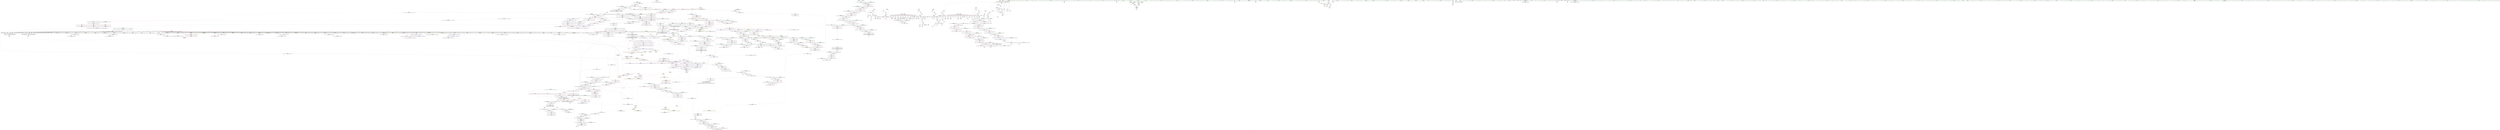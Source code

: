 digraph "SVFG" {
	label="SVFG";

	Node0x5633f3c36b40 [shape=record,color=grey,label="{NodeID: 0\nNullPtr|{|<s58>84}}"];
	Node0x5633f3c36b40 -> Node0x5633f403bca0[style=solid];
	Node0x5633f3c36b40 -> Node0x5633f403bda0[style=solid];
	Node0x5633f3c36b40 -> Node0x5633f403be70[style=solid];
	Node0x5633f3c36b40 -> Node0x5633f403bf40[style=solid];
	Node0x5633f3c36b40 -> Node0x5633f403c010[style=solid];
	Node0x5633f3c36b40 -> Node0x5633f403c0e0[style=solid];
	Node0x5633f3c36b40 -> Node0x5633f403c1b0[style=solid];
	Node0x5633f3c36b40 -> Node0x5633f403c280[style=solid];
	Node0x5633f3c36b40 -> Node0x5633f403c350[style=solid];
	Node0x5633f3c36b40 -> Node0x5633f403c420[style=solid];
	Node0x5633f3c36b40 -> Node0x5633f403c4f0[style=solid];
	Node0x5633f3c36b40 -> Node0x5633f403c5c0[style=solid];
	Node0x5633f3c36b40 -> Node0x5633f403c690[style=solid];
	Node0x5633f3c36b40 -> Node0x5633f403c760[style=solid];
	Node0x5633f3c36b40 -> Node0x5633f403c830[style=solid];
	Node0x5633f3c36b40 -> Node0x5633f403c900[style=solid];
	Node0x5633f3c36b40 -> Node0x5633f403c9d0[style=solid];
	Node0x5633f3c36b40 -> Node0x5633f403caa0[style=solid];
	Node0x5633f3c36b40 -> Node0x5633f403cb70[style=solid];
	Node0x5633f3c36b40 -> Node0x5633f403cc40[style=solid];
	Node0x5633f3c36b40 -> Node0x5633f403cd10[style=solid];
	Node0x5633f3c36b40 -> Node0x5633f403cde0[style=solid];
	Node0x5633f3c36b40 -> Node0x5633f403ceb0[style=solid];
	Node0x5633f3c36b40 -> Node0x5633f403cf80[style=solid];
	Node0x5633f3c36b40 -> Node0x5633f403d050[style=solid];
	Node0x5633f3c36b40 -> Node0x5633f403d120[style=solid];
	Node0x5633f3c36b40 -> Node0x5633f403d1f0[style=solid];
	Node0x5633f3c36b40 -> Node0x5633f403d2c0[style=solid];
	Node0x5633f3c36b40 -> Node0x5633f403d390[style=solid];
	Node0x5633f3c36b40 -> Node0x5633f403d460[style=solid];
	Node0x5633f3c36b40 -> Node0x5633f403d530[style=solid];
	Node0x5633f3c36b40 -> Node0x5633f403d600[style=solid];
	Node0x5633f3c36b40 -> Node0x5633f403d6d0[style=solid];
	Node0x5633f3c36b40 -> Node0x5633f403d7a0[style=solid];
	Node0x5633f3c36b40 -> Node0x5633f403d870[style=solid];
	Node0x5633f3c36b40 -> Node0x5633f403d940[style=solid];
	Node0x5633f3c36b40 -> Node0x5633f403da10[style=solid];
	Node0x5633f3c36b40 -> Node0x5633f403dae0[style=solid];
	Node0x5633f3c36b40 -> Node0x5633f403dbb0[style=solid];
	Node0x5633f3c36b40 -> Node0x5633f403dc80[style=solid];
	Node0x5633f3c36b40 -> Node0x5633f403dd50[style=solid];
	Node0x5633f3c36b40 -> Node0x5633f403de20[style=solid];
	Node0x5633f3c36b40 -> Node0x5633f403def0[style=solid];
	Node0x5633f3c36b40 -> Node0x5633f403dfc0[style=solid];
	Node0x5633f3c36b40 -> Node0x5633f403e090[style=solid];
	Node0x5633f3c36b40 -> Node0x5633f403e160[style=solid];
	Node0x5633f3c36b40 -> Node0x5633f403e230[style=solid];
	Node0x5633f3c36b40 -> Node0x5633f403e300[style=solid];
	Node0x5633f3c36b40 -> Node0x5633f403e3d0[style=solid];
	Node0x5633f3c36b40 -> Node0x5633f403e4a0[style=solid];
	Node0x5633f3c36b40 -> Node0x5633f403e570[style=solid];
	Node0x5633f3c36b40 -> Node0x5633f403e640[style=solid];
	Node0x5633f3c36b40 -> Node0x5633f403e710[style=solid];
	Node0x5633f3c36b40 -> Node0x5633f4058570[style=solid];
	Node0x5633f3c36b40 -> Node0x5633f4058640[style=solid];
	Node0x5633f3c36b40 -> Node0x5633f4058710[style=solid];
	Node0x5633f3c36b40 -> Node0x5633f404adc0[style=solid];
	Node0x5633f3c36b40 -> Node0x5633f4081660[style=solid];
	Node0x5633f3c36b40:s58 -> Node0x5633f415a2a0[style=solid,color=red];
	Node0x5633f4157d50 [shape=record,color=black,label="{NodeID: 1882\n1079 = PHI(1071, )\n2nd arg _ZNSt22__uninitialized_fill_nILb0EE15__uninit_fill_nIPNSt7__cxx1112basic_stringIcSt11char_traitsIcESaIcEEEmS7_EET_S9_T0_RKT1_ }"];
	Node0x5633f4157d50 -> Node0x5633f4059dd0[style=solid];
	Node0x5633f4043850 [shape=record,color=blue,label="{NodeID: 775\n1294\<--1289\n__n.addr\<--__n\n_ZNSt16allocator_traitsISaINSt7__cxx1112basic_stringIcSt11char_traitsIcESaIcEEEEE10deallocateERS6_PS5_m\n}"];
	Node0x5633f4043850 -> Node0x5633f4052730[style=dashed];
	Node0x5633f405b8f0 [shape=record,color=yellow,style=double,label="{NodeID: 1550\n76V_1 = ENCHI(MR_76V_0)\npts\{380000 380001 380002 480000 480001 480002 \}\nFun[_ZNSt12_Vector_baseINSt7__cxx1112basic_stringIcSt11char_traitsIcESaIcEEESaIS5_EEC2EmRKS6_]|{<s0>71|<s1>71|<s2>71}}"];
	Node0x5633f405b8f0:s0 -> Node0x5633f4058570[style=dashed,color=red];
	Node0x5633f405b8f0:s1 -> Node0x5633f4058640[style=dashed,color=red];
	Node0x5633f405b8f0:s2 -> Node0x5633f4058710[style=dashed,color=red];
	Node0x5633f403a420 [shape=record,color=red,label="{NodeID: 443\n254\<--31\n\<--n\nmain\n}"];
	Node0x5633f403a420 -> Node0x5633f407f560[style=solid];
	Node0x5633f407dd60 [shape=record,color=grey,label="{NodeID: 1218\n421 = Binary(420, 135, )\n}"];
	Node0x5633f407dd60 -> Node0x5633f403f8f0[style=solid];
	Node0x5633f402e250 [shape=record,color=green,label="{NodeID: 111\n760\<--761\nehselector.slot\<--ehselector.slot_field_insensitive\n_ZNSt12_Vector_baseINSt7__cxx1112basic_stringIcSt11char_traitsIcESaIcEEESaIS5_EEC2EmRKS6_\n}"];
	Node0x5633f402e250 -> Node0x5633f404f330[style=solid];
	Node0x5633f402e250 -> Node0x5633f4057d50[style=solid];
	Node0x5633f404fcf0 [shape=record,color=red,label="{NodeID: 554\n892\<--886\nthis1\<--this.addr\n_ZNSt12_Vector_baseINSt7__cxx1112basic_stringIcSt11char_traitsIcESaIcEEESaIS5_EE17_M_create_storageEm\n|{|<s10>81}}"];
	Node0x5633f404fcf0 -> Node0x5633f4038130[style=solid];
	Node0x5633f404fcf0 -> Node0x5633f4038200[style=solid];
	Node0x5633f404fcf0 -> Node0x5633f40382d0[style=solid];
	Node0x5633f404fcf0 -> Node0x5633f40383a0[style=solid];
	Node0x5633f404fcf0 -> Node0x5633f4038470[style=solid];
	Node0x5633f404fcf0 -> Node0x5633f4038540[style=solid];
	Node0x5633f404fcf0 -> Node0x5633f4038610[style=solid];
	Node0x5633f404fcf0 -> Node0x5633f40386e0[style=solid];
	Node0x5633f404fcf0 -> Node0x5633f40387b0[style=solid];
	Node0x5633f404fcf0 -> Node0x5633f4038880[style=solid];
	Node0x5633f404fcf0:s10 -> Node0x5633f4144320[style=solid,color=red];
	Node0x5633f4032a10 [shape=record,color=green,label="{NodeID: 222\n1474\<--1475\nagg.tmp\<--agg.tmp_field_insensitive\n_ZSt15__alloc_on_moveISaINSt7__cxx1112basic_stringIcSt11char_traitsIcESaIcEEEEEvRT_S8_\n}"];
	Node0x5633f40febd0 [shape=record,color=yellow,style=double,label="{NodeID: 1772\n139V_2 = CSCHI(MR_139V_1)\npts\{13560000 13560001 13560002 \}\nCS[]|{<s0>113}}"];
	Node0x5633f40febd0:s0 -> Node0x5633f40debe0[style=dashed,color=red];
	Node0x5633f4055720 [shape=record,color=blue,label="{NodeID: 665\n55\<--301\ni\<--inc75\nmain\n}"];
	Node0x5633f4055720 -> Node0x5633f404c270[style=dashed];
	Node0x5633f4055720 -> Node0x5633f404c340[style=dashed];
	Node0x5633f4055720 -> Node0x5633f404c410[style=dashed];
	Node0x5633f4055720 -> Node0x5633f404c4e0[style=dashed];
	Node0x5633f4055720 -> Node0x5633f404c5b0[style=dashed];
	Node0x5633f4055720 -> Node0x5633f4055720[style=dashed];
	Node0x5633f4055720 -> Node0x5633f40c8990[style=dashed];
	Node0x5633f4040930 [shape=record,color=black,label="{NodeID: 333\n810\<--803\n\<--this1\n_ZNSt6vectorINSt7__cxx1112basic_stringIcSt11char_traitsIcESaIcEEESaIS5_EE18_M_fill_initializeEmRKS5_\n|{<s0>74}}"];
	Node0x5633f4040930:s0 -> Node0x5633f4155a20[style=solid,color=red];
	Node0x5633f3c36bd0 [shape=record,color=green,label="{NodeID: 1\n4\<--1\n.str\<--dummyObj\nGlob }"];
	Node0x5633f4157e60 [shape=record,color=black,label="{NodeID: 1883\n557 = PHI(43, 53, )\n0th arg _ZNSaINSt7__cxx1112basic_stringIcSt11char_traitsIcESaIcEEEEC2Ev }"];
	Node0x5633f4157e60 -> Node0x5633f4056b70[style=solid];
	Node0x5633f4043920 [shape=record,color=blue,label="{NodeID: 776\n1311\<--1308\nthis.addr\<--this\n_ZN9__gnu_cxx13new_allocatorINSt7__cxx1112basic_stringIcSt11char_traitsIcESaIcEEEE10deallocateEPS6_m\n}"];
	Node0x5633f4043920 -> Node0x5633f4052800[style=dashed];
	Node0x5633f403a4f0 [shape=record,color=red,label="{NodeID: 444\n268\<--31\n\<--n\nmain\n}"];
	Node0x5633f403a4f0 -> Node0x5633f407cce0[style=solid];
	Node0x5633f407dee0 [shape=record,color=grey,label="{NodeID: 1219\n429 = Binary(428, 227, )\n}"];
	Node0x5633f407dee0 -> Node0x5633f403fa90[style=solid];
	Node0x5633f402e320 [shape=record,color=green,label="{NodeID: 112\n769\<--770\n_ZNSt12_Vector_baseINSt7__cxx1112basic_stringIcSt11char_traitsIcESaIcEEESaIS5_EE12_Vector_implC2ERKS6_\<--_ZNSt12_Vector_baseINSt7__cxx1112basic_stringIcSt11char_traitsIcESaIcEEESaIS5_EE12_Vector_implC2ERKS6__field_insensitive\n}"];
	Node0x5633f404fdc0 [shape=record,color=red,label="{NodeID: 555\n893\<--888\n\<--__n.addr\n_ZNSt12_Vector_baseINSt7__cxx1112basic_stringIcSt11char_traitsIcESaIcEEESaIS5_EE17_M_create_storageEm\n|{<s0>81}}"];
	Node0x5633f404fdc0:s0 -> Node0x5633f414e660[style=solid,color=red];
	Node0x5633f4032ae0 [shape=record,color=green,label="{NodeID: 223\n1481\<--1482\n_ZSt18__do_alloc_on_moveISaINSt7__cxx1112basic_stringIcSt11char_traitsIcESaIcEEEEEvRT_S8_St17integral_constantIbLb1EE\<--_ZSt18__do_alloc_on_moveISaINSt7__cxx1112basic_stringIcSt11char_traitsIcESaIcEEEEEvRT_S8_St17integral_constantIbLb1EE_field_insensitive\n}"];
	Node0x5633f40fed30 [shape=record,color=yellow,style=double,label="{NodeID: 1773\n136V_2 = CSCHI(MR_136V_1)\npts\{380000 380001 380002 \}\nCS[]|{<s0>114}}"];
	Node0x5633f40fed30:s0 -> Node0x5633f40debe0[style=dashed,color=red];
	Node0x5633f40557f0 [shape=record,color=blue,label="{NodeID: 666\n311\<--169\ncall83\<--\nmain\n}"];
	Node0x5633f4040a00 [shape=record,color=black,label="{NodeID: 334\n815\<--803\n\<--this1\n_ZNSt6vectorINSt7__cxx1112basic_stringIcSt11char_traitsIcESaIcEEESaIS5_EE18_M_fill_initializeEmRKS5_\n}"];
	Node0x5633f4040a00 -> Node0x5633f40376a0[style=solid];
	Node0x5633f4040a00 -> Node0x5633f4037770[style=solid];
	Node0x5633f3fe30b0 [shape=record,color=green,label="{NodeID: 2\n6\<--1\n.str.1\<--dummyObj\nGlob }"];
	Node0x5633f4158010 [shape=record,color=black,label="{NodeID: 1884\n1287 = PHI(1278, )\n0th arg _ZNSt16allocator_traitsISaINSt7__cxx1112basic_stringIcSt11char_traitsIcESaIcEEEEE10deallocateERS6_PS5_m }"];
	Node0x5633f4158010 -> Node0x5633f40436b0[style=solid];
	Node0x5633f40439f0 [shape=record,color=blue,label="{NodeID: 777\n1313\<--1309\n__p.addr\<--__p\n_ZN9__gnu_cxx13new_allocatorINSt7__cxx1112basic_stringIcSt11char_traitsIcESaIcEEEE10deallocateEPS6_m\n}"];
	Node0x5633f40439f0 -> Node0x5633f40528d0[style=dashed];
	Node0x5633f403a5c0 [shape=record,color=red,label="{NodeID: 445\n304\<--31\n\<--n\nmain\n}"];
	Node0x5633f403a5c0 -> Node0x5633f407bf60[style=solid];
	Node0x5633f407e060 [shape=record,color=grey,label="{NodeID: 1220\n417 = Binary(416, 227, )\n}"];
	Node0x5633f407e060 -> Node0x5633f4081ae0[style=solid];
	Node0x5633f402e420 [shape=record,color=green,label="{NodeID: 113\n773\<--774\n_ZNSt12_Vector_baseINSt7__cxx1112basic_stringIcSt11char_traitsIcESaIcEEESaIS5_EE17_M_create_storageEm\<--_ZNSt12_Vector_baseINSt7__cxx1112basic_stringIcSt11char_traitsIcESaIcEEESaIS5_EE17_M_create_storageEm_field_insensitive\n}"];
	Node0x5633f404fe90 [shape=record,color=red,label="{NodeID: 556\n909\<--888\n\<--__n.addr\n_ZNSt12_Vector_baseINSt7__cxx1112basic_stringIcSt11char_traitsIcESaIcEEESaIS5_EE17_M_create_storageEm\n}"];
	Node0x5633f4032be0 [shape=record,color=green,label="{NodeID: 224\n1486\<--1487\nthis.addr\<--this.addr_field_insensitive\n_ZNKSt12_Vector_baseINSt7__cxx1112basic_stringIcSt11char_traitsIcESaIcEEESaIS5_EE19_M_get_Tp_allocatorEv\n}"];
	Node0x5633f4032be0 -> Node0x5633f40536a0[style=solid];
	Node0x5633f4032be0 -> Node0x5633f40447c0[style=solid];
	Node0x5633f40fee90 [shape=record,color=yellow,style=double,label="{NodeID: 1774\n139V_3 = CSCHI(MR_139V_2)\npts\{13560000 13560001 13560002 \}\nCS[]|{<s0>118|<s1>118|<s2>118|<s3>119|<s4>119|<s5>119}}"];
	Node0x5633f40fee90:s0 -> Node0x5633f40e4e30[style=dashed,color=red];
	Node0x5633f40fee90:s1 -> Node0x5633f40e4f70[style=dashed,color=red];
	Node0x5633f40fee90:s2 -> Node0x5633f40e50b0[style=dashed,color=red];
	Node0x5633f40fee90:s3 -> Node0x5633f40e4e30[style=dashed,color=red];
	Node0x5633f40fee90:s4 -> Node0x5633f40e4f70[style=dashed,color=red];
	Node0x5633f40fee90:s5 -> Node0x5633f40e50b0[style=dashed,color=red];
	Node0x5633f40558c0 [shape=record,color=blue,label="{NodeID: 667\n59\<--325\nd\<--sub89\nmain\n}"];
	Node0x5633f40558c0 -> Node0x5633f404ca90[style=dashed];
	Node0x5633f40558c0 -> Node0x5633f404cb60[style=dashed];
	Node0x5633f40558c0 -> Node0x5633f404cc30[style=dashed];
	Node0x5633f40558c0 -> Node0x5633f404cd00[style=dashed];
	Node0x5633f40558c0 -> Node0x5633f4055cd0[style=dashed];
	Node0x5633f40558c0 -> Node0x5633f40c9390[style=dashed];
	Node0x5633f4040ad0 [shape=record,color=black,label="{NodeID: 335\n839\<--835\nsub.ptr.lhs.cast\<--\n_ZNSt12_Vector_baseINSt7__cxx1112basic_stringIcSt11char_traitsIcESaIcEEESaIS5_EED2Ev\n}"];
	Node0x5633f4040ad0 -> Node0x5633f407c9e0[style=solid];
	Node0x5633f3fe33f0 [shape=record,color=green,label="{NodeID: 3\n8\<--1\n.str.2\<--dummyObj\nGlob }"];
	Node0x5633f4158120 [shape=record,color=black,label="{NodeID: 1885\n1288 = PHI(1279, )\n1st arg _ZNSt16allocator_traitsISaINSt7__cxx1112basic_stringIcSt11char_traitsIcESaIcEEEEE10deallocateERS6_PS5_m }"];
	Node0x5633f4158120 -> Node0x5633f4043780[style=solid];
	Node0x5633f4043ac0 [shape=record,color=blue,label="{NodeID: 778\n1315\<--1310\n.addr\<--\n_ZN9__gnu_cxx13new_allocatorINSt7__cxx1112basic_stringIcSt11char_traitsIcESaIcEEEE10deallocateEPS6_m\n}"];
	Node0x5633f403a690 [shape=record,color=red,label="{NodeID: 446\n317\<--31\n\<--n\nmain\n}"];
	Node0x5633f403a690 -> Node0x5633f407fce0[style=solid];
	Node0x5633f407e1e0 [shape=record,color=grey,label="{NodeID: 1221\n362 = Binary(360, 361, )\n}"];
	Node0x5633f407e1e0 -> Node0x5633f4081360[style=solid];
	Node0x5633f4033020 [shape=record,color=green,label="{NodeID: 114\n782\<--783\n_ZNSt12_Vector_baseINSt7__cxx1112basic_stringIcSt11char_traitsIcESaIcEEESaIS5_EE12_Vector_implD2Ev\<--_ZNSt12_Vector_baseINSt7__cxx1112basic_stringIcSt11char_traitsIcESaIcEEESaIS5_EE12_Vector_implD2Ev_field_insensitive\n}"];
	Node0x5633f404ff60 [shape=record,color=red,label="{NodeID: 557\n902\<--901\n\<--_M_start3\n_ZNSt12_Vector_baseINSt7__cxx1112basic_stringIcSt11char_traitsIcESaIcEEESaIS5_EE17_M_create_storageEm\n}"];
	Node0x5633f404ff60 -> Node0x5633f4058a50[style=solid];
	Node0x5633f4032cb0 [shape=record,color=green,label="{NodeID: 225\n1496\<--1497\nthis.addr\<--this.addr_field_insensitive\n_ZNSaINSt7__cxx1112basic_stringIcSt11char_traitsIcESaIcEEEEC2ERKS5_\n}"];
	Node0x5633f4032cb0 -> Node0x5633f4053770[style=solid];
	Node0x5633f4032cb0 -> Node0x5633f4044890[style=solid];
	Node0x5633f40fef70 [shape=record,color=yellow,style=double,label="{NodeID: 1775\n136V_3 = CSCHI(MR_136V_2)\npts\{380000 380001 380002 \}\nCS[]|{<s0>65}}"];
	Node0x5633f40fef70:s0 -> Node0x5633f40fea40[style=dashed,color=blue];
	Node0x5633f4055990 [shape=record,color=blue,label="{NodeID: 668\n61\<--227\nk\<--\nmain\n}"];
	Node0x5633f4055990 -> Node0x5633f404cdd0[style=dashed];
	Node0x5633f4055990 -> Node0x5633f404cea0[style=dashed];
	Node0x5633f4055990 -> Node0x5633f4055c00[style=dashed];
	Node0x5633f4055990 -> Node0x5633f40c9890[style=dashed];
	Node0x5633f4040ba0 [shape=record,color=black,label="{NodeID: 336\n840\<--838\nsub.ptr.rhs.cast\<--\n_ZNSt12_Vector_baseINSt7__cxx1112basic_stringIcSt11char_traitsIcESaIcEEESaIS5_EED2Ev\n}"];
	Node0x5633f4040ba0 -> Node0x5633f407c9e0[style=solid];
	Node0x5633f3fe34b0 [shape=record,color=green,label="{NodeID: 4\n10\<--1\n.str.3\<--dummyObj\nGlob }"];
	Node0x5633f4158230 [shape=record,color=black,label="{NodeID: 1886\n1289 = PHI(1280, )\n2nd arg _ZNSt16allocator_traitsISaINSt7__cxx1112basic_stringIcSt11char_traitsIcESaIcEEEEE10deallocateERS6_PS5_m }"];
	Node0x5633f4158230 -> Node0x5633f4043850[style=solid];
	Node0x5633f4043b90 [shape=record,color=blue,label="{NodeID: 779\n1333\<--1330\n__first.addr\<--__first\n_ZSt8_DestroyIPNSt7__cxx1112basic_stringIcSt11char_traitsIcESaIcEEES5_EvT_S7_RSaIT0_E\n}"];
	Node0x5633f4043b90 -> Node0x5633f40529a0[style=dashed];
	Node0x5633f405bca0 [shape=record,color=yellow,style=double,label="{NodeID: 1554\n109V_1 = ENCHI(MR_109V_0)\npts\{759 \}\nFun[_ZNSt12_Vector_baseINSt7__cxx1112basic_stringIcSt11char_traitsIcESaIcEEESaIS5_EEC2EmRKS6_]}"];
	Node0x5633f405bca0 -> Node0x5633f4057c80[style=dashed];
	Node0x5633f403a760 [shape=record,color=red,label="{NodeID: 447\n332\<--31\n\<--n\nmain\n}"];
	Node0x5633f403a760 -> Node0x5633f40808e0[style=solid];
	Node0x5633f407e360 [shape=record,color=grey,label="{NodeID: 1222\n354 = Binary(353, 135, )\n}"];
	Node0x5633f407e360 -> Node0x5633f4055cd0[style=solid];
	Node0x5633f40330f0 [shape=record,color=green,label="{NodeID: 115\n794\<--795\nthis.addr\<--this.addr_field_insensitive\n_ZNSt6vectorINSt7__cxx1112basic_stringIcSt11char_traitsIcESaIcEEESaIS5_EE18_M_fill_initializeEmRKS5_\n}"];
	Node0x5633f40330f0 -> Node0x5633f404f400[style=solid];
	Node0x5633f40330f0 -> Node0x5633f4057e20[style=solid];
	Node0x5633f4050030 [shape=record,color=red,label="{NodeID: 558\n908\<--907\n\<--_M_start6\n_ZNSt12_Vector_baseINSt7__cxx1112basic_stringIcSt11char_traitsIcESaIcEEESaIS5_EE17_M_create_storageEm\n}"];
	Node0x5633f4050030 -> Node0x5633f40397f0[style=solid];
	Node0x5633f4032d80 [shape=record,color=green,label="{NodeID: 226\n1498\<--1499\n__a.addr\<--__a.addr_field_insensitive\n_ZNSaINSt7__cxx1112basic_stringIcSt11char_traitsIcESaIcEEEEC2ERKS5_\n}"];
	Node0x5633f4032d80 -> Node0x5633f4053840[style=solid];
	Node0x5633f4032d80 -> Node0x5633f4044960[style=solid];
	Node0x5633f40ff0d0 [shape=record,color=yellow,style=double,label="{NodeID: 1776\n44V_2 = CSCHI(MR_44V_1)\npts\{480000 480001 480002 \}\nCS[]|{<s0>65}}"];
	Node0x5633f40ff0d0:s0 -> Node0x5633f40fea40[style=dashed,color=blue];
	Node0x5633f4055a60 [shape=record,color=blue,label="{NodeID: 669\n346\<--111\ncall102\<--\nmain\n}"];
	Node0x5633f4040c70 [shape=record,color=black,label="{NodeID: 337\n871\<--870\n\<--this1\n_ZNSt12_Vector_baseINSt7__cxx1112basic_stringIcSt11char_traitsIcESaIcEEESaIS5_EE12_Vector_implC2ERKS6_\n|{<s0>80}}"];
	Node0x5633f4040c70:s0 -> Node0x5633f414fa20[style=solid,color=red];
	Node0x5633f3fe3570 [shape=record,color=green,label="{NodeID: 5\n12\<--1\n.str.4\<--dummyObj\nGlob }"];
	Node0x5633f4158340 [shape=record,color=black,label="{NodeID: 1887\n1408 = PHI(647, )\n0th arg _ZSt4moveIRSt6vectorINSt7__cxx1112basic_stringIcSt11char_traitsIcESaIcEEESaIS6_EEEONSt16remove_referenceIT_E4typeEOSB_ }"];
	Node0x5633f4158340 -> Node0x5633f4044140[style=solid];
	Node0x5633f4043c60 [shape=record,color=blue,label="{NodeID: 780\n1335\<--1331\n__last.addr\<--__last\n_ZSt8_DestroyIPNSt7__cxx1112basic_stringIcSt11char_traitsIcESaIcEEES5_EvT_S7_RSaIT0_E\n}"];
	Node0x5633f4043c60 -> Node0x5633f4052a70[style=dashed];
	Node0x5633f403a830 [shape=record,color=red,label="{NodeID: 448\n338\<--31\n\<--n\nmain\n}"];
	Node0x5633f403a830 -> Node0x5633f407c6e0[style=solid];
	Node0x5633f407e4e0 [shape=record,color=grey,label="{NodeID: 1223\n349 = Binary(348, 350, )\n}"];
	Node0x5633f407e4e0 -> Node0x5633f4055b30[style=solid];
	Node0x5633f40331c0 [shape=record,color=green,label="{NodeID: 116\n796\<--797\n__n.addr\<--__n.addr_field_insensitive\n_ZNSt6vectorINSt7__cxx1112basic_stringIcSt11char_traitsIcESaIcEEESaIS5_EE18_M_fill_initializeEmRKS5_\n}"];
	Node0x5633f40331c0 -> Node0x5633f404f4d0[style=solid];
	Node0x5633f40331c0 -> Node0x5633f4057ef0[style=solid];
	Node0x5633f4050100 [shape=record,color=red,label="{NodeID: 559\n920\<--917\nthis1\<--this.addr\n_ZNSt12_Vector_baseINSt7__cxx1112basic_stringIcSt11char_traitsIcESaIcEEESaIS5_EE12_Vector_implD2Ev\n}"];
	Node0x5633f4050100 -> Node0x5633f4040d40[style=solid];
	Node0x5633f4032e50 [shape=record,color=green,label="{NodeID: 227\n1511\<--1512\nthis.addr\<--this.addr_field_insensitive\n_ZNSt12_Vector_baseINSt7__cxx1112basic_stringIcSt11char_traitsIcESaIcEEESaIS5_EEC2ERKS6_\n}"];
	Node0x5633f4032e50 -> Node0x5633f4053910[style=solid];
	Node0x5633f4032e50 -> Node0x5633f4044a30[style=solid];
	Node0x5633f40ff1b0 [shape=record,color=yellow,style=double,label="{NodeID: 1777\n139V_2 = CSCHI(MR_139V_1)\npts\{13560000 13560001 13560002 \}\nCS[]|{<s0>111}}"];
	Node0x5633f40ff1b0:s0 -> Node0x5633f40febd0[style=dashed,color=blue];
	Node0x5633f4055b30 [shape=record,color=blue,label="{NodeID: 670\n45\<--349\ncur\<--dec\nmain\n}"];
	Node0x5633f4055b30 -> Node0x5633f404c1a0[style=dashed];
	Node0x5633f4055b30 -> Node0x5633f40565c0[style=dashed];
	Node0x5633f4055b30 -> Node0x5633f40c8490[style=dashed];
	Node0x5633f4040d40 [shape=record,color=black,label="{NodeID: 338\n921\<--920\n\<--this1\n_ZNSt12_Vector_baseINSt7__cxx1112basic_stringIcSt11char_traitsIcESaIcEEESaIS5_EE12_Vector_implD2Ev\n|{<s0>82}}"];
	Node0x5633f4040d40:s0 -> Node0x5633f415a510[style=solid,color=red];
	Node0x5633f3fc3780 [shape=record,color=green,label="{NodeID: 6\n74\<--1\n\<--dummyObj\nCan only get source location for instruction, argument, global var or function.}"];
	Node0x5633f4158480 [shape=record,color=black,label="{NodeID: 1888\n735 = PHI(562, )\n0th arg _ZN9__gnu_cxx13new_allocatorINSt7__cxx1112basic_stringIcSt11char_traitsIcESaIcEEEEC2Ev }"];
	Node0x5633f4158480 -> Node0x5633f4057870[style=solid];
	Node0x5633f4043d30 [shape=record,color=blue,label="{NodeID: 781\n1337\<--1332\n.addr\<--\n_ZSt8_DestroyIPNSt7__cxx1112basic_stringIcSt11char_traitsIcESaIcEEES5_EvT_S7_RSaIT0_E\n}"];
	Node0x5633f403a900 [shape=record,color=red,label="{NodeID: 449\n360\<--31\n\<--n\nmain\n}"];
	Node0x5633f403a900 -> Node0x5633f407e1e0[style=solid];
	Node0x5633f407e660 [shape=record,color=grey,label="{NodeID: 1224\n536 = Binary(534, 535, )\n}"];
	Node0x5633f407e660 -> Node0x5633f403fdd0[style=solid];
	Node0x5633f4033290 [shape=record,color=green,label="{NodeID: 117\n798\<--799\n__value.addr\<--__value.addr_field_insensitive\n_ZNSt6vectorINSt7__cxx1112basic_stringIcSt11char_traitsIcESaIcEEESaIS5_EE18_M_fill_initializeEmRKS5_\n}"];
	Node0x5633f4033290 -> Node0x5633f404f5a0[style=solid];
	Node0x5633f4033290 -> Node0x5633f4057fc0[style=solid];
	Node0x5633f40501d0 [shape=record,color=red,label="{NodeID: 560\n935\<--929\nthis1\<--this.addr\n_ZN9__gnu_cxx13new_allocatorINSt7__cxx1112basic_stringIcSt11char_traitsIcESaIcEEEEC2ERKS7_\n}"];
	Node0x5633f4032f20 [shape=record,color=green,label="{NodeID: 228\n1513\<--1514\n__a.addr\<--__a.addr_field_insensitive\n_ZNSt12_Vector_baseINSt7__cxx1112basic_stringIcSt11char_traitsIcESaIcEEESaIS5_EEC2ERKS6_\n}"];
	Node0x5633f4032f20 -> Node0x5633f40539e0[style=solid];
	Node0x5633f4032f20 -> Node0x5633f4044b00[style=solid];
	Node0x5633f40ff310 [shape=record,color=yellow,style=double,label="{NodeID: 1778\n260V_2 = CSCHI(MR_260V_1)\npts\{380000 380001 380002 480000 480001 480002 13560000 13560001 13560002 \}\nCS[]|{<s0>125|<s1>125|<s2>125|<s3>125|<s4>125}}"];
	Node0x5633f40ff310:s0 -> Node0x5633f4053df0[style=dashed,color=red];
	Node0x5633f40ff310:s1 -> Node0x5633f4053ec0[style=dashed,color=red];
	Node0x5633f40ff310:s2 -> Node0x5633f4053f90[style=dashed,color=red];
	Node0x5633f40ff310:s3 -> Node0x5633f4044e40[style=dashed,color=red];
	Node0x5633f40ff310:s4 -> Node0x5633f4044f10[style=dashed,color=red];
	Node0x5633f4055c00 [shape=record,color=blue,label="{NodeID: 671\n61\<--340\nk\<--\nmain\n}"];
	Node0x5633f4055c00 -> Node0x5633f404cdd0[style=dashed];
	Node0x5633f4055c00 -> Node0x5633f404cea0[style=dashed];
	Node0x5633f4055c00 -> Node0x5633f40c9890[style=dashed];
	Node0x5633f4040e10 [shape=record,color=black,label="{NodeID: 339\n952\<--951\n\<--_M_impl\n_ZNSt12_Vector_baseINSt7__cxx1112basic_stringIcSt11char_traitsIcESaIcEEESaIS5_EE11_M_allocateEm\n|{<s0>83}}"];
	Node0x5633f4040e10:s0 -> Node0x5633f414f6f0[style=solid,color=red];
	Node0x5633f3fc3840 [shape=record,color=green,label="{NodeID: 7\n77\<--1\n\<--dummyObj\nCan only get source location for instruction, argument, global var or function.}"];
	Node0x5633f41585c0 [shape=record,color=black,label="{NodeID: 1889\n1523 = PHI(1452, 1458, 1462, )\n0th arg _ZSt4swapIPNSt7__cxx1112basic_stringIcSt11char_traitsIcESaIcEEEENSt9enable_ifIXsr6__and_ISt6__not_ISt15__is_tuple_likeIT_EESt21is_move_constructibleISA_ESt18is_move_assignableISA_EEE5valueEvE4typeERSA_SJ_ }"];
	Node0x5633f41585c0 -> Node0x5633f4044bd0[style=solid];
	Node0x5633f4043e00 [shape=record,color=blue,label="{NodeID: 782\n1351\<--1347\nthis.addr\<--this\n_ZNSt6vectorINSt7__cxx1112basic_stringIcSt11char_traitsIcESaIcEEESaIS5_EE14_M_move_assignEOS7_St17integral_constantIbLb1EE\n}"];
	Node0x5633f4043e00 -> Node0x5633f4052b40[style=dashed];
	Node0x5633f403a9d0 [shape=record,color=red,label="{NodeID: 450\n420\<--31\n\<--n\nmain\n}"];
	Node0x5633f403a9d0 -> Node0x5633f407dd60[style=solid];
	Node0x5633f407e7e0 [shape=record,color=grey,label="{NodeID: 1225\n1111 = Binary(1110, 1112, )\n}"];
	Node0x5633f407e7e0 -> Node0x5633f4059f70[style=solid];
	Node0x5633f4033360 [shape=record,color=green,label="{NodeID: 118\n813\<--814\n_ZSt24__uninitialized_fill_n_aIPNSt7__cxx1112basic_stringIcSt11char_traitsIcESaIcEEEmS5_S5_ET_S7_T0_RKT1_RSaIT2_E\<--_ZSt24__uninitialized_fill_n_aIPNSt7__cxx1112basic_stringIcSt11char_traitsIcESaIcEEEmS5_S5_ET_S7_T0_RKT1_RSaIT2_E_field_insensitive\n}"];
	Node0x5633f40502a0 [shape=record,color=red,label="{NodeID: 561\n946\<--940\nthis1\<--this.addr\n_ZNSt12_Vector_baseINSt7__cxx1112basic_stringIcSt11char_traitsIcESaIcEEESaIS5_EE11_M_allocateEm\n}"];
	Node0x5633f40502a0 -> Node0x5633f4038950[style=solid];
	Node0x5633f403b450 [shape=record,color=green,label="{NodeID: 229\n1525\<--1526\n__a.addr\<--__a.addr_field_insensitive\n_ZSt4swapIPNSt7__cxx1112basic_stringIcSt11char_traitsIcESaIcEEEENSt9enable_ifIXsr6__and_ISt6__not_ISt15__is_tuple_likeIT_EESt21is_move_constructibleISA_ESt18is_move_assignableISA_EEE5valueEvE4typeERSA_SJ_\n}"];
	Node0x5633f403b450 -> Node0x5633f4053ab0[style=solid];
	Node0x5633f403b450 -> Node0x5633f4053b80[style=solid];
	Node0x5633f403b450 -> Node0x5633f4044bd0[style=solid];
	Node0x5633f40ff4d0 [shape=record,color=yellow,style=double,label="{NodeID: 1779\n260V_3 = CSCHI(MR_260V_2)\npts\{380000 380001 380002 480000 480001 480002 13560000 13560001 13560002 \}\nCS[]|{<s0>126|<s1>126|<s2>126|<s3>126|<s4>126}}"];
	Node0x5633f40ff4d0:s0 -> Node0x5633f4053df0[style=dashed,color=red];
	Node0x5633f40ff4d0:s1 -> Node0x5633f4053ec0[style=dashed,color=red];
	Node0x5633f40ff4d0:s2 -> Node0x5633f4053f90[style=dashed,color=red];
	Node0x5633f40ff4d0:s3 -> Node0x5633f4044e40[style=dashed,color=red];
	Node0x5633f40ff4d0:s4 -> Node0x5633f4044f10[style=dashed,color=red];
	Node0x5633f4055cd0 [shape=record,color=blue,label="{NodeID: 672\n59\<--354\nd\<--inc103\nmain\n}"];
	Node0x5633f4055cd0 -> Node0x5633f404cc30[style=dashed];
	Node0x5633f4055cd0 -> Node0x5633f404cd00[style=dashed];
	Node0x5633f4055cd0 -> Node0x5633f40c9390[style=dashed];
	Node0x5633f40ddd70 [shape=record,color=yellow,style=double,label="{NodeID: 1447\n216V_1 = ENCHI(MR_216V_0)\npts\{1089 \}\nFun[_ZNSt22__uninitialized_fill_nILb0EE15__uninit_fill_nIPNSt7__cxx1112basic_stringIcSt11char_traitsIcESaIcEEEmS7_EET_S9_T0_RKT1_]}"];
	Node0x5633f40ddd70 -> Node0x5633f405a110[style=dashed];
	Node0x5633f4040ee0 [shape=record,color=black,label="{NodeID: 340\n937\<--959\n_ZNSt12_Vector_baseINSt7__cxx1112basic_stringIcSt11char_traitsIcESaIcEEESaIS5_EE11_M_allocateEm_ret\<--cond\n_ZNSt12_Vector_baseINSt7__cxx1112basic_stringIcSt11char_traitsIcESaIcEEESaIS5_EE11_M_allocateEm\n|{<s0>81}}"];
	Node0x5633f4040ee0:s0 -> Node0x5633f4154000[style=solid,color=blue];
	Node0x5633f3fc3900 [shape=record,color=green,label="{NodeID: 8\n81\<--1\n\<--dummyObj\nCan only get source location for instruction, argument, global var or function.|{<s0>2}}"];
	Node0x5633f3fc3900:s0 -> Node0x5633f4155490[style=solid,color=red];
	Node0x5633f41588a0 [shape=record,color=black,label="{NodeID: 1890\n1524 = PHI(1454, 1460, 1464, )\n1st arg _ZSt4swapIPNSt7__cxx1112basic_stringIcSt11char_traitsIcESaIcEEEENSt9enable_ifIXsr6__and_ISt6__not_ISt15__is_tuple_likeIT_EESt21is_move_constructibleISA_ESt18is_move_assignableISA_EEE5valueEvE4typeERSA_SJ_ }"];
	Node0x5633f41588a0 -> Node0x5633f4044ca0[style=solid];
	Node0x5633f4043ed0 [shape=record,color=blue,label="{NodeID: 783\n1353\<--1348\n__x.addr\<--__x\n_ZNSt6vectorINSt7__cxx1112basic_stringIcSt11char_traitsIcESaIcEEESaIS5_EE14_M_move_assignEOS7_St17integral_constantIbLb1EE\n}"];
	Node0x5633f4043ed0 -> Node0x5633f4052c10[style=dashed];
	Node0x5633f4043ed0 -> Node0x5633f4052ce0[style=dashed];
	Node0x5633f40daca0 [shape=record,color=yellow,style=double,label="{NodeID: 1558\n139V_1 = ENCHI(MR_139V_0)\npts\{13560000 13560001 13560002 \}\nFun[_ZNSt6vectorINSt7__cxx1112basic_stringIcSt11char_traitsIcESaIcEEESaIS5_EEC2ERKS6_]|{<s0>123}}"];
	Node0x5633f40daca0:s0 -> Node0x5633f40e4c40[style=dashed,color=red];
	Node0x5633f403aaa0 [shape=record,color=red,label="{NodeID: 451\n428\<--31\n\<--n\nmain\n}"];
	Node0x5633f403aaa0 -> Node0x5633f407dee0[style=solid];
	Node0x5633f407e960 [shape=record,color=grey,label="{NodeID: 1226\n396 = Binary(395, 135, )\n}"];
	Node0x5633f407e960 -> Node0x5633f403f680[style=solid];
	Node0x5633f4033460 [shape=record,color=green,label="{NodeID: 119\n822\<--823\nthis.addr\<--this.addr_field_insensitive\n_ZNSt12_Vector_baseINSt7__cxx1112basic_stringIcSt11char_traitsIcESaIcEEESaIS5_EED2Ev\n}"];
	Node0x5633f4033460 -> Node0x5633f404f740[style=solid];
	Node0x5633f4033460 -> Node0x5633f4058160[style=solid];
	Node0x5633f4050370 [shape=record,color=red,label="{NodeID: 562\n947\<--942\n\<--__n.addr\n_ZNSt12_Vector_baseINSt7__cxx1112basic_stringIcSt11char_traitsIcESaIcEEESaIS5_EE11_M_allocateEm\n}"];
	Node0x5633f4050370 -> Node0x5633f4081de0[style=solid];
	Node0x5633f403b520 [shape=record,color=green,label="{NodeID: 230\n1527\<--1528\n__b.addr\<--__b.addr_field_insensitive\n_ZSt4swapIPNSt7__cxx1112basic_stringIcSt11char_traitsIcESaIcEEEENSt9enable_ifIXsr6__and_ISt6__not_ISt15__is_tuple_likeIT_EESt21is_move_constructibleISA_ESt18is_move_assignableISA_EEE5valueEvE4typeERSA_SJ_\n}"];
	Node0x5633f403b520 -> Node0x5633f4053c50[style=solid];
	Node0x5633f403b520 -> Node0x5633f4053d20[style=solid];
	Node0x5633f403b520 -> Node0x5633f4044ca0[style=solid];
	Node0x5633f40ff690 [shape=record,color=yellow,style=double,label="{NodeID: 1780\n260V_4 = CSCHI(MR_260V_3)\npts\{380000 380001 380002 480000 480001 480002 13560000 13560001 13560002 \}\nCS[]|{<s0>113|<s1>113|<s2>114|<s3>114}}"];
	Node0x5633f40ff690:s0 -> Node0x5633f40fed30[style=dashed,color=blue];
	Node0x5633f40ff690:s1 -> Node0x5633f40fee90[style=dashed,color=blue];
	Node0x5633f40ff690:s2 -> Node0x5633f40fef70[style=dashed,color=blue];
	Node0x5633f40ff690:s3 -> Node0x5633f40ff0d0[style=dashed,color=blue];
	Node0x5633f4055da0 [shape=record,color=blue,label="{NodeID: 673\n63\<--74\ni105\<--\nmain\n}"];
	Node0x5633f4055da0 -> Node0x5633f404cf70[style=dashed];
	Node0x5633f4055da0 -> Node0x5633f404d040[style=dashed];
	Node0x5633f4055da0 -> Node0x5633f404d110[style=dashed];
	Node0x5633f4055da0 -> Node0x5633f404d1e0[style=dashed];
	Node0x5633f4055da0 -> Node0x5633f4056690[style=dashed];
	Node0x5633f4055da0 -> Node0x5633f40c9d90[style=dashed];
	Node0x5633f40dde50 [shape=record,color=yellow,style=double,label="{NodeID: 1448\n218V_1 = ENCHI(MR_218V_0)\npts\{1091 \}\nFun[_ZNSt22__uninitialized_fill_nILb0EE15__uninit_fill_nIPNSt7__cxx1112basic_stringIcSt11char_traitsIcESaIcEEEmS7_EET_S9_T0_RKT1_]}"];
	Node0x5633f40dde50 -> Node0x5633f405a1e0[style=dashed];
	Node0x5633f4040fb0 [shape=record,color=black,label="{NodeID: 341\n971\<--970\n\<--\n_ZNSt16allocator_traitsISaINSt7__cxx1112basic_stringIcSt11char_traitsIcESaIcEEEEE8allocateERS6_m\n|{<s0>84}}"];
	Node0x5633f4040fb0:s0 -> Node0x5633f415a100[style=solid,color=red];
	Node0x5633f3fc39c0 [shape=record,color=green,label="{NodeID: 9\n82\<--1\n\<--dummyObj\nCan only get source location for instruction, argument, global var or function.|{<s0>2}}"];
	Node0x5633f3fc39c0:s0 -> Node0x5633f4155600[style=solid,color=red];
	Node0x5633f4158a60 [shape=record,color=black,label="{NodeID: 1891\n1443 = PHI(1375, 1382, )\n0th arg _ZNSt12_Vector_baseINSt7__cxx1112basic_stringIcSt11char_traitsIcESaIcEEESaIS5_EE12_Vector_impl12_M_swap_dataERS8_ }"];
	Node0x5633f4158a60 -> Node0x5633f4044480[style=solid];
	Node0x5633f4043fa0 [shape=record,color=blue,label="{NodeID: 784\n1359\<--1398\nexn.slot\<--\n_ZNSt6vectorINSt7__cxx1112basic_stringIcSt11char_traitsIcESaIcEEESaIS5_EE14_M_move_assignEOS7_St17integral_constantIbLb1EE\n}"];
	Node0x5633f4043fa0 -> Node0x5633f4052db0[style=dashed];
	Node0x5633f403ab70 [shape=record,color=red,label="{NodeID: 452\n474\<--31\n\<--n\nmain\n}"];
	Node0x5633f403ab70 -> Node0x5633f40805e0[style=solid];
	Node0x5633f407eae0 [shape=record,color=grey,label="{NodeID: 1227\n382 = Binary(380, 381, )\n}"];
	Node0x5633f407eae0 -> Node0x5633f407ec60[style=solid];
	Node0x5633f4033530 [shape=record,color=green,label="{NodeID: 120\n824\<--825\nexn.slot\<--exn.slot_field_insensitive\n_ZNSt12_Vector_baseINSt7__cxx1112basic_stringIcSt11char_traitsIcESaIcEEESaIS5_EED2Ev\n}"];
	Node0x5633f4033530 -> Node0x5633f404f810[style=solid];
	Node0x5633f4033530 -> Node0x5633f4058230[style=solid];
	Node0x5633f4050440 [shape=record,color=red,label="{NodeID: 563\n953\<--942\n\<--__n.addr\n_ZNSt12_Vector_baseINSt7__cxx1112basic_stringIcSt11char_traitsIcESaIcEEESaIS5_EE11_M_allocateEm\n|{<s0>83}}"];
	Node0x5633f4050440:s0 -> Node0x5633f414f800[style=solid,color=red];
	Node0x5633f403b5f0 [shape=record,color=green,label="{NodeID: 231\n1529\<--1530\n__tmp\<--__tmp_field_insensitive\n_ZSt4swapIPNSt7__cxx1112basic_stringIcSt11char_traitsIcESaIcEEEENSt9enable_ifIXsr6__and_ISt6__not_ISt15__is_tuple_likeIT_EESt21is_move_constructibleISA_ESt18is_move_assignableISA_EEE5valueEvE4typeERSA_SJ_\n|{|<s1>132}}"];
	Node0x5633f403b5f0 -> Node0x5633f4044d70[style=solid];
	Node0x5633f403b5f0:s1 -> Node0x5633f41560a0[style=solid,color=red];
	Node0x5633f40ff850 [shape=record,color=yellow,style=double,label="{NodeID: 1781\n139V_2 = CSCHI(MR_139V_1)\npts\{13560000 13560001 13560002 \}\nCS[]|{<s0>123}}"];
	Node0x5633f40ff850:s0 -> Node0x5633f40ff1b0[style=dashed,color=blue];
	Node0x5633f4055e70 [shape=record,color=blue,label="{NodeID: 674\n65\<--374\nd1\<--sub115\nmain\n}"];
	Node0x5633f4055e70 -> Node0x5633f404d2b0[style=dashed];
	Node0x5633f4055e70 -> Node0x5633f404d380[style=dashed];
	Node0x5633f4055e70 -> Node0x5633f404d450[style=dashed];
	Node0x5633f4055e70 -> Node0x5633f4055e70[style=dashed];
	Node0x5633f4055e70 -> Node0x5633f40ca290[style=dashed];
	Node0x5633f4041080 [shape=record,color=black,label="{NodeID: 342\n961\<--973\n_ZNSt16allocator_traitsISaINSt7__cxx1112basic_stringIcSt11char_traitsIcESaIcEEEEE8allocateERS6_m_ret\<--call\n_ZNSt16allocator_traitsISaINSt7__cxx1112basic_stringIcSt11char_traitsIcESaIcEEEEE8allocateERS6_m\n|{<s0>83}}"];
	Node0x5633f4041080:s0 -> Node0x5633f4154140[style=solid,color=blue];
	Node0x5633f3fc3a80 [shape=record,color=green,label="{NodeID: 10\n111\<--1\n\<--dummyObj\nCan only get source location for instruction, argument, global var or function.}"];
	Node0x5633f4158bb0 [shape=record,color=black,label="{NodeID: 1892\n1444 = PHI(1377, 1385, )\n1st arg _ZNSt12_Vector_baseINSt7__cxx1112basic_stringIcSt11char_traitsIcESaIcEEESaIS5_EE12_Vector_impl12_M_swap_dataERS8_ }"];
	Node0x5633f4158bb0 -> Node0x5633f4044550[style=solid];
	Node0x5633f4044070 [shape=record,color=blue,label="{NodeID: 785\n1361\<--1400\nehselector.slot\<--\n_ZNSt6vectorINSt7__cxx1112basic_stringIcSt11char_traitsIcESaIcEEESaIS5_EE14_M_move_assignEOS7_St17integral_constantIbLb1EE\n}"];
	Node0x5633f403ac40 [shape=record,color=red,label="{NodeID: 453\n105\<--33\n\<--m\nmain\n}"];
	Node0x5633f403ac40 -> Node0x5633f403ecc0[style=solid];
	Node0x5633f407ec60 [shape=record,color=grey,label="{NodeID: 1228\n383 = Binary(382, 227, )\n}"];
	Node0x5633f407ec60 -> Node0x5633f40820e0[style=solid];
	Node0x5633f4033600 [shape=record,color=green,label="{NodeID: 121\n826\<--827\nehselector.slot\<--ehselector.slot_field_insensitive\n_ZNSt12_Vector_baseINSt7__cxx1112basic_stringIcSt11char_traitsIcESaIcEEESaIS5_EED2Ev\n}"];
	Node0x5633f4033600 -> Node0x5633f4058300[style=solid];
	Node0x5633f4050510 [shape=record,color=red,label="{NodeID: 564\n970\<--964\n\<--__a.addr\n_ZNSt16allocator_traitsISaINSt7__cxx1112basic_stringIcSt11char_traitsIcESaIcEEEEE8allocateERS6_m\n}"];
	Node0x5633f4050510 -> Node0x5633f4040fb0[style=solid];
	Node0x5633f403b6c0 [shape=record,color=green,label="{NodeID: 232\n1535\<--1536\n_ZSt4moveIRPNSt7__cxx1112basic_stringIcSt11char_traitsIcESaIcEEEEONSt16remove_referenceIT_E4typeEOS9_\<--_ZSt4moveIRPNSt7__cxx1112basic_stringIcSt11char_traitsIcESaIcEEEEONSt16remove_referenceIT_E4typeEOS9__field_insensitive\n}"];
	Node0x5633f4144320 [shape=record,color=black,label="{NodeID: 1782\n938 = PHI(892, )\n0th arg _ZNSt12_Vector_baseINSt7__cxx1112basic_stringIcSt11char_traitsIcESaIcEEESaIS5_EE11_M_allocateEm }"];
	Node0x5633f4144320 -> Node0x5633f4058e60[style=solid];
	Node0x5633f4055f40 [shape=record,color=blue,label="{NodeID: 675\n67\<--74\nj122\<--\nmain\n}"];
	Node0x5633f4055f40 -> Node0x5633f404d520[style=dashed];
	Node0x5633f4055f40 -> Node0x5633f404d5f0[style=dashed];
	Node0x5633f4055f40 -> Node0x5633f404d6c0[style=dashed];
	Node0x5633f4055f40 -> Node0x5633f404d790[style=dashed];
	Node0x5633f4055f40 -> Node0x5633f40561b0[style=dashed];
	Node0x5633f4055f40 -> Node0x5633f40ca790[style=dashed];
	Node0x5633f4041150 [shape=record,color=black,label="{NodeID: 343\n1007\<--1003\n\<--call2\n_ZN9__gnu_cxx13new_allocatorINSt7__cxx1112basic_stringIcSt11char_traitsIcESaIcEEEE8allocateEmPKv\n}"];
	Node0x5633f4041150 -> Node0x5633f4041220[style=solid];
	Node0x5633f3fe4090 [shape=record,color=green,label="{NodeID: 11\n135\<--1\n\<--dummyObj\nCan only get source location for instruction, argument, global var or function.}"];
	Node0x5633f4158d00 [shape=record,color=black,label="{NodeID: 1893\n1468 = PHI(1388, )\n0th arg _ZSt15__alloc_on_moveISaINSt7__cxx1112basic_stringIcSt11char_traitsIcESaIcEEEEEvRT_S8_ }"];
	Node0x5633f4158d00 -> Node0x5633f4044620[style=solid];
	Node0x5633f4044140 [shape=record,color=blue,label="{NodeID: 786\n1409\<--1408\n__t.addr\<--__t\n_ZSt4moveIRSt6vectorINSt7__cxx1112basic_stringIcSt11char_traitsIcESaIcEEESaIS6_EEEONSt16remove_referenceIT_E4typeEOSB_\n}"];
	Node0x5633f4044140 -> Node0x5633f4052e80[style=dashed];
	Node0x5633f403ad10 [shape=record,color=red,label="{NodeID: 454\n132\<--33\n\<--m\nmain\n}"];
	Node0x5633f403ad10 -> Node0x5633f407f3e0[style=solid];
	Node0x5633f407ede0 [shape=record,color=grey,label="{NodeID: 1229\n373 = Binary(372, 227, )\n}"];
	Node0x5633f407ede0 -> Node0x5633f407ef60[style=solid];
	Node0x5633f40336d0 [shape=record,color=green,label="{NodeID: 122\n845\<--846\n_ZNSt12_Vector_baseINSt7__cxx1112basic_stringIcSt11char_traitsIcESaIcEEESaIS5_EE13_M_deallocateEPS5_m\<--_ZNSt12_Vector_baseINSt7__cxx1112basic_stringIcSt11char_traitsIcESaIcEEESaIS5_EE13_M_deallocateEPS5_m_field_insensitive\n}"];
	Node0x5633f40505e0 [shape=record,color=red,label="{NodeID: 565\n972\<--966\n\<--__n.addr\n_ZNSt16allocator_traitsISaINSt7__cxx1112basic_stringIcSt11char_traitsIcESaIcEEEEE8allocateERS6_m\n|{<s0>84}}"];
	Node0x5633f40505e0:s0 -> Node0x5633f415a1d0[style=solid,color=red];
	Node0x5633f403b790 [shape=record,color=green,label="{NodeID: 233\n1551\<--1552\n__t.addr\<--__t.addr_field_insensitive\n_ZSt4moveIRPNSt7__cxx1112basic_stringIcSt11char_traitsIcESaIcEEEEONSt16remove_referenceIT_E4typeEOS9_\n}"];
	Node0x5633f403b790 -> Node0x5633f4054060[style=solid];
	Node0x5633f403b790 -> Node0x5633f4044fe0[style=solid];
	Node0x5633f4144cc0 [shape=record,color=black,label="{NodeID: 1783\n698 = PHI(158, 283, 306, 341, 393, 401, 422, 430, 479, )\n1st arg _ZNSt6vectorINSt7__cxx1112basic_stringIcSt11char_traitsIcESaIcEEESaIS5_EEixEm }"];
	Node0x5633f4144cc0 -> Node0x5633f40577a0[style=solid];
	Node0x5633f4056010 [shape=record,color=blue,label="{NodeID: 676\n398\<--144\ncall131\<--\nmain\n}"];
	Node0x5633f4041220 [shape=record,color=black,label="{NodeID: 344\n977\<--1007\n_ZN9__gnu_cxx13new_allocatorINSt7__cxx1112basic_stringIcSt11char_traitsIcESaIcEEEE8allocateEmPKv_ret\<--\n_ZN9__gnu_cxx13new_allocatorINSt7__cxx1112basic_stringIcSt11char_traitsIcESaIcEEEE8allocateEmPKv\n|{<s0>84}}"];
	Node0x5633f4041220:s0 -> Node0x5633f4154280[style=solid,color=blue];
	Node0x5633f3fe4190 [shape=record,color=green,label="{NodeID: 12\n144\<--1\n\<--dummyObj\nCan only get source location for instruction, argument, global var or function.}"];
	Node0x5633f4158e10 [shape=record,color=black,label="{NodeID: 1894\n1469 = PHI(1391, )\n1st arg _ZSt15__alloc_on_moveISaINSt7__cxx1112basic_stringIcSt11char_traitsIcESaIcEEEEEvRT_S8_ }"];
	Node0x5633f4158e10 -> Node0x5633f40446f0[style=solid];
	Node0x5633f4044210 [shape=record,color=blue,label="{NodeID: 787\n1417\<--1416\nthis.addr\<--this\n_ZNKSt12_Vector_baseINSt7__cxx1112basic_stringIcSt11char_traitsIcESaIcEEESaIS5_EE13get_allocatorEv\n}"];
	Node0x5633f4044210 -> Node0x5633f4052f50[style=dashed];
	Node0x5633f403ade0 [shape=record,color=red,label="{NodeID: 455\n140\<--33\n\<--m\nmain\n}"];
	Node0x5633f403ade0 -> Node0x5633f403ee60[style=solid];
	Node0x5633f407ef60 [shape=record,color=grey,label="{NodeID: 1230\n374 = Binary(371, 373, )\n}"];
	Node0x5633f407ef60 -> Node0x5633f4055e70[style=solid];
	Node0x5633f40337d0 [shape=record,color=green,label="{NodeID: 123\n864\<--865\nthis.addr\<--this.addr_field_insensitive\n_ZNSt12_Vector_baseINSt7__cxx1112basic_stringIcSt11char_traitsIcESaIcEEESaIS5_EE12_Vector_implC2ERKS6_\n}"];
	Node0x5633f40337d0 -> Node0x5633f404fb50[style=solid];
	Node0x5633f40337d0 -> Node0x5633f40583d0[style=solid];
	Node0x5633f40506b0 [shape=record,color=red,label="{NodeID: 566\n990\<--981\nthis1\<--this.addr\n_ZN9__gnu_cxx13new_allocatorINSt7__cxx1112basic_stringIcSt11char_traitsIcESaIcEEEE8allocateEmPKv\n|{<s0>85}}"];
	Node0x5633f40506b0:s0 -> Node0x5633f41598e0[style=solid,color=red];
	Node0x5633f403b860 [shape=record,color=green,label="{NodeID: 234\n1559\<--1560\n\<--field_insensitive\n_ZSt18__do_alloc_on_moveISaINSt7__cxx1112basic_stringIcSt11char_traitsIcESaIcEEEEEvRT_S8_St17integral_constantIbLb1EE\n}"];
	Node0x5633f414e660 [shape=record,color=black,label="{NodeID: 1784\n939 = PHI(893, )\n1st arg _ZNSt12_Vector_baseINSt7__cxx1112basic_stringIcSt11char_traitsIcESaIcEEESaIS5_EE11_M_allocateEm }"];
	Node0x5633f414e660 -> Node0x5633f4058f30[style=solid];
	Node0x5633f40560e0 [shape=record,color=blue,label="{NodeID: 677\n406\<--144\ncall137\<--\nmain\n}"];
	Node0x5633f40412f0 [shape=record,color=black,label="{NodeID: 345\n1009\<--1016\n_ZNK9__gnu_cxx13new_allocatorINSt7__cxx1112basic_stringIcSt11char_traitsIcESaIcEEEE8max_sizeEv_ret\<--\n_ZNK9__gnu_cxx13new_allocatorINSt7__cxx1112basic_stringIcSt11char_traitsIcESaIcEEEE8max_sizeEv\n|{<s0>85}}"];
	Node0x5633f40412f0:s0 -> Node0x5633f41543c0[style=solid,color=blue];
	Node0x5633f3fe4290 [shape=record,color=green,label="{NodeID: 13\n169\<--1\n\<--dummyObj\nCan only get source location for instruction, argument, global var or function.}"];
	Node0x5633f4158f20 [shape=record,color=black,label="{NodeID: 1895\n1163 = PHI(1102, )\n0th arg _ZSt10_ConstructINSt7__cxx1112basic_stringIcSt11char_traitsIcESaIcEEEJRKS5_EEvPT_DpOT0_ }"];
	Node0x5633f4158f20 -> Node0x5633f405a450[style=solid];
	Node0x5633f40442e0 [shape=record,color=blue,label="{NodeID: 788\n1429\<--1427\nthis.addr\<--this\n_ZNSt6vectorINSt7__cxx1112basic_stringIcSt11char_traitsIcESaIcEEESaIS5_EEC2ERKS6_\n}"];
	Node0x5633f40442e0 -> Node0x5633f4053020[style=dashed];
	Node0x5633f403aeb0 [shape=record,color=red,label="{NodeID: 456\n162\<--33\n\<--m\nmain\n}"];
	Node0x5633f403aeb0 -> Node0x5633f407cfe0[style=solid];
	Node0x5633f407f0e0 [shape=record,color=grey,label="{NodeID: 1231\n325 = Binary(323, 324, )\n}"];
	Node0x5633f407f0e0 -> Node0x5633f40558c0[style=solid];
	Node0x5633f40338a0 [shape=record,color=green,label="{NodeID: 124\n866\<--867\n__a.addr\<--__a.addr_field_insensitive\n_ZNSt12_Vector_baseINSt7__cxx1112basic_stringIcSt11char_traitsIcESaIcEEESaIS5_EE12_Vector_implC2ERKS6_\n}"];
	Node0x5633f40338a0 -> Node0x5633f404fc20[style=solid];
	Node0x5633f40338a0 -> Node0x5633f40584a0[style=solid];
	Node0x5633f4050780 [shape=record,color=red,label="{NodeID: 567\n991\<--983\n\<--__n.addr\n_ZN9__gnu_cxx13new_allocatorINSt7__cxx1112basic_stringIcSt11char_traitsIcESaIcEEEE8allocateEmPKv\n}"];
	Node0x5633f4050780 -> Node0x5633f40811e0[style=solid];
	Node0x5633f403b930 [shape=record,color=green,label="{NodeID: 235\n1561\<--1562\n__one.addr\<--__one.addr_field_insensitive\n_ZSt18__do_alloc_on_moveISaINSt7__cxx1112basic_stringIcSt11char_traitsIcESaIcEEEEEvRT_S8_St17integral_constantIbLb1EE\n}"];
	Node0x5633f403b930 -> Node0x5633f4054130[style=solid];
	Node0x5633f403b930 -> Node0x5633f40450b0[style=solid];
	Node0x5633f414e770 [shape=record,color=black,label="{NodeID: 1785\n697 = PHI(37, 37, 37, 37, 37, 37, 37, 37, 37, )\n0th arg _ZNSt6vectorINSt7__cxx1112basic_stringIcSt11char_traitsIcESaIcEEESaIS5_EEixEm }"];
	Node0x5633f414e770 -> Node0x5633f40576d0[style=solid];
	Node0x5633f40561b0 [shape=record,color=blue,label="{NodeID: 678\n67\<--410\nj122\<--inc139\nmain\n}"];
	Node0x5633f40561b0 -> Node0x5633f404d520[style=dashed];
	Node0x5633f40561b0 -> Node0x5633f404d5f0[style=dashed];
	Node0x5633f40561b0 -> Node0x5633f404d6c0[style=dashed];
	Node0x5633f40561b0 -> Node0x5633f404d790[style=dashed];
	Node0x5633f40561b0 -> Node0x5633f40561b0[style=dashed];
	Node0x5633f40561b0 -> Node0x5633f40ca790[style=dashed];
	Node0x5633f40413c0 [shape=record,color=black,label="{NodeID: 346\n1020\<--1040\n_ZSt24__uninitialized_fill_n_aIPNSt7__cxx1112basic_stringIcSt11char_traitsIcESaIcEEEmS5_S5_ET_S7_T0_RKT1_RSaIT2_E_ret\<--call\n_ZSt24__uninitialized_fill_n_aIPNSt7__cxx1112basic_stringIcSt11char_traitsIcESaIcEEEmS5_S5_ET_S7_T0_RKT1_RSaIT2_E\n|{<s0>75}}"];
	Node0x5633f40413c0:s0 -> Node0x5633f4153ec0[style=solid,color=blue];
	Node0x5633f3fe4390 [shape=record,color=green,label="{NodeID: 14\n227\<--1\n\<--dummyObj\nCan only get source location for instruction, argument, global var or function.}"];
	Node0x5633f4158ff0 [shape=record,color=black,label="{NodeID: 1896\n1164 = PHI(1105, )\n1st arg _ZSt10_ConstructINSt7__cxx1112basic_stringIcSt11char_traitsIcESaIcEEEJRKS5_EEvPT_DpOT0_ }"];
	Node0x5633f4158ff0 -> Node0x5633f405a520[style=solid];
	Node0x5633f40443b0 [shape=record,color=blue,label="{NodeID: 789\n1431\<--1428\n__a.addr\<--__a\n_ZNSt6vectorINSt7__cxx1112basic_stringIcSt11char_traitsIcESaIcEEESaIS5_EEC2ERKS6_\n}"];
	Node0x5633f40443b0 -> Node0x5633f40530f0[style=dashed];
	Node0x5633f403af80 [shape=record,color=red,label="{NodeID: 457\n234\<--33\n\<--m\nmain\n}"];
	Node0x5633f403af80 -> Node0x5633f407fe60[style=solid];
	Node0x5633f407f260 [shape=record,color=grey,label="{NodeID: 1232\n134 = Binary(133, 135, )\n}"];
	Node0x5633f407f260 -> Node0x5633f40823e0[style=solid];
	Node0x5633f4033970 [shape=record,color=green,label="{NodeID: 125\n874\<--875\n_ZNSaINSt7__cxx1112basic_stringIcSt11char_traitsIcESaIcEEEEC2ERKS5_\<--_ZNSaINSt7__cxx1112basic_stringIcSt11char_traitsIcESaIcEEEEC2ERKS5__field_insensitive\n}"];
	Node0x5633f4050850 [shape=record,color=red,label="{NodeID: 568\n1001\<--983\n\<--__n.addr\n_ZN9__gnu_cxx13new_allocatorINSt7__cxx1112basic_stringIcSt11char_traitsIcESaIcEEEE8allocateEmPKv\n}"];
	Node0x5633f4050850 -> Node0x5633f407d160[style=solid];
	Node0x5633f403ba00 [shape=record,color=green,label="{NodeID: 236\n1563\<--1564\n__two.addr\<--__two.addr_field_insensitive\n_ZSt18__do_alloc_on_moveISaINSt7__cxx1112basic_stringIcSt11char_traitsIcESaIcEEEEEvRT_S8_St17integral_constantIbLb1EE\n}"];
	Node0x5633f403ba00 -> Node0x5633f4054200[style=solid];
	Node0x5633f403ba00 -> Node0x5633f4045180[style=solid];
	Node0x5633f414ecc0 [shape=record,color=black,label="{NodeID: 1786\n656 = PHI(47, 37, 37, 1355, 1355, )\n0th arg _ZNSt6vectorINSt7__cxx1112basic_stringIcSt11char_traitsIcESaIcEEESaIS5_EED2Ev }"];
	Node0x5633f414ecc0 -> Node0x5633f4057460[style=solid];
	Node0x5633f4056280 [shape=record,color=blue,label="{NodeID: 679\n69\<--74\nj141\<--\nmain\n}"];
	Node0x5633f4056280 -> Node0x5633f404d860[style=dashed];
	Node0x5633f4056280 -> Node0x5633f404d930[style=dashed];
	Node0x5633f4056280 -> Node0x5633f404da00[style=dashed];
	Node0x5633f4056280 -> Node0x5633f404dad0[style=dashed];
	Node0x5633f4056280 -> Node0x5633f40564f0[style=dashed];
	Node0x5633f4056280 -> Node0x5633f40cac90[style=dashed];
	Node0x5633f4041490 [shape=record,color=black,label="{NodeID: 347\n1051\<--1050\n\<--_M_impl\n_ZNSt12_Vector_baseINSt7__cxx1112basic_stringIcSt11char_traitsIcESaIcEEESaIS5_EE19_M_get_Tp_allocatorEv\n}"];
	Node0x5633f4041490 -> Node0x5633f4041560[style=solid];
	Node0x5633f3fe4490 [shape=record,color=green,label="{NodeID: 15\n242\<--1\n\<--dummyObj\nCan only get source location for instruction, argument, global var or function.}"];
	Node0x5633f41590c0 [shape=record,color=black,label="{NodeID: 1897\n884 = PHI(765, )\n0th arg _ZNSt12_Vector_baseINSt7__cxx1112basic_stringIcSt11char_traitsIcESaIcEEESaIS5_EE17_M_create_storageEm }"];
	Node0x5633f41590c0 -> Node0x5633f40587e0[style=solid];
	Node0x5633f4044480 [shape=record,color=blue,label="{NodeID: 790\n1445\<--1443\nthis.addr\<--this\n_ZNSt12_Vector_baseINSt7__cxx1112basic_stringIcSt11char_traitsIcESaIcEEESaIS5_EE12_Vector_impl12_M_swap_dataERS8_\n}"];
	Node0x5633f4044480 -> Node0x5633f40531c0[style=dashed];
	Node0x5633f403b050 [shape=record,color=red,label="{NodeID: 458\n251\<--33\n\<--m\nmain\n}"];
	Node0x5633f403b050 -> Node0x5633f407f860[style=solid];
	Node0x5633f407f3e0 [shape=record,color=grey,label="{NodeID: 1233\n133 = Binary(131, 132, )\n}"];
	Node0x5633f407f3e0 -> Node0x5633f407f260[style=solid];
	Node0x5633f4033a70 [shape=record,color=green,label="{NodeID: 126\n886\<--887\nthis.addr\<--this.addr_field_insensitive\n_ZNSt12_Vector_baseINSt7__cxx1112basic_stringIcSt11char_traitsIcESaIcEEESaIS5_EE17_M_create_storageEm\n}"];
	Node0x5633f4033a70 -> Node0x5633f404fcf0[style=solid];
	Node0x5633f4033a70 -> Node0x5633f40587e0[style=solid];
	Node0x5633f4050920 [shape=record,color=red,label="{NodeID: 569\n1014\<--1011\nthis1\<--this.addr\n_ZNK9__gnu_cxx13new_allocatorINSt7__cxx1112basic_stringIcSt11char_traitsIcESaIcEEEE8max_sizeEv\n}"];
	Node0x5633f403bad0 [shape=record,color=green,label="{NodeID: 237\n1569\<--1570\n_ZSt4moveIRSaINSt7__cxx1112basic_stringIcSt11char_traitsIcESaIcEEEEEONSt16remove_referenceIT_E4typeEOS9_\<--_ZSt4moveIRSaINSt7__cxx1112basic_stringIcSt11char_traitsIcESaIcEEEEEONSt16remove_referenceIT_E4typeEOS9__field_insensitive\n}"];
	Node0x5633f414f230 [shape=record,color=black,label="{NodeID: 1787\n821 = PHI(606, 680, 688, )\n0th arg _ZNSt12_Vector_baseINSt7__cxx1112basic_stringIcSt11char_traitsIcESaIcEEESaIS5_EED2Ev }"];
	Node0x5633f414f230 -> Node0x5633f4058160[style=solid];
	Node0x5633f4056350 [shape=record,color=blue,label="{NodeID: 680\n426\<--144\ncall150\<--\nmain\n}"];
	Node0x5633f4041560 [shape=record,color=black,label="{NodeID: 348\n1044\<--1051\n_ZNSt12_Vector_baseINSt7__cxx1112basic_stringIcSt11char_traitsIcESaIcEEESaIS5_EE19_M_get_Tp_allocatorEv_ret\<--\n_ZNSt12_Vector_baseINSt7__cxx1112basic_stringIcSt11char_traitsIcESaIcEEESaIS5_EE19_M_get_Tp_allocatorEv\n|{<s0>66|<s1>74|<s2>115|<s3>116}}"];
	Node0x5633f4041560:s0 -> Node0x5633f4153c40[style=solid,color=blue];
	Node0x5633f4041560:s1 -> Node0x5633f4153d80[style=solid,color=blue];
	Node0x5633f4041560:s2 -> Node0x5633f4154bd0[style=solid,color=blue];
	Node0x5633f4041560:s3 -> Node0x5633f4154d40[style=solid,color=blue];
	Node0x5633f3fe4590 [shape=record,color=green,label="{NodeID: 16\n245\<--1\n\<--dummyObj\nCan only get source location for instruction, argument, global var or function.}"];
	Node0x5633f4159190 [shape=record,color=black,label="{NodeID: 1898\n885 = PHI(771, )\n1st arg _ZNSt12_Vector_baseINSt7__cxx1112basic_stringIcSt11char_traitsIcESaIcEEESaIS5_EE17_M_create_storageEm }"];
	Node0x5633f4159190 -> Node0x5633f40588b0[style=solid];
	Node0x5633f4044550 [shape=record,color=blue,label="{NodeID: 791\n1447\<--1444\n__x.addr\<--__x\n_ZNSt12_Vector_baseINSt7__cxx1112basic_stringIcSt11char_traitsIcESaIcEEESaIS5_EE12_Vector_impl12_M_swap_dataERS8_\n}"];
	Node0x5633f4044550 -> Node0x5633f4053290[style=dashed];
	Node0x5633f4044550 -> Node0x5633f4053360[style=dashed];
	Node0x5633f4044550 -> Node0x5633f4053430[style=dashed];
	Node0x5633f403b120 [shape=record,color=red,label="{NodeID: 459\n257\<--33\n\<--m\nmain\n}"];
	Node0x5633f403b120 -> Node0x5633f407f6e0[style=solid];
	Node0x5633f407f560 [shape=record,color=grey,label="{NodeID: 1234\n255 = cmp(254, 135, )\n}"];
	Node0x5633f4033b40 [shape=record,color=green,label="{NodeID: 127\n888\<--889\n__n.addr\<--__n.addr_field_insensitive\n_ZNSt12_Vector_baseINSt7__cxx1112basic_stringIcSt11char_traitsIcESaIcEEESaIS5_EE17_M_create_storageEm\n}"];
	Node0x5633f4033b40 -> Node0x5633f404fdc0[style=solid];
	Node0x5633f4033b40 -> Node0x5633f404fe90[style=solid];
	Node0x5633f4033b40 -> Node0x5633f40588b0[style=solid];
	Node0x5633f40509f0 [shape=record,color=red,label="{NodeID: 570\n1037\<--1025\n\<--__first.addr\n_ZSt24__uninitialized_fill_n_aIPNSt7__cxx1112basic_stringIcSt11char_traitsIcESaIcEEEmS5_S5_ET_S7_T0_RKT1_RSaIT2_E\n|{<s0>88}}"];
	Node0x5633f40509f0:s0 -> Node0x5633f4156260[style=solid,color=red];
	Node0x5633f40c7f90 [shape=record,color=black,label="{NodeID: 1345\nMR_12V_3 = PHI(MR_12V_4, MR_12V_2, )\npts\{30 \}\n}"];
	Node0x5633f40c7f90 -> Node0x5633f4039c00[style=dashed];
	Node0x5633f40c7f90 -> Node0x5633f4039cd0[style=dashed];
	Node0x5633f40c7f90 -> Node0x5633f4039da0[style=dashed];
	Node0x5633f40c7f90 -> Node0x5633f4056900[style=dashed];
	Node0x5633f403bbd0 [shape=record,color=green,label="{NodeID: 238\n1575\<--1576\n__t.addr\<--__t.addr_field_insensitive\n_ZSt4moveIRSaINSt7__cxx1112basic_stringIcSt11char_traitsIcESaIcEEEEEONSt16remove_referenceIT_E4typeEOS9_\n}"];
	Node0x5633f403bbd0 -> Node0x5633f40542d0[style=solid];
	Node0x5633f403bbd0 -> Node0x5633f4045250[style=solid];
	Node0x5633f414f3c0 [shape=record,color=black,label="{NodeID: 1788\n1261 = PHI(829, )\n0th arg _ZNSt12_Vector_baseINSt7__cxx1112basic_stringIcSt11char_traitsIcESaIcEEESaIS5_EE13_M_deallocateEPS5_m }"];
	Node0x5633f414f3c0 -> Node0x5633f4043440[style=solid];
	Node0x5633f4056420 [shape=record,color=blue,label="{NodeID: 681\n434\<--144\ncall156\<--\nmain\n}"];
	Node0x5633f4041630 [shape=record,color=black,label="{NodeID: 349\n1053\<--1072\n_ZSt20uninitialized_fill_nIPNSt7__cxx1112basic_stringIcSt11char_traitsIcESaIcEEEmS5_ET_S7_T0_RKT1__ret\<--call\n_ZSt20uninitialized_fill_nIPNSt7__cxx1112basic_stringIcSt11char_traitsIcESaIcEEEmS5_ET_S7_T0_RKT1_\n|{<s0>88}}"];
	Node0x5633f4041630:s0 -> Node0x5633f4154500[style=solid,color=blue];
	Node0x5633f3fe4690 [shape=record,color=green,label="{NodeID: 17\n340\<--1\n\<--dummyObj\nCan only get source location for instruction, argument, global var or function.}"];
	Node0x5633f4159260 [shape=record,color=black,label="{NodeID: 1899\n1347 = PHI(644, )\n0th arg _ZNSt6vectorINSt7__cxx1112basic_stringIcSt11char_traitsIcESaIcEEESaIS5_EE14_M_move_assignEOS7_St17integral_constantIbLb1EE }"];
	Node0x5633f4159260 -> Node0x5633f4043e00[style=solid];
	Node0x5633f4044620 [shape=record,color=blue,label="{NodeID: 792\n1470\<--1468\n__one.addr\<--__one\n_ZSt15__alloc_on_moveISaINSt7__cxx1112basic_stringIcSt11char_traitsIcESaIcEEEEEvRT_S8_\n}"];
	Node0x5633f4044620 -> Node0x5633f4053500[style=dashed];
	Node0x5633f403b1f0 [shape=record,color=red,label="{NodeID: 460\n261\<--33\n\<--m\nmain\n}"];
	Node0x5633f403b1f0 -> Node0x5633f4081060[style=solid];
	Node0x5633f407f6e0 [shape=record,color=grey,label="{NodeID: 1235\n258 = cmp(257, 135, )\n}"];
	Node0x5633f4033c10 [shape=record,color=green,label="{NodeID: 128\n895\<--896\n_ZNSt12_Vector_baseINSt7__cxx1112basic_stringIcSt11char_traitsIcESaIcEEESaIS5_EE11_M_allocateEm\<--_ZNSt12_Vector_baseINSt7__cxx1112basic_stringIcSt11char_traitsIcESaIcEEESaIS5_EE11_M_allocateEm_field_insensitive\n}"];
	Node0x5633f4050ac0 [shape=record,color=red,label="{NodeID: 571\n1038\<--1027\n\<--__n.addr\n_ZSt24__uninitialized_fill_n_aIPNSt7__cxx1112basic_stringIcSt11char_traitsIcESaIcEEEmS5_S5_ET_S7_T0_RKT1_RSaIT2_E\n|{<s0>88}}"];
	Node0x5633f4050ac0:s0 -> Node0x5633f4156370[style=solid,color=red];
	Node0x5633f40c8490 [shape=record,color=black,label="{NodeID: 1346\nMR_20V_2 = PHI(MR_20V_5, MR_20V_1, )\npts\{46 \}\n}"];
	Node0x5633f40c8490 -> Node0x5633f4054540[style=dashed];
	Node0x5633f403bca0 [shape=record,color=black,label="{NodeID: 239\n2\<--3\ndummyVal\<--dummyVal\n}"];
	Node0x5633f414f4d0 [shape=record,color=black,label="{NodeID: 1789\n1262 = PHI(832, )\n1st arg _ZNSt12_Vector_baseINSt7__cxx1112basic_stringIcSt11char_traitsIcESaIcEEESaIS5_EE13_M_deallocateEPS5_m }"];
	Node0x5633f414f4d0 -> Node0x5633f4043510[style=solid];
	Node0x5633f40564f0 [shape=record,color=blue,label="{NodeID: 682\n69\<--438\nj141\<--inc158\nmain\n}"];
	Node0x5633f40564f0 -> Node0x5633f404d860[style=dashed];
	Node0x5633f40564f0 -> Node0x5633f404d930[style=dashed];
	Node0x5633f40564f0 -> Node0x5633f404da00[style=dashed];
	Node0x5633f40564f0 -> Node0x5633f404dad0[style=dashed];
	Node0x5633f40564f0 -> Node0x5633f40564f0[style=dashed];
	Node0x5633f40564f0 -> Node0x5633f40cac90[style=dashed];
	Node0x5633f4041700 [shape=record,color=black,label="{NodeID: 350\n1076\<--1136\n_ZNSt22__uninitialized_fill_nILb0EE15__uninit_fill_nIPNSt7__cxx1112basic_stringIcSt11char_traitsIcESaIcEEEmS7_EET_S9_T0_RKT1__ret\<--\n_ZNSt22__uninitialized_fill_nILb0EE15__uninit_fill_nIPNSt7__cxx1112basic_stringIcSt11char_traitsIcESaIcEEEmS7_EET_S9_T0_RKT1_\n|{<s0>89}}"];
	Node0x5633f4041700:s0 -> Node0x5633f4154640[style=solid,color=blue];
	Node0x5633f3fe4790 [shape=record,color=green,label="{NodeID: 18\n350\<--1\n\<--dummyObj\nCan only get source location for instruction, argument, global var or function.}"];
	Node0x5633f4159330 [shape=record,color=black,label="{NodeID: 1900\n1348 = PHI(648, )\n1st arg _ZNSt6vectorINSt7__cxx1112basic_stringIcSt11char_traitsIcESaIcEEESaIS5_EE14_M_move_assignEOS7_St17integral_constantIbLb1EE }"];
	Node0x5633f4159330 -> Node0x5633f4043ed0[style=solid];
	Node0x5633f40446f0 [shape=record,color=blue,label="{NodeID: 793\n1472\<--1469\n__two.addr\<--__two\n_ZSt15__alloc_on_moveISaINSt7__cxx1112basic_stringIcSt11char_traitsIcESaIcEEEEEvRT_S8_\n}"];
	Node0x5633f40446f0 -> Node0x5633f40535d0[style=dashed];
	Node0x5633f403b2c0 [shape=record,color=red,label="{NodeID: 461\n273\<--33\n\<--m\nmain\n}"];
	Node0x5633f403b2c0 -> Node0x5633f407ce60[style=solid];
	Node0x5633f407f860 [shape=record,color=grey,label="{NodeID: 1236\n252 = cmp(250, 251, )\n}"];
	Node0x5633f4033d10 [shape=record,color=green,label="{NodeID: 129\n917\<--918\nthis.addr\<--this.addr_field_insensitive\n_ZNSt12_Vector_baseINSt7__cxx1112basic_stringIcSt11char_traitsIcESaIcEEESaIS5_EE12_Vector_implD2Ev\n}"];
	Node0x5633f4033d10 -> Node0x5633f4050100[style=solid];
	Node0x5633f4033d10 -> Node0x5633f4058bf0[style=solid];
	Node0x5633f4050b90 [shape=record,color=red,label="{NodeID: 572\n1039\<--1029\n\<--__x.addr\n_ZSt24__uninitialized_fill_n_aIPNSt7__cxx1112basic_stringIcSt11char_traitsIcESaIcEEEmS5_S5_ET_S7_T0_RKT1_RSaIT2_E\n|{<s0>88}}"];
	Node0x5633f4050b90:s0 -> Node0x5633f4156480[style=solid,color=red];
	Node0x5633f40c8990 [shape=record,color=black,label="{NodeID: 1347\nMR_22V_2 = PHI(MR_22V_3, MR_22V_1, )\npts\{56 \}\n}"];
	Node0x5633f40c8990 -> Node0x5633f4055310[style=dashed];
	Node0x5633f40c8990 -> Node0x5633f40c8990[style=dashed];
	Node0x5633f403bda0 [shape=record,color=black,label="{NodeID: 240\n173\<--3\n\<--dummyVal\nmain\n}"];
	Node0x5633f414f5e0 [shape=record,color=black,label="{NodeID: 1790\n1263 = PHI(842, )\n2nd arg _ZNSt12_Vector_baseINSt7__cxx1112basic_stringIcSt11char_traitsIcESaIcEEESaIS5_EE13_M_deallocateEPS5_m }"];
	Node0x5633f414f5e0 -> Node0x5633f40435e0[style=solid];
	Node0x5633f40565c0 [shape=record,color=blue,label="{NodeID: 683\n45\<--441\ncur\<--\nmain\n}"];
	Node0x5633f40565c0 -> Node0x5633f404c1a0[style=dashed];
	Node0x5633f40565c0 -> Node0x5633f40c8490[style=dashed];
	Node0x5633f40417d0 [shape=record,color=black,label="{NodeID: 351\n1172\<--1171\n\<--\n_ZSt10_ConstructINSt7__cxx1112basic_stringIcSt11char_traitsIcESaIcEEEJRKS5_EEvPT_DpOT0_\n}"];
	Node0x5633f40417d0 -> Node0x5633f40418a0[style=solid];
	Node0x5633f3fe4890 [shape=record,color=green,label="{NodeID: 19\n646\<--1\n\<--dummyObj\nCan only get source location for instruction, argument, global var or function.}"];
	Node0x5633f4159400 [shape=record,color=black,label="{NodeID: 1901\n1218 = PHI(1174, )\n0th arg _ZSt7forwardIRKNSt7__cxx1112basic_stringIcSt11char_traitsIcESaIcEEEEOT_RNSt16remove_referenceIS8_E4typeE }"];
	Node0x5633f4159400 -> Node0x5633f405a860[style=solid];
	Node0x5633f40447c0 [shape=record,color=blue,label="{NodeID: 794\n1486\<--1485\nthis.addr\<--this\n_ZNKSt12_Vector_baseINSt7__cxx1112basic_stringIcSt11char_traitsIcESaIcEEESaIS5_EE19_M_get_Tp_allocatorEv\n}"];
	Node0x5633f40447c0 -> Node0x5633f40536a0[style=dashed];
	Node0x5633f403b390 [shape=record,color=red,label="{NodeID: 462\n308\<--33\n\<--m\nmain\n}"];
	Node0x5633f403b390 -> Node0x5633f407bde0[style=solid];
	Node0x5633f407f9e0 [shape=record,color=grey,label="{NodeID: 1237\n232 = cmp(231, 135, )\n}"];
	Node0x5633f4033de0 [shape=record,color=green,label="{NodeID: 130\n924\<--925\n_ZN9__gnu_cxx13new_allocatorINSt7__cxx1112basic_stringIcSt11char_traitsIcESaIcEEEEC2ERKS7_\<--_ZN9__gnu_cxx13new_allocatorINSt7__cxx1112basic_stringIcSt11char_traitsIcESaIcEEEEC2ERKS7__field_insensitive\n}"];
	Node0x5633f4050c60 [shape=record,color=red,label="{NodeID: 573\n1049\<--1046\nthis1\<--this.addr\n_ZNSt12_Vector_baseINSt7__cxx1112basic_stringIcSt11char_traitsIcESaIcEEESaIS5_EE19_M_get_Tp_allocatorEv\n}"];
	Node0x5633f4050c60 -> Node0x5633f4038a20[style=solid];
	Node0x5633f40c8e90 [shape=record,color=black,label="{NodeID: 1348\nMR_24V_2 = PHI(MR_24V_3, MR_24V_1, )\npts\{58 \}\n}"];
	Node0x5633f40c8e90 -> Node0x5633f40553e0[style=dashed];
	Node0x5633f40c8e90 -> Node0x5633f40c8e90[style=dashed];
	Node0x5633f403be70 [shape=record,color=black,label="{NodeID: 241\n174\<--3\n\<--dummyVal\nmain\n}"];
	Node0x5633f403be70 -> Node0x5633f40547b0[style=solid];
	Node0x5633f414f6f0 [shape=record,color=black,label="{NodeID: 1791\n962 = PHI(952, )\n0th arg _ZNSt16allocator_traitsISaINSt7__cxx1112basic_stringIcSt11char_traitsIcESaIcEEEEE8allocateERS6_m }"];
	Node0x5633f414f6f0 -> Node0x5633f4059000[style=solid];
	Node0x5633f4056690 [shape=record,color=blue,label="{NodeID: 684\n63\<--446\ni105\<--inc162\nmain\n}"];
	Node0x5633f4056690 -> Node0x5633f404cf70[style=dashed];
	Node0x5633f4056690 -> Node0x5633f404d040[style=dashed];
	Node0x5633f4056690 -> Node0x5633f404d110[style=dashed];
	Node0x5633f4056690 -> Node0x5633f404d1e0[style=dashed];
	Node0x5633f4056690 -> Node0x5633f4056690[style=dashed];
	Node0x5633f4056690 -> Node0x5633f40c9d90[style=dashed];
	Node0x5633f40418a0 [shape=record,color=black,label="{NodeID: 352\n1173\<--1172\n\<--\n_ZSt10_ConstructINSt7__cxx1112basic_stringIcSt11char_traitsIcESaIcEEEJRKS5_EEvPT_DpOT0_\n}"];
	Node0x5633f3fe4990 [shape=record,color=green,label="{NodeID: 20\n843\<--1\n\<--dummyObj\nCan only get source location for instruction, argument, global var or function.}"];
	Node0x5633f41594d0 [shape=record,color=black,label="{NodeID: 1902\n1330 = PHI(668, )\n0th arg _ZSt8_DestroyIPNSt7__cxx1112basic_stringIcSt11char_traitsIcESaIcEEES5_EvT_S7_RSaIT0_E }"];
	Node0x5633f41594d0 -> Node0x5633f4043b90[style=solid];
	Node0x5633f4044890 [shape=record,color=blue,label="{NodeID: 795\n1496\<--1494\nthis.addr\<--this\n_ZNSaINSt7__cxx1112basic_stringIcSt11char_traitsIcESaIcEEEEC2ERKS5_\n}"];
	Node0x5633f4044890 -> Node0x5633f4053770[style=dashed];
	Node0x5633f404b300 [shape=record,color=red,label="{NodeID: 463\n320\<--33\n\<--m\nmain\n}"];
	Node0x5633f404b300 -> Node0x5633f40802e0[style=solid];
	Node0x5633f407fb60 [shape=record,color=grey,label="{NodeID: 1238\n229 = cmp(226, 228, )\n}"];
	Node0x5633f4033ee0 [shape=record,color=green,label="{NodeID: 131\n929\<--930\nthis.addr\<--this.addr_field_insensitive\n_ZN9__gnu_cxx13new_allocatorINSt7__cxx1112basic_stringIcSt11char_traitsIcESaIcEEEEC2ERKS7_\n}"];
	Node0x5633f4033ee0 -> Node0x5633f40501d0[style=solid];
	Node0x5633f4033ee0 -> Node0x5633f4058cc0[style=solid];
	Node0x5633f4050d30 [shape=record,color=red,label="{NodeID: 574\n1069\<--1057\n\<--__first.addr\n_ZSt20uninitialized_fill_nIPNSt7__cxx1112basic_stringIcSt11char_traitsIcESaIcEEEmS5_ET_S7_T0_RKT1_\n|{<s0>89}}"];
	Node0x5633f4050d30:s0 -> Node0x5633f4157b30[style=solid,color=red];
	Node0x5633f40c9390 [shape=record,color=black,label="{NodeID: 1349\nMR_26V_2 = PHI(MR_26V_3, MR_26V_1, )\npts\{60 \}\n}"];
	Node0x5633f40c9390 -> Node0x5633f40558c0[style=dashed];
	Node0x5633f40c9390 -> Node0x5633f40c9390[style=dashed];
	Node0x5633f403bf40 [shape=record,color=black,label="{NodeID: 242\n176\<--3\n\<--dummyVal\nmain\n}"];
	Node0x5633f403bf40 -> Node0x5633f4054880[style=solid];
	Node0x5633f414f800 [shape=record,color=black,label="{NodeID: 1792\n963 = PHI(953, )\n1st arg _ZNSt16allocator_traitsISaINSt7__cxx1112basic_stringIcSt11char_traitsIcESaIcEEEEE8allocateERS6_m }"];
	Node0x5633f414f800 -> Node0x5633f40590d0[style=solid];
	Node0x5633f4056760 [shape=record,color=blue,label="{NodeID: 685\n71\<--74\ni178\<--\nmain\n}"];
	Node0x5633f4056760 -> Node0x5633f404dba0[style=dashed];
	Node0x5633f4056760 -> Node0x5633f404dc70[style=dashed];
	Node0x5633f4056760 -> Node0x5633f404dd40[style=dashed];
	Node0x5633f4056760 -> Node0x5633f4056830[style=dashed];
	Node0x5633f4056760 -> Node0x5633f40cb190[style=dashed];
	Node0x5633f4041970 [shape=record,color=black,label="{NodeID: 353\n1182\<--1187\n_ZSt11__addressofINSt7__cxx1112basic_stringIcSt11char_traitsIcESaIcEEEEPT_RS6__ret\<--\n_ZSt11__addressofINSt7__cxx1112basic_stringIcSt11char_traitsIcESaIcEEEEPT_RS6_\n|{<s0>90|<s1>103}}"];
	Node0x5633f4041970:s0 -> Node0x5633f4154780[style=solid,color=blue];
	Node0x5633f4041970:s1 -> Node0x5633f4152710[style=solid,color=blue];
	Node0x5633f3fe4a90 [shape=record,color=green,label="{NodeID: 21\n949\<--1\n\<--dummyObj\nCan only get source location for instruction, argument, global var or function.}"];
	Node0x5633f41595a0 [shape=record,color=black,label="{NodeID: 1903\n1331 = PHI(672, )\n1st arg _ZSt8_DestroyIPNSt7__cxx1112basic_stringIcSt11char_traitsIcESaIcEEES5_EvT_S7_RSaIT0_E }"];
	Node0x5633f41595a0 -> Node0x5633f4043c60[style=solid];
	Node0x5633f4044960 [shape=record,color=blue,label="{NodeID: 796\n1498\<--1495\n__a.addr\<--__a\n_ZNSaINSt7__cxx1112basic_stringIcSt11char_traitsIcESaIcEEEEC2ERKS5_\n}"];
	Node0x5633f4044960 -> Node0x5633f4053840[style=dashed];
	Node0x5633f404b3d0 [shape=record,color=red,label="{NodeID: 464\n335\<--33\n\<--m\nmain\n}"];
	Node0x5633f404b3d0 -> Node0x5633f4080460[style=solid];
	Node0x5633f407fce0 [shape=record,color=grey,label="{NodeID: 1239\n318 = cmp(317, 135, )\n}"];
	Node0x5633f4033fb0 [shape=record,color=green,label="{NodeID: 132\n931\<--932\n.addr\<--.addr_field_insensitive\n_ZN9__gnu_cxx13new_allocatorINSt7__cxx1112basic_stringIcSt11char_traitsIcESaIcEEEEC2ERKS7_\n}"];
	Node0x5633f4033fb0 -> Node0x5633f4058d90[style=solid];
	Node0x5633f4050e00 [shape=record,color=red,label="{NodeID: 575\n1070\<--1059\n\<--__n.addr\n_ZSt20uninitialized_fill_nIPNSt7__cxx1112basic_stringIcSt11char_traitsIcESaIcEEEmS5_ET_S7_T0_RKT1_\n|{<s0>89}}"];
	Node0x5633f4050e00:s0 -> Node0x5633f4157c40[style=solid,color=red];
	Node0x5633f40c9890 [shape=record,color=black,label="{NodeID: 1350\nMR_28V_2 = PHI(MR_28V_3, MR_28V_1, )\npts\{62 \}\n}"];
	Node0x5633f40c9890 -> Node0x5633f4055990[style=dashed];
	Node0x5633f40c9890 -> Node0x5633f40c9890[style=dashed];
	Node0x5633f403c010 [shape=record,color=black,label="{NodeID: 243\n179\<--3\n\<--dummyVal\nmain\n}"];
	Node0x5633f414f910 [shape=record,color=black,label="{NodeID: 1793\n1574 = PHI(1567, )\n0th arg _ZSt4moveIRSaINSt7__cxx1112basic_stringIcSt11char_traitsIcESaIcEEEEEONSt16remove_referenceIT_E4typeEOS9_ }"];
	Node0x5633f414f910 -> Node0x5633f4045250[style=solid];
	Node0x5633f4056830 [shape=record,color=blue,label="{NodeID: 686\n71\<--491\ni178\<--inc189\nmain\n}"];
	Node0x5633f4056830 -> Node0x5633f404dba0[style=dashed];
	Node0x5633f4056830 -> Node0x5633f404dc70[style=dashed];
	Node0x5633f4056830 -> Node0x5633f404dd40[style=dashed];
	Node0x5633f4056830 -> Node0x5633f4056830[style=dashed];
	Node0x5633f4056830 -> Node0x5633f40cb190[style=dashed];
	Node0x5633f4041a40 [shape=record,color=black,label="{NodeID: 354\n1217\<--1222\n_ZSt7forwardIRKNSt7__cxx1112basic_stringIcSt11char_traitsIcESaIcEEEEOT_RNSt16remove_referenceIS8_E4typeE_ret\<--\n_ZSt7forwardIRKNSt7__cxx1112basic_stringIcSt11char_traitsIcESaIcEEEEOT_RNSt16remove_referenceIS8_E4typeE\n|{<s0>98}}"];
	Node0x5633f4041a40:s0 -> Node0x5633f4154990[style=solid,color=blue];
	Node0x5633f3fe4b90 [shape=record,color=green,label="{NodeID: 22\n1016\<--1\n\<--dummyObj\nCan only get source location for instruction, argument, global var or function.}"];
	Node0x5633f4159670 [shape=record,color=black,label="{NodeID: 1904\n1332 = PHI(674, )\n2nd arg _ZSt8_DestroyIPNSt7__cxx1112basic_stringIcSt11char_traitsIcESaIcEEES5_EvT_S7_RSaIT0_E }"];
	Node0x5633f4159670 -> Node0x5633f4043d30[style=solid];
	Node0x5633f4044a30 [shape=record,color=blue,label="{NodeID: 797\n1511\<--1509\nthis.addr\<--this\n_ZNSt12_Vector_baseINSt7__cxx1112basic_stringIcSt11char_traitsIcESaIcEEESaIS5_EEC2ERKS6_\n}"];
	Node0x5633f4044a30 -> Node0x5633f4053910[style=dashed];
	Node0x5633f404b4a0 [shape=record,color=red,label="{NodeID: 465\n343\<--33\n\<--m\nmain\n}"];
	Node0x5633f404b4a0 -> Node0x5633f407c3e0[style=solid];
	Node0x5633f407fe60 [shape=record,color=grey,label="{NodeID: 1240\n235 = cmp(234, 135, )\n}"];
	Node0x5633f4034080 [shape=record,color=green,label="{NodeID: 133\n940\<--941\nthis.addr\<--this.addr_field_insensitive\n_ZNSt12_Vector_baseINSt7__cxx1112basic_stringIcSt11char_traitsIcESaIcEEESaIS5_EE11_M_allocateEm\n}"];
	Node0x5633f4034080 -> Node0x5633f40502a0[style=solid];
	Node0x5633f4034080 -> Node0x5633f4058e60[style=solid];
	Node0x5633f4050ed0 [shape=record,color=red,label="{NodeID: 576\n1071\<--1061\n\<--__x.addr\n_ZSt20uninitialized_fill_nIPNSt7__cxx1112basic_stringIcSt11char_traitsIcESaIcEEEmS5_ET_S7_T0_RKT1_\n|{<s0>89}}"];
	Node0x5633f4050ed0:s0 -> Node0x5633f4157d50[style=solid,color=red];
	Node0x5633f40c9d90 [shape=record,color=black,label="{NodeID: 1351\nMR_30V_2 = PHI(MR_30V_3, MR_30V_1, )\npts\{64 \}\n}"];
	Node0x5633f40c9d90 -> Node0x5633f4055da0[style=dashed];
	Node0x5633f40c9d90 -> Node0x5633f40c9d90[style=dashed];
	Node0x5633f403c0e0 [shape=record,color=black,label="{NodeID: 244\n180\<--3\n\<--dummyVal\nmain\n}"];
	Node0x5633f403c0e0 -> Node0x5633f4054950[style=solid];
	Node0x5633f414fa20 [shape=record,color=black,label="{NodeID: 1794\n1494 = PHI(871, 1415, )\n0th arg _ZNSaINSt7__cxx1112basic_stringIcSt11char_traitsIcESaIcEEEEC2ERKS5_ }"];
	Node0x5633f414fa20 -> Node0x5633f4044890[style=solid];
	Node0x5633f4056900 [shape=record,color=blue,label="{NodeID: 687\n29\<--498\ntest\<--inc194\nmain\n}"];
	Node0x5633f4056900 -> Node0x5633f40c7f90[style=dashed];
	Node0x5633f40debe0 [shape=record,color=yellow,style=double,label="{NodeID: 1462\n260V_1 = ENCHI(MR_260V_0)\npts\{380000 380001 380002 480000 480001 480002 13560000 13560001 13560002 \}\nFun[_ZNSt12_Vector_baseINSt7__cxx1112basic_stringIcSt11char_traitsIcESaIcEEESaIS5_EE12_Vector_impl12_M_swap_dataERS8_]|{<s0>124|<s1>124|<s2>124|<s3>124|<s4>124}}"];
	Node0x5633f40debe0:s0 -> Node0x5633f4053df0[style=dashed,color=red];
	Node0x5633f40debe0:s1 -> Node0x5633f4053ec0[style=dashed,color=red];
	Node0x5633f40debe0:s2 -> Node0x5633f4053f90[style=dashed,color=red];
	Node0x5633f40debe0:s3 -> Node0x5633f4044e40[style=dashed,color=red];
	Node0x5633f40debe0:s4 -> Node0x5633f4044f10[style=dashed,color=red];
	Node0x5633f4041b10 [shape=record,color=black,label="{NodeID: 355\n1278\<--1277\n\<--_M_impl\n_ZNSt12_Vector_baseINSt7__cxx1112basic_stringIcSt11char_traitsIcESaIcEEESaIS5_EE13_M_deallocateEPS5_m\n|{<s0>106}}"];
	Node0x5633f4041b10:s0 -> Node0x5633f4158010[style=solid,color=red];
	Node0x5633f3fe4c90 [shape=record,color=green,label="{NodeID: 23\n1112\<--1\n\<--dummyObj\nCan only get source location for instruction, argument, global var or function.}"];
	Node0x5633f4159740 [shape=record,color=black,label="{NodeID: 1905\n1228 = PHI(1200, )\n0th arg _ZNSt12_Destroy_auxILb0EE9__destroyIPNSt7__cxx1112basic_stringIcSt11char_traitsIcESaIcEEEEEvT_S9_ }"];
	Node0x5633f4159740 -> Node0x5633f405a930[style=solid];
	Node0x5633f4044b00 [shape=record,color=blue,label="{NodeID: 798\n1513\<--1510\n__a.addr\<--__a\n_ZNSt12_Vector_baseINSt7__cxx1112basic_stringIcSt11char_traitsIcESaIcEEESaIS5_EEC2ERKS6_\n}"];
	Node0x5633f4044b00 -> Node0x5633f40539e0[style=dashed];
	Node0x5633f404b570 [shape=record,color=red,label="{NodeID: 466\n380\<--33\n\<--m\nmain\n}"];
	Node0x5633f404b570 -> Node0x5633f407eae0[style=solid];
	Node0x5633f407ffe0 [shape=record,color=grey,label="{NodeID: 1241\n239 = cmp(237, 238, )\n}"];
	Node0x5633f407ffe0 -> Node0x5633f3a8d230[style=solid];
	Node0x5633f4034150 [shape=record,color=green,label="{NodeID: 134\n942\<--943\n__n.addr\<--__n.addr_field_insensitive\n_ZNSt12_Vector_baseINSt7__cxx1112basic_stringIcSt11char_traitsIcESaIcEEESaIS5_EE11_M_allocateEm\n}"];
	Node0x5633f4034150 -> Node0x5633f4050370[style=solid];
	Node0x5633f4034150 -> Node0x5633f4050440[style=solid];
	Node0x5633f4034150 -> Node0x5633f4058f30[style=solid];
	Node0x5633f4050fa0 [shape=record,color=red,label="{NodeID: 577\n1095\<--1080\n\<--__first.addr\n_ZNSt22__uninitialized_fill_nILb0EE15__uninit_fill_nIPNSt7__cxx1112basic_stringIcSt11char_traitsIcESaIcEEEmS7_EET_S9_T0_RKT1_\n}"];
	Node0x5633f4050fa0 -> Node0x5633f4059ea0[style=solid];
	Node0x5633f40ca290 [shape=record,color=black,label="{NodeID: 1352\nMR_32V_2 = PHI(MR_32V_3, MR_32V_1, )\npts\{66 \}\n}"];
	Node0x5633f40ca290 -> Node0x5633f4055e70[style=dashed];
	Node0x5633f40ca290 -> Node0x5633f40ca290[style=dashed];
	Node0x5633f403c1b0 [shape=record,color=black,label="{NodeID: 245\n182\<--3\n\<--dummyVal\nmain\n}"];
	Node0x5633f403c1b0 -> Node0x5633f4054a20[style=solid];
	Node0x5633f414fb70 [shape=record,color=black,label="{NodeID: 1795\n1495 = PHI(872, 1421, )\n1st arg _ZNSaINSt7__cxx1112basic_stringIcSt11char_traitsIcESaIcEEEEC2ERKS5_ }"];
	Node0x5633f414fb70 -> Node0x5633f4044960[style=solid];
	Node0x5633f40569d0 [shape=record,color=blue,label="{NodeID: 688\n528\<--526\n__a.addr\<--__a\n_ZStorSt13_Ios_OpenmodeS_\n}"];
	Node0x5633f40569d0 -> Node0x5633f404de10[style=dashed];
	Node0x5633f4041be0 [shape=record,color=black,label="{NodeID: 356\n1300\<--1299\n\<--\n_ZNSt16allocator_traitsISaINSt7__cxx1112basic_stringIcSt11char_traitsIcESaIcEEEEE10deallocateERS6_PS5_m\n|{<s0>107}}"];
	Node0x5633f4041be0:s0 -> Node0x5633f4159c20[style=solid,color=red];
	Node0x5633f3fe4d90 [shape=record,color=green,label="{NodeID: 24\n14\<--15\nmain\<--main_field_insensitive\n}"];
	Node0x5633f4159810 [shape=record,color=black,label="{NodeID: 1906\n1229 = PHI(1201, )\n1st arg _ZNSt12_Destroy_auxILb0EE9__destroyIPNSt7__cxx1112basic_stringIcSt11char_traitsIcESaIcEEEEEvT_S9_ }"];
	Node0x5633f4159810 -> Node0x5633f405aa00[style=solid];
	Node0x5633f4044bd0 [shape=record,color=blue,label="{NodeID: 799\n1525\<--1523\n__a.addr\<--__a\n_ZSt4swapIPNSt7__cxx1112basic_stringIcSt11char_traitsIcESaIcEEEENSt9enable_ifIXsr6__and_ISt6__not_ISt15__is_tuple_likeIT_EESt21is_move_constructibleISA_ESt18is_move_assignableISA_EEE5valueEvE4typeERSA_SJ_\n}"];
	Node0x5633f4044bd0 -> Node0x5633f4053ab0[style=dashed];
	Node0x5633f4044bd0 -> Node0x5633f4053b80[style=dashed];
	Node0x5633f404b640 [shape=record,color=red,label="{NodeID: 467\n395\<--33\n\<--m\nmain\n}"];
	Node0x5633f404b640 -> Node0x5633f407e960[style=solid];
	Node0x5633f4080160 [shape=record,color=grey,label="{NodeID: 1242\n315 = cmp(313, 314, )\n}"];
	Node0x5633f4034220 [shape=record,color=green,label="{NodeID: 135\n955\<--956\n_ZNSt16allocator_traitsISaINSt7__cxx1112basic_stringIcSt11char_traitsIcESaIcEEEEE8allocateERS6_m\<--_ZNSt16allocator_traitsISaINSt7__cxx1112basic_stringIcSt11char_traitsIcESaIcEEEEE8allocateERS6_m_field_insensitive\n}"];
	Node0x5633f4051070 [shape=record,color=red,label="{NodeID: 578\n1128\<--1080\n\<--__first.addr\n_ZNSt22__uninitialized_fill_nILb0EE15__uninit_fill_nIPNSt7__cxx1112basic_stringIcSt11char_traitsIcESaIcEEEmS7_EET_S9_T0_RKT1_\n|{<s0>93}}"];
	Node0x5633f4051070:s0 -> Node0x5633f415a370[style=solid,color=red];
	Node0x5633f40ca790 [shape=record,color=black,label="{NodeID: 1353\nMR_34V_2 = PHI(MR_34V_3, MR_34V_1, )\npts\{68 \}\n}"];
	Node0x5633f40ca790 -> Node0x5633f4055f40[style=dashed];
	Node0x5633f40ca790 -> Node0x5633f40ca790[style=dashed];
	Node0x5633f403c280 [shape=record,color=black,label="{NodeID: 246\n185\<--3\n\<--dummyVal\nmain\n}"];
	Node0x5633f414fcc0 [shape=record,color=black,label="{NodeID: 1796\n749 = PHI(589, )\n0th arg _ZNSt12_Vector_baseINSt7__cxx1112basic_stringIcSt11char_traitsIcESaIcEEESaIS5_EEC2EmRKS6_ }"];
	Node0x5633f414fcc0 -> Node0x5633f4057a10[style=solid];
	Node0x5633f4056aa0 [shape=record,color=blue,label="{NodeID: 689\n530\<--527\n__b.addr\<--__b\n_ZStorSt13_Ios_OpenmodeS_\n}"];
	Node0x5633f4056aa0 -> Node0x5633f404dee0[style=dashed];
	Node0x5633f4041cb0 [shape=record,color=black,label="{NodeID: 357\n1322\<--1321\n\<--\n_ZN9__gnu_cxx13new_allocatorINSt7__cxx1112basic_stringIcSt11char_traitsIcESaIcEEEE10deallocateEPS6_m\n}"];
	Node0x5633f4011bc0 [shape=record,color=green,label="{NodeID: 25\n17\<--18\nretval\<--retval_field_insensitive\nmain\n}"];
	Node0x5633f4011bc0 -> Node0x5633f40398c0[style=solid];
	Node0x5633f4011bc0 -> Node0x5633f40543a0[style=solid];
	Node0x5633f41598e0 [shape=record,color=black,label="{NodeID: 1907\n1010 = PHI(990, )\n0th arg _ZNK9__gnu_cxx13new_allocatorINSt7__cxx1112basic_stringIcSt11char_traitsIcESaIcEEEE8max_sizeEv }"];
	Node0x5633f41598e0 -> Node0x5633f4059410[style=solid];
	Node0x5633f4044ca0 [shape=record,color=blue,label="{NodeID: 800\n1527\<--1524\n__b.addr\<--__b\n_ZSt4swapIPNSt7__cxx1112basic_stringIcSt11char_traitsIcESaIcEEEENSt9enable_ifIXsr6__and_ISt6__not_ISt15__is_tuple_likeIT_EESt21is_move_constructibleISA_ESt18is_move_assignableISA_EEE5valueEvE4typeERSA_SJ_\n}"];
	Node0x5633f4044ca0 -> Node0x5633f4053c50[style=dashed];
	Node0x5633f4044ca0 -> Node0x5633f4053d20[style=dashed];
	Node0x5633f404b710 [shape=record,color=red,label="{NodeID: 468\n403\<--33\n\<--m\nmain\n}"];
	Node0x5633f404b710 -> Node0x5633f407d8e0[style=solid];
	Node0x5633f40802e0 [shape=record,color=grey,label="{NodeID: 1243\n321 = cmp(320, 135, )\n}"];
	Node0x5633f4034320 [shape=record,color=green,label="{NodeID: 136\n964\<--965\n__a.addr\<--__a.addr_field_insensitive\n_ZNSt16allocator_traitsISaINSt7__cxx1112basic_stringIcSt11char_traitsIcESaIcEEEEE8allocateERS6_m\n}"];
	Node0x5633f4034320 -> Node0x5633f4050510[style=solid];
	Node0x5633f4034320 -> Node0x5633f4059000[style=solid];
	Node0x5633f4051140 [shape=record,color=red,label="{NodeID: 579\n1098\<--1082\n\<--__n.addr\n_ZNSt22__uninitialized_fill_nILb0EE15__uninit_fill_nIPNSt7__cxx1112basic_stringIcSt11char_traitsIcESaIcEEEmS7_EET_S9_T0_RKT1_\n}"];
	Node0x5633f4051140 -> Node0x5633f4081c60[style=solid];
	Node0x5633f40cac90 [shape=record,color=black,label="{NodeID: 1354\nMR_36V_2 = PHI(MR_36V_3, MR_36V_1, )\npts\{70 \}\n}"];
	Node0x5633f40cac90 -> Node0x5633f4056280[style=dashed];
	Node0x5633f40cac90 -> Node0x5633f40cac90[style=dashed];
	Node0x5633f403c350 [shape=record,color=black,label="{NodeID: 247\n186\<--3\n\<--dummyVal\nmain\n}"];
	Node0x5633f403c350 -> Node0x5633f4054af0[style=solid];
	Node0x5633f414fdd0 [shape=record,color=black,label="{NodeID: 1797\n750 = PHI(590, )\n1st arg _ZNSt12_Vector_baseINSt7__cxx1112basic_stringIcSt11char_traitsIcESaIcEEESaIS5_EEC2EmRKS6_ }"];
	Node0x5633f414fdd0 -> Node0x5633f4057ae0[style=solid];
	Node0x5633f4056b70 [shape=record,color=blue,label="{NodeID: 690\n558\<--557\nthis.addr\<--this\n_ZNSaINSt7__cxx1112basic_stringIcSt11char_traitsIcESaIcEEEEC2Ev\n}"];
	Node0x5633f4056b70 -> Node0x5633f404dfb0[style=dashed];
	Node0x5633f4041d80 [shape=record,color=black,label="{NodeID: 358\n1376\<--1355\n\<--__tmp\n_ZNSt6vectorINSt7__cxx1112basic_stringIcSt11char_traitsIcESaIcEEESaIS5_EE14_M_move_assignEOS7_St17integral_constantIbLb1EE\n}"];
	Node0x5633f4041d80 -> Node0x5633f4038e30[style=solid];
	Node0x5633f4011c90 [shape=record,color=green,label="{NodeID: 26\n19\<--20\nifs\<--ifs_field_insensitive\nmain\n}"];
	Node0x5633f4011c90 -> Node0x5633f403e7e0[style=solid];
	Node0x5633f4011c90 -> Node0x5633f403e8b0[style=solid];
	Node0x5633f41599b0 [shape=record,color=black,label="{NodeID: 1908\n862 = PHI(766, 1518, )\n0th arg _ZNSt12_Vector_baseINSt7__cxx1112basic_stringIcSt11char_traitsIcESaIcEEESaIS5_EE12_Vector_implC2ERKS6_ }"];
	Node0x5633f41599b0 -> Node0x5633f40583d0[style=solid];
	Node0x5633f4044d70 [shape=record,color=blue,label="{NodeID: 801\n1529\<--1537\n__tmp\<--\n_ZSt4swapIPNSt7__cxx1112basic_stringIcSt11char_traitsIcESaIcEEEENSt9enable_ifIXsr6__and_ISt6__not_ISt15__is_tuple_likeIT_EESt21is_move_constructibleISA_ESt18is_move_assignableISA_EEE5valueEvE4typeERSA_SJ_\n}"];
	Node0x5633f4044d70 -> Node0x5633f4053ec0[style=dashed];
	Node0x5633f4044d70 -> Node0x5633f4053f90[style=dashed];
	Node0x5633f404b7e0 [shape=record,color=red,label="{NodeID: 469\n130\<--35\n\<--cnt\nmain\n}"];
	Node0x5633f404b7e0 -> Node0x5633f40823e0[style=solid];
	Node0x5633f4080460 [shape=record,color=grey,label="{NodeID: 1244\n336 = cmp(335, 227, )\n}"];
	Node0x5633f40343f0 [shape=record,color=green,label="{NodeID: 137\n966\<--967\n__n.addr\<--__n.addr_field_insensitive\n_ZNSt16allocator_traitsISaINSt7__cxx1112basic_stringIcSt11char_traitsIcESaIcEEEEE8allocateERS6_m\n}"];
	Node0x5633f40343f0 -> Node0x5633f40505e0[style=solid];
	Node0x5633f40343f0 -> Node0x5633f40590d0[style=solid];
	Node0x5633f4051210 [shape=record,color=red,label="{NodeID: 580\n1110\<--1082\n\<--__n.addr\n_ZNSt22__uninitialized_fill_nILb0EE15__uninit_fill_nIPNSt7__cxx1112basic_stringIcSt11char_traitsIcESaIcEEEmS7_EET_S9_T0_RKT1_\n}"];
	Node0x5633f4051210 -> Node0x5633f407e7e0[style=solid];
	Node0x5633f40cb190 [shape=record,color=black,label="{NodeID: 1355\nMR_38V_2 = PHI(MR_38V_3, MR_38V_1, )\npts\{72 \}\n}"];
	Node0x5633f40cb190 -> Node0x5633f4056760[style=dashed];
	Node0x5633f40cb190 -> Node0x5633f40cb190[style=dashed];
	Node0x5633f403c420 [shape=record,color=black,label="{NodeID: 248\n188\<--3\n\<--dummyVal\nmain\n}"];
	Node0x5633f403c420 -> Node0x5633f4054bc0[style=solid];
	Node0x5633f414fee0 [shape=record,color=black,label="{NodeID: 1798\n751 = PHI(591, )\n2nd arg _ZNSt12_Vector_baseINSt7__cxx1112basic_stringIcSt11char_traitsIcESaIcEEESaIS5_EEC2EmRKS6_ }"];
	Node0x5633f414fee0 -> Node0x5633f4057bb0[style=solid];
	Node0x5633f4056c40 [shape=record,color=blue,label="{NodeID: 691\n572\<--568\nthis.addr\<--this\n_ZNSt6vectorINSt7__cxx1112basic_stringIcSt11char_traitsIcESaIcEEESaIS5_EEC2EmRKS5_RKS6_\n}"];
	Node0x5633f4056c40 -> Node0x5633f404e080[style=dashed];
	Node0x5633f4041e50 [shape=record,color=black,label="{NodeID: 359\n1366\<--1365\n\<--this1\n_ZNSt6vectorINSt7__cxx1112basic_stringIcSt11char_traitsIcESaIcEEESaIS5_EE14_M_move_assignEOS7_St17integral_constantIbLb1EE\n|{<s0>110}}"];
	Node0x5633f4041e50:s0 -> Node0x5633f4155910[style=solid,color=red];
	Node0x5633f4011d60 [shape=record,color=green,label="{NodeID: 27\n21\<--22\nofs\<--ofs_field_insensitive\nmain\n}"];
	Node0x5633f4011d60 -> Node0x5633f403e980[style=solid];
	Node0x5633f4011d60 -> Node0x5633f403ea50[style=solid];
	Node0x5633f4011d60 -> Node0x5633f403eb20[style=solid];
	Node0x5633f4159a80 [shape=record,color=black,label="{NodeID: 1909\n863 = PHI(767, 1519, )\n1st arg _ZNSt12_Vector_baseINSt7__cxx1112basic_stringIcSt11char_traitsIcESaIcEEESaIS5_EE12_Vector_implC2ERKS6_ }"];
	Node0x5633f4159a80 -> Node0x5633f40584a0[style=solid];
	Node0x5633f4044e40 [shape=record,color=blue,label="{NodeID: 802\n1542\<--1541\n\<--\n_ZSt4swapIPNSt7__cxx1112basic_stringIcSt11char_traitsIcESaIcEEEENSt9enable_ifIXsr6__and_ISt6__not_ISt15__is_tuple_likeIT_EESt21is_move_constructibleISA_ESt18is_move_assignableISA_EEE5valueEvE4typeERSA_SJ_\n|{|<s1>124|<s2>125|<s3>126}}"];
	Node0x5633f4044e40 -> Node0x5633f4053f90[style=dashed];
	Node0x5633f4044e40:s1 -> Node0x5633f40ff310[style=dashed,color=blue];
	Node0x5633f4044e40:s2 -> Node0x5633f40ff4d0[style=dashed,color=blue];
	Node0x5633f4044e40:s3 -> Node0x5633f40ff690[style=dashed,color=blue];
	Node0x5633f404b8b0 [shape=record,color=red,label="{NodeID: 470\n170\<--35\n\<--cnt\nmain\n}"];
	Node0x5633f404b8b0 -> Node0x5633f40546e0[style=solid];
	Node0x5633f40805e0 [shape=record,color=grey,label="{NodeID: 1245\n475 = cmp(473, 474, )\n}"];
	Node0x5633f40344c0 [shape=record,color=green,label="{NodeID: 138\n974\<--975\n_ZN9__gnu_cxx13new_allocatorINSt7__cxx1112basic_stringIcSt11char_traitsIcESaIcEEEE8allocateEmPKv\<--_ZN9__gnu_cxx13new_allocatorINSt7__cxx1112basic_stringIcSt11char_traitsIcESaIcEEEE8allocateEmPKv_field_insensitive\n}"];
	Node0x5633f40512e0 [shape=record,color=red,label="{NodeID: 581\n1105\<--1084\n\<--__x.addr\n_ZNSt22__uninitialized_fill_nILb0EE15__uninit_fill_nIPNSt7__cxx1112basic_stringIcSt11char_traitsIcESaIcEEEmS7_EET_S9_T0_RKT1_\n|{<s0>91}}"];
	Node0x5633f40512e0:s0 -> Node0x5633f4158ff0[style=solid,color=red];
	Node0x5633f40cb690 [shape=record,color=black,label="{NodeID: 1356\nMR_40V_2 = PHI(MR_40V_5, MR_40V_1, )\npts\{380000 \}\n|{<s0>11}}"];
	Node0x5633f40cb690:s0 -> Node0x5633f40dced0[style=dashed,color=red];
	Node0x5633f403c4f0 [shape=record,color=black,label="{NodeID: 249\n191\<--3\n\<--dummyVal\nmain\n}"];
	Node0x5633f414fff0 [shape=record,color=black,label="{NodeID: 1799\n1253 = PHI(1242, )\n0th arg _ZSt8_DestroyINSt7__cxx1112basic_stringIcSt11char_traitsIcESaIcEEEEvPT_ }"];
	Node0x5633f414fff0 -> Node0x5633f4043370[style=solid];
	Node0x5633f4056d10 [shape=record,color=blue,label="{NodeID: 692\n574\<--569\n__n.addr\<--__n\n_ZNSt6vectorINSt7__cxx1112basic_stringIcSt11char_traitsIcESaIcEEESaIS5_EEC2EmRKS5_RKS6_\n}"];
	Node0x5633f4056d10 -> Node0x5633f404e150[style=dashed];
	Node0x5633f4056d10 -> Node0x5633f404e220[style=dashed];
	Node0x5633f4041f20 [shape=record,color=black,label="{NodeID: 360\n1374\<--1365\n\<--this1\n_ZNSt6vectorINSt7__cxx1112basic_stringIcSt11char_traitsIcESaIcEEESaIS5_EE14_M_move_assignEOS7_St17integral_constantIbLb1EE\n}"];
	Node0x5633f4041f20 -> Node0x5633f4038d60[style=solid];
	Node0x5633f4011e30 [shape=record,color=green,label="{NodeID: 28\n23\<--24\nexn.slot\<--exn.slot_field_insensitive\nmain\n}"];
	Node0x5633f4011e30 -> Node0x5633f4039990[style=solid];
	Node0x5633f4011e30 -> Node0x5633f40547b0[style=solid];
	Node0x5633f4011e30 -> Node0x5633f4054950[style=solid];
	Node0x5633f4011e30 -> Node0x5633f4054af0[style=solid];
	Node0x5633f4011e30 -> Node0x5633f4054c90[style=solid];
	Node0x5633f4011e30 -> Node0x5633f4054e30[style=solid];
	Node0x5633f4011e30 -> Node0x5633f4054fd0[style=solid];
	Node0x5633f4011e30 -> Node0x5633f4055170[style=solid];
	Node0x5633f4159b50 [shape=record,color=black,label="{NodeID: 1910\n1485 = PHI(1420, )\n0th arg _ZNKSt12_Vector_baseINSt7__cxx1112basic_stringIcSt11char_traitsIcESaIcEEESaIS5_EE19_M_get_Tp_allocatorEv }"];
	Node0x5633f4159b50 -> Node0x5633f40447c0[style=solid];
	Node0x5633f4044f10 [shape=record,color=blue,label="{NodeID: 803\n1546\<--1545\n\<--\n_ZSt4swapIPNSt7__cxx1112basic_stringIcSt11char_traitsIcESaIcEEEENSt9enable_ifIXsr6__and_ISt6__not_ISt15__is_tuple_likeIT_EESt21is_move_constructibleISA_ESt18is_move_assignableISA_EEE5valueEvE4typeERSA_SJ_\n|{<s0>124|<s1>125|<s2>126}}"];
	Node0x5633f4044f10:s0 -> Node0x5633f40ff310[style=dashed,color=blue];
	Node0x5633f4044f10:s1 -> Node0x5633f40ff4d0[style=dashed,color=blue];
	Node0x5633f4044f10:s2 -> Node0x5633f40ff690[style=dashed,color=blue];
	Node0x5633f404b980 [shape=record,color=red,label="{NodeID: 471\n279\<--35\n\<--cnt\nmain\n}"];
	Node0x5633f404b980 -> Node0x5633f4080d60[style=solid];
	Node0x5633f4080760 [shape=record,color=grey,label="{NodeID: 1246\n271 = cmp(270, 227, )\n}"];
	Node0x5633f40345c0 [shape=record,color=green,label="{NodeID: 139\n981\<--982\nthis.addr\<--this.addr_field_insensitive\n_ZN9__gnu_cxx13new_allocatorINSt7__cxx1112basic_stringIcSt11char_traitsIcESaIcEEEE8allocateEmPKv\n}"];
	Node0x5633f40345c0 -> Node0x5633f40506b0[style=solid];
	Node0x5633f40345c0 -> Node0x5633f40591a0[style=solid];
	Node0x5633f40513b0 [shape=record,color=red,label="{NodeID: 582\n1101\<--1086\n\<--__cur\n_ZNSt22__uninitialized_fill_nILb0EE15__uninit_fill_nIPNSt7__cxx1112basic_stringIcSt11char_traitsIcESaIcEEEmS7_EET_S9_T0_RKT1_\n|{<s0>90}}"];
	Node0x5633f40513b0:s0 -> Node0x5633f41579e0[style=solid,color=red];
	Node0x5633f40cbb90 [shape=record,color=black,label="{NodeID: 1357\nMR_42V_2 = PHI(MR_42V_5, MR_42V_1, )\npts\{380001 380002 \}\n|{<s0>11|<s1>11}}"];
	Node0x5633f40cbb90:s0 -> Node0x5633f40dcfe0[style=dashed,color=red];
	Node0x5633f40cbb90:s1 -> Node0x5633f40dd0f0[style=dashed,color=red];
	Node0x5633f403c5c0 [shape=record,color=black,label="{NodeID: 250\n192\<--3\n\<--dummyVal\nmain\n}"];
	Node0x5633f403c5c0 -> Node0x5633f4054c90[style=solid];
	Node0x5633f4150130 [shape=record,color=black,label="{NodeID: 1800\n1427 = PHI(1355, )\n0th arg _ZNSt6vectorINSt7__cxx1112basic_stringIcSt11char_traitsIcESaIcEEESaIS5_EEC2ERKS6_ }"];
	Node0x5633f4150130 -> Node0x5633f40442e0[style=solid];
	Node0x5633f4056de0 [shape=record,color=blue,label="{NodeID: 693\n576\<--570\n__value.addr\<--__value\n_ZNSt6vectorINSt7__cxx1112basic_stringIcSt11char_traitsIcESaIcEEESaIS5_EEC2EmRKS5_RKS6_\n}"];
	Node0x5633f4056de0 -> Node0x5633f404e2f0[style=dashed];
	Node0x5633f4041ff0 [shape=record,color=black,label="{NodeID: 361\n1381\<--1365\n\<--this1\n_ZNSt6vectorINSt7__cxx1112basic_stringIcSt11char_traitsIcESaIcEEESaIS5_EE14_M_move_assignEOS7_St17integral_constantIbLb1EE\n}"];
	Node0x5633f4041ff0 -> Node0x5633f4038f00[style=solid];
	Node0x5633f4011f00 [shape=record,color=green,label="{NodeID: 29\n25\<--26\nehselector.slot\<--ehselector.slot_field_insensitive\nmain\n}"];
	Node0x5633f4011f00 -> Node0x5633f4039a60[style=solid];
	Node0x5633f4011f00 -> Node0x5633f4054880[style=solid];
	Node0x5633f4011f00 -> Node0x5633f4054a20[style=solid];
	Node0x5633f4011f00 -> Node0x5633f4054bc0[style=solid];
	Node0x5633f4011f00 -> Node0x5633f4054d60[style=solid];
	Node0x5633f4011f00 -> Node0x5633f4054f00[style=solid];
	Node0x5633f4011f00 -> Node0x5633f40550a0[style=solid];
	Node0x5633f4011f00 -> Node0x5633f4055240[style=solid];
	Node0x5633f4159c20 [shape=record,color=black,label="{NodeID: 1911\n1308 = PHI(1300, )\n0th arg _ZN9__gnu_cxx13new_allocatorINSt7__cxx1112basic_stringIcSt11char_traitsIcESaIcEEEE10deallocateEPS6_m }"];
	Node0x5633f4159c20 -> Node0x5633f4043920[style=solid];
	Node0x5633f4044fe0 [shape=record,color=blue,label="{NodeID: 804\n1551\<--1550\n__t.addr\<--__t\n_ZSt4moveIRPNSt7__cxx1112basic_stringIcSt11char_traitsIcESaIcEEEEONSt16remove_referenceIT_E4typeEOS9_\n}"];
	Node0x5633f4044fe0 -> Node0x5633f4054060[style=dashed];
	Node0x5633f404ba50 [shape=record,color=red,label="{NodeID: 472\n314\<--35\n\<--cnt\nmain\n}"];
	Node0x5633f404ba50 -> Node0x5633f4080160[style=solid];
	Node0x5633f40808e0 [shape=record,color=grey,label="{NodeID: 1247\n333 = cmp(332, 227, )\n}"];
	Node0x5633f4034690 [shape=record,color=green,label="{NodeID: 140\n983\<--984\n__n.addr\<--__n.addr_field_insensitive\n_ZN9__gnu_cxx13new_allocatorINSt7__cxx1112basic_stringIcSt11char_traitsIcESaIcEEEE8allocateEmPKv\n}"];
	Node0x5633f4034690 -> Node0x5633f4050780[style=solid];
	Node0x5633f4034690 -> Node0x5633f4050850[style=solid];
	Node0x5633f4034690 -> Node0x5633f4059270[style=solid];
	Node0x5633f4051480 [shape=record,color=red,label="{NodeID: 583\n1114\<--1086\n\<--__cur\n_ZNSt22__uninitialized_fill_nILb0EE15__uninit_fill_nIPNSt7__cxx1112basic_stringIcSt11char_traitsIcESaIcEEEmS7_EET_S9_T0_RKT1_\n}"];
	Node0x5633f4051480 -> Node0x5633f4038af0[style=solid];
	Node0x5633f40cc090 [shape=record,color=black,label="{NodeID: 1358\nMR_44V_2 = PHI(MR_44V_6, MR_44V_1, )\npts\{480000 480001 480002 \}\n|{|<s1>18|<s2>18|<s3>18}}"];
	Node0x5633f40cc090 -> Node0x5633f40cc090[style=dashed];
	Node0x5633f40cc090:s1 -> Node0x5633f40dced0[style=dashed,color=red];
	Node0x5633f40cc090:s2 -> Node0x5633f40dcfe0[style=dashed,color=red];
	Node0x5633f40cc090:s3 -> Node0x5633f40dd0f0[style=dashed,color=red];
	Node0x5633f403c690 [shape=record,color=black,label="{NodeID: 251\n194\<--3\n\<--dummyVal\nmain\n}"];
	Node0x5633f403c690 -> Node0x5633f4054d60[style=solid];
	Node0x5633f4150270 [shape=record,color=black,label="{NodeID: 1801\n1428 = PHI(1357, )\n1st arg _ZNSt6vectorINSt7__cxx1112basic_stringIcSt11char_traitsIcESaIcEEESaIS5_EEC2ERKS6_ }"];
	Node0x5633f4150270 -> Node0x5633f40443b0[style=solid];
	Node0x5633f4056eb0 [shape=record,color=blue,label="{NodeID: 694\n578\<--571\n__a.addr\<--__a\n_ZNSt6vectorINSt7__cxx1112basic_stringIcSt11char_traitsIcESaIcEEESaIS5_EEC2EmRKS5_RKS6_\n}"];
	Node0x5633f4056eb0 -> Node0x5633f404e3c0[style=dashed];
	Node0x5633f40420c0 [shape=record,color=black,label="{NodeID: 362\n1387\<--1365\n\<--this1\n_ZNSt6vectorINSt7__cxx1112basic_stringIcSt11char_traitsIcESaIcEEESaIS5_EE14_M_move_assignEOS7_St17integral_constantIbLb1EE\n|{<s0>115}}"];
	Node0x5633f40420c0:s0 -> Node0x5633f4155a20[style=solid,color=red];
	Node0x5633f4011fd0 [shape=record,color=green,label="{NodeID: 30\n27\<--28\nt\<--t_field_insensitive\nmain\n}"];
	Node0x5633f4011fd0 -> Node0x5633f4039b30[style=solid];
	Node0x5633f4159cf0 [shape=record,color=black,label="{NodeID: 1912\n1309 = PHI(1301, )\n1st arg _ZN9__gnu_cxx13new_allocatorINSt7__cxx1112basic_stringIcSt11char_traitsIcESaIcEEEE10deallocateEPS6_m }"];
	Node0x5633f4159cf0 -> Node0x5633f40439f0[style=solid];
	Node0x5633f40450b0 [shape=record,color=blue,label="{NodeID: 805\n1561\<--1557\n__one.addr\<--__one\n_ZSt18__do_alloc_on_moveISaINSt7__cxx1112basic_stringIcSt11char_traitsIcESaIcEEEEEvRT_S8_St17integral_constantIbLb1EE\n}"];
	Node0x5633f40450b0 -> Node0x5633f4054130[style=dashed];
	Node0x5633f404bb20 [shape=record,color=red,label="{NodeID: 473\n323\<--35\n\<--cnt\nmain\n}"];
	Node0x5633f404bb20 -> Node0x5633f407f0e0[style=solid];
	Node0x5633f4080a60 [shape=record,color=grey,label="{NodeID: 1248\n276 = cmp(275, 227, )\n}"];
	Node0x5633f4034760 [shape=record,color=green,label="{NodeID: 141\n985\<--986\n.addr\<--.addr_field_insensitive\n_ZN9__gnu_cxx13new_allocatorINSt7__cxx1112basic_stringIcSt11char_traitsIcESaIcEEEE8allocateEmPKv\n}"];
	Node0x5633f4034760 -> Node0x5633f4059340[style=solid];
	Node0x5633f4051550 [shape=record,color=red,label="{NodeID: 584\n1129\<--1086\n\<--__cur\n_ZNSt22__uninitialized_fill_nILb0EE15__uninit_fill_nIPNSt7__cxx1112basic_stringIcSt11char_traitsIcESaIcEEEmS7_EET_S9_T0_RKT1_\n|{<s0>93}}"];
	Node0x5633f4051550:s0 -> Node0x5633f415a440[style=solid,color=red];
	Node0x5633f403c760 [shape=record,color=black,label="{NodeID: 252\n201\<--3\n\<--dummyVal\nmain\n}"];
	Node0x5633f4151910 [shape=record,color=black,label="{NodeID: 1802\n80 = PHI(525, )\n}"];
	Node0x5633f4056f80 [shape=record,color=blue,label="{NodeID: 695\n580\<--602\nexn.slot\<--\n_ZNSt6vectorINSt7__cxx1112basic_stringIcSt11char_traitsIcESaIcEEESaIS5_EEC2EmRKS5_RKS6_\n}"];
	Node0x5633f4056f80 -> Node0x5633f404e490[style=dashed];
	Node0x5633f4042190 [shape=record,color=black,label="{NodeID: 363\n1384\<--1383\n\<--\n_ZNSt6vectorINSt7__cxx1112basic_stringIcSt11char_traitsIcESaIcEEESaIS5_EE14_M_move_assignEOS7_St17integral_constantIbLb1EE\n}"];
	Node0x5633f4042190 -> Node0x5633f4038fd0[style=solid];
	Node0x5633f40120a0 [shape=record,color=green,label="{NodeID: 31\n29\<--30\ntest\<--test_field_insensitive\nmain\n}"];
	Node0x5633f40120a0 -> Node0x5633f4039c00[style=solid];
	Node0x5633f40120a0 -> Node0x5633f4039cd0[style=solid];
	Node0x5633f40120a0 -> Node0x5633f4039da0[style=solid];
	Node0x5633f40120a0 -> Node0x5633f4054470[style=solid];
	Node0x5633f40120a0 -> Node0x5633f4056900[style=solid];
	Node0x5633f4159dc0 [shape=record,color=black,label="{NodeID: 1913\n1310 = PHI(1302, )\n2nd arg _ZN9__gnu_cxx13new_allocatorINSt7__cxx1112basic_stringIcSt11char_traitsIcESaIcEEEE10deallocateEPS6_m }"];
	Node0x5633f4159dc0 -> Node0x5633f4043ac0[style=solid];
	Node0x5633f4045180 [shape=record,color=blue,label="{NodeID: 806\n1563\<--1558\n__two.addr\<--__two\n_ZSt18__do_alloc_on_moveISaINSt7__cxx1112basic_stringIcSt11char_traitsIcESaIcEEEEEvRT_S8_St17integral_constantIbLb1EE\n}"];
	Node0x5633f4045180 -> Node0x5633f4054200[style=dashed];
	Node0x5633f404bbf0 [shape=record,color=red,label="{NodeID: 474\n441\<--35\n\<--cnt\nmain\n}"];
	Node0x5633f404bbf0 -> Node0x5633f40565c0[style=solid];
	Node0x5633f4080be0 [shape=record,color=grey,label="{NodeID: 1249\n330 = cmp(329, 135, )\n}"];
	Node0x5633f4034830 [shape=record,color=green,label="{NodeID: 142\n993\<--994\n_ZNK9__gnu_cxx13new_allocatorINSt7__cxx1112basic_stringIcSt11char_traitsIcESaIcEEEE8max_sizeEv\<--_ZNK9__gnu_cxx13new_allocatorINSt7__cxx1112basic_stringIcSt11char_traitsIcESaIcEEEE8max_sizeEv_field_insensitive\n}"];
	Node0x5633f4051620 [shape=record,color=red,label="{NodeID: 585\n1136\<--1086\n\<--__cur\n_ZNSt22__uninitialized_fill_nILb0EE15__uninit_fill_nIPNSt7__cxx1112basic_stringIcSt11char_traitsIcESaIcEEEmS7_EET_S9_T0_RKT1_\n}"];
	Node0x5633f4051620 -> Node0x5633f4041700[style=solid];
	Node0x5633f403c830 [shape=record,color=black,label="{NodeID: 253\n202\<--3\n\<--dummyVal\nmain\n}"];
	Node0x5633f403c830 -> Node0x5633f4054e30[style=solid];
	Node0x5633f4151b40 [shape=record,color=black,label="{NodeID: 1803\n90 = PHI()\n}"];
	Node0x5633f4057050 [shape=record,color=blue,label="{NodeID: 696\n582\<--604\nehselector.slot\<--\n_ZNSt6vectorINSt7__cxx1112basic_stringIcSt11char_traitsIcESaIcEEESaIS5_EEC2EmRKS5_RKS6_\n}"];
	Node0x5633f4057050 -> Node0x5633f404e560[style=dashed];
	Node0x5633f4042260 [shape=record,color=black,label="{NodeID: 364\n1390\<--1389\n\<--\n_ZNSt6vectorINSt7__cxx1112basic_stringIcSt11char_traitsIcESaIcEEESaIS5_EE14_M_move_assignEOS7_St17integral_constantIbLb1EE\n|{<s0>116}}"];
	Node0x5633f4042260:s0 -> Node0x5633f4155a20[style=solid,color=red];
	Node0x5633f4012170 [shape=record,color=green,label="{NodeID: 32\n31\<--32\nn\<--n_field_insensitive\nmain\n}"];
	Node0x5633f4012170 -> Node0x5633f4039e70[style=solid];
	Node0x5633f4012170 -> Node0x5633f4039f40[style=solid];
	Node0x5633f4012170 -> Node0x5633f403a010[style=solid];
	Node0x5633f4012170 -> Node0x5633f403a0e0[style=solid];
	Node0x5633f4012170 -> Node0x5633f403a1b0[style=solid];
	Node0x5633f4012170 -> Node0x5633f403a280[style=solid];
	Node0x5633f4012170 -> Node0x5633f403a350[style=solid];
	Node0x5633f4012170 -> Node0x5633f403a420[style=solid];
	Node0x5633f4012170 -> Node0x5633f403a4f0[style=solid];
	Node0x5633f4012170 -> Node0x5633f403a5c0[style=solid];
	Node0x5633f4012170 -> Node0x5633f403a690[style=solid];
	Node0x5633f4012170 -> Node0x5633f403a760[style=solid];
	Node0x5633f4012170 -> Node0x5633f403a830[style=solid];
	Node0x5633f4012170 -> Node0x5633f403a900[style=solid];
	Node0x5633f4012170 -> Node0x5633f403a9d0[style=solid];
	Node0x5633f4012170 -> Node0x5633f403aaa0[style=solid];
	Node0x5633f4012170 -> Node0x5633f403ab70[style=solid];
	Node0x5633f4159e90 [shape=record,color=black,label="{NodeID: 1914\n791 = PHI(588, )\n0th arg _ZNSt6vectorINSt7__cxx1112basic_stringIcSt11char_traitsIcESaIcEEESaIS5_EE18_M_fill_initializeEmRKS5_ }"];
	Node0x5633f4159e90 -> Node0x5633f4057e20[style=solid];
	Node0x5633f4045250 [shape=record,color=blue,label="{NodeID: 807\n1575\<--1574\n__t.addr\<--__t\n_ZSt4moveIRSaINSt7__cxx1112basic_stringIcSt11char_traitsIcESaIcEEEEEONSt16remove_referenceIT_E4typeEOS9_\n}"];
	Node0x5633f4045250 -> Node0x5633f40542d0[style=dashed];
	Node0x5633f404bcc0 [shape=record,color=red,label="{NodeID: 475\n464\<--35\n\<--cnt\nmain\n}"];
	Node0x5633f404bcc0 -> Node0x5633f40814e0[style=solid];
	Node0x5633f4080d60 [shape=record,color=grey,label="{NodeID: 1250\n280 = cmp(278, 279, )\n}"];
	Node0x5633f4034930 [shape=record,color=green,label="{NodeID: 143\n998\<--999\n_ZSt17__throw_bad_allocv\<--_ZSt17__throw_bad_allocv_field_insensitive\n}"];
	Node0x5633f40516f0 [shape=record,color=red,label="{NodeID: 586\n1124\<--1088\nexn\<--exn.slot\n_ZNSt22__uninitialized_fill_nILb0EE15__uninit_fill_nIPNSt7__cxx1112basic_stringIcSt11char_traitsIcESaIcEEEmS7_EET_S9_T0_RKT1_\n}"];
	Node0x5633f403c900 [shape=record,color=black,label="{NodeID: 254\n204\<--3\n\<--dummyVal\nmain\n}"];
	Node0x5633f403c900 -> Node0x5633f4054f00[style=solid];
	Node0x5633f4151c10 [shape=record,color=black,label="{NodeID: 1804\n100 = PHI()\n}"];
	Node0x5633f4057120 [shape=record,color=blue,label="{NodeID: 697\n618\<--617\nthis.addr\<--this\n_ZNSaINSt7__cxx1112basic_stringIcSt11char_traitsIcESaIcEEEED2Ev\n}"];
	Node0x5633f4057120 -> Node0x5633f404e630[style=dashed];
	Node0x5633f4042330 [shape=record,color=black,label="{NodeID: 365\n1407\<--1412\n_ZSt4moveIRSt6vectorINSt7__cxx1112basic_stringIcSt11char_traitsIcESaIcEEESaIS6_EEEONSt16remove_referenceIT_E4typeEOSB__ret\<--\n_ZSt4moveIRSt6vectorINSt7__cxx1112basic_stringIcSt11char_traitsIcESaIcEEESaIS6_EEEONSt16remove_referenceIT_E4typeEOSB_\n|{<s0>64}}"];
	Node0x5633f4042330:s0 -> Node0x5633f4153aa0[style=solid,color=blue];
	Node0x5633f4012240 [shape=record,color=green,label="{NodeID: 33\n33\<--34\nm\<--m_field_insensitive\nmain\n}"];
	Node0x5633f4012240 -> Node0x5633f403ac40[style=solid];
	Node0x5633f4012240 -> Node0x5633f403ad10[style=solid];
	Node0x5633f4012240 -> Node0x5633f403ade0[style=solid];
	Node0x5633f4012240 -> Node0x5633f403aeb0[style=solid];
	Node0x5633f4012240 -> Node0x5633f403af80[style=solid];
	Node0x5633f4012240 -> Node0x5633f403b050[style=solid];
	Node0x5633f4012240 -> Node0x5633f403b120[style=solid];
	Node0x5633f4012240 -> Node0x5633f403b1f0[style=solid];
	Node0x5633f4012240 -> Node0x5633f403b2c0[style=solid];
	Node0x5633f4012240 -> Node0x5633f403b390[style=solid];
	Node0x5633f4012240 -> Node0x5633f404b300[style=solid];
	Node0x5633f4012240 -> Node0x5633f404b3d0[style=solid];
	Node0x5633f4012240 -> Node0x5633f404b4a0[style=solid];
	Node0x5633f4012240 -> Node0x5633f404b570[style=solid];
	Node0x5633f4012240 -> Node0x5633f404b640[style=solid];
	Node0x5633f4012240 -> Node0x5633f404b710[style=solid];
	Node0x5633f4159f60 [shape=record,color=black,label="{NodeID: 1915\n792 = PHI(595, )\n1st arg _ZNSt6vectorINSt7__cxx1112basic_stringIcSt11char_traitsIcESaIcEEESaIS5_EE18_M_fill_initializeEmRKS5_ }"];
	Node0x5633f4159f60 -> Node0x5633f4057ef0[style=solid];
	Node0x5633f404bd90 [shape=record,color=red,label="{NodeID: 476\n278\<--45\n\<--cur\nmain\n}"];
	Node0x5633f404bd90 -> Node0x5633f4080d60[style=solid];
	Node0x5633f4080ee0 [shape=record,color=grey,label="{NodeID: 1251\n97 = cmp(95, 96, )\n}"];
	Node0x5633f4034a30 [shape=record,color=green,label="{NodeID: 144\n1003\<--1004\ncall2\<--call2_field_insensitive\n_ZN9__gnu_cxx13new_allocatorINSt7__cxx1112basic_stringIcSt11char_traitsIcESaIcEEEE8allocateEmPKv\n}"];
	Node0x5633f4034a30 -> Node0x5633f4041150[style=solid];
	Node0x5633f40517c0 [shape=record,color=red,label="{NodeID: 587\n1151\<--1088\nexn4\<--exn.slot\n_ZNSt22__uninitialized_fill_nILb0EE15__uninit_fill_nIPNSt7__cxx1112basic_stringIcSt11char_traitsIcESaIcEEEmS7_EET_S9_T0_RKT1_\n}"];
	Node0x5633f403c9d0 [shape=record,color=black,label="{NodeID: 255\n207\<--3\n\<--dummyVal\nmain\n}"];
	Node0x5633f4151ce0 [shape=record,color=black,label="{NodeID: 1805\n101 = PHI()\n}"];
	Node0x5633f40571f0 [shape=record,color=blue,label="{NodeID: 698\n634\<--632\nthis.addr\<--this\n_ZNSt6vectorINSt7__cxx1112basic_stringIcSt11char_traitsIcESaIcEEESaIS5_EEaSEOS7_\n}"];
	Node0x5633f40571f0 -> Node0x5633f404e700[style=dashed];
	Node0x5633f4042400 [shape=record,color=black,label="{NodeID: 366\n1436\<--1435\n\<--this1\n_ZNSt6vectorINSt7__cxx1112basic_stringIcSt11char_traitsIcESaIcEEESaIS5_EEC2ERKS6_\n|{<s0>123}}"];
	Node0x5633f4042400:s0 -> Node0x5633f415a5e0[style=solid,color=red];
	Node0x5633f4012310 [shape=record,color=green,label="{NodeID: 34\n35\<--36\ncnt\<--cnt_field_insensitive\nmain\n}"];
	Node0x5633f4012310 -> Node0x5633f404b7e0[style=solid];
	Node0x5633f4012310 -> Node0x5633f404b8b0[style=solid];
	Node0x5633f4012310 -> Node0x5633f404b980[style=solid];
	Node0x5633f4012310 -> Node0x5633f404ba50[style=solid];
	Node0x5633f4012310 -> Node0x5633f404bb20[style=solid];
	Node0x5633f4012310 -> Node0x5633f404bbf0[style=solid];
	Node0x5633f4012310 -> Node0x5633f404bcc0[style=solid];
	Node0x5633f415a030 [shape=record,color=black,label="{NodeID: 1916\n793 = PHI(596, )\n2nd arg _ZNSt6vectorINSt7__cxx1112basic_stringIcSt11char_traitsIcESaIcEEESaIS5_EE18_M_fill_initializeEmRKS5_ }"];
	Node0x5633f415a030 -> Node0x5633f4057fc0[style=solid];
	Node0x5633f404be60 [shape=record,color=red,label="{NodeID: 477\n289\<--45\n\<--cur\nmain\n}"];
	Node0x5633f404be60 -> Node0x5633f404af50[style=solid];
	Node0x5633f4081060 [shape=record,color=grey,label="{NodeID: 1252\n262 = cmp(260, 261, )\n}"];
	Node0x5633f4081060 -> Node0x5633f404a280[style=solid];
	Node0x5633f4034b00 [shape=record,color=green,label="{NodeID: 145\n1005\<--1006\n_Znwm\<--_Znwm_field_insensitive\n}"];
	Node0x5633f4051890 [shape=record,color=red,label="{NodeID: 588\n1152\<--1090\nsel\<--ehselector.slot\n_ZNSt22__uninitialized_fill_nILb0EE15__uninit_fill_nIPNSt7__cxx1112basic_stringIcSt11char_traitsIcESaIcEEEmS7_EET_S9_T0_RKT1_\n}"];
	Node0x5633f403caa0 [shape=record,color=black,label="{NodeID: 256\n208\<--3\n\<--dummyVal\nmain\n}"];
	Node0x5633f403caa0 -> Node0x5633f4054fd0[style=solid];
	Node0x5633f4151db0 [shape=record,color=black,label="{NodeID: 1806\n102 = PHI()\n}"];
	Node0x5633f40572c0 [shape=record,color=blue,label="{NodeID: 699\n636\<--633\n__x.addr\<--__x\n_ZNSt6vectorINSt7__cxx1112basic_stringIcSt11char_traitsIcESaIcEEESaIS5_EEaSEOS7_\n}"];
	Node0x5633f40572c0 -> Node0x5633f404e7d0[style=dashed];
	Node0x5633f40df810 [shape=record,color=yellow,style=double,label="{NodeID: 1474\n132V_1 = ENCHI(MR_132V_0)\npts\{1360 \}\nFun[_ZNSt6vectorINSt7__cxx1112basic_stringIcSt11char_traitsIcESaIcEEESaIS5_EE14_M_move_assignEOS7_St17integral_constantIbLb1EE]}"];
	Node0x5633f40df810 -> Node0x5633f4043fa0[style=dashed];
	Node0x5633f40424d0 [shape=record,color=black,label="{NodeID: 367\n1491\<--1490\n\<--_M_impl\n_ZNKSt12_Vector_baseINSt7__cxx1112basic_stringIcSt11char_traitsIcESaIcEEESaIS5_EE19_M_get_Tp_allocatorEv\n}"];
	Node0x5633f40424d0 -> Node0x5633f40425a0[style=solid];
	Node0x5633f40123e0 [shape=record,color=green,label="{NodeID: 35\n37\<--38\nv\<--v_field_insensitive\nmain\n|{<s0>11|<s1>19|<s2>24|<s3>32|<s4>34|<s5>36|<s6>38|<s7>40|<s8>42|<s9>44|<s10>50|<s11>53|<s12>54}}"];
	Node0x5633f40123e0:s0 -> Node0x5633f4156ad0[style=solid,color=red];
	Node0x5633f40123e0:s1 -> Node0x5633f4155d70[style=solid,color=red];
	Node0x5633f40123e0:s2 -> Node0x5633f414e770[style=solid,color=red];
	Node0x5633f40123e0:s3 -> Node0x5633f414e770[style=solid,color=red];
	Node0x5633f40123e0:s4 -> Node0x5633f414e770[style=solid,color=red];
	Node0x5633f40123e0:s5 -> Node0x5633f414e770[style=solid,color=red];
	Node0x5633f40123e0:s6 -> Node0x5633f414e770[style=solid,color=red];
	Node0x5633f40123e0:s7 -> Node0x5633f414e770[style=solid,color=red];
	Node0x5633f40123e0:s8 -> Node0x5633f414e770[style=solid,color=red];
	Node0x5633f40123e0:s9 -> Node0x5633f414e770[style=solid,color=red];
	Node0x5633f40123e0:s10 -> Node0x5633f414e770[style=solid,color=red];
	Node0x5633f40123e0:s11 -> Node0x5633f414ecc0[style=solid,color=red];
	Node0x5633f40123e0:s12 -> Node0x5633f414ecc0[style=solid,color=red];
	Node0x5633f415a100 [shape=record,color=black,label="{NodeID: 1917\n978 = PHI(971, )\n0th arg _ZN9__gnu_cxx13new_allocatorINSt7__cxx1112basic_stringIcSt11char_traitsIcESaIcEEEE8allocateEmPKv }"];
	Node0x5633f415a100 -> Node0x5633f40591a0[style=solid];
	Node0x5633f404bf30 [shape=record,color=red,label="{NodeID: 478\n313\<--45\n\<--cur\nmain\n}"];
	Node0x5633f404bf30 -> Node0x5633f4080160[style=solid];
	Node0x5633f40811e0 [shape=record,color=grey,label="{NodeID: 1253\n995 = cmp(991, 992, )\n}"];
	Node0x5633f4034c00 [shape=record,color=green,label="{NodeID: 146\n1011\<--1012\nthis.addr\<--this.addr_field_insensitive\n_ZNK9__gnu_cxx13new_allocatorINSt7__cxx1112basic_stringIcSt11char_traitsIcESaIcEEEE8max_sizeEv\n}"];
	Node0x5633f4034c00 -> Node0x5633f4050920[style=solid];
	Node0x5633f4034c00 -> Node0x5633f4059410[style=solid];
	Node0x5633f4051960 [shape=record,color=red,label="{NodeID: 589\n1171\<--1165\n\<--__p.addr\n_ZSt10_ConstructINSt7__cxx1112basic_stringIcSt11char_traitsIcESaIcEEEJRKS5_EEvPT_DpOT0_\n}"];
	Node0x5633f4051960 -> Node0x5633f40417d0[style=solid];
	Node0x5633f403cb70 [shape=record,color=black,label="{NodeID: 257\n210\<--3\n\<--dummyVal\nmain\n}"];
	Node0x5633f403cb70 -> Node0x5633f40550a0[style=solid];
	Node0x5633f4151e80 [shape=record,color=black,label="{NodeID: 1807\n342 = PHI(696, )\n}"];
	Node0x5633f4057390 [shape=record,color=blue,label="{NodeID: 700\n638\<--646\n__move_storage\<--\n_ZNSt6vectorINSt7__cxx1112basic_stringIcSt11char_traitsIcESaIcEEESaIS5_EEaSEOS7_\n}"];
	Node0x5633f40df8f0 [shape=record,color=yellow,style=double,label="{NodeID: 1475\n134V_1 = ENCHI(MR_134V_0)\npts\{1362 \}\nFun[_ZNSt6vectorINSt7__cxx1112basic_stringIcSt11char_traitsIcESaIcEEESaIS5_EE14_M_move_assignEOS7_St17integral_constantIbLb1EE]}"];
	Node0x5633f40df8f0 -> Node0x5633f4044070[style=dashed];
	Node0x5633f40425a0 [shape=record,color=black,label="{NodeID: 368\n1484\<--1491\n_ZNKSt12_Vector_baseINSt7__cxx1112basic_stringIcSt11char_traitsIcESaIcEEESaIS5_EE19_M_get_Tp_allocatorEv_ret\<--\n_ZNKSt12_Vector_baseINSt7__cxx1112basic_stringIcSt11char_traitsIcESaIcEEESaIS5_EE19_M_get_Tp_allocatorEv\n|{<s0>121}}"];
	Node0x5633f40425a0:s0 -> Node0x5633f4154e80[style=solid,color=blue];
	Node0x5633f40124b0 [shape=record,color=green,label="{NodeID: 36\n39\<--40\nref.tmp\<--ref.tmp_field_insensitive\nmain\n|{<s0>11}}"];
	Node0x5633f40124b0:s0 -> Node0x5633f4156d70[style=solid,color=red];
	Node0x5633f415a1d0 [shape=record,color=black,label="{NodeID: 1918\n979 = PHI(972, )\n1st arg _ZN9__gnu_cxx13new_allocatorINSt7__cxx1112basic_stringIcSt11char_traitsIcESaIcEEEE8allocateEmPKv }"];
	Node0x5633f415a1d0 -> Node0x5633f4059270[style=solid];
	Node0x5633f404c000 [shape=record,color=red,label="{NodeID: 479\n324\<--45\n\<--cur\nmain\n}"];
	Node0x5633f404c000 -> Node0x5633f407f0e0[style=solid];
	Node0x5633f4081360 [shape=record,color=grey,label="{NodeID: 1254\n363 = cmp(359, 362, )\n}"];
	Node0x5633f4034cd0 [shape=record,color=green,label="{NodeID: 147\n1025\<--1026\n__first.addr\<--__first.addr_field_insensitive\n_ZSt24__uninitialized_fill_n_aIPNSt7__cxx1112basic_stringIcSt11char_traitsIcESaIcEEEmS5_S5_ET_S7_T0_RKT1_RSaIT2_E\n}"];
	Node0x5633f4034cd0 -> Node0x5633f40509f0[style=solid];
	Node0x5633f4034cd0 -> Node0x5633f40594e0[style=solid];
	Node0x5633f4051a30 [shape=record,color=red,label="{NodeID: 590\n1174\<--1167\n\<--__args.addr\n_ZSt10_ConstructINSt7__cxx1112basic_stringIcSt11char_traitsIcESaIcEEEJRKS5_EEvPT_DpOT0_\n|{<s0>98}}"];
	Node0x5633f4051a30:s0 -> Node0x5633f4159400[style=solid,color=red];
	Node0x5633f403cc40 [shape=record,color=black,label="{NodeID: 258\n217\<--3\n\<--dummyVal\nmain\n}"];
	Node0x5633f4152080 [shape=record,color=black,label="{NodeID: 1808\n346 = PHI()\n}"];
	Node0x5633f4152080 -> Node0x5633f4055a60[style=solid];
	Node0x5633f4057460 [shape=record,color=blue,label="{NodeID: 701\n657\<--656\nthis.addr\<--this\n_ZNSt6vectorINSt7__cxx1112basic_stringIcSt11char_traitsIcESaIcEEESaIS5_EED2Ev\n}"];
	Node0x5633f4057460 -> Node0x5633f404e8a0[style=dashed];
	Node0x5633f40df9d0 [shape=record,color=yellow,style=double,label="{NodeID: 1476\n136V_1 = ENCHI(MR_136V_0)\npts\{380000 380001 380002 \}\nFun[_ZNSt6vectorINSt7__cxx1112basic_stringIcSt11char_traitsIcESaIcEEESaIS5_EE14_M_move_assignEOS7_St17integral_constantIbLb1EE]|{<s0>113}}"];
	Node0x5633f40df9d0:s0 -> Node0x5633f40debe0[style=dashed,color=red];
	Node0x5633f4042670 [shape=record,color=black,label="{NodeID: 369\n1503\<--1502\n\<--this1\n_ZNSaINSt7__cxx1112basic_stringIcSt11char_traitsIcESaIcEEEEC2ERKS5_\n|{<s0>128}}"];
	Node0x5633f4042670:s0 -> Node0x5633f41568b0[style=solid,color=red];
	Node0x5633f4012580 [shape=record,color=green,label="{NodeID: 37\n41\<--42\nref.tmp12\<--ref.tmp12_field_insensitive\nmain\n}"];
	Node0x5633f415a2a0 [shape=record,color=black,label="{NodeID: 1919\n980 = PHI(3, )\n2nd arg _ZN9__gnu_cxx13new_allocatorINSt7__cxx1112basic_stringIcSt11char_traitsIcESaIcEEEE8allocateEmPKv }"];
	Node0x5633f415a2a0 -> Node0x5633f4059340[style=solid];
	Node0x5633f404c0d0 [shape=record,color=red,label="{NodeID: 480\n348\<--45\n\<--cur\nmain\n}"];
	Node0x5633f404c0d0 -> Node0x5633f407e4e0[style=solid];
	Node0x5633f40814e0 [shape=record,color=grey,label="{NodeID: 1255\n465 = cmp(463, 464, )\n}"];
	Node0x5633f4034da0 [shape=record,color=green,label="{NodeID: 148\n1027\<--1028\n__n.addr\<--__n.addr_field_insensitive\n_ZSt24__uninitialized_fill_n_aIPNSt7__cxx1112basic_stringIcSt11char_traitsIcESaIcEEEmS5_S5_ET_S7_T0_RKT1_RSaIT2_E\n}"];
	Node0x5633f4034da0 -> Node0x5633f4050ac0[style=solid];
	Node0x5633f4034da0 -> Node0x5633f40595b0[style=solid];
	Node0x5633f4051b00 [shape=record,color=red,label="{NodeID: 591\n1187\<--1184\n\<--__r.addr\n_ZSt11__addressofINSt7__cxx1112basic_stringIcSt11char_traitsIcESaIcEEEEPT_RS6_\n}"];
	Node0x5633f4051b00 -> Node0x5633f4041970[style=solid];
	Node0x5633f403cd10 [shape=record,color=black,label="{NodeID: 259\n218\<--3\n\<--dummyVal\nmain\n}"];
	Node0x5633f403cd10 -> Node0x5633f4055170[style=solid];
	Node0x5633f4152150 [shape=record,color=black,label="{NodeID: 1809\n394 = PHI(696, )\n}"];
	Node0x5633f4057530 [shape=record,color=blue,label="{NodeID: 702\n659\<--684\nexn.slot\<--\n_ZNSt6vectorINSt7__cxx1112basic_stringIcSt11char_traitsIcESaIcEEESaIS5_EED2Ev\n}"];
	Node0x5633f4057530 -> Node0x5633f404e970[style=dashed];
	Node0x5633f40dfab0 [shape=record,color=yellow,style=double,label="{NodeID: 1477\n44V_1 = ENCHI(MR_44V_0)\npts\{480000 480001 480002 \}\nFun[_ZNSt6vectorINSt7__cxx1112basic_stringIcSt11char_traitsIcESaIcEEESaIS5_EE14_M_move_assignEOS7_St17integral_constantIbLb1EE]|{<s0>114}}"];
	Node0x5633f40dfab0:s0 -> Node0x5633f40debe0[style=dashed,color=red];
	Node0x5633f4042740 [shape=record,color=black,label="{NodeID: 370\n1505\<--1504\n\<--\n_ZNSaINSt7__cxx1112basic_stringIcSt11char_traitsIcESaIcEEEEC2ERKS5_\n|{<s0>128}}"];
	Node0x5633f4042740:s0 -> Node0x5633f41569c0[style=solid,color=red];
	Node0x5633f4012650 [shape=record,color=green,label="{NodeID: 38\n43\<--44\nref.tmp15\<--ref.tmp15_field_insensitive\nmain\n|{<s0>10|<s1>11|<s2>12|<s3>26}}"];
	Node0x5633f4012650:s0 -> Node0x5633f4157e60[style=solid,color=red];
	Node0x5633f4012650:s1 -> Node0x5633f4156ec0[style=solid,color=red];
	Node0x5633f4012650:s2 -> Node0x5633f415a510[style=solid,color=red];
	Node0x5633f4012650:s3 -> Node0x5633f415a510[style=solid,color=red];
	Node0x5633f415a370 [shape=record,color=black,label="{NodeID: 1920\n1192 = PHI(1128, 1342, )\n0th arg _ZSt8_DestroyIPNSt7__cxx1112basic_stringIcSt11char_traitsIcESaIcEEEEvT_S7_ }"];
	Node0x5633f415a370 -> Node0x5633f405a6c0[style=solid];
	Node0x5633f404c1a0 [shape=record,color=red,label="{NodeID: 481\n463\<--45\n\<--cur\nmain\n}"];
	Node0x5633f404c1a0 -> Node0x5633f40814e0[style=solid];
	Node0x5633f4081660 [shape=record,color=grey,label="{NodeID: 1256\n1275 = cmp(1274, 3, )\n}"];
	Node0x5633f4034e70 [shape=record,color=green,label="{NodeID: 149\n1029\<--1030\n__x.addr\<--__x.addr_field_insensitive\n_ZSt24__uninitialized_fill_n_aIPNSt7__cxx1112basic_stringIcSt11char_traitsIcESaIcEEEmS5_S5_ET_S7_T0_RKT1_RSaIT2_E\n}"];
	Node0x5633f4034e70 -> Node0x5633f4050b90[style=solid];
	Node0x5633f4034e70 -> Node0x5633f4059680[style=solid];
	Node0x5633f4051bd0 [shape=record,color=red,label="{NodeID: 592\n1200\<--1194\n\<--__first.addr\n_ZSt8_DestroyIPNSt7__cxx1112basic_stringIcSt11char_traitsIcESaIcEEEEvT_S7_\n|{<s0>100}}"];
	Node0x5633f4051bd0:s0 -> Node0x5633f4159740[style=solid,color=red];
	Node0x5633f403cde0 [shape=record,color=black,label="{NodeID: 260\n220\<--3\n\<--dummyVal\nmain\n}"];
	Node0x5633f403cde0 -> Node0x5633f4055240[style=solid];
	Node0x5633f41522c0 [shape=record,color=black,label="{NodeID: 1810\n398 = PHI()\n}"];
	Node0x5633f41522c0 -> Node0x5633f4056010[style=solid];
	Node0x5633f4057600 [shape=record,color=blue,label="{NodeID: 703\n661\<--686\nehselector.slot\<--\n_ZNSt6vectorINSt7__cxx1112basic_stringIcSt11char_traitsIcESaIcEEESaIS5_EED2Ev\n}"];
	Node0x5633f40dfb90 [shape=record,color=yellow,style=double,label="{NodeID: 1478\n139V_1 = ENCHI(MR_139V_0)\npts\{13560000 13560001 13560002 \}\nFun[_ZNSt6vectorINSt7__cxx1112basic_stringIcSt11char_traitsIcESaIcEEESaIS5_EE14_M_move_assignEOS7_St17integral_constantIbLb1EE]|{<s0>111}}"];
	Node0x5633f40dfb90:s0 -> Node0x5633f40daca0[style=dashed,color=red];
	Node0x5633f4042810 [shape=record,color=black,label="{NodeID: 371\n1549\<--1554\n_ZSt4moveIRPNSt7__cxx1112basic_stringIcSt11char_traitsIcESaIcEEEEONSt16remove_referenceIT_E4typeEOS9__ret\<--\n_ZSt4moveIRPNSt7__cxx1112basic_stringIcSt11char_traitsIcESaIcEEEEONSt16remove_referenceIT_E4typeEOS9_\n|{<s0>130|<s1>131|<s2>132}}"];
	Node0x5633f4042810:s0 -> Node0x5633f4155050[style=solid,color=blue];
	Node0x5633f4042810:s1 -> Node0x5633f4155160[style=solid,color=blue];
	Node0x5633f4042810:s2 -> Node0x5633f4155270[style=solid,color=blue];
	Node0x5633f4012720 [shape=record,color=green,label="{NodeID: 39\n45\<--46\ncur\<--cur_field_insensitive\nmain\n}"];
	Node0x5633f4012720 -> Node0x5633f404bd90[style=solid];
	Node0x5633f4012720 -> Node0x5633f404be60[style=solid];
	Node0x5633f4012720 -> Node0x5633f404bf30[style=solid];
	Node0x5633f4012720 -> Node0x5633f404c000[style=solid];
	Node0x5633f4012720 -> Node0x5633f404c0d0[style=solid];
	Node0x5633f4012720 -> Node0x5633f404c1a0[style=solid];
	Node0x5633f4012720 -> Node0x5633f4054540[style=solid];
	Node0x5633f4012720 -> Node0x5633f40546e0[style=solid];
	Node0x5633f4012720 -> Node0x5633f4055580[style=solid];
	Node0x5633f4012720 -> Node0x5633f4055b30[style=solid];
	Node0x5633f4012720 -> Node0x5633f40565c0[style=solid];
	Node0x5633f415a440 [shape=record,color=black,label="{NodeID: 1921\n1193 = PHI(1129, 1343, )\n1st arg _ZSt8_DestroyIPNSt7__cxx1112basic_stringIcSt11char_traitsIcESaIcEEEEvT_S7_ }"];
	Node0x5633f415a440 -> Node0x5633f405a790[style=solid];
	Node0x5633f404c270 [shape=record,color=red,label="{NodeID: 482\n225\<--55\n\<--i\nmain\n}"];
	Node0x5633f404c270 -> Node0x5633f407dbe0[style=solid];
	Node0x5633f40817e0 [shape=record,color=grey,label="{NodeID: 1257\n367 = cmp(366, 74, )\n}"];
	Node0x5633f40817e0 -> Node0x5633f404a820[style=solid];
	Node0x5633f4034f40 [shape=record,color=green,label="{NodeID: 150\n1031\<--1032\n.addr\<--.addr_field_insensitive\n_ZSt24__uninitialized_fill_n_aIPNSt7__cxx1112basic_stringIcSt11char_traitsIcESaIcEEEmS5_S5_ET_S7_T0_RKT1_RSaIT2_E\n}"];
	Node0x5633f4034f40 -> Node0x5633f4059750[style=solid];
	Node0x5633f4051ca0 [shape=record,color=red,label="{NodeID: 593\n1201\<--1196\n\<--__last.addr\n_ZSt8_DestroyIPNSt7__cxx1112basic_stringIcSt11char_traitsIcESaIcEEEEvT_S7_\n|{<s0>100}}"];
	Node0x5633f4051ca0:s0 -> Node0x5633f4159810[style=solid,color=red];
	Node0x5633f403ceb0 [shape=record,color=black,label="{NodeID: 261\n518\<--3\nlpad.val\<--dummyVal\nmain\n}"];
	Node0x5633f4152390 [shape=record,color=black,label="{NodeID: 1811\n147 = PHI(631, )\n}"];
	Node0x5633f40576d0 [shape=record,color=blue,label="{NodeID: 704\n699\<--697\nthis.addr\<--this\n_ZNSt6vectorINSt7__cxx1112basic_stringIcSt11char_traitsIcESaIcEEESaIS5_EEixEm\n}"];
	Node0x5633f40576d0 -> Node0x5633f404ebe0[style=dashed];
	Node0x5633f40428e0 [shape=record,color=black,label="{NodeID: 372\n1573\<--1578\n_ZSt4moveIRSaINSt7__cxx1112basic_stringIcSt11char_traitsIcESaIcEEEEEONSt16remove_referenceIT_E4typeEOS9__ret\<--\n_ZSt4moveIRSaINSt7__cxx1112basic_stringIcSt11char_traitsIcESaIcEEEEEONSt16remove_referenceIT_E4typeEOS9_\n|{<s0>133}}"];
	Node0x5633f40428e0:s0 -> Node0x5633f4155380[style=solid,color=blue];
	Node0x5633f40127f0 [shape=record,color=green,label="{NodeID: 40\n47\<--48\nref.tmp19\<--ref.tmp19_field_insensitive\nmain\n|{<s0>18|<s1>19|<s2>20}}"];
	Node0x5633f40127f0:s0 -> Node0x5633f4156ad0[style=solid,color=red];
	Node0x5633f40127f0:s1 -> Node0x5633f4155e80[style=solid,color=red];
	Node0x5633f40127f0:s2 -> Node0x5633f414ecc0[style=solid,color=red];
	Node0x5633f415a510 [shape=record,color=black,label="{NodeID: 1922\n617 = PHI(43, 53, 43, 53, 921, 1357, )\n0th arg _ZNSaINSt7__cxx1112basic_stringIcSt11char_traitsIcESaIcEEEED2Ev }"];
	Node0x5633f415a510 -> Node0x5633f4057120[style=solid];
	Node0x5633f404c340 [shape=record,color=red,label="{NodeID: 483\n237\<--55\n\<--i\nmain\n}"];
	Node0x5633f404c340 -> Node0x5633f407ffe0[style=solid];
	Node0x5633f4081960 [shape=record,color=grey,label="{NodeID: 1258\n1239 = cmp(1237, 1238, )\n}"];
	Node0x5633f4035010 [shape=record,color=green,label="{NodeID: 151\n1041\<--1042\n_ZSt20uninitialized_fill_nIPNSt7__cxx1112basic_stringIcSt11char_traitsIcESaIcEEEmS5_ET_S7_T0_RKT1_\<--_ZSt20uninitialized_fill_nIPNSt7__cxx1112basic_stringIcSt11char_traitsIcESaIcEEEmS5_ET_S7_T0_RKT1__field_insensitive\n}"];
	Node0x5633f4051d70 [shape=record,color=red,label="{NodeID: 594\n1222\<--1219\n\<--__t.addr\n_ZSt7forwardIRKNSt7__cxx1112basic_stringIcSt11char_traitsIcESaIcEEEEOT_RNSt16remove_referenceIS8_E4typeE\n}"];
	Node0x5633f4051d70 -> Node0x5633f4041a40[style=solid];
	Node0x5633f403cf80 [shape=record,color=black,label="{NodeID: 262\n519\<--3\nlpad.val198\<--dummyVal\nmain\n}"];
	Node0x5633f41524a0 [shape=record,color=black,label="{NodeID: 1812\n159 = PHI(696, )\n}"];
	Node0x5633f40577a0 [shape=record,color=blue,label="{NodeID: 705\n701\<--698\n__n.addr\<--__n\n_ZNSt6vectorINSt7__cxx1112basic_stringIcSt11char_traitsIcESaIcEEESaIS5_EEixEm\n}"];
	Node0x5633f40577a0 -> Node0x5633f404ecb0[style=dashed];
	Node0x5633f40429b0 [shape=record,color=purple,label="{NodeID: 373\n75\<--4\n\<--.str\nmain\n}"];
	Node0x5633f40128c0 [shape=record,color=green,label="{NodeID: 41\n49\<--50\nref.tmp21\<--ref.tmp21_field_insensitive\nmain\n|{<s0>18}}"];
	Node0x5633f40128c0:s0 -> Node0x5633f4156d70[style=solid,color=red];
	Node0x5633f415a5e0 [shape=record,color=black,label="{NodeID: 1923\n1509 = PHI(1436, )\n0th arg _ZNSt12_Vector_baseINSt7__cxx1112basic_stringIcSt11char_traitsIcESaIcEEESaIS5_EEC2ERKS6_ }"];
	Node0x5633f415a5e0 -> Node0x5633f4044a30[style=solid];
	Node0x5633f404c410 [shape=record,color=red,label="{NodeID: 484\n269\<--55\n\<--i\nmain\n}"];
	Node0x5633f404c410 -> Node0x5633f407cce0[style=solid];
	Node0x5633f4081ae0 [shape=record,color=grey,label="{NodeID: 1259\n418 = cmp(415, 417, )\n}"];
	Node0x5633f4035110 [shape=record,color=green,label="{NodeID: 152\n1046\<--1047\nthis.addr\<--this.addr_field_insensitive\n_ZNSt12_Vector_baseINSt7__cxx1112basic_stringIcSt11char_traitsIcESaIcEEESaIS5_EE19_M_get_Tp_allocatorEv\n}"];
	Node0x5633f4035110 -> Node0x5633f4050c60[style=solid];
	Node0x5633f4035110 -> Node0x5633f4059820[style=solid];
	Node0x5633f4051e40 [shape=record,color=red,label="{NodeID: 595\n1237\<--1230\n\<--__first.addr\n_ZNSt12_Destroy_auxILb0EE9__destroyIPNSt7__cxx1112basic_stringIcSt11char_traitsIcESaIcEEEEEvT_S9_\n}"];
	Node0x5633f4051e40 -> Node0x5633f4081960[style=solid];
	Node0x5633f403d050 [shape=record,color=black,label="{NodeID: 263\n601\<--3\n\<--dummyVal\n_ZNSt6vectorINSt7__cxx1112basic_stringIcSt11char_traitsIcESaIcEEESaIS5_EEC2EmRKS5_RKS6_\n}"];
	Node0x5633f4152640 [shape=record,color=black,label="{NodeID: 1813\n165 = PHI()\n}"];
	Node0x5633f4152640 -> Node0x5633f4054610[style=solid];
	Node0x5633f4057870 [shape=record,color=blue,label="{NodeID: 706\n736\<--735\nthis.addr\<--this\n_ZN9__gnu_cxx13new_allocatorINSt7__cxx1112basic_stringIcSt11char_traitsIcESaIcEEEEC2Ev\n}"];
	Node0x5633f4057870 -> Node0x5633f404ee50[style=dashed];
	Node0x5633f4042a80 [shape=record,color=purple,label="{NodeID: 374\n85\<--6\n\<--.str.1\nmain\n}"];
	Node0x5633f4012990 [shape=record,color=green,label="{NodeID: 42\n51\<--52\nref.tmp23\<--ref.tmp23_field_insensitive\nmain\n}"];
	Node0x5633f415a6b0 [shape=record,color=black,label="{NodeID: 1924\n1510 = PHI(1437, )\n1st arg _ZNSt12_Vector_baseINSt7__cxx1112basic_stringIcSt11char_traitsIcESaIcEEESaIS5_EEC2ERKS6_ }"];
	Node0x5633f415a6b0 -> Node0x5633f4044b00[style=solid];
	Node0x5633f404c4e0 [shape=record,color=red,label="{NodeID: 485\n282\<--55\n\<--i\nmain\n}"];
	Node0x5633f404c4e0 -> Node0x5633f403f0d0[style=solid];
	Node0x5633f4081c60 [shape=record,color=grey,label="{NodeID: 1260\n1099 = cmp(1098, 949, )\n}"];
	Node0x5633f40351e0 [shape=record,color=green,label="{NodeID: 153\n1057\<--1058\n__first.addr\<--__first.addr_field_insensitive\n_ZSt20uninitialized_fill_nIPNSt7__cxx1112basic_stringIcSt11char_traitsIcESaIcEEEmS5_ET_S7_T0_RKT1_\n}"];
	Node0x5633f40351e0 -> Node0x5633f4050d30[style=solid];
	Node0x5633f40351e0 -> Node0x5633f40598f0[style=solid];
	Node0x5633f4051f10 [shape=record,color=red,label="{NodeID: 596\n1241\<--1230\n\<--__first.addr\n_ZNSt12_Destroy_auxILb0EE9__destroyIPNSt7__cxx1112basic_stringIcSt11char_traitsIcESaIcEEEEEvT_S9_\n|{<s0>103}}"];
	Node0x5633f4051f10:s0 -> Node0x5633f41579e0[style=solid,color=red];
	Node0x5633f403d120 [shape=record,color=black,label="{NodeID: 264\n602\<--3\n\<--dummyVal\n_ZNSt6vectorINSt7__cxx1112basic_stringIcSt11char_traitsIcESaIcEEESaIS5_EEC2EmRKS5_RKS6_\n}"];
	Node0x5633f403d120 -> Node0x5633f4056f80[style=solid];
	Node0x5633f4152710 [shape=record,color=black,label="{NodeID: 1814\n1242 = PHI(1182, )\n|{<s0>104}}"];
	Node0x5633f4152710:s0 -> Node0x5633f414fff0[style=solid,color=red];
	Node0x5633f4057940 [shape=record,color=blue,label="{NodeID: 707\n743\<--742\nthis.addr\<--this\n_ZN9__gnu_cxx13new_allocatorINSt7__cxx1112basic_stringIcSt11char_traitsIcESaIcEEEED2Ev\n}"];
	Node0x5633f4057940 -> Node0x5633f404ef20[style=dashed];
	Node0x5633f4042b50 [shape=record,color=purple,label="{NodeID: 375\n452\<--8\n\<--.str.2\nmain\n}"];
	Node0x5633f4012a60 [shape=record,color=green,label="{NodeID: 43\n53\<--54\nref.tmp26\<--ref.tmp26_field_insensitive\nmain\n|{<s0>17|<s1>18|<s2>21|<s3>29}}"];
	Node0x5633f4012a60:s0 -> Node0x5633f4157e60[style=solid,color=red];
	Node0x5633f4012a60:s1 -> Node0x5633f4156ec0[style=solid,color=red];
	Node0x5633f4012a60:s2 -> Node0x5633f415a510[style=solid,color=red];
	Node0x5633f4012a60:s3 -> Node0x5633f415a510[style=solid,color=red];
	Node0x5633f404c5b0 [shape=record,color=red,label="{NodeID: 486\n300\<--55\n\<--i\nmain\n}"];
	Node0x5633f404c5b0 -> Node0x5633f407bc60[style=solid];
	Node0x5633f4081de0 [shape=record,color=grey,label="{NodeID: 1261\n948 = cmp(947, 949, )\n}"];
	Node0x5633f40352b0 [shape=record,color=green,label="{NodeID: 154\n1059\<--1060\n__n.addr\<--__n.addr_field_insensitive\n_ZSt20uninitialized_fill_nIPNSt7__cxx1112basic_stringIcSt11char_traitsIcESaIcEEEmS5_ET_S7_T0_RKT1_\n}"];
	Node0x5633f40352b0 -> Node0x5633f4050e00[style=solid];
	Node0x5633f40352b0 -> Node0x5633f40599c0[style=solid];
	Node0x5633f4051fe0 [shape=record,color=red,label="{NodeID: 597\n1247\<--1230\n\<--__first.addr\n_ZNSt12_Destroy_auxILb0EE9__destroyIPNSt7__cxx1112basic_stringIcSt11char_traitsIcESaIcEEEEEvT_S9_\n}"];
	Node0x5633f4051fe0 -> Node0x5633f4038bc0[style=solid];
	Node0x5633f403d1f0 [shape=record,color=black,label="{NodeID: 265\n604\<--3\n\<--dummyVal\n_ZNSt6vectorINSt7__cxx1112basic_stringIcSt11char_traitsIcESaIcEEESaIS5_EEC2EmRKS5_RKS6_\n}"];
	Node0x5633f403d1f0 -> Node0x5633f4057050[style=solid];
	Node0x5633f4152910 [shape=record,color=black,label="{NodeID: 1815\n284 = PHI(696, )\n}"];
	Node0x5633f4057a10 [shape=record,color=blue,label="{NodeID: 708\n752\<--749\nthis.addr\<--this\n_ZNSt12_Vector_baseINSt7__cxx1112basic_stringIcSt11char_traitsIcESaIcEEESaIS5_EEC2EmRKS6_\n}"];
	Node0x5633f4057a10 -> Node0x5633f404eff0[style=dashed];
	Node0x5633f4042c20 [shape=record,color=purple,label="{NodeID: 376\n461\<--10\n\<--.str.3\nmain\n}"];
	Node0x5633f4012b30 [shape=record,color=green,label="{NodeID: 44\n55\<--56\ni\<--i_field_insensitive\nmain\n}"];
	Node0x5633f4012b30 -> Node0x5633f404c270[style=solid];
	Node0x5633f4012b30 -> Node0x5633f404c340[style=solid];
	Node0x5633f4012b30 -> Node0x5633f404c410[style=solid];
	Node0x5633f4012b30 -> Node0x5633f404c4e0[style=solid];
	Node0x5633f4012b30 -> Node0x5633f404c5b0[style=solid];
	Node0x5633f4012b30 -> Node0x5633f4055310[style=solid];
	Node0x5633f4012b30 -> Node0x5633f4055720[style=solid];
	Node0x5633f404c680 [shape=record,color=red,label="{NodeID: 487\n249\<--57\n\<--j\nmain\n}"];
	Node0x5633f404c680 -> Node0x5633f407bb20[style=solid];
	Node0x5633f4081f60 [shape=record,color=grey,label="{NodeID: 1262\n390 = cmp(388, 389, )\n}"];
	Node0x5633f4035380 [shape=record,color=green,label="{NodeID: 155\n1061\<--1062\n__x.addr\<--__x.addr_field_insensitive\n_ZSt20uninitialized_fill_nIPNSt7__cxx1112basic_stringIcSt11char_traitsIcESaIcEEEmS5_ET_S7_T0_RKT1_\n}"];
	Node0x5633f4035380 -> Node0x5633f4050ed0[style=solid];
	Node0x5633f4035380 -> Node0x5633f4059a90[style=solid];
	Node0x5633f40520b0 [shape=record,color=red,label="{NodeID: 598\n1238\<--1232\n\<--__last.addr\n_ZNSt12_Destroy_auxILb0EE9__destroyIPNSt7__cxx1112basic_stringIcSt11char_traitsIcESaIcEEEEEvT_S9_\n}"];
	Node0x5633f40520b0 -> Node0x5633f4081960[style=solid];
	Node0x5633f403d2c0 [shape=record,color=black,label="{NodeID: 266\n613\<--3\nlpad.val\<--dummyVal\n_ZNSt6vectorINSt7__cxx1112basic_stringIcSt11char_traitsIcESaIcEEESaIS5_EEC2EmRKS5_RKS6_\n}"];
	Node0x5633f4152a20 [shape=record,color=black,label="{NodeID: 1816\n287 = PHI()\n}"];
	Node0x5633f4152a20 -> Node0x5633f40554b0[style=solid];
	Node0x5633f4057ae0 [shape=record,color=blue,label="{NodeID: 709\n754\<--750\n__n.addr\<--__n\n_ZNSt12_Vector_baseINSt7__cxx1112basic_stringIcSt11char_traitsIcESaIcEEESaIS5_EEC2EmRKS6_\n}"];
	Node0x5633f4057ae0 -> Node0x5633f404f0c0[style=dashed];
	Node0x5633f4042cf0 [shape=record,color=purple,label="{NodeID: 377\n468\<--12\n\<--.str.4\nmain\n}"];
	Node0x5633f4012c00 [shape=record,color=green,label="{NodeID: 45\n57\<--58\nj\<--j_field_insensitive\nmain\n}"];
	Node0x5633f4012c00 -> Node0x5633f404c680[style=solid];
	Node0x5633f4012c00 -> Node0x5633f404c750[style=solid];
	Node0x5633f4012c00 -> Node0x5633f404c820[style=solid];
	Node0x5633f4012c00 -> Node0x5633f404c8f0[style=solid];
	Node0x5633f4012c00 -> Node0x5633f404c9c0[style=solid];
	Node0x5633f4012c00 -> Node0x5633f40553e0[style=solid];
	Node0x5633f4012c00 -> Node0x5633f4055650[style=solid];
	Node0x5633f404c750 [shape=record,color=red,label="{NodeID: 488\n260\<--57\n\<--j\nmain\n}"];
	Node0x5633f404c750 -> Node0x5633f4081060[style=solid];
	Node0x5633f40820e0 [shape=record,color=grey,label="{NodeID: 1263\n384 = cmp(379, 383, )\n}"];
	Node0x5633f4035450 [shape=record,color=green,label="{NodeID: 156\n1063\<--1064\n__assignable\<--__assignable_field_insensitive\n_ZSt20uninitialized_fill_nIPNSt7__cxx1112basic_stringIcSt11char_traitsIcESaIcEEEmS5_ET_S7_T0_RKT1_\n}"];
	Node0x5633f4035450 -> Node0x5633f4059b60[style=solid];
	Node0x5633f4052180 [shape=record,color=red,label="{NodeID: 599\n1257\<--1254\n\<--__pointer.addr\n_ZSt8_DestroyINSt7__cxx1112basic_stringIcSt11char_traitsIcESaIcEEEEvPT_\n}"];
	Node0x5633f403d390 [shape=record,color=black,label="{NodeID: 267\n614\<--3\nlpad.val2\<--dummyVal\n_ZNSt6vectorINSt7__cxx1112basic_stringIcSt11char_traitsIcESaIcEEESaIS5_EEC2EmRKS5_RKS6_\n}"];
	Node0x5633f4152af0 [shape=record,color=black,label="{NodeID: 1817\n307 = PHI(696, )\n}"];
	Node0x5633f4057bb0 [shape=record,color=blue,label="{NodeID: 710\n756\<--751\n__a.addr\<--__a\n_ZNSt12_Vector_baseINSt7__cxx1112basic_stringIcSt11char_traitsIcESaIcEEESaIS5_EEC2EmRKS6_\n}"];
	Node0x5633f4057bb0 -> Node0x5633f404f190[style=dashed];
	Node0x5633f4042dc0 [shape=record,color=purple,label="{NodeID: 378\n666\<--665\n_M_impl\<--\n_ZNSt6vectorINSt7__cxx1112basic_stringIcSt11char_traitsIcESaIcEEESaIS5_EED2Ev\n}"];
	Node0x5633f4012cd0 [shape=record,color=green,label="{NodeID: 46\n59\<--60\nd\<--d_field_insensitive\nmain\n}"];
	Node0x5633f4012cd0 -> Node0x5633f404ca90[style=solid];
	Node0x5633f4012cd0 -> Node0x5633f404cb60[style=solid];
	Node0x5633f4012cd0 -> Node0x5633f404cc30[style=solid];
	Node0x5633f4012cd0 -> Node0x5633f404cd00[style=solid];
	Node0x5633f4012cd0 -> Node0x5633f40558c0[style=solid];
	Node0x5633f4012cd0 -> Node0x5633f4055cd0[style=solid];
	Node0x5633f404c820 [shape=record,color=red,label="{NodeID: 489\n274\<--57\n\<--j\nmain\n}"];
	Node0x5633f404c820 -> Node0x5633f407ce60[style=solid];
	Node0x5633f4082260 [shape=record,color=grey,label="{NodeID: 1264\n377 = cmp(376, 74, )\n}"];
	Node0x5633f4035520 [shape=record,color=green,label="{NodeID: 157\n1073\<--1074\n_ZNSt22__uninitialized_fill_nILb0EE15__uninit_fill_nIPNSt7__cxx1112basic_stringIcSt11char_traitsIcESaIcEEEmS7_EET_S9_T0_RKT1_\<--_ZNSt22__uninitialized_fill_nILb0EE15__uninit_fill_nIPNSt7__cxx1112basic_stringIcSt11char_traitsIcESaIcEEEmS7_EET_S9_T0_RKT1__field_insensitive\n}"];
	Node0x5633f4052250 [shape=record,color=red,label="{NodeID: 600\n1273\<--1264\nthis1\<--this.addr\n_ZNSt12_Vector_baseINSt7__cxx1112basic_stringIcSt11char_traitsIcESaIcEEESaIS5_EE13_M_deallocateEPS5_m\n}"];
	Node0x5633f4052250 -> Node0x5633f4038c90[style=solid];
	Node0x5633f403d460 [shape=record,color=black,label="{NodeID: 268\n683\<--3\n\<--dummyVal\n_ZNSt6vectorINSt7__cxx1112basic_stringIcSt11char_traitsIcESaIcEEESaIS5_EED2Ev\n}"];
	Node0x5633f4152c00 [shape=record,color=black,label="{NodeID: 1818\n311 = PHI()\n}"];
	Node0x5633f4152c00 -> Node0x5633f40557f0[style=solid];
	Node0x5633f4057c80 [shape=record,color=blue,label="{NodeID: 711\n758\<--777\nexn.slot\<--\n_ZNSt12_Vector_baseINSt7__cxx1112basic_stringIcSt11char_traitsIcESaIcEEESaIS5_EEC2EmRKS6_\n}"];
	Node0x5633f4057c80 -> Node0x5633f404f260[style=dashed];
	Node0x5633f4042e90 [shape=record,color=purple,label="{NodeID: 379\n667\<--665\n_M_start\<--\n_ZNSt6vectorINSt7__cxx1112basic_stringIcSt11char_traitsIcESaIcEEESaIS5_EED2Ev\n}"];
	Node0x5633f4042e90 -> Node0x5633f404ea40[style=solid];
	Node0x5633f4012da0 [shape=record,color=green,label="{NodeID: 47\n61\<--62\nk\<--k_field_insensitive\nmain\n}"];
	Node0x5633f4012da0 -> Node0x5633f404cdd0[style=solid];
	Node0x5633f4012da0 -> Node0x5633f404cea0[style=solid];
	Node0x5633f4012da0 -> Node0x5633f4055990[style=solid];
	Node0x5633f4012da0 -> Node0x5633f4055c00[style=solid];
	Node0x5633f404c8f0 [shape=record,color=red,label="{NodeID: 490\n285\<--57\n\<--j\nmain\n}"];
	Node0x5633f404c8f0 -> Node0x5633f403f1a0[style=solid];
	Node0x5633f40823e0 [shape=record,color=grey,label="{NodeID: 1265\n136 = cmp(130, 134, )\n}"];
	Node0x5633f4035620 [shape=record,color=green,label="{NodeID: 158\n1080\<--1081\n__first.addr\<--__first.addr_field_insensitive\n_ZNSt22__uninitialized_fill_nILb0EE15__uninit_fill_nIPNSt7__cxx1112basic_stringIcSt11char_traitsIcESaIcEEEmS7_EET_S9_T0_RKT1_\n}"];
	Node0x5633f4035620 -> Node0x5633f4050fa0[style=solid];
	Node0x5633f4035620 -> Node0x5633f4051070[style=solid];
	Node0x5633f4035620 -> Node0x5633f4059c30[style=solid];
	Node0x5633f4052320 [shape=record,color=red,label="{NodeID: 601\n1274\<--1266\n\<--__p.addr\n_ZNSt12_Vector_baseINSt7__cxx1112basic_stringIcSt11char_traitsIcESaIcEEESaIS5_EE13_M_deallocateEPS5_m\n}"];
	Node0x5633f4052320 -> Node0x5633f4081660[style=solid];
	Node0x5633f403d530 [shape=record,color=black,label="{NodeID: 269\n684\<--3\n\<--dummyVal\n_ZNSt6vectorINSt7__cxx1112basic_stringIcSt11char_traitsIcESaIcEEESaIS5_EED2Ev\n}"];
	Node0x5633f403d530 -> Node0x5633f4057530[style=solid];
	Node0x5633f4152cd0 [shape=record,color=black,label="{NodeID: 1819\n402 = PHI(696, )\n}"];
	Node0x5633f4057d50 [shape=record,color=blue,label="{NodeID: 712\n760\<--779\nehselector.slot\<--\n_ZNSt12_Vector_baseINSt7__cxx1112basic_stringIcSt11char_traitsIcESaIcEEESaIS5_EEC2EmRKS6_\n}"];
	Node0x5633f4057d50 -> Node0x5633f404f330[style=dashed];
	Node0x5633f4042f60 [shape=record,color=purple,label="{NodeID: 380\n670\<--669\n_M_impl2\<--\n_ZNSt6vectorINSt7__cxx1112basic_stringIcSt11char_traitsIcESaIcEEESaIS5_EED2Ev\n}"];
	Node0x5633f4012e70 [shape=record,color=green,label="{NodeID: 48\n63\<--64\ni105\<--i105_field_insensitive\nmain\n}"];
	Node0x5633f4012e70 -> Node0x5633f404cf70[style=solid];
	Node0x5633f4012e70 -> Node0x5633f404d040[style=solid];
	Node0x5633f4012e70 -> Node0x5633f404d110[style=solid];
	Node0x5633f4012e70 -> Node0x5633f404d1e0[style=solid];
	Node0x5633f4012e70 -> Node0x5633f4055da0[style=solid];
	Node0x5633f4012e70 -> Node0x5633f4056690[style=solid];
	Node0x5633f404c9c0 [shape=record,color=red,label="{NodeID: 491\n295\<--57\n\<--j\nmain\n}"];
	Node0x5633f404c9c0 -> Node0x5633f404b0d0[style=solid];
	Node0x5633f40356f0 [shape=record,color=green,label="{NodeID: 159\n1082\<--1083\n__n.addr\<--__n.addr_field_insensitive\n_ZNSt22__uninitialized_fill_nILb0EE15__uninit_fill_nIPNSt7__cxx1112basic_stringIcSt11char_traitsIcESaIcEEEmS7_EET_S9_T0_RKT1_\n}"];
	Node0x5633f40356f0 -> Node0x5633f4051140[style=solid];
	Node0x5633f40356f0 -> Node0x5633f4051210[style=solid];
	Node0x5633f40356f0 -> Node0x5633f4059d00[style=solid];
	Node0x5633f40356f0 -> Node0x5633f4059f70[style=solid];
	Node0x5633f40523f0 [shape=record,color=red,label="{NodeID: 602\n1279\<--1266\n\<--__p.addr\n_ZNSt12_Vector_baseINSt7__cxx1112basic_stringIcSt11char_traitsIcESaIcEEESaIS5_EE13_M_deallocateEPS5_m\n|{<s0>106}}"];
	Node0x5633f40523f0:s0 -> Node0x5633f4158120[style=solid,color=red];
	Node0x5633f403d600 [shape=record,color=black,label="{NodeID: 270\n686\<--3\n\<--dummyVal\n_ZNSt6vectorINSt7__cxx1112basic_stringIcSt11char_traitsIcESaIcEEESaIS5_EED2Ev\n}"];
	Node0x5633f403d600 -> Node0x5633f4057600[style=solid];
	Node0x5633f4152e40 [shape=record,color=black,label="{NodeID: 1820\n406 = PHI()\n}"];
	Node0x5633f4152e40 -> Node0x5633f40560e0[style=solid];
	Node0x5633f4057e20 [shape=record,color=blue,label="{NodeID: 713\n794\<--791\nthis.addr\<--this\n_ZNSt6vectorINSt7__cxx1112basic_stringIcSt11char_traitsIcESaIcEEESaIS5_EE18_M_fill_initializeEmRKS5_\n}"];
	Node0x5633f4057e20 -> Node0x5633f404f400[style=dashed];
	Node0x5633f4043030 [shape=record,color=purple,label="{NodeID: 381\n671\<--669\n_M_finish\<--\n_ZNSt6vectorINSt7__cxx1112basic_stringIcSt11char_traitsIcESaIcEEESaIS5_EED2Ev\n}"];
	Node0x5633f4043030 -> Node0x5633f404eb10[style=solid];
	Node0x5633f402e550 [shape=record,color=green,label="{NodeID: 49\n65\<--66\nd1\<--d1_field_insensitive\nmain\n}"];
	Node0x5633f402e550 -> Node0x5633f404d2b0[style=solid];
	Node0x5633f402e550 -> Node0x5633f404d380[style=solid];
	Node0x5633f402e550 -> Node0x5633f404d450[style=solid];
	Node0x5633f402e550 -> Node0x5633f4055e70[style=solid];
	Node0x5633f404ca90 [shape=record,color=red,label="{NodeID: 492\n328\<--59\n\<--d\nmain\n}"];
	Node0x5633f404ca90 -> Node0x5633f407c860[style=solid];
	Node0x5633f40357c0 [shape=record,color=green,label="{NodeID: 160\n1084\<--1085\n__x.addr\<--__x.addr_field_insensitive\n_ZNSt22__uninitialized_fill_nILb0EE15__uninit_fill_nIPNSt7__cxx1112basic_stringIcSt11char_traitsIcESaIcEEEmS7_EET_S9_T0_RKT1_\n}"];
	Node0x5633f40357c0 -> Node0x5633f40512e0[style=solid];
	Node0x5633f40357c0 -> Node0x5633f4059dd0[style=solid];
	Node0x5633f40524c0 [shape=record,color=red,label="{NodeID: 603\n1280\<--1268\n\<--__n.addr\n_ZNSt12_Vector_baseINSt7__cxx1112basic_stringIcSt11char_traitsIcESaIcEEESaIS5_EE13_M_deallocateEPS5_m\n|{<s0>106}}"];
	Node0x5633f40524c0:s0 -> Node0x5633f4158230[style=solid,color=red];
	Node0x5633f403d6d0 [shape=record,color=black,label="{NodeID: 271\n776\<--3\n\<--dummyVal\n_ZNSt12_Vector_baseINSt7__cxx1112basic_stringIcSt11char_traitsIcESaIcEEESaIS5_EEC2EmRKS6_\n}"];
	Node0x5633f4152f10 [shape=record,color=black,label="{NodeID: 1821\n423 = PHI(696, )\n}"];
	Node0x5633f4057ef0 [shape=record,color=blue,label="{NodeID: 714\n796\<--792\n__n.addr\<--__n\n_ZNSt6vectorINSt7__cxx1112basic_stringIcSt11char_traitsIcESaIcEEESaIS5_EE18_M_fill_initializeEmRKS5_\n}"];
	Node0x5633f4057ef0 -> Node0x5633f404f4d0[style=dashed];
	Node0x5633f4043100 [shape=record,color=purple,label="{NodeID: 382\n707\<--706\n_M_impl\<--\n_ZNSt6vectorINSt7__cxx1112basic_stringIcSt11char_traitsIcESaIcEEESaIS5_EEixEm\n}"];
	Node0x5633f402e5e0 [shape=record,color=green,label="{NodeID: 50\n67\<--68\nj122\<--j122_field_insensitive\nmain\n}"];
	Node0x5633f402e5e0 -> Node0x5633f404d520[style=solid];
	Node0x5633f402e5e0 -> Node0x5633f404d5f0[style=solid];
	Node0x5633f402e5e0 -> Node0x5633f404d6c0[style=solid];
	Node0x5633f402e5e0 -> Node0x5633f404d790[style=solid];
	Node0x5633f402e5e0 -> Node0x5633f4055f40[style=solid];
	Node0x5633f402e5e0 -> Node0x5633f40561b0[style=solid];
	Node0x5633f404cb60 [shape=record,color=red,label="{NodeID: 493\n353\<--59\n\<--d\nmain\n}"];
	Node0x5633f404cb60 -> Node0x5633f407e360[style=solid];
	Node0x5633f4035890 [shape=record,color=green,label="{NodeID: 161\n1086\<--1087\n__cur\<--__cur_field_insensitive\n_ZNSt22__uninitialized_fill_nILb0EE15__uninit_fill_nIPNSt7__cxx1112basic_stringIcSt11char_traitsIcESaIcEEEmS7_EET_S9_T0_RKT1_\n}"];
	Node0x5633f4035890 -> Node0x5633f40513b0[style=solid];
	Node0x5633f4035890 -> Node0x5633f4051480[style=solid];
	Node0x5633f4035890 -> Node0x5633f4051550[style=solid];
	Node0x5633f4035890 -> Node0x5633f4051620[style=solid];
	Node0x5633f4035890 -> Node0x5633f4059ea0[style=solid];
	Node0x5633f4035890 -> Node0x5633f405a040[style=solid];
	Node0x5633f4052590 [shape=record,color=red,label="{NodeID: 604\n1299\<--1290\n\<--__a.addr\n_ZNSt16allocator_traitsISaINSt7__cxx1112basic_stringIcSt11char_traitsIcESaIcEEEEE10deallocateERS6_PS5_m\n}"];
	Node0x5633f4052590 -> Node0x5633f4041be0[style=solid];
	Node0x5633f403d7a0 [shape=record,color=black,label="{NodeID: 272\n777\<--3\n\<--dummyVal\n_ZNSt12_Vector_baseINSt7__cxx1112basic_stringIcSt11char_traitsIcESaIcEEESaIS5_EEC2EmRKS6_\n}"];
	Node0x5633f403d7a0 -> Node0x5633f4057c80[style=solid];
	Node0x5633f4153080 [shape=record,color=black,label="{NodeID: 1822\n426 = PHI()\n}"];
	Node0x5633f4153080 -> Node0x5633f4056350[style=solid];
	Node0x5633f4057fc0 [shape=record,color=blue,label="{NodeID: 715\n798\<--793\n__value.addr\<--__value\n_ZNSt6vectorINSt7__cxx1112basic_stringIcSt11char_traitsIcESaIcEEESaIS5_EE18_M_fill_initializeEmRKS5_\n}"];
	Node0x5633f4057fc0 -> Node0x5633f404f5a0[style=dashed];
	Node0x5633f40431d0 [shape=record,color=purple,label="{NodeID: 383\n708\<--706\n_M_start\<--\n_ZNSt6vectorINSt7__cxx1112basic_stringIcSt11char_traitsIcESaIcEEESaIS5_EEixEm\n}"];
	Node0x5633f40431d0 -> Node0x5633f404ed80[style=solid];
	Node0x5633f402e670 [shape=record,color=green,label="{NodeID: 51\n69\<--70\nj141\<--j141_field_insensitive\nmain\n}"];
	Node0x5633f402e670 -> Node0x5633f404d860[style=solid];
	Node0x5633f402e670 -> Node0x5633f404d930[style=solid];
	Node0x5633f402e670 -> Node0x5633f404da00[style=solid];
	Node0x5633f402e670 -> Node0x5633f404dad0[style=solid];
	Node0x5633f402e670 -> Node0x5633f4056280[style=solid];
	Node0x5633f402e670 -> Node0x5633f40564f0[style=solid];
	Node0x5633f404cc30 [shape=record,color=red,label="{NodeID: 494\n365\<--59\n\<--d\nmain\n}"];
	Node0x5633f404cc30 -> Node0x5633f407d460[style=solid];
	Node0x5633f4035960 [shape=record,color=green,label="{NodeID: 162\n1088\<--1089\nexn.slot\<--exn.slot_field_insensitive\n_ZNSt22__uninitialized_fill_nILb0EE15__uninit_fill_nIPNSt7__cxx1112basic_stringIcSt11char_traitsIcESaIcEEEmS7_EET_S9_T0_RKT1_\n}"];
	Node0x5633f4035960 -> Node0x5633f40516f0[style=solid];
	Node0x5633f4035960 -> Node0x5633f40517c0[style=solid];
	Node0x5633f4035960 -> Node0x5633f405a110[style=solid];
	Node0x5633f4035960 -> Node0x5633f405a2b0[style=solid];
	Node0x5633f4052660 [shape=record,color=red,label="{NodeID: 605\n1301\<--1292\n\<--__p.addr\n_ZNSt16allocator_traitsISaINSt7__cxx1112basic_stringIcSt11char_traitsIcESaIcEEEEE10deallocateERS6_PS5_m\n|{<s0>107}}"];
	Node0x5633f4052660:s0 -> Node0x5633f4159cf0[style=solid,color=red];
	Node0x5633f403d870 [shape=record,color=black,label="{NodeID: 273\n779\<--3\n\<--dummyVal\n_ZNSt12_Vector_baseINSt7__cxx1112basic_stringIcSt11char_traitsIcESaIcEEESaIS5_EEC2EmRKS6_\n}"];
	Node0x5633f403d870 -> Node0x5633f4057d50[style=solid];
	Node0x5633f4153150 [shape=record,color=black,label="{NodeID: 1823\n431 = PHI(696, )\n}"];
	Node0x5633f4058090 [shape=record,color=blue,label="{NodeID: 716\n817\<--812\n_M_finish\<--call2\n_ZNSt6vectorINSt7__cxx1112basic_stringIcSt11char_traitsIcESaIcEEESaIS5_EE18_M_fill_initializeEmRKS5_\n|{<s0>61}}"];
	Node0x5633f4058090:s0 -> Node0x5633f40fe1e0[style=dashed,color=blue];
	Node0x5633f4037430 [shape=record,color=purple,label="{NodeID: 384\n766\<--765\n_M_impl\<--this1\n_ZNSt12_Vector_baseINSt7__cxx1112basic_stringIcSt11char_traitsIcESaIcEEESaIS5_EEC2EmRKS6_\n|{<s0>71|<s1>73}}"];
	Node0x5633f4037430:s0 -> Node0x5633f41599b0[style=solid,color=red];
	Node0x5633f4037430:s1 -> Node0x5633f4157700[style=solid,color=red];
	Node0x5633f402e700 [shape=record,color=green,label="{NodeID: 52\n71\<--72\ni178\<--i178_field_insensitive\nmain\n}"];
	Node0x5633f402e700 -> Node0x5633f404dba0[style=solid];
	Node0x5633f402e700 -> Node0x5633f404dc70[style=solid];
	Node0x5633f402e700 -> Node0x5633f404dd40[style=solid];
	Node0x5633f402e700 -> Node0x5633f4056760[style=solid];
	Node0x5633f402e700 -> Node0x5633f4056830[style=solid];
	Node0x5633f404cd00 [shape=record,color=red,label="{NodeID: 495\n371\<--59\n\<--d\nmain\n}"];
	Node0x5633f404cd00 -> Node0x5633f407ef60[style=solid];
	Node0x5633f4035a30 [shape=record,color=green,label="{NodeID: 163\n1090\<--1091\nehselector.slot\<--ehselector.slot_field_insensitive\n_ZNSt22__uninitialized_fill_nILb0EE15__uninit_fill_nIPNSt7__cxx1112basic_stringIcSt11char_traitsIcESaIcEEEmS7_EET_S9_T0_RKT1_\n}"];
	Node0x5633f4035a30 -> Node0x5633f4051890[style=solid];
	Node0x5633f4035a30 -> Node0x5633f405a1e0[style=solid];
	Node0x5633f4035a30 -> Node0x5633f405a380[style=solid];
	Node0x5633f4052730 [shape=record,color=red,label="{NodeID: 606\n1302\<--1294\n\<--__n.addr\n_ZNSt16allocator_traitsISaINSt7__cxx1112basic_stringIcSt11char_traitsIcESaIcEEEEE10deallocateERS6_PS5_m\n|{<s0>107}}"];
	Node0x5633f4052730:s0 -> Node0x5633f4159dc0[style=solid,color=red];
	Node0x5633f403d940 [shape=record,color=black,label="{NodeID: 274\n787\<--3\nlpad.val\<--dummyVal\n_ZNSt12_Vector_baseINSt7__cxx1112basic_stringIcSt11char_traitsIcESaIcEEESaIS5_EEC2EmRKS6_\n}"];
	Node0x5633f41532c0 [shape=record,color=black,label="{NodeID: 1824\n434 = PHI()\n}"];
	Node0x5633f41532c0 -> Node0x5633f4056420[style=solid];
	Node0x5633f4058160 [shape=record,color=blue,label="{NodeID: 717\n822\<--821\nthis.addr\<--this\n_ZNSt12_Vector_baseINSt7__cxx1112basic_stringIcSt11char_traitsIcESaIcEEESaIS5_EED2Ev\n}"];
	Node0x5633f4058160 -> Node0x5633f404f740[style=dashed];
	Node0x5633f4037500 [shape=record,color=purple,label="{NodeID: 385\n805\<--804\n_M_impl\<--\n_ZNSt6vectorINSt7__cxx1112basic_stringIcSt11char_traitsIcESaIcEEESaIS5_EE18_M_fill_initializeEmRKS5_\n}"];
	Node0x5633f402e7d0 [shape=record,color=green,label="{NodeID: 53\n78\<--79\n_ZNSt14basic_ifstreamIcSt11char_traitsIcEEC1EPKcSt13_Ios_Openmode\<--_ZNSt14basic_ifstreamIcSt11char_traitsIcEEC1EPKcSt13_Ios_Openmode_field_insensitive\n}"];
	Node0x5633f404cdd0 [shape=record,color=red,label="{NodeID: 496\n361\<--61\n\<--k\nmain\n}"];
	Node0x5633f404cdd0 -> Node0x5633f407e1e0[style=solid];
	Node0x5633f4035b00 [shape=record,color=green,label="{NodeID: 164\n1103\<--1104\n_ZSt11__addressofINSt7__cxx1112basic_stringIcSt11char_traitsIcESaIcEEEEPT_RS6_\<--_ZSt11__addressofINSt7__cxx1112basic_stringIcSt11char_traitsIcESaIcEEEEPT_RS6__field_insensitive\n}"];
	Node0x5633f4052800 [shape=record,color=red,label="{NodeID: 607\n1320\<--1311\nthis1\<--this.addr\n_ZN9__gnu_cxx13new_allocatorINSt7__cxx1112basic_stringIcSt11char_traitsIcESaIcEEEE10deallocateEPS6_m\n}"];
	Node0x5633f403da10 [shape=record,color=black,label="{NodeID: 275\n788\<--3\nlpad.val2\<--dummyVal\n_ZNSt12_Vector_baseINSt7__cxx1112basic_stringIcSt11char_traitsIcESaIcEEESaIS5_EEC2EmRKS6_\n}"];
	Node0x5633f4153390 [shape=record,color=black,label="{NodeID: 1825\n453 = PHI()\n}"];
	Node0x5633f4058230 [shape=record,color=blue,label="{NodeID: 718\n824\<--851\nexn.slot\<--\n_ZNSt12_Vector_baseINSt7__cxx1112basic_stringIcSt11char_traitsIcESaIcEEESaIS5_EED2Ev\n}"];
	Node0x5633f4058230 -> Node0x5633f404f810[style=dashed];
	Node0x5633f40375d0 [shape=record,color=purple,label="{NodeID: 386\n806\<--804\n_M_start\<--\n_ZNSt6vectorINSt7__cxx1112basic_stringIcSt11char_traitsIcESaIcEEESaIS5_EE18_M_fill_initializeEmRKS5_\n}"];
	Node0x5633f40375d0 -> Node0x5633f404f670[style=solid];
	Node0x5633f402e8d0 [shape=record,color=green,label="{NodeID: 54\n83\<--84\n_ZStorSt13_Ios_OpenmodeS_\<--_ZStorSt13_Ios_OpenmodeS__field_insensitive\n}"];
	Node0x5633f404cea0 [shape=record,color=red,label="{NodeID: 497\n381\<--61\n\<--k\nmain\n}"];
	Node0x5633f404cea0 -> Node0x5633f407eae0[style=solid];
	Node0x5633f4035c00 [shape=record,color=green,label="{NodeID: 165\n1107\<--1108\n_ZSt10_ConstructINSt7__cxx1112basic_stringIcSt11char_traitsIcESaIcEEEJRKS5_EEvPT_DpOT0_\<--_ZSt10_ConstructINSt7__cxx1112basic_stringIcSt11char_traitsIcESaIcEEEJRKS5_EEvPT_DpOT0__field_insensitive\n}"];
	Node0x5633f40528d0 [shape=record,color=red,label="{NodeID: 608\n1321\<--1313\n\<--__p.addr\n_ZN9__gnu_cxx13new_allocatorINSt7__cxx1112basic_stringIcSt11char_traitsIcESaIcEEEE10deallocateEPS6_m\n}"];
	Node0x5633f40528d0 -> Node0x5633f4041cb0[style=solid];
	Node0x5633f403dae0 [shape=record,color=black,label="{NodeID: 276\n850\<--3\n\<--dummyVal\n_ZNSt12_Vector_baseINSt7__cxx1112basic_stringIcSt11char_traitsIcESaIcEEESaIS5_EED2Ev\n}"];
	Node0x5633f4153460 [shape=record,color=black,label="{NodeID: 1826\n458 = PHI()\n}"];
	Node0x5633f4058300 [shape=record,color=blue,label="{NodeID: 719\n826\<--853\nehselector.slot\<--\n_ZNSt12_Vector_baseINSt7__cxx1112basic_stringIcSt11char_traitsIcESaIcEEESaIS5_EED2Ev\n}"];
	Node0x5633f40376a0 [shape=record,color=purple,label="{NodeID: 387\n816\<--815\n_M_impl3\<--\n_ZNSt6vectorINSt7__cxx1112basic_stringIcSt11char_traitsIcESaIcEEESaIS5_EE18_M_fill_initializeEmRKS5_\n}"];
	Node0x5633f402e9d0 [shape=record,color=green,label="{NodeID: 55\n87\<--88\n_ZNSt14basic_ofstreamIcSt11char_traitsIcEEC1EPKcSt13_Ios_Openmode\<--_ZNSt14basic_ofstreamIcSt11char_traitsIcEEC1EPKcSt13_Ios_Openmode_field_insensitive\n}"];
	Node0x5633f404cf70 [shape=record,color=red,label="{NodeID: 498\n359\<--63\n\<--i105\nmain\n}"];
	Node0x5633f404cf70 -> Node0x5633f4081360[style=solid];
	Node0x5633f4035d00 [shape=record,color=green,label="{NodeID: 166\n1126\<--1127\n__cxa_begin_catch\<--__cxa_begin_catch_field_insensitive\n}"];
	Node0x5633f40529a0 [shape=record,color=red,label="{NodeID: 609\n1342\<--1333\n\<--__first.addr\n_ZSt8_DestroyIPNSt7__cxx1112basic_stringIcSt11char_traitsIcESaIcEEES5_EvT_S7_RSaIT0_E\n|{<s0>109}}"];
	Node0x5633f40529a0:s0 -> Node0x5633f415a370[style=solid,color=red];
	Node0x5633f403dbb0 [shape=record,color=black,label="{NodeID: 277\n851\<--3\n\<--dummyVal\n_ZNSt12_Vector_baseINSt7__cxx1112basic_stringIcSt11char_traitsIcESaIcEEESaIS5_EED2Ev\n}"];
	Node0x5633f403dbb0 -> Node0x5633f4058230[style=solid];
	Node0x5633f4153530 [shape=record,color=black,label="{NodeID: 1827\n462 = PHI()\n}"];
	Node0x5633f40583d0 [shape=record,color=blue,label="{NodeID: 720\n864\<--862\nthis.addr\<--this\n_ZNSt12_Vector_baseINSt7__cxx1112basic_stringIcSt11char_traitsIcESaIcEEESaIS5_EE12_Vector_implC2ERKS6_\n}"];
	Node0x5633f40583d0 -> Node0x5633f404fb50[style=dashed];
	Node0x5633f4037770 [shape=record,color=purple,label="{NodeID: 388\n817\<--815\n_M_finish\<--\n_ZNSt6vectorINSt7__cxx1112basic_stringIcSt11char_traitsIcESaIcEEESaIS5_EE18_M_fill_initializeEmRKS5_\n}"];
	Node0x5633f4037770 -> Node0x5633f4058090[style=solid];
	Node0x5633f402ead0 [shape=record,color=green,label="{NodeID: 56\n91\<--92\n_ZNSirsERi\<--_ZNSirsERi_field_insensitive\n}"];
	Node0x5633f404d040 [shape=record,color=red,label="{NodeID: 499\n372\<--63\n\<--i105\nmain\n}"];
	Node0x5633f404d040 -> Node0x5633f407ede0[style=solid];
	Node0x5633f4035e00 [shape=record,color=green,label="{NodeID: 167\n1131\<--1132\n_ZSt8_DestroyIPNSt7__cxx1112basic_stringIcSt11char_traitsIcESaIcEEEEvT_S7_\<--_ZSt8_DestroyIPNSt7__cxx1112basic_stringIcSt11char_traitsIcESaIcEEEEvT_S7__field_insensitive\n}"];
	Node0x5633f4052a70 [shape=record,color=red,label="{NodeID: 610\n1343\<--1335\n\<--__last.addr\n_ZSt8_DestroyIPNSt7__cxx1112basic_stringIcSt11char_traitsIcESaIcEEES5_EvT_S7_RSaIT0_E\n|{<s0>109}}"];
	Node0x5633f4052a70:s0 -> Node0x5633f415a440[style=solid,color=red];
	Node0x5633f403dc80 [shape=record,color=black,label="{NodeID: 278\n853\<--3\n\<--dummyVal\n_ZNSt12_Vector_baseINSt7__cxx1112basic_stringIcSt11char_traitsIcESaIcEEESaIS5_EED2Ev\n}"];
	Node0x5633f403dc80 -> Node0x5633f4058300[style=solid];
	Node0x5633f4153600 [shape=record,color=black,label="{NodeID: 1828\n469 = PHI()\n}"];
	Node0x5633f40584a0 [shape=record,color=blue,label="{NodeID: 721\n866\<--863\n__a.addr\<--__a\n_ZNSt12_Vector_baseINSt7__cxx1112basic_stringIcSt11char_traitsIcESaIcEEESaIS5_EE12_Vector_implC2ERKS6_\n}"];
	Node0x5633f40584a0 -> Node0x5633f404fc20[style=dashed];
	Node0x5633f4037840 [shape=record,color=purple,label="{NodeID: 389\n830\<--829\n_M_impl\<--this1\n_ZNSt12_Vector_baseINSt7__cxx1112basic_stringIcSt11char_traitsIcESaIcEEESaIS5_EED2Ev\n}"];
	Node0x5633f402ebd0 [shape=record,color=green,label="{NodeID: 57\n108\<--109\n_ZNSaIcEC1Ev\<--_ZNSaIcEC1Ev_field_insensitive\n}"];
	Node0x5633f404d110 [shape=record,color=red,label="{NodeID: 500\n389\<--63\n\<--i105\nmain\n}"];
	Node0x5633f404d110 -> Node0x5633f4081f60[style=solid];
	Node0x5633f4035f00 [shape=record,color=green,label="{NodeID: 168\n1134\<--1135\n__cxa_rethrow\<--__cxa_rethrow_field_insensitive\n}"];
	Node0x5633f4052b40 [shape=record,color=red,label="{NodeID: 611\n1365\<--1351\nthis1\<--this.addr\n_ZNSt6vectorINSt7__cxx1112basic_stringIcSt11char_traitsIcESaIcEEESaIS5_EE14_M_move_assignEOS7_St17integral_constantIbLb1EE\n}"];
	Node0x5633f4052b40 -> Node0x5633f4041e50[style=solid];
	Node0x5633f4052b40 -> Node0x5633f4041f20[style=solid];
	Node0x5633f4052b40 -> Node0x5633f4041ff0[style=solid];
	Node0x5633f4052b40 -> Node0x5633f40420c0[style=solid];
	Node0x5633f403dd50 [shape=record,color=black,label="{NodeID: 279\n1118\<--3\n\<--dummyVal\n_ZNSt22__uninitialized_fill_nILb0EE15__uninit_fill_nIPNSt7__cxx1112basic_stringIcSt11char_traitsIcESaIcEEEmS7_EET_S9_T0_RKT1_\n}"];
	Node0x5633f41536d0 [shape=record,color=black,label="{NodeID: 1829\n480 = PHI(696, )\n}"];
	Node0x5633f4058570 [shape=record,color=blue, style = dotted,label="{NodeID: 722\n876\<--3\n_M_start\<--dummyVal\n_ZNSt12_Vector_baseINSt7__cxx1112basic_stringIcSt11char_traitsIcESaIcEEESaIS5_EE12_Vector_implC2ERKS6_\n|{<s0>71|<s1>129}}"];
	Node0x5633f4058570:s0 -> Node0x5633f40fe370[style=dashed,color=blue];
	Node0x5633f4058570:s1 -> Node0x5633f40ff850[style=dashed,color=blue];
	Node0x5633f4037910 [shape=record,color=purple,label="{NodeID: 390\n831\<--829\n_M_start\<--this1\n_ZNSt12_Vector_baseINSt7__cxx1112basic_stringIcSt11char_traitsIcESaIcEEESaIS5_EED2Ev\n}"];
	Node0x5633f4037910 -> Node0x5633f404f8e0[style=solid];
	Node0x5633f402ecd0 [shape=record,color=green,label="{NodeID: 58\n112\<--113\n_ZNSt7__cxx1112basic_stringIcSt11char_traitsIcESaIcEEC1EmcRKS3_\<--_ZNSt7__cxx1112basic_stringIcSt11char_traitsIcESaIcEEC1EmcRKS3__field_insensitive\n}"];
	Node0x5633f404d1e0 [shape=record,color=red,label="{NodeID: 501\n445\<--63\n\<--i105\nmain\n}"];
	Node0x5633f404d1e0 -> Node0x5633f407d5e0[style=solid];
	Node0x5633f4036000 [shape=record,color=green,label="{NodeID: 169\n1144\<--1145\n__cxa_end_catch\<--__cxa_end_catch_field_insensitive\n}"];
	Node0x5633f4052c10 [shape=record,color=red,label="{NodeID: 612\n1383\<--1353\n\<--__x.addr\n_ZNSt6vectorINSt7__cxx1112basic_stringIcSt11char_traitsIcESaIcEEESaIS5_EE14_M_move_assignEOS7_St17integral_constantIbLb1EE\n}"];
	Node0x5633f4052c10 -> Node0x5633f4042190[style=solid];
	Node0x5633f403de20 [shape=record,color=black,label="{NodeID: 280\n1119\<--3\n\<--dummyVal\n_ZNSt22__uninitialized_fill_nILb0EE15__uninit_fill_nIPNSt7__cxx1112basic_stringIcSt11char_traitsIcESaIcEEEmS7_EET_S9_T0_RKT1_\n}"];
	Node0x5633f403de20 -> Node0x5633f405a110[style=solid];
	Node0x5633f4153900 [shape=record,color=black,label="{NodeID: 1830\n481 = PHI()\n}"];
	Node0x5633f4058640 [shape=record,color=blue, style = dotted,label="{NodeID: 723\n878\<--3\n_M_finish\<--dummyVal\n_ZNSt12_Vector_baseINSt7__cxx1112basic_stringIcSt11char_traitsIcESaIcEEESaIS5_EE12_Vector_implC2ERKS6_\n|{<s0>71|<s1>129}}"];
	Node0x5633f4058640:s0 -> Node0x5633f40fe370[style=dashed,color=blue];
	Node0x5633f4058640:s1 -> Node0x5633f40ff850[style=dashed,color=blue];
	Node0x5633f40b9020 [shape=record,color=yellow,style=double,label="{NodeID: 1498\n62V_1 = ENCHI(MR_62V_0)\npts\{380000 480000 \}\nFun[_ZNSt6vectorINSt7__cxx1112basic_stringIcSt11char_traitsIcESaIcEEESaIS5_EE18_M_fill_initializeEmRKS5_]}"];
	Node0x5633f40b9020 -> Node0x5633f404f670[style=dashed];
	Node0x5633f40379e0 [shape=record,color=purple,label="{NodeID: 391\n833\<--829\n_M_impl2\<--this1\n_ZNSt12_Vector_baseINSt7__cxx1112basic_stringIcSt11char_traitsIcESaIcEEESaIS5_EED2Ev\n}"];
	Node0x5633f402edd0 [shape=record,color=green,label="{NodeID: 59\n115\<--116\n_ZNSaINSt7__cxx1112basic_stringIcSt11char_traitsIcESaIcEEEEC2Ev\<--_ZNSaINSt7__cxx1112basic_stringIcSt11char_traitsIcESaIcEEEEC2Ev_field_insensitive\n}"];
	Node0x5633f404d2b0 [shape=record,color=red,label="{NodeID: 502\n376\<--65\n\<--d1\nmain\n}"];
	Node0x5633f404d2b0 -> Node0x5633f4082260[style=solid];
	Node0x5633f4036100 [shape=record,color=green,label="{NodeID: 170\n1148\<--1149\nllvm.trap\<--llvm.trap_field_insensitive\n}"];
	Node0x5633f4052ce0 [shape=record,color=red,label="{NodeID: 613\n1389\<--1353\n\<--__x.addr\n_ZNSt6vectorINSt7__cxx1112basic_stringIcSt11char_traitsIcESaIcEEESaIS5_EE14_M_move_assignEOS7_St17integral_constantIbLb1EE\n}"];
	Node0x5633f4052ce0 -> Node0x5633f4042260[style=solid];
	Node0x5633f403def0 [shape=record,color=black,label="{NodeID: 281\n1121\<--3\n\<--dummyVal\n_ZNSt22__uninitialized_fill_nILb0EE15__uninit_fill_nIPNSt7__cxx1112basic_stringIcSt11char_traitsIcESaIcEEEmS7_EET_S9_T0_RKT1_\n}"];
	Node0x5633f403def0 -> Node0x5633f405a1e0[style=solid];
	Node0x5633f41539d0 [shape=record,color=black,label="{NodeID: 1831\n484 = PHI()\n}"];
	Node0x5633f4058710 [shape=record,color=blue, style = dotted,label="{NodeID: 724\n880\<--3\n_M_end_of_storage\<--dummyVal\n_ZNSt12_Vector_baseINSt7__cxx1112basic_stringIcSt11char_traitsIcESaIcEEESaIS5_EE12_Vector_implC2ERKS6_\n|{<s0>71|<s1>129}}"];
	Node0x5633f4058710:s0 -> Node0x5633f40fe370[style=dashed,color=blue];
	Node0x5633f4058710:s1 -> Node0x5633f40ff850[style=dashed,color=blue];
	Node0x5633f4037ab0 [shape=record,color=purple,label="{NodeID: 392\n834\<--829\n_M_end_of_storage\<--this1\n_ZNSt12_Vector_baseINSt7__cxx1112basic_stringIcSt11char_traitsIcESaIcEEESaIS5_EED2Ev\n}"];
	Node0x5633f4037ab0 -> Node0x5633f404f9b0[style=solid];
	Node0x5633f402eed0 [shape=record,color=green,label="{NodeID: 60\n118\<--119\n_ZNSt6vectorINSt7__cxx1112basic_stringIcSt11char_traitsIcESaIcEEESaIS5_EEC2EmRKS5_RKS6_\<--_ZNSt6vectorINSt7__cxx1112basic_stringIcSt11char_traitsIcESaIcEEESaIS5_EEC2EmRKS5_RKS6__field_insensitive\n}"];
	Node0x5633f404d380 [shape=record,color=red,label="{NodeID: 503\n379\<--65\n\<--d1\nmain\n}"];
	Node0x5633f404d380 -> Node0x5633f40820e0[style=solid];
	Node0x5633f4036200 [shape=record,color=green,label="{NodeID: 171\n1165\<--1166\n__p.addr\<--__p.addr_field_insensitive\n_ZSt10_ConstructINSt7__cxx1112basic_stringIcSt11char_traitsIcESaIcEEEJRKS5_EEvPT_DpOT0_\n}"];
	Node0x5633f4036200 -> Node0x5633f4051960[style=solid];
	Node0x5633f4036200 -> Node0x5633f405a450[style=solid];
	Node0x5633f4052db0 [shape=record,color=red,label="{NodeID: 614\n1404\<--1359\nexn\<--exn.slot\n_ZNSt6vectorINSt7__cxx1112basic_stringIcSt11char_traitsIcESaIcEEESaIS5_EE14_M_move_assignEOS7_St17integral_constantIbLb1EE\n|{<s0>120}}"];
	Node0x5633f4052db0:s0 -> Node0x5633f4156590[style=solid,color=red];
	Node0x5633f403dfc0 [shape=record,color=black,label="{NodeID: 282\n1138\<--3\n\<--dummyVal\n_ZNSt22__uninitialized_fill_nILb0EE15__uninit_fill_nIPNSt7__cxx1112basic_stringIcSt11char_traitsIcESaIcEEEmS7_EET_S9_T0_RKT1_\n}"];
	Node0x5633f4153aa0 [shape=record,color=black,label="{NodeID: 1832\n648 = PHI(1407, )\n|{<s0>65}}"];
	Node0x5633f4153aa0:s0 -> Node0x5633f4159330[style=solid,color=red];
	Node0x5633f40587e0 [shape=record,color=blue,label="{NodeID: 725\n886\<--884\nthis.addr\<--this\n_ZNSt12_Vector_baseINSt7__cxx1112basic_stringIcSt11char_traitsIcESaIcEEESaIS5_EE17_M_create_storageEm\n}"];
	Node0x5633f40587e0 -> Node0x5633f404fcf0[style=dashed];
	Node0x5633f4037b80 [shape=record,color=purple,label="{NodeID: 393\n836\<--829\n_M_impl3\<--this1\n_ZNSt12_Vector_baseINSt7__cxx1112basic_stringIcSt11char_traitsIcESaIcEEESaIS5_EED2Ev\n}"];
	Node0x5633f402efd0 [shape=record,color=green,label="{NodeID: 61\n121\<--122\n_ZNSaINSt7__cxx1112basic_stringIcSt11char_traitsIcESaIcEEEED2Ev\<--_ZNSaINSt7__cxx1112basic_stringIcSt11char_traitsIcESaIcEEEED2Ev_field_insensitive\n}"];
	Node0x5633f404d450 [shape=record,color=red,label="{NodeID: 504\n416\<--65\n\<--d1\nmain\n}"];
	Node0x5633f404d450 -> Node0x5633f407e060[style=solid];
	Node0x5633f40362d0 [shape=record,color=green,label="{NodeID: 172\n1167\<--1168\n__args.addr\<--__args.addr_field_insensitive\n_ZSt10_ConstructINSt7__cxx1112basic_stringIcSt11char_traitsIcESaIcEEEJRKS5_EEvPT_DpOT0_\n}"];
	Node0x5633f40362d0 -> Node0x5633f4051a30[style=solid];
	Node0x5633f40362d0 -> Node0x5633f405a520[style=solid];
	Node0x5633f4052e80 [shape=record,color=red,label="{NodeID: 615\n1412\<--1409\n\<--__t.addr\n_ZSt4moveIRSt6vectorINSt7__cxx1112basic_stringIcSt11char_traitsIcESaIcEEESaIS6_EEEONSt16remove_referenceIT_E4typeEOSB_\n}"];
	Node0x5633f4052e80 -> Node0x5633f4042330[style=solid];
	Node0x5633f403e090 [shape=record,color=black,label="{NodeID: 283\n1139\<--3\n\<--dummyVal\n_ZNSt22__uninitialized_fill_nILb0EE15__uninit_fill_nIPNSt7__cxx1112basic_stringIcSt11char_traitsIcESaIcEEEmS7_EET_S9_T0_RKT1_\n}"];
	Node0x5633f403e090 -> Node0x5633f405a2b0[style=solid];
	Node0x5633f4153c40 [shape=record,color=black,label="{NodeID: 1833\n674 = PHI(1044, )\n|{<s0>67}}"];
	Node0x5633f4153c40:s0 -> Node0x5633f4159670[style=solid,color=red];
	Node0x5633f40588b0 [shape=record,color=blue,label="{NodeID: 726\n888\<--885\n__n.addr\<--__n\n_ZNSt12_Vector_baseINSt7__cxx1112basic_stringIcSt11char_traitsIcESaIcEEESaIS5_EE17_M_create_storageEm\n}"];
	Node0x5633f40588b0 -> Node0x5633f404fdc0[style=dashed];
	Node0x5633f40588b0 -> Node0x5633f404fe90[style=dashed];
	Node0x5633f4037c50 [shape=record,color=purple,label="{NodeID: 394\n837\<--829\n_M_start4\<--this1\n_ZNSt12_Vector_baseINSt7__cxx1112basic_stringIcSt11char_traitsIcESaIcEEESaIS5_EED2Ev\n}"];
	Node0x5633f4037c50 -> Node0x5633f404fa80[style=solid];
	Node0x5633f402f0d0 [shape=record,color=green,label="{NodeID: 62\n124\<--125\n_ZNSt7__cxx1112basic_stringIcSt11char_traitsIcESaIcEED1Ev\<--_ZNSt7__cxx1112basic_stringIcSt11char_traitsIcESaIcEED1Ev_field_insensitive\n}"];
	Node0x5633f404d520 [shape=record,color=red,label="{NodeID: 505\n388\<--67\n\<--j122\nmain\n}"];
	Node0x5633f404d520 -> Node0x5633f4081f60[style=solid];
	Node0x5633f40363a0 [shape=record,color=green,label="{NodeID: 173\n1176\<--1177\n_ZSt7forwardIRKNSt7__cxx1112basic_stringIcSt11char_traitsIcESaIcEEEEOT_RNSt16remove_referenceIS8_E4typeE\<--_ZSt7forwardIRKNSt7__cxx1112basic_stringIcSt11char_traitsIcESaIcEEEEOT_RNSt16remove_referenceIS8_E4typeE_field_insensitive\n}"];
	Node0x5633f4052f50 [shape=record,color=red,label="{NodeID: 616\n1420\<--1417\nthis1\<--this.addr\n_ZNKSt12_Vector_baseINSt7__cxx1112basic_stringIcSt11char_traitsIcESaIcEEESaIS5_EE13get_allocatorEv\n|{<s0>121}}"];
	Node0x5633f4052f50:s0 -> Node0x5633f4159b50[style=solid,color=red];
	Node0x5633f403e160 [shape=record,color=black,label="{NodeID: 284\n1141\<--3\n\<--dummyVal\n_ZNSt22__uninitialized_fill_nILb0EE15__uninit_fill_nIPNSt7__cxx1112basic_stringIcSt11char_traitsIcESaIcEEEmS7_EET_S9_T0_RKT1_\n}"];
	Node0x5633f403e160 -> Node0x5633f405a380[style=solid];
	Node0x5633f4153d80 [shape=record,color=black,label="{NodeID: 1834\n811 = PHI(1044, )\n|{<s0>75}}"];
	Node0x5633f4153d80:s0 -> Node0x5633f4157340[style=solid,color=red];
	Node0x5633f4058980 [shape=record,color=blue,label="{NodeID: 727\n898\<--894\n_M_start\<--call\n_ZNSt12_Vector_baseINSt7__cxx1112basic_stringIcSt11char_traitsIcESaIcEEESaIS5_EE17_M_create_storageEm\n|{|<s2>72}}"];
	Node0x5633f4058980 -> Node0x5633f404ff60[style=dashed];
	Node0x5633f4058980 -> Node0x5633f4050030[style=dashed];
	Node0x5633f4058980:s2 -> Node0x5633f40fe500[style=dashed,color=blue];
	Node0x5633f4037d20 [shape=record,color=purple,label="{NodeID: 395\n847\<--829\n_M_impl5\<--this1\n_ZNSt12_Vector_baseINSt7__cxx1112basic_stringIcSt11char_traitsIcESaIcEEESaIS5_EED2Ev\n|{<s0>77}}"];
	Node0x5633f4037d20:s0 -> Node0x5633f4157700[style=solid,color=red];
	Node0x5633f402f1d0 [shape=record,color=green,label="{NodeID: 63\n127\<--128\n_ZNSaIcED1Ev\<--_ZNSaIcED1Ev_field_insensitive\n}"];
	Node0x5633f404d5f0 [shape=record,color=red,label="{NodeID: 506\n392\<--67\n\<--j122\nmain\n}"];
	Node0x5633f404d5f0 -> Node0x5633f403f5b0[style=solid];
	Node0x5633f40364a0 [shape=record,color=green,label="{NodeID: 174\n1179\<--1180\n_ZNSt7__cxx1112basic_stringIcSt11char_traitsIcESaIcEEC1ERKS4_\<--_ZNSt7__cxx1112basic_stringIcSt11char_traitsIcESaIcEEC1ERKS4__field_insensitive\n}"];
	Node0x5633f4053020 [shape=record,color=red,label="{NodeID: 617\n1435\<--1429\nthis1\<--this.addr\n_ZNSt6vectorINSt7__cxx1112basic_stringIcSt11char_traitsIcESaIcEEESaIS5_EEC2ERKS6_\n}"];
	Node0x5633f4053020 -> Node0x5633f4042400[style=solid];
	Node0x5633f403e230 [shape=record,color=black,label="{NodeID: 285\n1153\<--3\nlpad.val\<--dummyVal\n_ZNSt22__uninitialized_fill_nILb0EE15__uninit_fill_nIPNSt7__cxx1112basic_stringIcSt11char_traitsIcESaIcEEEmS7_EET_S9_T0_RKT1_\n}"];
	Node0x5633f4153ec0 [shape=record,color=black,label="{NodeID: 1835\n812 = PHI(1020, )\n}"];
	Node0x5633f4153ec0 -> Node0x5633f4058090[style=solid];
	Node0x5633f4058a50 [shape=record,color=blue,label="{NodeID: 728\n904\<--902\n_M_finish\<--\n_ZNSt12_Vector_baseINSt7__cxx1112basic_stringIcSt11char_traitsIcESaIcEEESaIS5_EE17_M_create_storageEm\n|{<s0>72}}"];
	Node0x5633f4058a50:s0 -> Node0x5633f40fe500[style=dashed,color=blue];
	Node0x5633f4037df0 [shape=record,color=purple,label="{NodeID: 396\n855\<--829\n_M_impl6\<--this1\n_ZNSt12_Vector_baseINSt7__cxx1112basic_stringIcSt11char_traitsIcESaIcEEESaIS5_EED2Ev\n|{<s0>78}}"];
	Node0x5633f4037df0:s0 -> Node0x5633f4157700[style=solid,color=red];
	Node0x5633f402f2d0 [shape=record,color=green,label="{NodeID: 64\n148\<--149\n_ZNSt6vectorINSt7__cxx1112basic_stringIcSt11char_traitsIcESaIcEEESaIS5_EEaSEOS7_\<--_ZNSt6vectorINSt7__cxx1112basic_stringIcSt11char_traitsIcESaIcEEESaIS5_EEaSEOS7__field_insensitive\n}"];
	Node0x5633f404d6c0 [shape=record,color=red,label="{NodeID: 507\n400\<--67\n\<--j122\nmain\n}"];
	Node0x5633f404d6c0 -> Node0x5633f403f750[style=solid];
	Node0x5633f40365a0 [shape=record,color=green,label="{NodeID: 175\n1184\<--1185\n__r.addr\<--__r.addr_field_insensitive\n_ZSt11__addressofINSt7__cxx1112basic_stringIcSt11char_traitsIcESaIcEEEEPT_RS6_\n}"];
	Node0x5633f40365a0 -> Node0x5633f4051b00[style=solid];
	Node0x5633f40365a0 -> Node0x5633f405a5f0[style=solid];
	Node0x5633f40530f0 [shape=record,color=red,label="{NodeID: 618\n1437\<--1431\n\<--__a.addr\n_ZNSt6vectorINSt7__cxx1112basic_stringIcSt11char_traitsIcESaIcEEESaIS5_EEC2ERKS6_\n|{<s0>123}}"];
	Node0x5633f40530f0:s0 -> Node0x5633f415a6b0[style=solid,color=red];
	Node0x5633f40d6f90 [shape=record,color=black,label="{NodeID: 1393\nMR_40V_7 = PHI(MR_40V_6, MR_40V_3, )\npts\{380000 \}\n|{<s0>54}}"];
	Node0x5633f40d6f90:s0 -> Node0x5633f40e4e30[style=dashed,color=red];
	Node0x5633f403e300 [shape=record,color=black,label="{NodeID: 286\n1154\<--3\nlpad.val5\<--dummyVal\n_ZNSt22__uninitialized_fill_nILb0EE15__uninit_fill_nIPNSt7__cxx1112basic_stringIcSt11char_traitsIcESaIcEEEmS7_EET_S9_T0_RKT1_\n}"];
	Node0x5633f4154000 [shape=record,color=black,label="{NodeID: 1836\n894 = PHI(937, )\n}"];
	Node0x5633f4154000 -> Node0x5633f4058980[style=solid];
	Node0x5633f4058b20 [shape=record,color=blue,label="{NodeID: 729\n912\<--910\n_M_end_of_storage\<--add.ptr\n_ZNSt12_Vector_baseINSt7__cxx1112basic_stringIcSt11char_traitsIcESaIcEEESaIS5_EE17_M_create_storageEm\n|{<s0>72}}"];
	Node0x5633f4058b20:s0 -> Node0x5633f40fe500[style=dashed,color=blue];
	Node0x5633f4037ec0 [shape=record,color=purple,label="{NodeID: 397\n876\<--870\n_M_start\<--this1\n_ZNSt12_Vector_baseINSt7__cxx1112basic_stringIcSt11char_traitsIcESaIcEEESaIS5_EE12_Vector_implC2ERKS6_\n}"];
	Node0x5633f4037ec0 -> Node0x5633f4058570[style=solid];
	Node0x5633f402f3d0 [shape=record,color=green,label="{NodeID: 65\n151\<--152\n_ZNSt6vectorINSt7__cxx1112basic_stringIcSt11char_traitsIcESaIcEEESaIS5_EED2Ev\<--_ZNSt6vectorINSt7__cxx1112basic_stringIcSt11char_traitsIcESaIcEEESaIS5_EED2Ev_field_insensitive\n}"];
	Node0x5633f404d790 [shape=record,color=red,label="{NodeID: 508\n409\<--67\n\<--j122\nmain\n}"];
	Node0x5633f404d790 -> Node0x5633f407da60[style=solid];
	Node0x5633f4036670 [shape=record,color=green,label="{NodeID: 176\n1194\<--1195\n__first.addr\<--__first.addr_field_insensitive\n_ZSt8_DestroyIPNSt7__cxx1112basic_stringIcSt11char_traitsIcESaIcEEEEvT_S7_\n}"];
	Node0x5633f4036670 -> Node0x5633f4051bd0[style=solid];
	Node0x5633f4036670 -> Node0x5633f405a6c0[style=solid];
	Node0x5633f40531c0 [shape=record,color=red,label="{NodeID: 619\n1451\<--1445\nthis1\<--this.addr\n_ZNSt12_Vector_baseINSt7__cxx1112basic_stringIcSt11char_traitsIcESaIcEEESaIS5_EE12_Vector_impl12_M_swap_dataERS8_\n}"];
	Node0x5633f40531c0 -> Node0x5633f40390a0[style=solid];
	Node0x5633f40531c0 -> Node0x5633f4039170[style=solid];
	Node0x5633f40531c0 -> Node0x5633f4039240[style=solid];
	Node0x5633f40d7490 [shape=record,color=black,label="{NodeID: 1394\nMR_42V_7 = PHI(MR_42V_6, MR_42V_3, )\npts\{380001 380002 \}\n|{<s0>54|<s1>54}}"];
	Node0x5633f40d7490:s0 -> Node0x5633f40e4f70[style=dashed,color=red];
	Node0x5633f40d7490:s1 -> Node0x5633f40e50b0[style=dashed,color=red];
	Node0x5633f403e3d0 [shape=record,color=black,label="{NodeID: 287\n1156\<--3\n\<--dummyVal\n_ZNSt22__uninitialized_fill_nILb0EE15__uninit_fill_nIPNSt7__cxx1112basic_stringIcSt11char_traitsIcESaIcEEEmS7_EET_S9_T0_RKT1_\n}"];
	Node0x5633f4154140 [shape=record,color=black,label="{NodeID: 1837\n954 = PHI(961, )\n}"];
	Node0x5633f4154140 -> Node0x5633f404adc0[style=solid];
	Node0x5633f4058bf0 [shape=record,color=blue,label="{NodeID: 730\n917\<--916\nthis.addr\<--this\n_ZNSt12_Vector_baseINSt7__cxx1112basic_stringIcSt11char_traitsIcESaIcEEESaIS5_EE12_Vector_implD2Ev\n}"];
	Node0x5633f4058bf0 -> Node0x5633f4050100[style=dashed];
	Node0x5633f4037f90 [shape=record,color=purple,label="{NodeID: 398\n878\<--870\n_M_finish\<--this1\n_ZNSt12_Vector_baseINSt7__cxx1112basic_stringIcSt11char_traitsIcESaIcEEESaIS5_EE12_Vector_implC2ERKS6_\n}"];
	Node0x5633f4037f90 -> Node0x5633f4058640[style=solid];
	Node0x5633f402f4d0 [shape=record,color=green,label="{NodeID: 66\n160\<--161\n_ZNSt6vectorINSt7__cxx1112basic_stringIcSt11char_traitsIcESaIcEEESaIS5_EEixEm\<--_ZNSt6vectorINSt7__cxx1112basic_stringIcSt11char_traitsIcESaIcEEESaIS5_EEixEm_field_insensitive\n}"];
	Node0x5633f404d860 [shape=record,color=red,label="{NodeID: 509\n415\<--69\n\<--j141\nmain\n}"];
	Node0x5633f404d860 -> Node0x5633f4081ae0[style=solid];
	Node0x5633f4036740 [shape=record,color=green,label="{NodeID: 177\n1196\<--1197\n__last.addr\<--__last.addr_field_insensitive\n_ZSt8_DestroyIPNSt7__cxx1112basic_stringIcSt11char_traitsIcESaIcEEEEvT_S7_\n}"];
	Node0x5633f4036740 -> Node0x5633f4051ca0[style=solid];
	Node0x5633f4036740 -> Node0x5633f405a790[style=solid];
	Node0x5633f4053290 [shape=record,color=red,label="{NodeID: 620\n1453\<--1447\n\<--__x.addr\n_ZNSt12_Vector_baseINSt7__cxx1112basic_stringIcSt11char_traitsIcESaIcEEESaIS5_EE12_Vector_impl12_M_swap_dataERS8_\n}"];
	Node0x5633f4053290 -> Node0x5633f4039310[style=solid];
	Node0x5633f403e4a0 [shape=record,color=black,label="{NodeID: 288\n1157\<--3\n\<--dummyVal\n_ZNSt22__uninitialized_fill_nILb0EE15__uninit_fill_nIPNSt7__cxx1112basic_stringIcSt11char_traitsIcESaIcEEEmS7_EET_S9_T0_RKT1_\n|{<s0>97}}"];
	Node0x5633f403e4a0:s0 -> Node0x5633f4156590[style=solid,color=red];
	Node0x5633f4154280 [shape=record,color=black,label="{NodeID: 1838\n973 = PHI(977, )\n}"];
	Node0x5633f4154280 -> Node0x5633f4041080[style=solid];
	Node0x5633f4058cc0 [shape=record,color=blue,label="{NodeID: 731\n929\<--927\nthis.addr\<--this\n_ZN9__gnu_cxx13new_allocatorINSt7__cxx1112basic_stringIcSt11char_traitsIcESaIcEEEEC2ERKS7_\n}"];
	Node0x5633f4058cc0 -> Node0x5633f40501d0[style=dashed];
	Node0x5633f40b9810 [shape=record,color=yellow,style=double,label="{NodeID: 1506\n6V_1 = ENCHI(MR_6V_0)\npts\{24 \}\nFun[main]}"];
	Node0x5633f40b9810 -> Node0x5633f40547b0[style=dashed];
	Node0x5633f40b9810 -> Node0x5633f4054950[style=dashed];
	Node0x5633f40b9810 -> Node0x5633f4054af0[style=dashed];
	Node0x5633f40b9810 -> Node0x5633f4054c90[style=dashed];
	Node0x5633f40b9810 -> Node0x5633f4054e30[style=dashed];
	Node0x5633f40b9810 -> Node0x5633f4054fd0[style=dashed];
	Node0x5633f40b9810 -> Node0x5633f4055170[style=dashed];
	Node0x5633f4038060 [shape=record,color=purple,label="{NodeID: 399\n880\<--870\n_M_end_of_storage\<--this1\n_ZNSt12_Vector_baseINSt7__cxx1112basic_stringIcSt11char_traitsIcESaIcEEESaIS5_EE12_Vector_implC2ERKS6_\n}"];
	Node0x5633f4038060 -> Node0x5633f4058710[style=solid];
	Node0x5633f402f5d0 [shape=record,color=green,label="{NodeID: 67\n166\<--167\n_ZNSt7__cxx1112basic_stringIcSt11char_traitsIcESaIcEEixEm\<--_ZNSt7__cxx1112basic_stringIcSt11char_traitsIcESaIcEEixEm_field_insensitive\n}"];
	Node0x5633f404d930 [shape=record,color=red,label="{NodeID: 510\n424\<--69\n\<--j141\nmain\n}"];
	Node0x5633f404d930 -> Node0x5633f403f9c0[style=solid];
	Node0x5633f4036810 [shape=record,color=green,label="{NodeID: 178\n1203\<--1204\n_ZNSt12_Destroy_auxILb0EE9__destroyIPNSt7__cxx1112basic_stringIcSt11char_traitsIcESaIcEEEEEvT_S9_\<--_ZNSt12_Destroy_auxILb0EE9__destroyIPNSt7__cxx1112basic_stringIcSt11char_traitsIcESaIcEEEEEvT_S9__field_insensitive\n}"];
	Node0x5633f4053360 [shape=record,color=red,label="{NodeID: 621\n1459\<--1447\n\<--__x.addr\n_ZNSt12_Vector_baseINSt7__cxx1112basic_stringIcSt11char_traitsIcESaIcEEESaIS5_EE12_Vector_impl12_M_swap_dataERS8_\n}"];
	Node0x5633f4053360 -> Node0x5633f40393e0[style=solid];
	Node0x5633f403e570 [shape=record,color=black,label="{NodeID: 289\n1397\<--3\n\<--dummyVal\n_ZNSt6vectorINSt7__cxx1112basic_stringIcSt11char_traitsIcESaIcEEESaIS5_EE14_M_move_assignEOS7_St17integral_constantIbLb1EE\n}"];
	Node0x5633f41543c0 [shape=record,color=black,label="{NodeID: 1839\n992 = PHI(1009, )\n}"];
	Node0x5633f41543c0 -> Node0x5633f40811e0[style=solid];
	Node0x5633f4058d90 [shape=record,color=blue,label="{NodeID: 732\n931\<--928\n.addr\<--\n_ZN9__gnu_cxx13new_allocatorINSt7__cxx1112basic_stringIcSt11char_traitsIcESaIcEEEEC2ERKS7_\n}"];
	Node0x5633f40b98f0 [shape=record,color=yellow,style=double,label="{NodeID: 1507\n8V_1 = ENCHI(MR_8V_0)\npts\{26 \}\nFun[main]}"];
	Node0x5633f40b98f0 -> Node0x5633f4054880[style=dashed];
	Node0x5633f40b98f0 -> Node0x5633f4054a20[style=dashed];
	Node0x5633f40b98f0 -> Node0x5633f4054bc0[style=dashed];
	Node0x5633f40b98f0 -> Node0x5633f4054d60[style=dashed];
	Node0x5633f40b98f0 -> Node0x5633f4054f00[style=dashed];
	Node0x5633f40b98f0 -> Node0x5633f40550a0[style=dashed];
	Node0x5633f40b98f0 -> Node0x5633f4055240[style=dashed];
	Node0x5633f4038130 [shape=record,color=purple,label="{NodeID: 400\n897\<--892\n_M_impl\<--this1\n_ZNSt12_Vector_baseINSt7__cxx1112basic_stringIcSt11char_traitsIcESaIcEEESaIS5_EE17_M_create_storageEm\n}"];
	Node0x5633f402f6d0 [shape=record,color=green,label="{NodeID: 68\n454\<--455\n_ZStlsISt11char_traitsIcEERSt13basic_ostreamIcT_ES5_PKc\<--_ZStlsISt11char_traitsIcEERSt13basic_ostreamIcT_ES5_PKc_field_insensitive\n}"];
	Node0x5633f404da00 [shape=record,color=red,label="{NodeID: 511\n432\<--69\n\<--j141\nmain\n}"];
	Node0x5633f404da00 -> Node0x5633f403fb60[style=solid];
	Node0x5633f4036910 [shape=record,color=green,label="{NodeID: 179\n1212\<--1213\n_ZSt9terminatev\<--_ZSt9terminatev_field_insensitive\n}"];
	Node0x5633f4053430 [shape=record,color=red,label="{NodeID: 622\n1463\<--1447\n\<--__x.addr\n_ZNSt12_Vector_baseINSt7__cxx1112basic_stringIcSt11char_traitsIcESaIcEEESaIS5_EE12_Vector_impl12_M_swap_dataERS8_\n}"];
	Node0x5633f4053430 -> Node0x5633f40394b0[style=solid];
	Node0x5633f403e640 [shape=record,color=black,label="{NodeID: 290\n1398\<--3\n\<--dummyVal\n_ZNSt6vectorINSt7__cxx1112basic_stringIcSt11char_traitsIcESaIcEEESaIS5_EE14_M_move_assignEOS7_St17integral_constantIbLb1EE\n}"];
	Node0x5633f403e640 -> Node0x5633f4043fa0[style=solid];
	Node0x5633f4154500 [shape=record,color=black,label="{NodeID: 1840\n1040 = PHI(1053, )\n}"];
	Node0x5633f4154500 -> Node0x5633f40413c0[style=solid];
	Node0x5633f4058e60 [shape=record,color=blue,label="{NodeID: 733\n940\<--938\nthis.addr\<--this\n_ZNSt12_Vector_baseINSt7__cxx1112basic_stringIcSt11char_traitsIcESaIcEEESaIS5_EE11_M_allocateEm\n}"];
	Node0x5633f4058e60 -> Node0x5633f40502a0[style=dashed];
	Node0x5633f40b99d0 [shape=record,color=yellow,style=double,label="{NodeID: 1508\n10V_1 = ENCHI(MR_10V_0)\npts\{28 \}\nFun[main]}"];
	Node0x5633f40b99d0 -> Node0x5633f4039b30[style=dashed];
	Node0x5633f4038200 [shape=record,color=purple,label="{NodeID: 401\n898\<--892\n_M_start\<--this1\n_ZNSt12_Vector_baseINSt7__cxx1112basic_stringIcSt11char_traitsIcESaIcEEESaIS5_EE17_M_create_storageEm\n}"];
	Node0x5633f4038200 -> Node0x5633f4058980[style=solid];
	Node0x5633f402f7d0 [shape=record,color=green,label="{NodeID: 69\n459\<--460\n_ZNSolsEi\<--_ZNSolsEi_field_insensitive\n}"];
	Node0x5633f404dad0 [shape=record,color=red,label="{NodeID: 512\n437\<--69\n\<--j141\nmain\n}"];
	Node0x5633f404dad0 -> Node0x5633f407c260[style=solid];
	Node0x5633f4036a10 [shape=record,color=green,label="{NodeID: 180\n1219\<--1220\n__t.addr\<--__t.addr_field_insensitive\n_ZSt7forwardIRKNSt7__cxx1112basic_stringIcSt11char_traitsIcESaIcEEEEOT_RNSt16remove_referenceIS8_E4typeE\n}"];
	Node0x5633f4036a10 -> Node0x5633f4051d70[style=solid];
	Node0x5633f4036a10 -> Node0x5633f405a860[style=solid];
	Node0x5633f4053500 [shape=record,color=red,label="{NodeID: 623\n1478\<--1470\n\<--__one.addr\n_ZSt15__alloc_on_moveISaINSt7__cxx1112basic_stringIcSt11char_traitsIcESaIcEEEEEvRT_S8_\n|{<s0>127}}"];
	Node0x5633f4053500:s0 -> Node0x5633f4157480[style=solid,color=red];
	Node0x5633f403e710 [shape=record,color=black,label="{NodeID: 291\n1400\<--3\n\<--dummyVal\n_ZNSt6vectorINSt7__cxx1112basic_stringIcSt11char_traitsIcESaIcEEESaIS5_EE14_M_move_assignEOS7_St17integral_constantIbLb1EE\n}"];
	Node0x5633f403e710 -> Node0x5633f4044070[style=solid];
	Node0x5633f4154640 [shape=record,color=black,label="{NodeID: 1841\n1072 = PHI(1076, )\n}"];
	Node0x5633f4154640 -> Node0x5633f4041630[style=solid];
	Node0x5633f4058f30 [shape=record,color=blue,label="{NodeID: 734\n942\<--939\n__n.addr\<--__n\n_ZNSt12_Vector_baseINSt7__cxx1112basic_stringIcSt11char_traitsIcESaIcEEESaIS5_EE11_M_allocateEm\n}"];
	Node0x5633f4058f30 -> Node0x5633f4050370[style=dashed];
	Node0x5633f4058f30 -> Node0x5633f4050440[style=dashed];
	Node0x5633f40382d0 [shape=record,color=purple,label="{NodeID: 402\n900\<--892\n_M_impl2\<--this1\n_ZNSt12_Vector_baseINSt7__cxx1112basic_stringIcSt11char_traitsIcESaIcEEESaIS5_EE17_M_create_storageEm\n}"];
	Node0x5633f402f8d0 [shape=record,color=green,label="{NodeID: 70\n482\<--483\n_ZStlsIcSt11char_traitsIcESaIcEERSt13basic_ostreamIT_T0_ES7_RKNSt7__cxx1112basic_stringIS4_S5_T1_EE\<--_ZStlsIcSt11char_traitsIcESaIcEERSt13basic_ostreamIT_T0_ES7_RKNSt7__cxx1112basic_stringIS4_S5_T1_EE_field_insensitive\n}"];
	Node0x5633f404dba0 [shape=record,color=red,label="{NodeID: 513\n473\<--71\n\<--i178\nmain\n}"];
	Node0x5633f404dba0 -> Node0x5633f40805e0[style=solid];
	Node0x5633f4036ae0 [shape=record,color=green,label="{NodeID: 181\n1230\<--1231\n__first.addr\<--__first.addr_field_insensitive\n_ZNSt12_Destroy_auxILb0EE9__destroyIPNSt7__cxx1112basic_stringIcSt11char_traitsIcESaIcEEEEEvT_S9_\n}"];
	Node0x5633f4036ae0 -> Node0x5633f4051e40[style=solid];
	Node0x5633f4036ae0 -> Node0x5633f4051f10[style=solid];
	Node0x5633f4036ae0 -> Node0x5633f4051fe0[style=solid];
	Node0x5633f4036ae0 -> Node0x5633f405a930[style=solid];
	Node0x5633f4036ae0 -> Node0x5633f40432a0[style=solid];
	Node0x5633f40535d0 [shape=record,color=red,label="{NodeID: 624\n1479\<--1472\n\<--__two.addr\n_ZSt15__alloc_on_moveISaINSt7__cxx1112basic_stringIcSt11char_traitsIcESaIcEEEEEvRT_S8_\n|{<s0>127}}"];
	Node0x5633f40535d0:s0 -> Node0x5633f41575c0[style=solid,color=red];
	Node0x5633f403e7e0 [shape=record,color=black,label="{NodeID: 292\n89\<--19\n\<--ifs\nmain\n}"];
	Node0x5633f4154780 [shape=record,color=black,label="{NodeID: 1842\n1102 = PHI(1182, )\n|{<s0>91}}"];
	Node0x5633f4154780:s0 -> Node0x5633f4158f20[style=solid,color=red];
	Node0x5633f4059000 [shape=record,color=blue,label="{NodeID: 735\n964\<--962\n__a.addr\<--__a\n_ZNSt16allocator_traitsISaINSt7__cxx1112basic_stringIcSt11char_traitsIcESaIcEEEEE8allocateERS6_m\n}"];
	Node0x5633f4059000 -> Node0x5633f4050510[style=dashed];
	Node0x5633f40b9b90 [shape=record,color=yellow,style=double,label="{NodeID: 1510\n14V_1 = ENCHI(MR_14V_0)\npts\{32 \}\nFun[main]}"];
	Node0x5633f40b9b90 -> Node0x5633f4039e70[style=dashed];
	Node0x5633f40b9b90 -> Node0x5633f4039f40[style=dashed];
	Node0x5633f40b9b90 -> Node0x5633f403a010[style=dashed];
	Node0x5633f40b9b90 -> Node0x5633f403a0e0[style=dashed];
	Node0x5633f40b9b90 -> Node0x5633f403a1b0[style=dashed];
	Node0x5633f40b9b90 -> Node0x5633f403a280[style=dashed];
	Node0x5633f40b9b90 -> Node0x5633f403a350[style=dashed];
	Node0x5633f40b9b90 -> Node0x5633f403a420[style=dashed];
	Node0x5633f40b9b90 -> Node0x5633f403a4f0[style=dashed];
	Node0x5633f40b9b90 -> Node0x5633f403a5c0[style=dashed];
	Node0x5633f40b9b90 -> Node0x5633f403a690[style=dashed];
	Node0x5633f40b9b90 -> Node0x5633f403a760[style=dashed];
	Node0x5633f40b9b90 -> Node0x5633f403a830[style=dashed];
	Node0x5633f40b9b90 -> Node0x5633f403a900[style=dashed];
	Node0x5633f40b9b90 -> Node0x5633f403a9d0[style=dashed];
	Node0x5633f40b9b90 -> Node0x5633f403aaa0[style=dashed];
	Node0x5633f40b9b90 -> Node0x5633f403ab70[style=dashed];
	Node0x5633f40383a0 [shape=record,color=purple,label="{NodeID: 403\n901\<--892\n_M_start3\<--this1\n_ZNSt12_Vector_baseINSt7__cxx1112basic_stringIcSt11char_traitsIcESaIcEEESaIS5_EE17_M_create_storageEm\n}"];
	Node0x5633f40383a0 -> Node0x5633f404ff60[style=solid];
	Node0x5633f402f9d0 [shape=record,color=green,label="{NodeID: 71\n485\<--486\n_ZSt4endlIcSt11char_traitsIcEERSt13basic_ostreamIT_T0_ES6_\<--_ZSt4endlIcSt11char_traitsIcEERSt13basic_ostreamIT_T0_ES6__field_insensitive\n}"];
	Node0x5633f404dc70 [shape=record,color=red,label="{NodeID: 514\n478\<--71\n\<--i178\nmain\n}"];
	Node0x5633f404dc70 -> Node0x5633f403fc30[style=solid];
	Node0x5633f4036bb0 [shape=record,color=green,label="{NodeID: 182\n1232\<--1233\n__last.addr\<--__last.addr_field_insensitive\n_ZNSt12_Destroy_auxILb0EE9__destroyIPNSt7__cxx1112basic_stringIcSt11char_traitsIcESaIcEEEEEvT_S9_\n}"];
	Node0x5633f4036bb0 -> Node0x5633f40520b0[style=solid];
	Node0x5633f4036bb0 -> Node0x5633f405aa00[style=solid];
	Node0x5633f40536a0 [shape=record,color=red,label="{NodeID: 625\n1489\<--1486\nthis1\<--this.addr\n_ZNKSt12_Vector_baseINSt7__cxx1112basic_stringIcSt11char_traitsIcESaIcEEESaIS5_EE19_M_get_Tp_allocatorEv\n}"];
	Node0x5633f40536a0 -> Node0x5633f4039580[style=solid];
	Node0x5633f40d9290 [shape=record,color=black,label="{NodeID: 1400\nMR_20V_9 = PHI(MR_20V_12, MR_20V_8, )\npts\{46 \}\n}"];
	Node0x5633f40d9290 -> Node0x5633f404bd90[style=dashed];
	Node0x5633f40d9290 -> Node0x5633f404be60[style=dashed];
	Node0x5633f40d9290 -> Node0x5633f404bf30[style=dashed];
	Node0x5633f40d9290 -> Node0x5633f404c000[style=dashed];
	Node0x5633f40d9290 -> Node0x5633f404c0d0[style=dashed];
	Node0x5633f40d9290 -> Node0x5633f404c1a0[style=dashed];
	Node0x5633f40d9290 -> Node0x5633f4055580[style=dashed];
	Node0x5633f40d9290 -> Node0x5633f4055b30[style=dashed];
	Node0x5633f40d9290 -> Node0x5633f40565c0[style=dashed];
	Node0x5633f40d9290 -> Node0x5633f40c8490[style=dashed];
	Node0x5633f40d9290 -> Node0x5633f40d9290[style=dashed];
	Node0x5633f403e8b0 [shape=record,color=black,label="{NodeID: 293\n99\<--19\n\<--ifs\nmain\n}"];
	Node0x5633f41548c0 [shape=record,color=black,label="{NodeID: 1843\n1125 = PHI()\n}"];
	Node0x5633f40590d0 [shape=record,color=blue,label="{NodeID: 736\n966\<--963\n__n.addr\<--__n\n_ZNSt16allocator_traitsISaINSt7__cxx1112basic_stringIcSt11char_traitsIcESaIcEEEEE8allocateERS6_m\n}"];
	Node0x5633f40590d0 -> Node0x5633f40505e0[style=dashed];
	Node0x5633f40b9c70 [shape=record,color=yellow,style=double,label="{NodeID: 1511\n16V_1 = ENCHI(MR_16V_0)\npts\{34 \}\nFun[main]}"];
	Node0x5633f40b9c70 -> Node0x5633f403ac40[style=dashed];
	Node0x5633f40b9c70 -> Node0x5633f403ad10[style=dashed];
	Node0x5633f40b9c70 -> Node0x5633f403ade0[style=dashed];
	Node0x5633f40b9c70 -> Node0x5633f403aeb0[style=dashed];
	Node0x5633f40b9c70 -> Node0x5633f403af80[style=dashed];
	Node0x5633f40b9c70 -> Node0x5633f403b050[style=dashed];
	Node0x5633f40b9c70 -> Node0x5633f403b120[style=dashed];
	Node0x5633f40b9c70 -> Node0x5633f403b1f0[style=dashed];
	Node0x5633f40b9c70 -> Node0x5633f403b2c0[style=dashed];
	Node0x5633f40b9c70 -> Node0x5633f403b390[style=dashed];
	Node0x5633f40b9c70 -> Node0x5633f404b300[style=dashed];
	Node0x5633f40b9c70 -> Node0x5633f404b3d0[style=dashed];
	Node0x5633f40b9c70 -> Node0x5633f404b4a0[style=dashed];
	Node0x5633f40b9c70 -> Node0x5633f404b570[style=dashed];
	Node0x5633f40b9c70 -> Node0x5633f404b640[style=dashed];
	Node0x5633f40b9c70 -> Node0x5633f404b710[style=dashed];
	Node0x5633f4038470 [shape=record,color=purple,label="{NodeID: 404\n903\<--892\n_M_impl4\<--this1\n_ZNSt12_Vector_baseINSt7__cxx1112basic_stringIcSt11char_traitsIcESaIcEEESaIS5_EE17_M_create_storageEm\n}"];
	Node0x5633f402fad0 [shape=record,color=green,label="{NodeID: 72\n487\<--488\n_ZNSolsEPFRSoS_E\<--_ZNSolsEPFRSoS_E_field_insensitive\n}"];
	Node0x5633f404dd40 [shape=record,color=red,label="{NodeID: 515\n490\<--71\n\<--i178\nmain\n}"];
	Node0x5633f404dd40 -> Node0x5633f407c560[style=solid];
	Node0x5633f4036c80 [shape=record,color=green,label="{NodeID: 183\n1244\<--1245\n_ZSt8_DestroyINSt7__cxx1112basic_stringIcSt11char_traitsIcESaIcEEEEvPT_\<--_ZSt8_DestroyINSt7__cxx1112basic_stringIcSt11char_traitsIcESaIcEEEEvPT__field_insensitive\n}"];
	Node0x5633f4053770 [shape=record,color=red,label="{NodeID: 626\n1502\<--1496\nthis1\<--this.addr\n_ZNSaINSt7__cxx1112basic_stringIcSt11char_traitsIcESaIcEEEEC2ERKS5_\n}"];
	Node0x5633f4053770 -> Node0x5633f4042670[style=solid];
	Node0x5633f403e980 [shape=record,color=black,label="{NodeID: 294\n451\<--21\n\<--ofs\nmain\n}"];
	Node0x5633f4154990 [shape=record,color=black,label="{NodeID: 1844\n1175 = PHI(1217, )\n}"];
	Node0x5633f40591a0 [shape=record,color=blue,label="{NodeID: 737\n981\<--978\nthis.addr\<--this\n_ZN9__gnu_cxx13new_allocatorINSt7__cxx1112basic_stringIcSt11char_traitsIcESaIcEEEE8allocateEmPKv\n}"];
	Node0x5633f40591a0 -> Node0x5633f40506b0[style=dashed];
	Node0x5633f40b9d50 [shape=record,color=yellow,style=double,label="{NodeID: 1512\n18V_1 = ENCHI(MR_18V_0)\npts\{36 \}\nFun[main]}"];
	Node0x5633f40b9d50 -> Node0x5633f404b7e0[style=dashed];
	Node0x5633f40b9d50 -> Node0x5633f404b8b0[style=dashed];
	Node0x5633f40b9d50 -> Node0x5633f404b980[style=dashed];
	Node0x5633f40b9d50 -> Node0x5633f404ba50[style=dashed];
	Node0x5633f40b9d50 -> Node0x5633f404bb20[style=dashed];
	Node0x5633f40b9d50 -> Node0x5633f404bbf0[style=dashed];
	Node0x5633f40b9d50 -> Node0x5633f404bcc0[style=dashed];
	Node0x5633f4038540 [shape=record,color=purple,label="{NodeID: 405\n904\<--892\n_M_finish\<--this1\n_ZNSt12_Vector_baseINSt7__cxx1112basic_stringIcSt11char_traitsIcESaIcEEESaIS5_EE17_M_create_storageEm\n}"];
	Node0x5633f4038540 -> Node0x5633f4058a50[style=solid];
	Node0x5633f402fbd0 [shape=record,color=green,label="{NodeID: 73\n505\<--506\n_ZNSt14basic_ofstreamIcSt11char_traitsIcEED1Ev\<--_ZNSt14basic_ofstreamIcSt11char_traitsIcEED1Ev_field_insensitive\n}"];
	Node0x5633f404de10 [shape=record,color=red,label="{NodeID: 516\n534\<--528\n\<--__a.addr\n_ZStorSt13_Ios_OpenmodeS_\n}"];
	Node0x5633f404de10 -> Node0x5633f407e660[style=solid];
	Node0x5633f4036d80 [shape=record,color=green,label="{NodeID: 184\n1254\<--1255\n__pointer.addr\<--__pointer.addr_field_insensitive\n_ZSt8_DestroyINSt7__cxx1112basic_stringIcSt11char_traitsIcESaIcEEEEvPT_\n}"];
	Node0x5633f4036d80 -> Node0x5633f4052180[style=solid];
	Node0x5633f4036d80 -> Node0x5633f4043370[style=solid];
	Node0x5633f4053840 [shape=record,color=red,label="{NodeID: 627\n1504\<--1498\n\<--__a.addr\n_ZNSaINSt7__cxx1112basic_stringIcSt11char_traitsIcESaIcEEEEC2ERKS5_\n}"];
	Node0x5633f4053840 -> Node0x5633f4042740[style=solid];
	Node0x5633f403ea50 [shape=record,color=black,label="{NodeID: 295\n467\<--21\n\<--ofs\nmain\n}"];
	Node0x5633f4154b00 [shape=record,color=black,label="{NodeID: 1845\n1210 = PHI()\n}"];
	Node0x5633f4059270 [shape=record,color=blue,label="{NodeID: 738\n983\<--979\n__n.addr\<--__n\n_ZN9__gnu_cxx13new_allocatorINSt7__cxx1112basic_stringIcSt11char_traitsIcESaIcEEEE8allocateEmPKv\n}"];
	Node0x5633f4059270 -> Node0x5633f4050780[style=dashed];
	Node0x5633f4059270 -> Node0x5633f4050850[style=dashed];
	Node0x5633f4038610 [shape=record,color=purple,label="{NodeID: 406\n906\<--892\n_M_impl5\<--this1\n_ZNSt12_Vector_baseINSt7__cxx1112basic_stringIcSt11char_traitsIcESaIcEEESaIS5_EE17_M_create_storageEm\n}"];
	Node0x5633f402fcd0 [shape=record,color=green,label="{NodeID: 74\n508\<--509\n_ZNSt14basic_ifstreamIcSt11char_traitsIcEED1Ev\<--_ZNSt14basic_ifstreamIcSt11char_traitsIcEED1Ev_field_insensitive\n}"];
	Node0x5633f404dee0 [shape=record,color=red,label="{NodeID: 517\n535\<--530\n\<--__b.addr\n_ZStorSt13_Ios_OpenmodeS_\n}"];
	Node0x5633f404dee0 -> Node0x5633f407e660[style=solid];
	Node0x5633f4036e50 [shape=record,color=green,label="{NodeID: 185\n1264\<--1265\nthis.addr\<--this.addr_field_insensitive\n_ZNSt12_Vector_baseINSt7__cxx1112basic_stringIcSt11char_traitsIcESaIcEEESaIS5_EE13_M_deallocateEPS5_m\n}"];
	Node0x5633f4036e50 -> Node0x5633f4052250[style=solid];
	Node0x5633f4036e50 -> Node0x5633f4043440[style=solid];
	Node0x5633f4053910 [shape=record,color=red,label="{NodeID: 628\n1517\<--1511\nthis1\<--this.addr\n_ZNSt12_Vector_baseINSt7__cxx1112basic_stringIcSt11char_traitsIcESaIcEEESaIS5_EEC2ERKS6_\n}"];
	Node0x5633f4053910 -> Node0x5633f4039650[style=solid];
	Node0x5633f403eb20 [shape=record,color=black,label="{NodeID: 296\n477\<--21\n\<--ofs\nmain\n}"];
	Node0x5633f4154bd0 [shape=record,color=black,label="{NodeID: 1846\n1388 = PHI(1044, )\n|{<s0>117}}"];
	Node0x5633f4154bd0:s0 -> Node0x5633f4158d00[style=solid,color=red];
	Node0x5633f4059340 [shape=record,color=blue,label="{NodeID: 739\n985\<--980\n.addr\<--\n_ZN9__gnu_cxx13new_allocatorINSt7__cxx1112basic_stringIcSt11char_traitsIcESaIcEEEE8allocateEmPKv\n}"];
	Node0x5633f40386e0 [shape=record,color=purple,label="{NodeID: 407\n907\<--892\n_M_start6\<--this1\n_ZNSt12_Vector_baseINSt7__cxx1112basic_stringIcSt11char_traitsIcESaIcEEESaIS5_EE17_M_create_storageEm\n}"];
	Node0x5633f40386e0 -> Node0x5633f4050030[style=solid];
	Node0x5633f402fdd0 [shape=record,color=green,label="{NodeID: 75\n528\<--529\n__a.addr\<--__a.addr_field_insensitive\n_ZStorSt13_Ios_OpenmodeS_\n}"];
	Node0x5633f402fdd0 -> Node0x5633f404de10[style=solid];
	Node0x5633f402fdd0 -> Node0x5633f40569d0[style=solid];
	Node0x5633f404dfb0 [shape=record,color=red,label="{NodeID: 518\n561\<--558\nthis1\<--this.addr\n_ZNSaINSt7__cxx1112basic_stringIcSt11char_traitsIcESaIcEEEEC2Ev\n}"];
	Node0x5633f404dfb0 -> Node0x5633f403fea0[style=solid];
	Node0x5633f4036f20 [shape=record,color=green,label="{NodeID: 186\n1266\<--1267\n__p.addr\<--__p.addr_field_insensitive\n_ZNSt12_Vector_baseINSt7__cxx1112basic_stringIcSt11char_traitsIcESaIcEEESaIS5_EE13_M_deallocateEPS5_m\n}"];
	Node0x5633f4036f20 -> Node0x5633f4052320[style=solid];
	Node0x5633f4036f20 -> Node0x5633f40523f0[style=solid];
	Node0x5633f4036f20 -> Node0x5633f4043510[style=solid];
	Node0x5633f40539e0 [shape=record,color=red,label="{NodeID: 629\n1519\<--1513\n\<--__a.addr\n_ZNSt12_Vector_baseINSt7__cxx1112basic_stringIcSt11char_traitsIcESaIcEEESaIS5_EEC2ERKS6_\n|{<s0>129}}"];
	Node0x5633f40539e0:s0 -> Node0x5633f4159a80[style=solid,color=red];
	Node0x5633f403ebf0 [shape=record,color=black,label="{NodeID: 297\n104\<--103\nconv\<--\nmain\n|{<s0>11}}"];
	Node0x5633f403ebf0:s0 -> Node0x5633f4156c20[style=solid,color=red];
	Node0x5633f4154d40 [shape=record,color=black,label="{NodeID: 1847\n1391 = PHI(1044, )\n|{<s0>117}}"];
	Node0x5633f4154d40:s0 -> Node0x5633f4158e10[style=solid,color=red];
	Node0x5633f4059410 [shape=record,color=blue,label="{NodeID: 740\n1011\<--1010\nthis.addr\<--this\n_ZNK9__gnu_cxx13new_allocatorINSt7__cxx1112basic_stringIcSt11char_traitsIcESaIcEEEE8max_sizeEv\n}"];
	Node0x5633f4059410 -> Node0x5633f4050920[style=dashed];
	Node0x5633f40387b0 [shape=record,color=purple,label="{NodeID: 408\n911\<--892\n_M_impl7\<--this1\n_ZNSt12_Vector_baseINSt7__cxx1112basic_stringIcSt11char_traitsIcESaIcEEESaIS5_EE17_M_create_storageEm\n}"];
	Node0x5633f402fea0 [shape=record,color=green,label="{NodeID: 76\n530\<--531\n__b.addr\<--__b.addr_field_insensitive\n_ZStorSt13_Ios_OpenmodeS_\n}"];
	Node0x5633f402fea0 -> Node0x5633f404dee0[style=solid];
	Node0x5633f402fea0 -> Node0x5633f4056aa0[style=solid];
	Node0x5633f404e080 [shape=record,color=red,label="{NodeID: 519\n588\<--572\nthis1\<--this.addr\n_ZNSt6vectorINSt7__cxx1112basic_stringIcSt11char_traitsIcESaIcEEESaIS5_EEC2EmRKS5_RKS6_\n|{|<s2>61}}"];
	Node0x5633f404e080 -> Node0x5633f403ff70[style=solid];
	Node0x5633f404e080 -> Node0x5633f4040040[style=solid];
	Node0x5633f404e080:s2 -> Node0x5633f4159e90[style=solid,color=red];
	Node0x5633f4036ff0 [shape=record,color=green,label="{NodeID: 187\n1268\<--1269\n__n.addr\<--__n.addr_field_insensitive\n_ZNSt12_Vector_baseINSt7__cxx1112basic_stringIcSt11char_traitsIcESaIcEEESaIS5_EE13_M_deallocateEPS5_m\n}"];
	Node0x5633f4036ff0 -> Node0x5633f40524c0[style=solid];
	Node0x5633f4036ff0 -> Node0x5633f40435e0[style=solid];
	Node0x5633f4053ab0 [shape=record,color=red,label="{NodeID: 630\n1533\<--1525\n\<--__a.addr\n_ZSt4swapIPNSt7__cxx1112basic_stringIcSt11char_traitsIcESaIcEEEENSt9enable_ifIXsr6__and_ISt6__not_ISt15__is_tuple_likeIT_EESt21is_move_constructibleISA_ESt18is_move_assignableISA_EEE5valueEvE4typeERSA_SJ_\n|{<s0>130}}"];
	Node0x5633f4053ab0:s0 -> Node0x5633f41560a0[style=solid,color=red];
	Node0x5633f403ecc0 [shape=record,color=black,label="{NodeID: 298\n106\<--105\nconv11\<--\nmain\n}"];
	Node0x5633f4154e80 [shape=record,color=black,label="{NodeID: 1848\n1421 = PHI(1484, )\n|{<s0>122}}"];
	Node0x5633f4154e80:s0 -> Node0x5633f414fb70[style=solid,color=red];
	Node0x5633f40594e0 [shape=record,color=blue,label="{NodeID: 741\n1025\<--1021\n__first.addr\<--__first\n_ZSt24__uninitialized_fill_n_aIPNSt7__cxx1112basic_stringIcSt11char_traitsIcESaIcEEEmS5_S5_ET_S7_T0_RKT1_RSaIT2_E\n}"];
	Node0x5633f40594e0 -> Node0x5633f40509f0[style=dashed];
	Node0x5633f4038880 [shape=record,color=purple,label="{NodeID: 409\n912\<--892\n_M_end_of_storage\<--this1\n_ZNSt12_Vector_baseINSt7__cxx1112basic_stringIcSt11char_traitsIcESaIcEEESaIS5_EE17_M_create_storageEm\n}"];
	Node0x5633f4038880 -> Node0x5633f4058b20[style=solid];
	Node0x5633f402ff70 [shape=record,color=green,label="{NodeID: 77\n538\<--539\n__gxx_personality_v0\<--__gxx_personality_v0_field_insensitive\n}"];
	Node0x5633f404e150 [shape=record,color=red,label="{NodeID: 520\n590\<--574\n\<--__n.addr\n_ZNSt6vectorINSt7__cxx1112basic_stringIcSt11char_traitsIcESaIcEEESaIS5_EEC2EmRKS5_RKS6_\n|{<s0>60}}"];
	Node0x5633f404e150:s0 -> Node0x5633f414fdd0[style=solid,color=red];
	Node0x5633f40370c0 [shape=record,color=green,label="{NodeID: 188\n1282\<--1283\n_ZNSt16allocator_traitsISaINSt7__cxx1112basic_stringIcSt11char_traitsIcESaIcEEEEE10deallocateERS6_PS5_m\<--_ZNSt16allocator_traitsISaINSt7__cxx1112basic_stringIcSt11char_traitsIcESaIcEEEEE10deallocateERS6_PS5_m_field_insensitive\n}"];
	Node0x5633f4053b80 [shape=record,color=red,label="{NodeID: 631\n1542\<--1525\n\<--__a.addr\n_ZSt4swapIPNSt7__cxx1112basic_stringIcSt11char_traitsIcESaIcEEEENSt9enable_ifIXsr6__and_ISt6__not_ISt15__is_tuple_likeIT_EESt21is_move_constructibleISA_ESt18is_move_assignableISA_EEE5valueEvE4typeERSA_SJ_\n}"];
	Node0x5633f4053b80 -> Node0x5633f4044e40[style=solid];
	Node0x5633f403ed90 [shape=record,color=black,label="{NodeID: 299\n139\<--138\nconv20\<--\nmain\n|{<s0>18}}"];
	Node0x5633f403ed90:s0 -> Node0x5633f4156c20[style=solid,color=red];
	Node0x5633f4155050 [shape=record,color=black,label="{NodeID: 1849\n1534 = PHI(1549, )\n}"];
	Node0x5633f4155050 -> Node0x5633f4053df0[style=solid];
	Node0x5633f40595b0 [shape=record,color=blue,label="{NodeID: 742\n1027\<--1022\n__n.addr\<--__n\n_ZSt24__uninitialized_fill_n_aIPNSt7__cxx1112basic_stringIcSt11char_traitsIcESaIcEEEmS5_S5_ET_S7_T0_RKT1_RSaIT2_E\n}"];
	Node0x5633f40595b0 -> Node0x5633f4050ac0[style=dashed];
	Node0x5633f4038950 [shape=record,color=purple,label="{NodeID: 410\n951\<--946\n_M_impl\<--this1\n_ZNSt12_Vector_baseINSt7__cxx1112basic_stringIcSt11char_traitsIcESaIcEEESaIS5_EE11_M_allocateEm\n}"];
	Node0x5633f4038950 -> Node0x5633f4040e10[style=solid];
	Node0x5633f4030070 [shape=record,color=green,label="{NodeID: 78\n558\<--559\nthis.addr\<--this.addr_field_insensitive\n_ZNSaINSt7__cxx1112basic_stringIcSt11char_traitsIcESaIcEEEEC2Ev\n}"];
	Node0x5633f4030070 -> Node0x5633f404dfb0[style=solid];
	Node0x5633f4030070 -> Node0x5633f4056b70[style=solid];
	Node0x5633f404e220 [shape=record,color=red,label="{NodeID: 521\n595\<--574\n\<--__n.addr\n_ZNSt6vectorINSt7__cxx1112basic_stringIcSt11char_traitsIcESaIcEEESaIS5_EEC2EmRKS5_RKS6_\n|{<s0>61}}"];
	Node0x5633f404e220:s0 -> Node0x5633f4159f60[style=solid,color=red];
	Node0x5633f40371c0 [shape=record,color=green,label="{NodeID: 189\n1290\<--1291\n__a.addr\<--__a.addr_field_insensitive\n_ZNSt16allocator_traitsISaINSt7__cxx1112basic_stringIcSt11char_traitsIcESaIcEEEEE10deallocateERS6_PS5_m\n}"];
	Node0x5633f40371c0 -> Node0x5633f4052590[style=solid];
	Node0x5633f40371c0 -> Node0x5633f40436b0[style=solid];
	Node0x5633f4053c50 [shape=record,color=red,label="{NodeID: 632\n1539\<--1527\n\<--__b.addr\n_ZSt4swapIPNSt7__cxx1112basic_stringIcSt11char_traitsIcESaIcEEEENSt9enable_ifIXsr6__and_ISt6__not_ISt15__is_tuple_likeIT_EESt21is_move_constructibleISA_ESt18is_move_assignableISA_EEE5valueEvE4typeERSA_SJ_\n|{<s0>131}}"];
	Node0x5633f4053c50:s0 -> Node0x5633f41560a0[style=solid,color=red];
	Node0x5633f40db6e0 [shape=record,color=yellow,style=double,label="{NodeID: 1407\n40V_1 = ENCHI(MR_40V_0)\npts\{380000 \}\nFun[_ZNSt6vectorINSt7__cxx1112basic_stringIcSt11char_traitsIcESaIcEEESaIS5_EEixEm]}"];
	Node0x5633f40db6e0 -> Node0x5633f404ed80[style=dashed];
	Node0x5633f403ee60 [shape=record,color=black,label="{NodeID: 300\n141\<--140\nconv22\<--\nmain\n}"];
	Node0x5633f4155160 [shape=record,color=black,label="{NodeID: 1850\n1540 = PHI(1549, )\n}"];
	Node0x5633f4155160 -> Node0x5633f4053ec0[style=solid];
	Node0x5633f4059680 [shape=record,color=blue,label="{NodeID: 743\n1029\<--1023\n__x.addr\<--__x\n_ZSt24__uninitialized_fill_n_aIPNSt7__cxx1112basic_stringIcSt11char_traitsIcESaIcEEEmS5_S5_ET_S7_T0_RKT1_RSaIT2_E\n}"];
	Node0x5633f4059680 -> Node0x5633f4050b90[style=dashed];
	Node0x5633f4038a20 [shape=record,color=purple,label="{NodeID: 411\n1050\<--1049\n_M_impl\<--this1\n_ZNSt12_Vector_baseINSt7__cxx1112basic_stringIcSt11char_traitsIcESaIcEEESaIS5_EE19_M_get_Tp_allocatorEv\n}"];
	Node0x5633f4038a20 -> Node0x5633f4041490[style=solid];
	Node0x5633f4030140 [shape=record,color=green,label="{NodeID: 79\n564\<--565\n_ZN9__gnu_cxx13new_allocatorINSt7__cxx1112basic_stringIcSt11char_traitsIcESaIcEEEEC2Ev\<--_ZN9__gnu_cxx13new_allocatorINSt7__cxx1112basic_stringIcSt11char_traitsIcESaIcEEEEC2Ev_field_insensitive\n}"];
	Node0x5633f404e2f0 [shape=record,color=red,label="{NodeID: 522\n596\<--576\n\<--__value.addr\n_ZNSt6vectorINSt7__cxx1112basic_stringIcSt11char_traitsIcESaIcEEESaIS5_EEC2EmRKS5_RKS6_\n|{<s0>61}}"];
	Node0x5633f404e2f0:s0 -> Node0x5633f415a030[style=solid,color=red];
	Node0x5633f4037290 [shape=record,color=green,label="{NodeID: 190\n1292\<--1293\n__p.addr\<--__p.addr_field_insensitive\n_ZNSt16allocator_traitsISaINSt7__cxx1112basic_stringIcSt11char_traitsIcESaIcEEEEE10deallocateERS6_PS5_m\n}"];
	Node0x5633f4037290 -> Node0x5633f4052660[style=solid];
	Node0x5633f4037290 -> Node0x5633f4043780[style=solid];
	Node0x5633f4053d20 [shape=record,color=red,label="{NodeID: 633\n1546\<--1527\n\<--__b.addr\n_ZSt4swapIPNSt7__cxx1112basic_stringIcSt11char_traitsIcESaIcEEEENSt9enable_ifIXsr6__and_ISt6__not_ISt15__is_tuple_likeIT_EESt21is_move_constructibleISA_ESt18is_move_assignableISA_EEE5valueEvE4typeERSA_SJ_\n}"];
	Node0x5633f4053d20 -> Node0x5633f4044f10[style=solid];
	Node0x5633f403ef30 [shape=record,color=black,label="{NodeID: 301\n158\<--157\nconv34\<--sub33\nmain\n|{<s0>24}}"];
	Node0x5633f403ef30:s0 -> Node0x5633f4144cc0[style=solid,color=red];
	Node0x5633f4155270 [shape=record,color=black,label="{NodeID: 1851\n1544 = PHI(1549, )\n}"];
	Node0x5633f4155270 -> Node0x5633f4053f90[style=solid];
	Node0x5633f4059750 [shape=record,color=blue,label="{NodeID: 744\n1031\<--1024\n.addr\<--\n_ZSt24__uninitialized_fill_n_aIPNSt7__cxx1112basic_stringIcSt11char_traitsIcESaIcEEEmS5_S5_ET_S7_T0_RKT1_RSaIT2_E\n}"];
	Node0x5633f4038af0 [shape=record,color=purple,label="{NodeID: 412\n1115\<--1114\nincdec.ptr\<--\n_ZNSt22__uninitialized_fill_nILb0EE15__uninit_fill_nIPNSt7__cxx1112basic_stringIcSt11char_traitsIcESaIcEEEmS7_EET_S9_T0_RKT1_\n}"];
	Node0x5633f4038af0 -> Node0x5633f405a040[style=solid];
	Node0x5633f3a80980 [shape=record,color=black,label="{NodeID: 1187\n244 = PHI(245, 241, )\n}"];
	Node0x5633f4030240 [shape=record,color=green,label="{NodeID: 80\n572\<--573\nthis.addr\<--this.addr_field_insensitive\n_ZNSt6vectorINSt7__cxx1112basic_stringIcSt11char_traitsIcESaIcEEESaIS5_EEC2EmRKS5_RKS6_\n}"];
	Node0x5633f4030240 -> Node0x5633f404e080[style=solid];
	Node0x5633f4030240 -> Node0x5633f4056c40[style=solid];
	Node0x5633f404e3c0 [shape=record,color=red,label="{NodeID: 523\n591\<--578\n\<--__a.addr\n_ZNSt6vectorINSt7__cxx1112basic_stringIcSt11char_traitsIcESaIcEEESaIS5_EEC2EmRKS5_RKS6_\n|{<s0>60}}"];
	Node0x5633f404e3c0:s0 -> Node0x5633f414fee0[style=solid,color=red];
	Node0x5633f4037360 [shape=record,color=green,label="{NodeID: 191\n1294\<--1295\n__n.addr\<--__n.addr_field_insensitive\n_ZNSt16allocator_traitsISaINSt7__cxx1112basic_stringIcSt11char_traitsIcESaIcEEEEE10deallocateERS6_PS5_m\n}"];
	Node0x5633f4037360 -> Node0x5633f4052730[style=solid];
	Node0x5633f4037360 -> Node0x5633f4043850[style=solid];
	Node0x5633f4053df0 [shape=record,color=red,label="{NodeID: 634\n1537\<--1534\n\<--call\n_ZSt4swapIPNSt7__cxx1112basic_stringIcSt11char_traitsIcESaIcEEEENSt9enable_ifIXsr6__and_ISt6__not_ISt15__is_tuple_likeIT_EESt21is_move_constructibleISA_ESt18is_move_assignableISA_EEE5valueEvE4typeERSA_SJ_\n}"];
	Node0x5633f4053df0 -> Node0x5633f4044d70[style=solid];
	Node0x5633f403f000 [shape=record,color=black,label="{NodeID: 302\n164\<--163\nconv37\<--sub36\nmain\n}"];
	Node0x5633f4155380 [shape=record,color=black,label="{NodeID: 1852\n1568 = PHI(1573, )\n}"];
	Node0x5633f4059820 [shape=record,color=blue,label="{NodeID: 745\n1046\<--1045\nthis.addr\<--this\n_ZNSt12_Vector_baseINSt7__cxx1112basic_stringIcSt11char_traitsIcESaIcEEESaIS5_EE19_M_get_Tp_allocatorEv\n}"];
	Node0x5633f4059820 -> Node0x5633f4050c60[style=dashed];
	Node0x5633f4038bc0 [shape=record,color=purple,label="{NodeID: 413\n1248\<--1247\nincdec.ptr\<--\n_ZNSt12_Destroy_auxILb0EE9__destroyIPNSt7__cxx1112basic_stringIcSt11char_traitsIcESaIcEEEEEvT_S9_\n}"];
	Node0x5633f4038bc0 -> Node0x5633f40432a0[style=solid];
	Node0x5633f3a8d230 [shape=record,color=black,label="{NodeID: 1188\n241 = PHI(242, 239, )\n}"];
	Node0x5633f3a8d230 -> Node0x5633f3a80980[style=solid];
	Node0x5633f4030310 [shape=record,color=green,label="{NodeID: 81\n574\<--575\n__n.addr\<--__n.addr_field_insensitive\n_ZNSt6vectorINSt7__cxx1112basic_stringIcSt11char_traitsIcESaIcEEESaIS5_EEC2EmRKS5_RKS6_\n}"];
	Node0x5633f4030310 -> Node0x5633f404e150[style=solid];
	Node0x5633f4030310 -> Node0x5633f404e220[style=solid];
	Node0x5633f4030310 -> Node0x5633f4056d10[style=solid];
	Node0x5633f404e490 [shape=record,color=red,label="{NodeID: 524\n611\<--580\nexn\<--exn.slot\n_ZNSt6vectorINSt7__cxx1112basic_stringIcSt11char_traitsIcESaIcEEESaIS5_EEC2EmRKS5_RKS6_\n}"];
	Node0x5633f4031000 [shape=record,color=green,label="{NodeID: 192\n1304\<--1305\n_ZN9__gnu_cxx13new_allocatorINSt7__cxx1112basic_stringIcSt11char_traitsIcESaIcEEEE10deallocateEPS6_m\<--_ZN9__gnu_cxx13new_allocatorINSt7__cxx1112basic_stringIcSt11char_traitsIcESaIcEEEE10deallocateEPS6_m_field_insensitive\n}"];
	Node0x5633f4053ec0 [shape=record,color=red,label="{NodeID: 635\n1541\<--1540\n\<--call1\n_ZSt4swapIPNSt7__cxx1112basic_stringIcSt11char_traitsIcESaIcEEEENSt9enable_ifIXsr6__and_ISt6__not_ISt15__is_tuple_likeIT_EESt21is_move_constructibleISA_ESt18is_move_assignableISA_EEE5valueEvE4typeERSA_SJ_\n}"];
	Node0x5633f4053ec0 -> Node0x5633f4044e40[style=solid];
	Node0x5633f403f0d0 [shape=record,color=black,label="{NodeID: 303\n283\<--282\nconv67\<--\nmain\n|{<s0>32}}"];
	Node0x5633f403f0d0:s0 -> Node0x5633f4144cc0[style=solid,color=red];
	Node0x5633f4155490 [shape=record,color=black,label="{NodeID: 1853\n526 = PHI(81, )\n0th arg _ZStorSt13_Ios_OpenmodeS_ }"];
	Node0x5633f4155490 -> Node0x5633f40569d0[style=solid];
	Node0x5633f40598f0 [shape=record,color=blue,label="{NodeID: 746\n1057\<--1054\n__first.addr\<--__first\n_ZSt20uninitialized_fill_nIPNSt7__cxx1112basic_stringIcSt11char_traitsIcESaIcEEEmS5_ET_S7_T0_RKT1_\n}"];
	Node0x5633f40598f0 -> Node0x5633f4050d30[style=dashed];
	Node0x5633f4038c90 [shape=record,color=purple,label="{NodeID: 414\n1277\<--1273\n_M_impl\<--this1\n_ZNSt12_Vector_baseINSt7__cxx1112basic_stringIcSt11char_traitsIcESaIcEEESaIS5_EE13_M_deallocateEPS5_m\n}"];
	Node0x5633f4038c90 -> Node0x5633f4041b10[style=solid];
	Node0x5633f4049ce0 [shape=record,color=black,label="{NodeID: 1189\n266 = PHI(245, 264, )\n}"];
	Node0x5633f40303e0 [shape=record,color=green,label="{NodeID: 82\n576\<--577\n__value.addr\<--__value.addr_field_insensitive\n_ZNSt6vectorINSt7__cxx1112basic_stringIcSt11char_traitsIcESaIcEEESaIS5_EEC2EmRKS5_RKS6_\n}"];
	Node0x5633f40303e0 -> Node0x5633f404e2f0[style=solid];
	Node0x5633f40303e0 -> Node0x5633f4056de0[style=solid];
	Node0x5633f404e560 [shape=record,color=red,label="{NodeID: 525\n612\<--582\nsel\<--ehselector.slot\n_ZNSt6vectorINSt7__cxx1112basic_stringIcSt11char_traitsIcESaIcEEESaIS5_EEC2EmRKS5_RKS6_\n}"];
	Node0x5633f4031100 [shape=record,color=green,label="{NodeID: 193\n1311\<--1312\nthis.addr\<--this.addr_field_insensitive\n_ZN9__gnu_cxx13new_allocatorINSt7__cxx1112basic_stringIcSt11char_traitsIcESaIcEEEE10deallocateEPS6_m\n}"];
	Node0x5633f4031100 -> Node0x5633f4052800[style=solid];
	Node0x5633f4031100 -> Node0x5633f4043920[style=solid];
	Node0x5633f4053f90 [shape=record,color=red,label="{NodeID: 636\n1545\<--1544\n\<--call2\n_ZSt4swapIPNSt7__cxx1112basic_stringIcSt11char_traitsIcESaIcEEEENSt9enable_ifIXsr6__and_ISt6__not_ISt15__is_tuple_likeIT_EESt21is_move_constructibleISA_ESt18is_move_assignableISA_EEE5valueEvE4typeERSA_SJ_\n}"];
	Node0x5633f4053f90 -> Node0x5633f4044f10[style=solid];
	Node0x5633f403f1a0 [shape=record,color=black,label="{NodeID: 304\n286\<--285\nconv69\<--\nmain\n}"];
	Node0x5633f4155600 [shape=record,color=black,label="{NodeID: 1854\n527 = PHI(82, )\n1st arg _ZStorSt13_Ios_OpenmodeS_ }"];
	Node0x5633f4155600 -> Node0x5633f4056aa0[style=solid];
	Node0x5633f40599c0 [shape=record,color=blue,label="{NodeID: 747\n1059\<--1055\n__n.addr\<--__n\n_ZSt20uninitialized_fill_nIPNSt7__cxx1112basic_stringIcSt11char_traitsIcESaIcEEEmS5_ET_S7_T0_RKT1_\n}"];
	Node0x5633f40599c0 -> Node0x5633f4050e00[style=dashed];
	Node0x5633f4038d60 [shape=record,color=purple,label="{NodeID: 415\n1375\<--1374\n_M_impl\<--\n_ZNSt6vectorINSt7__cxx1112basic_stringIcSt11char_traitsIcESaIcEEESaIS5_EE14_M_move_assignEOS7_St17integral_constantIbLb1EE\n|{<s0>113}}"];
	Node0x5633f4038d60:s0 -> Node0x5633f4158a60[style=solid,color=red];
	Node0x5633f404a280 [shape=record,color=black,label="{NodeID: 1190\n264 = PHI(242, 262, )\n}"];
	Node0x5633f404a280 -> Node0x5633f4049ce0[style=solid];
	Node0x5633f40304b0 [shape=record,color=green,label="{NodeID: 83\n578\<--579\n__a.addr\<--__a.addr_field_insensitive\n_ZNSt6vectorINSt7__cxx1112basic_stringIcSt11char_traitsIcESaIcEEESaIS5_EEC2EmRKS5_RKS6_\n}"];
	Node0x5633f40304b0 -> Node0x5633f404e3c0[style=solid];
	Node0x5633f40304b0 -> Node0x5633f4056eb0[style=solid];
	Node0x5633f404e630 [shape=record,color=red,label="{NodeID: 526\n621\<--618\nthis1\<--this.addr\n_ZNSaINSt7__cxx1112basic_stringIcSt11char_traitsIcESaIcEEEED2Ev\n}"];
	Node0x5633f404e630 -> Node0x5633f4040110[style=solid];
	Node0x5633f40311d0 [shape=record,color=green,label="{NodeID: 194\n1313\<--1314\n__p.addr\<--__p.addr_field_insensitive\n_ZN9__gnu_cxx13new_allocatorINSt7__cxx1112basic_stringIcSt11char_traitsIcESaIcEEEE10deallocateEPS6_m\n}"];
	Node0x5633f40311d0 -> Node0x5633f40528d0[style=solid];
	Node0x5633f40311d0 -> Node0x5633f40439f0[style=solid];
	Node0x5633f4054060 [shape=record,color=red,label="{NodeID: 637\n1554\<--1551\n\<--__t.addr\n_ZSt4moveIRPNSt7__cxx1112basic_stringIcSt11char_traitsIcESaIcEEEEONSt16remove_referenceIT_E4typeEOS9_\n}"];
	Node0x5633f4054060 -> Node0x5633f4042810[style=solid];
	Node0x5633f403f270 [shape=record,color=black,label="{NodeID: 305\n306\<--305\nconv78\<--sub77\nmain\n|{<s0>34}}"];
	Node0x5633f403f270:s0 -> Node0x5633f4144cc0[style=solid,color=red];
	Node0x5633f4155740 [shape=record,color=black,label="{NodeID: 1855\n1415 = PHI(1357, )\n0th arg _ZNKSt12_Vector_baseINSt7__cxx1112basic_stringIcSt11char_traitsIcESaIcEEESaIS5_EE13get_allocatorEv |{<s0>122}}"];
	Node0x5633f4155740:s0 -> Node0x5633f414fa20[style=solid,color=red];
	Node0x5633f4059a90 [shape=record,color=blue,label="{NodeID: 748\n1061\<--1056\n__x.addr\<--__x\n_ZSt20uninitialized_fill_nIPNSt7__cxx1112basic_stringIcSt11char_traitsIcESaIcEEEmS5_ET_S7_T0_RKT1_\n}"];
	Node0x5633f4059a90 -> Node0x5633f4050ed0[style=dashed];
	Node0x5633f4038e30 [shape=record,color=purple,label="{NodeID: 416\n1377\<--1376\n_M_impl2\<--\n_ZNSt6vectorINSt7__cxx1112basic_stringIcSt11char_traitsIcESaIcEEESaIS5_EE14_M_move_assignEOS7_St17integral_constantIbLb1EE\n|{<s0>113}}"];
	Node0x5633f4038e30:s0 -> Node0x5633f4158bb0[style=solid,color=red];
	Node0x5633f404a820 [shape=record,color=black,label="{NodeID: 1191\n369 = PHI(242, 367, )\n}"];
	Node0x5633f4030580 [shape=record,color=green,label="{NodeID: 84\n580\<--581\nexn.slot\<--exn.slot_field_insensitive\n_ZNSt6vectorINSt7__cxx1112basic_stringIcSt11char_traitsIcESaIcEEESaIS5_EEC2EmRKS5_RKS6_\n}"];
	Node0x5633f4030580 -> Node0x5633f404e490[style=solid];
	Node0x5633f4030580 -> Node0x5633f4056f80[style=solid];
	Node0x5633f404e700 [shape=record,color=red,label="{NodeID: 527\n644\<--634\nthis1\<--this.addr\n_ZNSt6vectorINSt7__cxx1112basic_stringIcSt11char_traitsIcESaIcEEESaIS5_EEaSEOS7_\n|{|<s1>65}}"];
	Node0x5633f404e700 -> Node0x5633f40401e0[style=solid];
	Node0x5633f404e700:s1 -> Node0x5633f4159260[style=solid,color=red];
	Node0x5633f40312a0 [shape=record,color=green,label="{NodeID: 195\n1315\<--1316\n.addr\<--.addr_field_insensitive\n_ZN9__gnu_cxx13new_allocatorINSt7__cxx1112basic_stringIcSt11char_traitsIcESaIcEEEE10deallocateEPS6_m\n}"];
	Node0x5633f40312a0 -> Node0x5633f4043ac0[style=solid];
	Node0x5633f4054130 [shape=record,color=red,label="{NodeID: 638\n1571\<--1561\n\<--__one.addr\n_ZSt18__do_alloc_on_moveISaINSt7__cxx1112basic_stringIcSt11char_traitsIcESaIcEEEEEvRT_S8_St17integral_constantIbLb1EE\n}"];
	Node0x5633f403f340 [shape=record,color=black,label="{NodeID: 306\n310\<--309\nconv81\<--sub80\nmain\n}"];
	Node0x5633f4155910 [shape=record,color=black,label="{NodeID: 1856\n1416 = PHI(1366, )\n1st arg _ZNKSt12_Vector_baseINSt7__cxx1112basic_stringIcSt11char_traitsIcESaIcEEESaIS5_EE13get_allocatorEv }"];
	Node0x5633f4155910 -> Node0x5633f4044210[style=solid];
	Node0x5633f4059b60 [shape=record,color=blue,label="{NodeID: 749\n1063\<--646\n__assignable\<--\n_ZSt20uninitialized_fill_nIPNSt7__cxx1112basic_stringIcSt11char_traitsIcESaIcEEEmS5_ET_S7_T0_RKT1_\n}"];
	Node0x5633f4038f00 [shape=record,color=purple,label="{NodeID: 417\n1382\<--1381\n_M_impl3\<--\n_ZNSt6vectorINSt7__cxx1112basic_stringIcSt11char_traitsIcESaIcEEESaIS5_EE14_M_move_assignEOS7_St17integral_constantIbLb1EE\n|{<s0>114}}"];
	Node0x5633f4038f00:s0 -> Node0x5633f4158a60[style=solid,color=red];
	Node0x5633f404adc0 [shape=record,color=black,label="{NodeID: 1192\n959 = PHI(954, 3, )\n}"];
	Node0x5633f404adc0 -> Node0x5633f4040ee0[style=solid];
	Node0x5633f4030650 [shape=record,color=green,label="{NodeID: 85\n582\<--583\nehselector.slot\<--ehselector.slot_field_insensitive\n_ZNSt6vectorINSt7__cxx1112basic_stringIcSt11char_traitsIcESaIcEEESaIS5_EEC2EmRKS5_RKS6_\n}"];
	Node0x5633f4030650 -> Node0x5633f404e560[style=solid];
	Node0x5633f4030650 -> Node0x5633f4057050[style=solid];
	Node0x5633f404e7d0 [shape=record,color=red,label="{NodeID: 528\n647\<--636\n\<--__x.addr\n_ZNSt6vectorINSt7__cxx1112basic_stringIcSt11char_traitsIcESaIcEEESaIS5_EEaSEOS7_\n|{<s0>64}}"];
	Node0x5633f404e7d0:s0 -> Node0x5633f4158340[style=solid,color=red];
	Node0x5633f4031370 [shape=record,color=green,label="{NodeID: 196\n1324\<--1325\n_ZdlPv\<--_ZdlPv_field_insensitive\n}"];
	Node0x5633f4054200 [shape=record,color=red,label="{NodeID: 639\n1567\<--1563\n\<--__two.addr\n_ZSt18__do_alloc_on_moveISaINSt7__cxx1112basic_stringIcSt11char_traitsIcESaIcEEEEEvRT_S8_St17integral_constantIbLb1EE\n|{<s0>133}}"];
	Node0x5633f4054200:s0 -> Node0x5633f414f910[style=solid,color=red];
	Node0x5633f403f410 [shape=record,color=black,label="{NodeID: 307\n341\<--339\nconv97\<--sub96\nmain\n|{<s0>36}}"];
	Node0x5633f403f410:s0 -> Node0x5633f4144cc0[style=solid,color=red];
	Node0x5633f4155a20 [shape=record,color=black,label="{NodeID: 1857\n1045 = PHI(673, 810, 1387, 1390, )\n0th arg _ZNSt12_Vector_baseINSt7__cxx1112basic_stringIcSt11char_traitsIcESaIcEEESaIS5_EE19_M_get_Tp_allocatorEv }"];
	Node0x5633f4155a20 -> Node0x5633f4059820[style=solid];
	Node0x5633f4059c30 [shape=record,color=blue,label="{NodeID: 750\n1080\<--1077\n__first.addr\<--__first\n_ZNSt22__uninitialized_fill_nILb0EE15__uninit_fill_nIPNSt7__cxx1112basic_stringIcSt11char_traitsIcESaIcEEEmS7_EET_S9_T0_RKT1_\n}"];
	Node0x5633f4059c30 -> Node0x5633f4050fa0[style=dashed];
	Node0x5633f4059c30 -> Node0x5633f4051070[style=dashed];
	Node0x5633f4038fd0 [shape=record,color=purple,label="{NodeID: 418\n1385\<--1384\n_M_impl4\<--\n_ZNSt6vectorINSt7__cxx1112basic_stringIcSt11char_traitsIcESaIcEEESaIS5_EE14_M_move_assignEOS7_St17integral_constantIbLb1EE\n|{<s0>114}}"];
	Node0x5633f4038fd0:s0 -> Node0x5633f4158bb0[style=solid,color=red];
	Node0x5633f404af50 [shape=record,color=grey,label="{NodeID: 1193\n290 = Binary(289, 135, )\n}"];
	Node0x5633f404af50 -> Node0x5633f4055580[style=solid];
	Node0x5633f4030720 [shape=record,color=green,label="{NodeID: 86\n593\<--594\n_ZNSt12_Vector_baseINSt7__cxx1112basic_stringIcSt11char_traitsIcESaIcEEESaIS5_EEC2EmRKS6_\<--_ZNSt12_Vector_baseINSt7__cxx1112basic_stringIcSt11char_traitsIcESaIcEEESaIS5_EEC2EmRKS6__field_insensitive\n}"];
	Node0x5633f404e8a0 [shape=record,color=red,label="{NodeID: 529\n664\<--657\nthis1\<--this.addr\n_ZNSt6vectorINSt7__cxx1112basic_stringIcSt11char_traitsIcESaIcEEESaIS5_EED2Ev\n}"];
	Node0x5633f404e8a0 -> Node0x5633f40402b0[style=solid];
	Node0x5633f404e8a0 -> Node0x5633f4040380[style=solid];
	Node0x5633f404e8a0 -> Node0x5633f4040450[style=solid];
	Node0x5633f404e8a0 -> Node0x5633f4040520[style=solid];
	Node0x5633f404e8a0 -> Node0x5633f40405f0[style=solid];
	Node0x5633f4031470 [shape=record,color=green,label="{NodeID: 197\n1333\<--1334\n__first.addr\<--__first.addr_field_insensitive\n_ZSt8_DestroyIPNSt7__cxx1112basic_stringIcSt11char_traitsIcESaIcEEES5_EvT_S7_RSaIT0_E\n}"];
	Node0x5633f4031470 -> Node0x5633f40529a0[style=solid];
	Node0x5633f4031470 -> Node0x5633f4043b90[style=solid];
	Node0x5633f40542d0 [shape=record,color=red,label="{NodeID: 640\n1578\<--1575\n\<--__t.addr\n_ZSt4moveIRSaINSt7__cxx1112basic_stringIcSt11char_traitsIcESaIcEEEEEONSt16remove_referenceIT_E4typeEOS9_\n}"];
	Node0x5633f40542d0 -> Node0x5633f40428e0[style=solid];
	Node0x5633f403f4e0 [shape=record,color=black,label="{NodeID: 308\n345\<--344\nconv100\<--sub99\nmain\n}"];
	Node0x5633f4155d70 [shape=record,color=black,label="{NodeID: 1858\n632 = PHI(37, )\n0th arg _ZNSt6vectorINSt7__cxx1112basic_stringIcSt11char_traitsIcESaIcEEESaIS5_EEaSEOS7_ }"];
	Node0x5633f4155d70 -> Node0x5633f40571f0[style=solid];
	Node0x5633f4059d00 [shape=record,color=blue,label="{NodeID: 751\n1082\<--1078\n__n.addr\<--__n\n_ZNSt22__uninitialized_fill_nILb0EE15__uninit_fill_nIPNSt7__cxx1112basic_stringIcSt11char_traitsIcESaIcEEEmS7_EET_S9_T0_RKT1_\n}"];
	Node0x5633f4059d00 -> Node0x5633f40bcb90[style=dashed];
	Node0x5633f40390a0 [shape=record,color=purple,label="{NodeID: 419\n1452\<--1451\n_M_start\<--this1\n_ZNSt12_Vector_baseINSt7__cxx1112basic_stringIcSt11char_traitsIcESaIcEEESaIS5_EE12_Vector_impl12_M_swap_dataERS8_\n|{<s0>124}}"];
	Node0x5633f40390a0:s0 -> Node0x5633f41585c0[style=solid,color=red];
	Node0x5633f404b0d0 [shape=record,color=grey,label="{NodeID: 1194\n296 = Binary(295, 135, )\n}"];
	Node0x5633f404b0d0 -> Node0x5633f4055650[style=solid];
	Node0x5633f4030820 [shape=record,color=green,label="{NodeID: 87\n598\<--599\n_ZNSt6vectorINSt7__cxx1112basic_stringIcSt11char_traitsIcESaIcEEESaIS5_EE18_M_fill_initializeEmRKS5_\<--_ZNSt6vectorINSt7__cxx1112basic_stringIcSt11char_traitsIcESaIcEEESaIS5_EE18_M_fill_initializeEmRKS5__field_insensitive\n}"];
	Node0x5633f404e970 [shape=record,color=red,label="{NodeID: 530\n691\<--659\nexn\<--exn.slot\n_ZNSt6vectorINSt7__cxx1112basic_stringIcSt11char_traitsIcESaIcEEESaIS5_EED2Ev\n|{<s0>70}}"];
	Node0x5633f404e970:s0 -> Node0x5633f4156590[style=solid,color=red];
	Node0x5633f4031540 [shape=record,color=green,label="{NodeID: 198\n1335\<--1336\n__last.addr\<--__last.addr_field_insensitive\n_ZSt8_DestroyIPNSt7__cxx1112basic_stringIcSt11char_traitsIcESaIcEEES5_EvT_S7_RSaIT0_E\n}"];
	Node0x5633f4031540 -> Node0x5633f4052a70[style=solid];
	Node0x5633f4031540 -> Node0x5633f4043c60[style=solid];
	Node0x5633f40543a0 [shape=record,color=blue,label="{NodeID: 641\n17\<--74\nretval\<--\nmain\n}"];
	Node0x5633f40543a0 -> Node0x5633f40398c0[style=dashed];
	Node0x5633f403f5b0 [shape=record,color=black,label="{NodeID: 309\n393\<--392\nconv126\<--\nmain\n|{<s0>38}}"];
	Node0x5633f403f5b0:s0 -> Node0x5633f4144cc0[style=solid,color=red];
	Node0x5633f4155e80 [shape=record,color=black,label="{NodeID: 1859\n633 = PHI(47, )\n1st arg _ZNSt6vectorINSt7__cxx1112basic_stringIcSt11char_traitsIcESaIcEEESaIS5_EEaSEOS7_ }"];
	Node0x5633f4155e80 -> Node0x5633f40572c0[style=solid];
	Node0x5633f4059dd0 [shape=record,color=blue,label="{NodeID: 752\n1084\<--1079\n__x.addr\<--__x\n_ZNSt22__uninitialized_fill_nILb0EE15__uninit_fill_nIPNSt7__cxx1112basic_stringIcSt11char_traitsIcESaIcEEEmS7_EET_S9_T0_RKT1_\n}"];
	Node0x5633f4059dd0 -> Node0x5633f40512e0[style=dashed];
	Node0x5633f4039170 [shape=record,color=purple,label="{NodeID: 420\n1458\<--1451\n_M_finish\<--this1\n_ZNSt12_Vector_baseINSt7__cxx1112basic_stringIcSt11char_traitsIcESaIcEEESaIS5_EE12_Vector_impl12_M_swap_dataERS8_\n|{<s0>125}}"];
	Node0x5633f4039170:s0 -> Node0x5633f41585c0[style=solid,color=red];
	Node0x5633f407bb20 [shape=record,color=grey,label="{NodeID: 1195\n250 = Binary(249, 227, )\n}"];
	Node0x5633f407bb20 -> Node0x5633f407f860[style=solid];
	Node0x5633f4030920 [shape=record,color=green,label="{NodeID: 88\n608\<--609\n_ZNSt12_Vector_baseINSt7__cxx1112basic_stringIcSt11char_traitsIcESaIcEEESaIS5_EED2Ev\<--_ZNSt12_Vector_baseINSt7__cxx1112basic_stringIcSt11char_traitsIcESaIcEEESaIS5_EED2Ev_field_insensitive\n}"];
	Node0x5633f404ea40 [shape=record,color=red,label="{NodeID: 531\n668\<--667\n\<--_M_start\n_ZNSt6vectorINSt7__cxx1112basic_stringIcSt11char_traitsIcESaIcEEESaIS5_EED2Ev\n|{<s0>67}}"];
	Node0x5633f404ea40:s0 -> Node0x5633f41594d0[style=solid,color=red];
	Node0x5633f4031610 [shape=record,color=green,label="{NodeID: 199\n1337\<--1338\n.addr\<--.addr_field_insensitive\n_ZSt8_DestroyIPNSt7__cxx1112basic_stringIcSt11char_traitsIcESaIcEEES5_EvT_S7_RSaIT0_E\n}"];
	Node0x5633f4031610 -> Node0x5633f4043d30[style=solid];
	Node0x5633f4054470 [shape=record,color=blue,label="{NodeID: 642\n29\<--74\ntest\<--\nmain\n}"];
	Node0x5633f4054470 -> Node0x5633f40c7f90[style=dashed];
	Node0x5633f40dc090 [shape=record,color=yellow,style=double,label="{NodeID: 1417\n76V_1 = ENCHI(MR_76V_0)\npts\{380000 380001 380002 480000 480001 480002 \}\nFun[_ZNSt6vectorINSt7__cxx1112basic_stringIcSt11char_traitsIcESaIcEEESaIS5_EEaSEOS7_]|{<s0>65|<s1>65}}"];
	Node0x5633f40dc090:s0 -> Node0x5633f40df9d0[style=dashed,color=red];
	Node0x5633f40dc090:s1 -> Node0x5633f40dfab0[style=dashed,color=red];
	Node0x5633f403f680 [shape=record,color=black,label="{NodeID: 310\n397\<--396\nconv129\<--sub128\nmain\n}"];
	Node0x5633f4155f90 [shape=record,color=black,label="{NodeID: 1860\n742 = PHI(622, )\n0th arg _ZN9__gnu_cxx13new_allocatorINSt7__cxx1112basic_stringIcSt11char_traitsIcESaIcEEEED2Ev }"];
	Node0x5633f4155f90 -> Node0x5633f4057940[style=solid];
	Node0x5633f4059ea0 [shape=record,color=blue,label="{NodeID: 753\n1086\<--1095\n__cur\<--\n_ZNSt22__uninitialized_fill_nILb0EE15__uninit_fill_nIPNSt7__cxx1112basic_stringIcSt11char_traitsIcESaIcEEEmS7_EET_S9_T0_RKT1_\n}"];
	Node0x5633f4059ea0 -> Node0x5633f40bd090[style=dashed];
	Node0x5633f4039240 [shape=record,color=purple,label="{NodeID: 421\n1462\<--1451\n_M_end_of_storage\<--this1\n_ZNSt12_Vector_baseINSt7__cxx1112basic_stringIcSt11char_traitsIcESaIcEEESaIS5_EE12_Vector_impl12_M_swap_dataERS8_\n|{<s0>126}}"];
	Node0x5633f4039240:s0 -> Node0x5633f41585c0[style=solid,color=red];
	Node0x5633f407bc60 [shape=record,color=grey,label="{NodeID: 1196\n301 = Binary(300, 135, )\n}"];
	Node0x5633f407bc60 -> Node0x5633f4055720[style=solid];
	Node0x5633f4030a20 [shape=record,color=green,label="{NodeID: 89\n618\<--619\nthis.addr\<--this.addr_field_insensitive\n_ZNSaINSt7__cxx1112basic_stringIcSt11char_traitsIcESaIcEEEED2Ev\n}"];
	Node0x5633f4030a20 -> Node0x5633f404e630[style=solid];
	Node0x5633f4030a20 -> Node0x5633f4057120[style=solid];
	Node0x5633f404eb10 [shape=record,color=red,label="{NodeID: 532\n672\<--671\n\<--_M_finish\n_ZNSt6vectorINSt7__cxx1112basic_stringIcSt11char_traitsIcESaIcEEESaIS5_EED2Ev\n|{<s0>67}}"];
	Node0x5633f404eb10:s0 -> Node0x5633f41595a0[style=solid,color=red];
	Node0x5633f40316e0 [shape=record,color=green,label="{NodeID: 200\n1349\<--1350\n\<--field_insensitive\n_ZNSt6vectorINSt7__cxx1112basic_stringIcSt11char_traitsIcESaIcEEESaIS5_EE14_M_move_assignEOS7_St17integral_constantIbLb1EE\n}"];
	Node0x5633f4054540 [shape=record,color=blue,label="{NodeID: 643\n45\<--74\ncur\<--\nmain\n}"];
	Node0x5633f4054540 -> Node0x5633f404bf30[style=dashed];
	Node0x5633f4054540 -> Node0x5633f404c000[style=dashed];
	Node0x5633f4054540 -> Node0x5633f404c0d0[style=dashed];
	Node0x5633f4054540 -> Node0x5633f404c1a0[style=dashed];
	Node0x5633f4054540 -> Node0x5633f40546e0[style=dashed];
	Node0x5633f4054540 -> Node0x5633f4055b30[style=dashed];
	Node0x5633f4054540 -> Node0x5633f40565c0[style=dashed];
	Node0x5633f4054540 -> Node0x5633f40c8490[style=dashed];
	Node0x5633f4054540 -> Node0x5633f40d9290[style=dashed];
	Node0x5633f403f750 [shape=record,color=black,label="{NodeID: 311\n401\<--400\nconv132\<--\nmain\n|{<s0>40}}"];
	Node0x5633f403f750:s0 -> Node0x5633f4144cc0[style=solid,color=red];
	Node0x5633f41560a0 [shape=record,color=black,label="{NodeID: 1861\n1550 = PHI(1533, 1539, 1529, )\n0th arg _ZSt4moveIRPNSt7__cxx1112basic_stringIcSt11char_traitsIcESaIcEEEEONSt16remove_referenceIT_E4typeEOS9_ }"];
	Node0x5633f41560a0 -> Node0x5633f4044fe0[style=solid];
	Node0x5633f4059f70 [shape=record,color=blue,label="{NodeID: 754\n1082\<--1111\n__n.addr\<--dec\n_ZNSt22__uninitialized_fill_nILb0EE15__uninit_fill_nIPNSt7__cxx1112basic_stringIcSt11char_traitsIcESaIcEEEmS7_EET_S9_T0_RKT1_\n}"];
	Node0x5633f4059f70 -> Node0x5633f40bcb90[style=dashed];
	Node0x5633f40e4c40 [shape=record,color=yellow,style=double,label="{NodeID: 1529\n139V_1 = ENCHI(MR_139V_0)\npts\{13560000 13560001 13560002 \}\nFun[_ZNSt12_Vector_baseINSt7__cxx1112basic_stringIcSt11char_traitsIcESaIcEEESaIS5_EEC2ERKS6_]|{<s0>129|<s1>129|<s2>129}}"];
	Node0x5633f40e4c40:s0 -> Node0x5633f4058570[style=dashed,color=red];
	Node0x5633f40e4c40:s1 -> Node0x5633f4058640[style=dashed,color=red];
	Node0x5633f40e4c40:s2 -> Node0x5633f4058710[style=dashed,color=red];
	Node0x5633f4039310 [shape=record,color=purple,label="{NodeID: 422\n1454\<--1453\n_M_start2\<--\n_ZNSt12_Vector_baseINSt7__cxx1112basic_stringIcSt11char_traitsIcESaIcEEESaIS5_EE12_Vector_impl12_M_swap_dataERS8_\n|{<s0>124}}"];
	Node0x5633f4039310:s0 -> Node0x5633f41588a0[style=solid,color=red];
	Node0x5633f407bde0 [shape=record,color=grey,label="{NodeID: 1197\n309 = Binary(308, 135, )\n}"];
	Node0x5633f407bde0 -> Node0x5633f403f340[style=solid];
	Node0x5633f4030af0 [shape=record,color=green,label="{NodeID: 90\n624\<--625\n_ZN9__gnu_cxx13new_allocatorINSt7__cxx1112basic_stringIcSt11char_traitsIcESaIcEEEED2Ev\<--_ZN9__gnu_cxx13new_allocatorINSt7__cxx1112basic_stringIcSt11char_traitsIcESaIcEEEED2Ev_field_insensitive\n}"];
	Node0x5633f404ebe0 [shape=record,color=red,label="{NodeID: 533\n705\<--699\nthis1\<--this.addr\n_ZNSt6vectorINSt7__cxx1112basic_stringIcSt11char_traitsIcESaIcEEESaIS5_EEixEm\n}"];
	Node0x5633f404ebe0 -> Node0x5633f40406c0[style=solid];
	Node0x5633f40bc690 [shape=record,color=black,label="{NodeID: 1308\nMR_232V_3 = PHI(MR_232V_4, MR_232V_2, )\npts\{1231 \}\n}"];
	Node0x5633f40bc690 -> Node0x5633f4051e40[style=dashed];
	Node0x5633f40bc690 -> Node0x5633f4051f10[style=dashed];
	Node0x5633f40bc690 -> Node0x5633f4051fe0[style=dashed];
	Node0x5633f40bc690 -> Node0x5633f40432a0[style=dashed];
	Node0x5633f40317b0 [shape=record,color=green,label="{NodeID: 201\n1351\<--1352\nthis.addr\<--this.addr_field_insensitive\n_ZNSt6vectorINSt7__cxx1112basic_stringIcSt11char_traitsIcESaIcEEESaIS5_EE14_M_move_assignEOS7_St17integral_constantIbLb1EE\n}"];
	Node0x5633f40317b0 -> Node0x5633f4052b40[style=solid];
	Node0x5633f40317b0 -> Node0x5633f4043e00[style=solid];
	Node0x5633f4054610 [shape=record,color=blue,label="{NodeID: 644\n165\<--169\ncall40\<--\nmain\n}"];
	Node0x5633f403f820 [shape=record,color=black,label="{NodeID: 312\n405\<--404\nconv135\<--sub134\nmain\n}"];
	Node0x5633f4156260 [shape=record,color=black,label="{NodeID: 1862\n1054 = PHI(1037, )\n0th arg _ZSt20uninitialized_fill_nIPNSt7__cxx1112basic_stringIcSt11char_traitsIcESaIcEEEmS5_ET_S7_T0_RKT1_ }"];
	Node0x5633f4156260 -> Node0x5633f40598f0[style=solid];
	Node0x5633f405a040 [shape=record,color=blue,label="{NodeID: 755\n1086\<--1115\n__cur\<--incdec.ptr\n_ZNSt22__uninitialized_fill_nILb0EE15__uninit_fill_nIPNSt7__cxx1112basic_stringIcSt11char_traitsIcESaIcEEEmS7_EET_S9_T0_RKT1_\n}"];
	Node0x5633f405a040 -> Node0x5633f40bd090[style=dashed];
	Node0x5633f40e4d20 [shape=record,color=yellow,style=double,label="{NodeID: 1530\n82V_1 = ENCHI(MR_82V_0)\npts\{662 \}\nFun[_ZNSt6vectorINSt7__cxx1112basic_stringIcSt11char_traitsIcESaIcEEESaIS5_EED2Ev]}"];
	Node0x5633f40e4d20 -> Node0x5633f4057600[style=dashed];
	Node0x5633f40393e0 [shape=record,color=purple,label="{NodeID: 423\n1460\<--1459\n_M_finish3\<--\n_ZNSt12_Vector_baseINSt7__cxx1112basic_stringIcSt11char_traitsIcESaIcEEESaIS5_EE12_Vector_impl12_M_swap_dataERS8_\n|{<s0>125}}"];
	Node0x5633f40393e0:s0 -> Node0x5633f41588a0[style=solid,color=red];
	Node0x5633f407bf60 [shape=record,color=grey,label="{NodeID: 1198\n305 = Binary(304, 135, )\n}"];
	Node0x5633f407bf60 -> Node0x5633f403f270[style=solid];
	Node0x5633f4030bf0 [shape=record,color=green,label="{NodeID: 91\n634\<--635\nthis.addr\<--this.addr_field_insensitive\n_ZNSt6vectorINSt7__cxx1112basic_stringIcSt11char_traitsIcESaIcEEESaIS5_EEaSEOS7_\n}"];
	Node0x5633f4030bf0 -> Node0x5633f404e700[style=solid];
	Node0x5633f4030bf0 -> Node0x5633f40571f0[style=solid];
	Node0x5633f404ecb0 [shape=record,color=red,label="{NodeID: 534\n710\<--701\n\<--__n.addr\n_ZNSt6vectorINSt7__cxx1112basic_stringIcSt11char_traitsIcESaIcEEESaIS5_EEixEm\n}"];
	Node0x5633f40bcb90 [shape=record,color=black,label="{NodeID: 1309\nMR_210V_3 = PHI(MR_210V_4, MR_210V_2, )\npts\{1083 \}\n}"];
	Node0x5633f40bcb90 -> Node0x5633f4051140[style=dashed];
	Node0x5633f40bcb90 -> Node0x5633f4051210[style=dashed];
	Node0x5633f40bcb90 -> Node0x5633f4059f70[style=dashed];
	Node0x5633f4031880 [shape=record,color=green,label="{NodeID: 202\n1353\<--1354\n__x.addr\<--__x.addr_field_insensitive\n_ZNSt6vectorINSt7__cxx1112basic_stringIcSt11char_traitsIcESaIcEEESaIS5_EE14_M_move_assignEOS7_St17integral_constantIbLb1EE\n}"];
	Node0x5633f4031880 -> Node0x5633f4052c10[style=solid];
	Node0x5633f4031880 -> Node0x5633f4052ce0[style=solid];
	Node0x5633f4031880 -> Node0x5633f4043ed0[style=solid];
	Node0x5633f40546e0 [shape=record,color=blue,label="{NodeID: 645\n45\<--170\ncur\<--\nmain\n}"];
	Node0x5633f40546e0 -> Node0x5633f404c1a0[style=dashed];
	Node0x5633f40546e0 -> Node0x5633f40c8490[style=dashed];
	Node0x5633f403f8f0 [shape=record,color=black,label="{NodeID: 313\n422\<--421\nconv146\<--sub145\nmain\n|{<s0>42}}"];
	Node0x5633f403f8f0:s0 -> Node0x5633f4144cc0[style=solid,color=red];
	Node0x5633f4156370 [shape=record,color=black,label="{NodeID: 1863\n1055 = PHI(1038, )\n1st arg _ZSt20uninitialized_fill_nIPNSt7__cxx1112basic_stringIcSt11char_traitsIcESaIcEEEmS5_ET_S7_T0_RKT1_ }"];
	Node0x5633f4156370 -> Node0x5633f40599c0[style=solid];
	Node0x5633f405a110 [shape=record,color=blue,label="{NodeID: 756\n1088\<--1119\nexn.slot\<--\n_ZNSt22__uninitialized_fill_nILb0EE15__uninit_fill_nIPNSt7__cxx1112basic_stringIcSt11char_traitsIcESaIcEEEmS7_EET_S9_T0_RKT1_\n}"];
	Node0x5633f405a110 -> Node0x5633f40516f0[style=dashed];
	Node0x5633f405a110 -> Node0x5633f405a2b0[style=dashed];
	Node0x5633f40e4e30 [shape=record,color=yellow,style=double,label="{NodeID: 1531\n84V_1 = ENCHI(MR_84V_0)\npts\{380000 480000 13560000 \}\nFun[_ZNSt6vectorINSt7__cxx1112basic_stringIcSt11char_traitsIcESaIcEEESaIS5_EED2Ev]|{|<s1>68|<s2>69}}"];
	Node0x5633f40e4e30 -> Node0x5633f404ea40[style=dashed];
	Node0x5633f40e4e30:s1 -> Node0x5633f405ada0[style=dashed,color=red];
	Node0x5633f40e4e30:s2 -> Node0x5633f405ada0[style=dashed,color=red];
	Node0x5633f40394b0 [shape=record,color=purple,label="{NodeID: 424\n1464\<--1463\n_M_end_of_storage4\<--\n_ZNSt12_Vector_baseINSt7__cxx1112basic_stringIcSt11char_traitsIcESaIcEEESaIS5_EE12_Vector_impl12_M_swap_dataERS8_\n|{<s0>126}}"];
	Node0x5633f40394b0:s0 -> Node0x5633f41588a0[style=solid,color=red];
	Node0x5633f407c0e0 [shape=record,color=grey,label="{NodeID: 1199\n498 = Binary(497, 135, )\n}"];
	Node0x5633f407c0e0 -> Node0x5633f4056900[style=solid];
	Node0x5633f4030cc0 [shape=record,color=green,label="{NodeID: 92\n636\<--637\n__x.addr\<--__x.addr_field_insensitive\n_ZNSt6vectorINSt7__cxx1112basic_stringIcSt11char_traitsIcESaIcEEESaIS5_EEaSEOS7_\n}"];
	Node0x5633f4030cc0 -> Node0x5633f404e7d0[style=solid];
	Node0x5633f4030cc0 -> Node0x5633f40572c0[style=solid];
	Node0x5633f404ed80 [shape=record,color=red,label="{NodeID: 535\n709\<--708\n\<--_M_start\n_ZNSt6vectorINSt7__cxx1112basic_stringIcSt11char_traitsIcESaIcEEESaIS5_EEixEm\n}"];
	Node0x5633f404ed80 -> Node0x5633f4039720[style=solid];
	Node0x5633f40bd090 [shape=record,color=black,label="{NodeID: 1310\nMR_214V_3 = PHI(MR_214V_4, MR_214V_2, )\npts\{1087 \}\n}"];
	Node0x5633f40bd090 -> Node0x5633f40513b0[style=dashed];
	Node0x5633f40bd090 -> Node0x5633f4051480[style=dashed];
	Node0x5633f40bd090 -> Node0x5633f4051550[style=dashed];
	Node0x5633f40bd090 -> Node0x5633f4051620[style=dashed];
	Node0x5633f40bd090 -> Node0x5633f405a040[style=dashed];
	Node0x5633f4031950 [shape=record,color=green,label="{NodeID: 203\n1355\<--1356\n__tmp\<--__tmp_field_insensitive\n_ZNSt6vectorINSt7__cxx1112basic_stringIcSt11char_traitsIcESaIcEEESaIS5_EE14_M_move_assignEOS7_St17integral_constantIbLb1EE\n|{|<s1>111|<s2>118|<s3>119}}"];
	Node0x5633f4031950 -> Node0x5633f4041d80[style=solid];
	Node0x5633f4031950:s1 -> Node0x5633f4150130[style=solid,color=red];
	Node0x5633f4031950:s2 -> Node0x5633f414ecc0[style=solid,color=red];
	Node0x5633f4031950:s3 -> Node0x5633f414ecc0[style=solid,color=red];
	Node0x5633f40547b0 [shape=record,color=blue,label="{NodeID: 646\n23\<--174\nexn.slot\<--\nmain\n}"];
	Node0x5633f40547b0 -> Node0x5633f4039990[style=dashed];
	Node0x5633f403f9c0 [shape=record,color=black,label="{NodeID: 314\n425\<--424\nconv148\<--\nmain\n}"];
	Node0x5633f4156480 [shape=record,color=black,label="{NodeID: 1864\n1056 = PHI(1039, )\n2nd arg _ZSt20uninitialized_fill_nIPNSt7__cxx1112basic_stringIcSt11char_traitsIcESaIcEEEmS5_ET_S7_T0_RKT1_ }"];
	Node0x5633f4156480 -> Node0x5633f4059a90[style=solid];
	Node0x5633f405a1e0 [shape=record,color=blue,label="{NodeID: 757\n1090\<--1121\nehselector.slot\<--\n_ZNSt22__uninitialized_fill_nILb0EE15__uninit_fill_nIPNSt7__cxx1112basic_stringIcSt11char_traitsIcESaIcEEEmS7_EET_S9_T0_RKT1_\n}"];
	Node0x5633f405a1e0 -> Node0x5633f405a380[style=dashed];
	Node0x5633f40e4f70 [shape=record,color=yellow,style=double,label="{NodeID: 1532\n86V_1 = ENCHI(MR_86V_0)\npts\{380001 480001 13560001 \}\nFun[_ZNSt6vectorINSt7__cxx1112basic_stringIcSt11char_traitsIcESaIcEEESaIS5_EED2Ev]}"];
	Node0x5633f40e4f70 -> Node0x5633f404eb10[style=dashed];
	Node0x5633f4039580 [shape=record,color=purple,label="{NodeID: 425\n1490\<--1489\n_M_impl\<--this1\n_ZNKSt12_Vector_baseINSt7__cxx1112basic_stringIcSt11char_traitsIcESaIcEEESaIS5_EE19_M_get_Tp_allocatorEv\n}"];
	Node0x5633f4039580 -> Node0x5633f40424d0[style=solid];
	Node0x5633f407c260 [shape=record,color=grey,label="{NodeID: 1200\n438 = Binary(437, 135, )\n}"];
	Node0x5633f407c260 -> Node0x5633f40564f0[style=solid];
	Node0x5633f4030d90 [shape=record,color=green,label="{NodeID: 93\n638\<--639\n__move_storage\<--__move_storage_field_insensitive\n_ZNSt6vectorINSt7__cxx1112basic_stringIcSt11char_traitsIcESaIcEEESaIS5_EEaSEOS7_\n}"];
	Node0x5633f4030d90 -> Node0x5633f4057390[style=solid];
	Node0x5633f404ee50 [shape=record,color=red,label="{NodeID: 536\n739\<--736\nthis1\<--this.addr\n_ZN9__gnu_cxx13new_allocatorINSt7__cxx1112basic_stringIcSt11char_traitsIcESaIcEEEEC2Ev\n}"];
	Node0x5633f4031a20 [shape=record,color=green,label="{NodeID: 204\n1357\<--1358\nref.tmp\<--ref.tmp_field_insensitive\n_ZNSt6vectorINSt7__cxx1112basic_stringIcSt11char_traitsIcESaIcEEESaIS5_EE14_M_move_assignEOS7_St17integral_constantIbLb1EE\n|{<s0>110|<s1>111|<s2>112}}"];
	Node0x5633f4031a20:s0 -> Node0x5633f4155740[style=solid,color=red];
	Node0x5633f4031a20:s1 -> Node0x5633f4150270[style=solid,color=red];
	Node0x5633f4031a20:s2 -> Node0x5633f415a510[style=solid,color=red];
	Node0x5633f4054880 [shape=record,color=blue,label="{NodeID: 647\n25\<--176\nehselector.slot\<--\nmain\n}"];
	Node0x5633f4054880 -> Node0x5633f4039a60[style=dashed];
	Node0x5633f403fa90 [shape=record,color=black,label="{NodeID: 315\n430\<--429\nconv152\<--sub151\nmain\n|{<s0>44}}"];
	Node0x5633f403fa90:s0 -> Node0x5633f4144cc0[style=solid,color=red];
	Node0x5633f4156590 [shape=record,color=black,label="{NodeID: 1865\n1209 = PHI(691, 858, 1157, 1404, )\n0th arg __clang_call_terminate }"];
	Node0x5633f405a2b0 [shape=record,color=blue,label="{NodeID: 758\n1088\<--1139\nexn.slot\<--\n_ZNSt22__uninitialized_fill_nILb0EE15__uninit_fill_nIPNSt7__cxx1112basic_stringIcSt11char_traitsIcESaIcEEEmS7_EET_S9_T0_RKT1_\n}"];
	Node0x5633f405a2b0 -> Node0x5633f40517c0[style=dashed];
	Node0x5633f40e50b0 [shape=record,color=yellow,style=double,label="{NodeID: 1533\n88V_1 = ENCHI(MR_88V_0)\npts\{380002 480002 13560002 \}\nFun[_ZNSt6vectorINSt7__cxx1112basic_stringIcSt11char_traitsIcESaIcEEESaIS5_EED2Ev]|{<s0>68|<s1>69}}"];
	Node0x5633f40e50b0:s0 -> Node0x5633f405aee0[style=dashed,color=red];
	Node0x5633f40e50b0:s1 -> Node0x5633f405aee0[style=dashed,color=red];
	Node0x5633f4039650 [shape=record,color=purple,label="{NodeID: 426\n1518\<--1517\n_M_impl\<--this1\n_ZNSt12_Vector_baseINSt7__cxx1112basic_stringIcSt11char_traitsIcESaIcEEESaIS5_EEC2ERKS6_\n|{<s0>129}}"];
	Node0x5633f4039650:s0 -> Node0x5633f41599b0[style=solid,color=red];
	Node0x5633f407c3e0 [shape=record,color=grey,label="{NodeID: 1201\n344 = Binary(343, 340, )\n}"];
	Node0x5633f407c3e0 -> Node0x5633f403f4e0[style=solid];
	Node0x5633f4030e60 [shape=record,color=green,label="{NodeID: 94\n640\<--641\nagg.tmp\<--agg.tmp_field_insensitive\n_ZNSt6vectorINSt7__cxx1112basic_stringIcSt11char_traitsIcESaIcEEESaIS5_EEaSEOS7_\n}"];
	Node0x5633f404ef20 [shape=record,color=red,label="{NodeID: 537\n746\<--743\nthis1\<--this.addr\n_ZN9__gnu_cxx13new_allocatorINSt7__cxx1112basic_stringIcSt11char_traitsIcESaIcEEEED2Ev\n}"];
	Node0x5633f4031af0 [shape=record,color=green,label="{NodeID: 205\n1359\<--1360\nexn.slot\<--exn.slot_field_insensitive\n_ZNSt6vectorINSt7__cxx1112basic_stringIcSt11char_traitsIcESaIcEEESaIS5_EE14_M_move_assignEOS7_St17integral_constantIbLb1EE\n}"];
	Node0x5633f4031af0 -> Node0x5633f4052db0[style=solid];
	Node0x5633f4031af0 -> Node0x5633f4043fa0[style=solid];
	Node0x5633f4054950 [shape=record,color=blue,label="{NodeID: 648\n23\<--180\nexn.slot\<--\nmain\n}"];
	Node0x5633f4054950 -> Node0x5633f4039990[style=dashed];
	Node0x5633f403fb60 [shape=record,color=black,label="{NodeID: 316\n433\<--432\nconv154\<--\nmain\n}"];
	Node0x5633f41568b0 [shape=record,color=black,label="{NodeID: 1866\n927 = PHI(1503, )\n0th arg _ZN9__gnu_cxx13new_allocatorINSt7__cxx1112basic_stringIcSt11char_traitsIcESaIcEEEEC2ERKS7_ }"];
	Node0x5633f41568b0 -> Node0x5633f4058cc0[style=solid];
	Node0x5633f405a380 [shape=record,color=blue,label="{NodeID: 759\n1090\<--1141\nehselector.slot\<--\n_ZNSt22__uninitialized_fill_nILb0EE15__uninit_fill_nIPNSt7__cxx1112basic_stringIcSt11char_traitsIcESaIcEEEmS7_EET_S9_T0_RKT1_\n}"];
	Node0x5633f405a380 -> Node0x5633f4051890[style=dashed];
	Node0x5633f4039720 [shape=record,color=purple,label="{NodeID: 427\n711\<--709\nadd.ptr\<--\n_ZNSt6vectorINSt7__cxx1112basic_stringIcSt11char_traitsIcESaIcEEESaIS5_EEixEm\n}"];
	Node0x5633f4039720 -> Node0x5633f4040790[style=solid];
	Node0x5633f407c560 [shape=record,color=grey,label="{NodeID: 1202\n491 = Binary(490, 135, )\n}"];
	Node0x5633f407c560 -> Node0x5633f4056830[style=solid];
	Node0x5633f4030f30 [shape=record,color=green,label="{NodeID: 95\n649\<--650\n_ZSt4moveIRSt6vectorINSt7__cxx1112basic_stringIcSt11char_traitsIcESaIcEEESaIS6_EEEONSt16remove_referenceIT_E4typeEOSB_\<--_ZSt4moveIRSt6vectorINSt7__cxx1112basic_stringIcSt11char_traitsIcESaIcEEESaIS6_EEEONSt16remove_referenceIT_E4typeEOSB__field_insensitive\n}"];
	Node0x5633f404eff0 [shape=record,color=red,label="{NodeID: 538\n765\<--752\nthis1\<--this.addr\n_ZNSt12_Vector_baseINSt7__cxx1112basic_stringIcSt11char_traitsIcESaIcEEESaIS5_EEC2EmRKS6_\n|{|<s1>72}}"];
	Node0x5633f404eff0 -> Node0x5633f4037430[style=solid];
	Node0x5633f404eff0:s1 -> Node0x5633f41590c0[style=solid,color=red];
	Node0x5633f4031bc0 [shape=record,color=green,label="{NodeID: 206\n1361\<--1362\nehselector.slot\<--ehselector.slot_field_insensitive\n_ZNSt6vectorINSt7__cxx1112basic_stringIcSt11char_traitsIcESaIcEEESaIS5_EE14_M_move_assignEOS7_St17integral_constantIbLb1EE\n}"];
	Node0x5633f4031bc0 -> Node0x5633f4044070[style=solid];
	Node0x5633f4054a20 [shape=record,color=blue,label="{NodeID: 649\n25\<--182\nehselector.slot\<--\nmain\n}"];
	Node0x5633f4054a20 -> Node0x5633f4039a60[style=dashed];
	Node0x5633f403fc30 [shape=record,color=black,label="{NodeID: 317\n479\<--478\nconv182\<--\nmain\n|{<s0>50}}"];
	Node0x5633f403fc30:s0 -> Node0x5633f4144cc0[style=solid,color=red];
	Node0x5633f41569c0 [shape=record,color=black,label="{NodeID: 1867\n928 = PHI(1505, )\n1st arg _ZN9__gnu_cxx13new_allocatorINSt7__cxx1112basic_stringIcSt11char_traitsIcESaIcEEEEC2ERKS7_ }"];
	Node0x5633f41569c0 -> Node0x5633f4058d90[style=solid];
	Node0x5633f405a450 [shape=record,color=blue,label="{NodeID: 760\n1165\<--1163\n__p.addr\<--__p\n_ZSt10_ConstructINSt7__cxx1112basic_stringIcSt11char_traitsIcESaIcEEEJRKS5_EEvPT_DpOT0_\n}"];
	Node0x5633f405a450 -> Node0x5633f4051960[style=dashed];
	Node0x5633f40e52d0 [shape=record,color=yellow,style=double,label="{NodeID: 1535\n80V_1 = ENCHI(MR_80V_0)\npts\{660 \}\nFun[_ZNSt6vectorINSt7__cxx1112basic_stringIcSt11char_traitsIcESaIcEEESaIS5_EED2Ev]}"];
	Node0x5633f40e52d0 -> Node0x5633f4057530[style=dashed];
	Node0x5633f40397f0 [shape=record,color=purple,label="{NodeID: 428\n910\<--908\nadd.ptr\<--\n_ZNSt12_Vector_baseINSt7__cxx1112basic_stringIcSt11char_traitsIcESaIcEEESaIS5_EE17_M_create_storageEm\n}"];
	Node0x5633f40397f0 -> Node0x5633f4058b20[style=solid];
	Node0x5633f407c6e0 [shape=record,color=grey,label="{NodeID: 1203\n339 = Binary(338, 340, )\n}"];
	Node0x5633f407c6e0 -> Node0x5633f403f410[style=solid];
	Node0x5633f402d560 [shape=record,color=green,label="{NodeID: 96\n652\<--653\n_ZNSt6vectorINSt7__cxx1112basic_stringIcSt11char_traitsIcESaIcEEESaIS5_EE14_M_move_assignEOS7_St17integral_constantIbLb1EE\<--_ZNSt6vectorINSt7__cxx1112basic_stringIcSt11char_traitsIcESaIcEEESaIS5_EE14_M_move_assignEOS7_St17integral_constantIbLb1EE_field_insensitive\n}"];
	Node0x5633f404f0c0 [shape=record,color=red,label="{NodeID: 539\n771\<--754\n\<--__n.addr\n_ZNSt12_Vector_baseINSt7__cxx1112basic_stringIcSt11char_traitsIcESaIcEEESaIS5_EEC2EmRKS6_\n|{<s0>72}}"];
	Node0x5633f404f0c0:s0 -> Node0x5633f4159190[style=solid,color=red];
	Node0x5633f4031c90 [shape=record,color=green,label="{NodeID: 207\n1368\<--1369\n_ZNKSt12_Vector_baseINSt7__cxx1112basic_stringIcSt11char_traitsIcESaIcEEESaIS5_EE13get_allocatorEv\<--_ZNKSt12_Vector_baseINSt7__cxx1112basic_stringIcSt11char_traitsIcESaIcEEESaIS5_EE13get_allocatorEv_field_insensitive\n}"];
	Node0x5633f4054af0 [shape=record,color=blue,label="{NodeID: 650\n23\<--186\nexn.slot\<--\nmain\n}"];
	Node0x5633f4054af0 -> Node0x5633f4039990[style=dashed];
	Node0x5633f403fd00 [shape=record,color=black,label="{NodeID: 318\n16\<--510\nmain_ret\<--\nmain\n}"];
	Node0x5633f4156ad0 [shape=record,color=black,label="{NodeID: 1868\n568 = PHI(37, 47, )\n0th arg _ZNSt6vectorINSt7__cxx1112basic_stringIcSt11char_traitsIcESaIcEEESaIS5_EEC2EmRKS5_RKS6_ }"];
	Node0x5633f4156ad0 -> Node0x5633f4056c40[style=solid];
	Node0x5633f405a520 [shape=record,color=blue,label="{NodeID: 761\n1167\<--1164\n__args.addr\<--__args\n_ZSt10_ConstructINSt7__cxx1112basic_stringIcSt11char_traitsIcESaIcEEEJRKS5_EEvPT_DpOT0_\n}"];
	Node0x5633f405a520 -> Node0x5633f4051a30[style=dashed];
	Node0x5633f40398c0 [shape=record,color=red,label="{NodeID: 429\n510\<--17\n\<--retval\nmain\n}"];
	Node0x5633f40398c0 -> Node0x5633f403fd00[style=solid];
	Node0x5633f407c860 [shape=record,color=grey,label="{NodeID: 1204\n329 = Binary(328, 227, )\n}"];
	Node0x5633f407c860 -> Node0x5633f4080be0[style=solid];
	Node0x5633f402d660 [shape=record,color=green,label="{NodeID: 97\n657\<--658\nthis.addr\<--this.addr_field_insensitive\n_ZNSt6vectorINSt7__cxx1112basic_stringIcSt11char_traitsIcESaIcEEESaIS5_EED2Ev\n}"];
	Node0x5633f402d660 -> Node0x5633f404e8a0[style=solid];
	Node0x5633f402d660 -> Node0x5633f4057460[style=solid];
	Node0x5633f404f190 [shape=record,color=red,label="{NodeID: 540\n767\<--756\n\<--__a.addr\n_ZNSt12_Vector_baseINSt7__cxx1112basic_stringIcSt11char_traitsIcESaIcEEESaIS5_EEC2EmRKS6_\n|{<s0>71}}"];
	Node0x5633f404f190:s0 -> Node0x5633f4159a80[style=solid,color=red];
	Node0x5633f4031d90 [shape=record,color=green,label="{NodeID: 208\n1371\<--1372\n_ZNSt6vectorINSt7__cxx1112basic_stringIcSt11char_traitsIcESaIcEEESaIS5_EEC2ERKS6_\<--_ZNSt6vectorINSt7__cxx1112basic_stringIcSt11char_traitsIcESaIcEEESaIS5_EEC2ERKS6__field_insensitive\n}"];
	Node0x5633f4054bc0 [shape=record,color=blue,label="{NodeID: 651\n25\<--188\nehselector.slot\<--\nmain\n}"];
	Node0x5633f4054bc0 -> Node0x5633f4039a60[style=dashed];
	Node0x5633f403fdd0 [shape=record,color=black,label="{NodeID: 319\n525\<--536\n_ZStorSt13_Ios_OpenmodeS__ret\<--or\n_ZStorSt13_Ios_OpenmodeS_\n|{<s0>2}}"];
	Node0x5633f403fdd0:s0 -> Node0x5633f4151910[style=solid,color=blue];
	Node0x5633f4156c20 [shape=record,color=black,label="{NodeID: 1869\n569 = PHI(104, 139, )\n1st arg _ZNSt6vectorINSt7__cxx1112basic_stringIcSt11char_traitsIcESaIcEEESaIS5_EEC2EmRKS5_RKS6_ }"];
	Node0x5633f4156c20 -> Node0x5633f4056d10[style=solid];
	Node0x5633f405a5f0 [shape=record,color=blue,label="{NodeID: 762\n1184\<--1183\n__r.addr\<--__r\n_ZSt11__addressofINSt7__cxx1112basic_stringIcSt11char_traitsIcESaIcEEEEPT_RS6_\n}"];
	Node0x5633f405a5f0 -> Node0x5633f4051b00[style=dashed];
	Node0x5633f405abe0 [shape=record,color=yellow,style=double,label="{NodeID: 1537\n152V_1 = ENCHI(MR_152V_0)\npts\{825 \}\nFun[_ZNSt12_Vector_baseINSt7__cxx1112basic_stringIcSt11char_traitsIcESaIcEEESaIS5_EED2Ev]}"];
	Node0x5633f405abe0 -> Node0x5633f4058230[style=dashed];
	Node0x5633f4039990 [shape=record,color=red,label="{NodeID: 430\n516\<--23\nexn\<--exn.slot\nmain\n}"];
	Node0x5633f407c9e0 [shape=record,color=grey,label="{NodeID: 1205\n841 = Binary(839, 840, )\n}"];
	Node0x5633f407c9e0 -> Node0x5633f407cb60[style=solid];
	Node0x5633f402d730 [shape=record,color=green,label="{NodeID: 98\n659\<--660\nexn.slot\<--exn.slot_field_insensitive\n_ZNSt6vectorINSt7__cxx1112basic_stringIcSt11char_traitsIcESaIcEEESaIS5_EED2Ev\n}"];
	Node0x5633f402d730 -> Node0x5633f404e970[style=solid];
	Node0x5633f402d730 -> Node0x5633f4057530[style=solid];
	Node0x5633f404f260 [shape=record,color=red,label="{NodeID: 541\n785\<--758\nexn\<--exn.slot\n_ZNSt12_Vector_baseINSt7__cxx1112basic_stringIcSt11char_traitsIcESaIcEEESaIS5_EEC2EmRKS6_\n}"];
	Node0x5633f4031e90 [shape=record,color=green,label="{NodeID: 209\n1379\<--1380\n_ZNSt12_Vector_baseINSt7__cxx1112basic_stringIcSt11char_traitsIcESaIcEEESaIS5_EE12_Vector_impl12_M_swap_dataERS8_\<--_ZNSt12_Vector_baseINSt7__cxx1112basic_stringIcSt11char_traitsIcESaIcEEESaIS5_EE12_Vector_impl12_M_swap_dataERS8__field_insensitive\n}"];
	Node0x5633f40fdb20 [shape=record,color=yellow,style=double,label="{NodeID: 1759\n40V_3 = CSCHI(MR_40V_2)\npts\{380000 \}\nCS[]|{|<s2>19|<s3>32|<s4>34|<s5>36|<s6>38|<s7>40|<s8>42|<s9>44}}"];
	Node0x5633f40fdb20 -> Node0x5633f40c0290[style=dashed];
	Node0x5633f40fdb20 -> Node0x5633f40d6f90[style=dashed];
	Node0x5633f40fdb20:s2 -> Node0x5633f40dc090[style=dashed,color=red];
	Node0x5633f40fdb20:s3 -> Node0x5633f40db6e0[style=dashed,color=red];
	Node0x5633f40fdb20:s4 -> Node0x5633f40db6e0[style=dashed,color=red];
	Node0x5633f40fdb20:s5 -> Node0x5633f40db6e0[style=dashed,color=red];
	Node0x5633f40fdb20:s6 -> Node0x5633f40db6e0[style=dashed,color=red];
	Node0x5633f40fdb20:s7 -> Node0x5633f40db6e0[style=dashed,color=red];
	Node0x5633f40fdb20:s8 -> Node0x5633f40db6e0[style=dashed,color=red];
	Node0x5633f40fdb20:s9 -> Node0x5633f40db6e0[style=dashed,color=red];
	Node0x5633f4054c90 [shape=record,color=blue,label="{NodeID: 652\n23\<--192\nexn.slot\<--\nmain\n}"];
	Node0x5633f4054c90 -> Node0x5633f4039990[style=dashed];
	Node0x5633f403fea0 [shape=record,color=black,label="{NodeID: 320\n562\<--561\n\<--this1\n_ZNSaINSt7__cxx1112basic_stringIcSt11char_traitsIcESaIcEEEEC2Ev\n|{<s0>59}}"];
	Node0x5633f403fea0:s0 -> Node0x5633f4158480[style=solid,color=red];
	Node0x5633f4156d70 [shape=record,color=black,label="{NodeID: 1870\n570 = PHI(39, 49, )\n2nd arg _ZNSt6vectorINSt7__cxx1112basic_stringIcSt11char_traitsIcESaIcEEESaIS5_EEC2EmRKS5_RKS6_ }"];
	Node0x5633f4156d70 -> Node0x5633f4056de0[style=solid];
	Node0x5633f405a6c0 [shape=record,color=blue,label="{NodeID: 763\n1194\<--1192\n__first.addr\<--__first\n_ZSt8_DestroyIPNSt7__cxx1112basic_stringIcSt11char_traitsIcESaIcEEEEvT_S7_\n}"];
	Node0x5633f405a6c0 -> Node0x5633f4051bd0[style=dashed];
	Node0x5633f405acc0 [shape=record,color=yellow,style=double,label="{NodeID: 1538\n154V_1 = ENCHI(MR_154V_0)\npts\{827 \}\nFun[_ZNSt12_Vector_baseINSt7__cxx1112basic_stringIcSt11char_traitsIcESaIcEEESaIS5_EED2Ev]}"];
	Node0x5633f405acc0 -> Node0x5633f4058300[style=dashed];
	Node0x5633f4039a60 [shape=record,color=red,label="{NodeID: 431\n517\<--25\nsel\<--ehselector.slot\nmain\n}"];
	Node0x5633f407cb60 [shape=record,color=grey,label="{NodeID: 1206\n842 = Binary(841, 843, )\n|{<s0>76}}"];
	Node0x5633f407cb60:s0 -> Node0x5633f414f5e0[style=solid,color=red];
	Node0x5633f402d800 [shape=record,color=green,label="{NodeID: 99\n661\<--662\nehselector.slot\<--ehselector.slot_field_insensitive\n_ZNSt6vectorINSt7__cxx1112basic_stringIcSt11char_traitsIcESaIcEEESaIS5_EED2Ev\n}"];
	Node0x5633f402d800 -> Node0x5633f4057600[style=solid];
	Node0x5633f404f330 [shape=record,color=red,label="{NodeID: 542\n786\<--760\nsel\<--ehselector.slot\n_ZNSt12_Vector_baseINSt7__cxx1112basic_stringIcSt11char_traitsIcESaIcEEESaIS5_EEC2EmRKS6_\n}"];
	Node0x5633f4031f90 [shape=record,color=green,label="{NodeID: 210\n1393\<--1394\n_ZSt15__alloc_on_moveISaINSt7__cxx1112basic_stringIcSt11char_traitsIcESaIcEEEEEvRT_S8_\<--_ZSt15__alloc_on_moveISaINSt7__cxx1112basic_stringIcSt11char_traitsIcESaIcEEEEEvRT_S8__field_insensitive\n}"];
	Node0x5633f40fdc80 [shape=record,color=yellow,style=double,label="{NodeID: 1760\n42V_3 = CSCHI(MR_42V_2)\npts\{380001 380002 \}\nCS[]|{|<s2>19}}"];
	Node0x5633f40fdc80 -> Node0x5633f40c0790[style=dashed];
	Node0x5633f40fdc80 -> Node0x5633f40d7490[style=dashed];
	Node0x5633f40fdc80:s2 -> Node0x5633f40dc090[style=dashed,color=red];
	Node0x5633f4054d60 [shape=record,color=blue,label="{NodeID: 653\n25\<--194\nehselector.slot\<--\nmain\n}"];
	Node0x5633f4054d60 -> Node0x5633f4039a60[style=dashed];
	Node0x5633f403ff70 [shape=record,color=black,label="{NodeID: 321\n589\<--588\n\<--this1\n_ZNSt6vectorINSt7__cxx1112basic_stringIcSt11char_traitsIcESaIcEEESaIS5_EEC2EmRKS5_RKS6_\n|{<s0>60}}"];
	Node0x5633f403ff70:s0 -> Node0x5633f414fcc0[style=solid,color=red];
	Node0x5633f4156ec0 [shape=record,color=black,label="{NodeID: 1871\n571 = PHI(43, 53, )\n3rd arg _ZNSt6vectorINSt7__cxx1112basic_stringIcSt11char_traitsIcESaIcEEESaIS5_EEC2EmRKS5_RKS6_ }"];
	Node0x5633f4156ec0 -> Node0x5633f4056eb0[style=solid];
	Node0x5633f405a790 [shape=record,color=blue,label="{NodeID: 764\n1196\<--1193\n__last.addr\<--__last\n_ZSt8_DestroyIPNSt7__cxx1112basic_stringIcSt11char_traitsIcESaIcEEEEvT_S7_\n}"];
	Node0x5633f405a790 -> Node0x5633f4051ca0[style=dashed];
	Node0x5633f405ada0 [shape=record,color=yellow,style=double,label="{NodeID: 1539\n84V_1 = ENCHI(MR_84V_0)\npts\{380000 480000 13560000 \}\nFun[_ZNSt12_Vector_baseINSt7__cxx1112basic_stringIcSt11char_traitsIcESaIcEEESaIS5_EED2Ev]}"];
	Node0x5633f405ada0 -> Node0x5633f404f8e0[style=dashed];
	Node0x5633f405ada0 -> Node0x5633f404fa80[style=dashed];
	Node0x5633f4039b30 [shape=record,color=red,label="{NodeID: 432\n96\<--27\n\<--t\nmain\n}"];
	Node0x5633f4039b30 -> Node0x5633f4080ee0[style=solid];
	Node0x5633f407cce0 [shape=record,color=grey,label="{NodeID: 1207\n270 = Binary(268, 269, )\n}"];
	Node0x5633f407cce0 -> Node0x5633f4080760[style=solid];
	Node0x5633f402d8d0 [shape=record,color=green,label="{NodeID: 100\n675\<--676\n_ZNSt12_Vector_baseINSt7__cxx1112basic_stringIcSt11char_traitsIcESaIcEEESaIS5_EE19_M_get_Tp_allocatorEv\<--_ZNSt12_Vector_baseINSt7__cxx1112basic_stringIcSt11char_traitsIcESaIcEEESaIS5_EE19_M_get_Tp_allocatorEv_field_insensitive\n}"];
	Node0x5633f404f400 [shape=record,color=red,label="{NodeID: 543\n803\<--794\nthis1\<--this.addr\n_ZNSt6vectorINSt7__cxx1112basic_stringIcSt11char_traitsIcESaIcEEESaIS5_EE18_M_fill_initializeEmRKS5_\n}"];
	Node0x5633f404f400 -> Node0x5633f4040860[style=solid];
	Node0x5633f404f400 -> Node0x5633f4040930[style=solid];
	Node0x5633f404f400 -> Node0x5633f4040a00[style=solid];
	Node0x5633f4032090 [shape=record,color=green,label="{NodeID: 211\n1409\<--1410\n__t.addr\<--__t.addr_field_insensitive\n_ZSt4moveIRSt6vectorINSt7__cxx1112basic_stringIcSt11char_traitsIcESaIcEEESaIS6_EEEONSt16remove_referenceIT_E4typeEOSB_\n}"];
	Node0x5633f4032090 -> Node0x5633f4052e80[style=solid];
	Node0x5633f4032090 -> Node0x5633f4044140[style=solid];
	Node0x5633f40fdd60 [shape=record,color=yellow,style=double,label="{NodeID: 1761\n44V_3 = CSCHI(MR_44V_2)\npts\{480000 480001 480002 \}\nCS[]|{<s0>19}}"];
	Node0x5633f40fdd60:s0 -> Node0x5633f40dc090[style=dashed,color=red];
	Node0x5633f4054e30 [shape=record,color=blue,label="{NodeID: 654\n23\<--202\nexn.slot\<--\nmain\n}"];
	Node0x5633f4054e30 -> Node0x5633f4039990[style=dashed];
	Node0x5633f4040040 [shape=record,color=black,label="{NodeID: 322\n606\<--588\n\<--this1\n_ZNSt6vectorINSt7__cxx1112basic_stringIcSt11char_traitsIcESaIcEEESaIS5_EEC2EmRKS5_RKS6_\n|{<s0>62}}"];
	Node0x5633f4040040:s0 -> Node0x5633f414f230[style=solid,color=red];
	Node0x5633f4157010 [shape=record,color=black,label="{NodeID: 1872\n1021 = PHI(807, )\n0th arg _ZSt24__uninitialized_fill_n_aIPNSt7__cxx1112basic_stringIcSt11char_traitsIcESaIcEEEmS5_S5_ET_S7_T0_RKT1_RSaIT2_E }"];
	Node0x5633f4157010 -> Node0x5633f40594e0[style=solid];
	Node0x5633f405a860 [shape=record,color=blue,label="{NodeID: 765\n1219\<--1218\n__t.addr\<--__t\n_ZSt7forwardIRKNSt7__cxx1112basic_stringIcSt11char_traitsIcESaIcEEEEOT_RNSt16remove_referenceIS8_E4typeE\n}"];
	Node0x5633f405a860 -> Node0x5633f4051d70[style=dashed];
	Node0x5633f405aee0 [shape=record,color=yellow,style=double,label="{NodeID: 1540\n88V_1 = ENCHI(MR_88V_0)\npts\{380002 480002 13560002 \}\nFun[_ZNSt12_Vector_baseINSt7__cxx1112basic_stringIcSt11char_traitsIcESaIcEEESaIS5_EED2Ev]}"];
	Node0x5633f405aee0 -> Node0x5633f404f9b0[style=dashed];
	Node0x5633f4039c00 [shape=record,color=red,label="{NodeID: 433\n95\<--29\n\<--test\nmain\n}"];
	Node0x5633f4039c00 -> Node0x5633f4080ee0[style=solid];
	Node0x5633f407ce60 [shape=record,color=grey,label="{NodeID: 1208\n275 = Binary(273, 274, )\n}"];
	Node0x5633f407ce60 -> Node0x5633f4080a60[style=solid];
	Node0x5633f402d9d0 [shape=record,color=green,label="{NodeID: 101\n678\<--679\n_ZSt8_DestroyIPNSt7__cxx1112basic_stringIcSt11char_traitsIcESaIcEEES5_EvT_S7_RSaIT0_E\<--_ZSt8_DestroyIPNSt7__cxx1112basic_stringIcSt11char_traitsIcESaIcEEES5_EvT_S7_RSaIT0_E_field_insensitive\n}"];
	Node0x5633f404f4d0 [shape=record,color=red,label="{NodeID: 544\n808\<--796\n\<--__n.addr\n_ZNSt6vectorINSt7__cxx1112basic_stringIcSt11char_traitsIcESaIcEEESaIS5_EE18_M_fill_initializeEmRKS5_\n|{<s0>75}}"];
	Node0x5633f404f4d0:s0 -> Node0x5633f4157120[style=solid,color=red];
	Node0x5633f4032160 [shape=record,color=green,label="{NodeID: 212\n1417\<--1418\nthis.addr\<--this.addr_field_insensitive\n_ZNKSt12_Vector_baseINSt7__cxx1112basic_stringIcSt11char_traitsIcESaIcEEESaIS5_EE13get_allocatorEv\n}"];
	Node0x5633f4032160 -> Node0x5633f4052f50[style=solid];
	Node0x5633f4032160 -> Node0x5633f4044210[style=solid];
	Node0x5633f40fdec0 [shape=record,color=yellow,style=double,label="{NodeID: 1762\n40V_4 = CSCHI(MR_40V_3)\npts\{380000 \}\nCS[]|{|<s2>24}}"];
	Node0x5633f40fdec0 -> Node0x5633f40c0290[style=dashed];
	Node0x5633f40fdec0 -> Node0x5633f40d6f90[style=dashed];
	Node0x5633f40fdec0:s2 -> Node0x5633f40db6e0[style=dashed,color=red];
	Node0x5633f4054f00 [shape=record,color=blue,label="{NodeID: 655\n25\<--204\nehselector.slot\<--\nmain\n}"];
	Node0x5633f4054f00 -> Node0x5633f4039a60[style=dashed];
	Node0x5633f40dcd10 [shape=record,color=yellow,style=double,label="{NodeID: 1430\n58V_1 = ENCHI(MR_58V_0)\npts\{581 \}\nFun[_ZNSt6vectorINSt7__cxx1112basic_stringIcSt11char_traitsIcESaIcEEESaIS5_EEC2EmRKS5_RKS6_]}"];
	Node0x5633f40dcd10 -> Node0x5633f4056f80[style=dashed];
	Node0x5633f4040110 [shape=record,color=black,label="{NodeID: 323\n622\<--621\n\<--this1\n_ZNSaINSt7__cxx1112basic_stringIcSt11char_traitsIcESaIcEEEED2Ev\n|{<s0>63}}"];
	Node0x5633f4040110:s0 -> Node0x5633f4155f90[style=solid,color=red];
	Node0x5633f4157120 [shape=record,color=black,label="{NodeID: 1873\n1022 = PHI(808, )\n1st arg _ZSt24__uninitialized_fill_n_aIPNSt7__cxx1112basic_stringIcSt11char_traitsIcESaIcEEEmS5_S5_ET_S7_T0_RKT1_RSaIT2_E }"];
	Node0x5633f4157120 -> Node0x5633f40595b0[style=solid];
	Node0x5633f405a930 [shape=record,color=blue,label="{NodeID: 766\n1230\<--1228\n__first.addr\<--__first\n_ZNSt12_Destroy_auxILb0EE9__destroyIPNSt7__cxx1112basic_stringIcSt11char_traitsIcESaIcEEEEEvT_S9_\n}"];
	Node0x5633f405a930 -> Node0x5633f40bc690[style=dashed];
	Node0x5633f4039cd0 [shape=record,color=red,label="{NodeID: 434\n456\<--29\n\<--test\nmain\n}"];
	Node0x5633f4039cd0 -> Node0x5633f407d760[style=solid];
	Node0x5633f407cfe0 [shape=record,color=grey,label="{NodeID: 1209\n163 = Binary(162, 135, )\n}"];
	Node0x5633f407cfe0 -> Node0x5633f403f000[style=solid];
	Node0x5633f402dad0 [shape=record,color=green,label="{NodeID: 102\n693\<--694\n__clang_call_terminate\<--__clang_call_terminate_field_insensitive\n}"];
	Node0x5633f404f5a0 [shape=record,color=red,label="{NodeID: 545\n809\<--798\n\<--__value.addr\n_ZNSt6vectorINSt7__cxx1112basic_stringIcSt11char_traitsIcESaIcEEESaIS5_EE18_M_fill_initializeEmRKS5_\n|{<s0>75}}"];
	Node0x5633f404f5a0:s0 -> Node0x5633f4157230[style=solid,color=red];
	Node0x5633f40c0290 [shape=record,color=black,label="{NodeID: 1320\nMR_40V_5 = PHI(MR_40V_3, MR_40V_4, )\npts\{380000 \}\n|{|<s2>50|<s3>53}}"];
	Node0x5633f40c0290 -> Node0x5633f40cb690[style=dashed];
	Node0x5633f40c0290 -> Node0x5633f40d6f90[style=dashed];
	Node0x5633f40c0290:s2 -> Node0x5633f40db6e0[style=dashed,color=red];
	Node0x5633f40c0290:s3 -> Node0x5633f40e4e30[style=dashed,color=red];
	Node0x5633f4032230 [shape=record,color=green,label="{NodeID: 213\n1422\<--1423\n_ZNKSt12_Vector_baseINSt7__cxx1112basic_stringIcSt11char_traitsIcESaIcEEESaIS5_EE19_M_get_Tp_allocatorEv\<--_ZNKSt12_Vector_baseINSt7__cxx1112basic_stringIcSt11char_traitsIcESaIcEEESaIS5_EE19_M_get_Tp_allocatorEv_field_insensitive\n}"];
	Node0x5633f4054fd0 [shape=record,color=blue,label="{NodeID: 656\n23\<--208\nexn.slot\<--\nmain\n}"];
	Node0x5633f4054fd0 -> Node0x5633f4039990[style=dashed];
	Node0x5633f40dcdf0 [shape=record,color=yellow,style=double,label="{NodeID: 1431\n60V_1 = ENCHI(MR_60V_0)\npts\{583 \}\nFun[_ZNSt6vectorINSt7__cxx1112basic_stringIcSt11char_traitsIcESaIcEEESaIS5_EEC2EmRKS5_RKS6_]}"];
	Node0x5633f40dcdf0 -> Node0x5633f4057050[style=dashed];
	Node0x5633f40401e0 [shape=record,color=black,label="{NodeID: 324\n631\<--644\n_ZNSt6vectorINSt7__cxx1112basic_stringIcSt11char_traitsIcESaIcEEESaIS5_EEaSEOS7__ret\<--this1\n_ZNSt6vectorINSt7__cxx1112basic_stringIcSt11char_traitsIcESaIcEEESaIS5_EEaSEOS7_\n|{<s0>19}}"];
	Node0x5633f40401e0:s0 -> Node0x5633f4152390[style=solid,color=blue];
	Node0x5633f4157230 [shape=record,color=black,label="{NodeID: 1874\n1023 = PHI(809, )\n2nd arg _ZSt24__uninitialized_fill_n_aIPNSt7__cxx1112basic_stringIcSt11char_traitsIcESaIcEEEmS5_S5_ET_S7_T0_RKT1_RSaIT2_E }"];
	Node0x5633f4157230 -> Node0x5633f4059680[style=solid];
	Node0x5633f405aa00 [shape=record,color=blue,label="{NodeID: 767\n1232\<--1229\n__last.addr\<--__last\n_ZNSt12_Destroy_auxILb0EE9__destroyIPNSt7__cxx1112basic_stringIcSt11char_traitsIcESaIcEEEEEvT_S9_\n}"];
	Node0x5633f405aa00 -> Node0x5633f40520b0[style=dashed];
	Node0x5633f4039da0 [shape=record,color=red,label="{NodeID: 435\n497\<--29\n\<--test\nmain\n}"];
	Node0x5633f4039da0 -> Node0x5633f407c0e0[style=solid];
	Node0x5633f407d160 [shape=record,color=grey,label="{NodeID: 1210\n1002 = Binary(1001, 843, )\n}"];
	Node0x5633f402dbd0 [shape=record,color=green,label="{NodeID: 103\n699\<--700\nthis.addr\<--this.addr_field_insensitive\n_ZNSt6vectorINSt7__cxx1112basic_stringIcSt11char_traitsIcESaIcEEESaIS5_EEixEm\n}"];
	Node0x5633f402dbd0 -> Node0x5633f404ebe0[style=solid];
	Node0x5633f402dbd0 -> Node0x5633f40576d0[style=solid];
	Node0x5633f404f670 [shape=record,color=red,label="{NodeID: 546\n807\<--806\n\<--_M_start\n_ZNSt6vectorINSt7__cxx1112basic_stringIcSt11char_traitsIcESaIcEEESaIS5_EE18_M_fill_initializeEmRKS5_\n|{<s0>75}}"];
	Node0x5633f404f670:s0 -> Node0x5633f4157010[style=solid,color=red];
	Node0x5633f40c0790 [shape=record,color=black,label="{NodeID: 1321\nMR_42V_5 = PHI(MR_42V_3, MR_42V_4, )\npts\{380001 380002 \}\n|{|<s2>53|<s3>53}}"];
	Node0x5633f40c0790 -> Node0x5633f40cbb90[style=dashed];
	Node0x5633f40c0790 -> Node0x5633f40d7490[style=dashed];
	Node0x5633f40c0790:s2 -> Node0x5633f40e4f70[style=dashed,color=red];
	Node0x5633f40c0790:s3 -> Node0x5633f40e50b0[style=dashed,color=red];
	Node0x5633f4032330 [shape=record,color=green,label="{NodeID: 214\n1429\<--1430\nthis.addr\<--this.addr_field_insensitive\n_ZNSt6vectorINSt7__cxx1112basic_stringIcSt11char_traitsIcESaIcEEESaIS5_EEC2ERKS6_\n}"];
	Node0x5633f4032330 -> Node0x5633f4053020[style=solid];
	Node0x5633f4032330 -> Node0x5633f40442e0[style=solid];
	Node0x5633f40fe100 [shape=record,color=yellow,style=double,label="{NodeID: 1764\n44V_4 = CSCHI(MR_44V_3)\npts\{480000 480001 480002 \}\nCS[]|{|<s1>20|<s2>20|<s3>20}}"];
	Node0x5633f40fe100 -> Node0x5633f40cc090[style=dashed];
	Node0x5633f40fe100:s1 -> Node0x5633f40e4e30[style=dashed,color=red];
	Node0x5633f40fe100:s2 -> Node0x5633f40e4f70[style=dashed,color=red];
	Node0x5633f40fe100:s3 -> Node0x5633f40e50b0[style=dashed,color=red];
	Node0x5633f40550a0 [shape=record,color=blue,label="{NodeID: 657\n25\<--210\nehselector.slot\<--\nmain\n}"];
	Node0x5633f40550a0 -> Node0x5633f4039a60[style=dashed];
	Node0x5633f40dced0 [shape=record,color=yellow,style=double,label="{NodeID: 1432\n62V_1 = ENCHI(MR_62V_0)\npts\{380000 480000 \}\nFun[_ZNSt6vectorINSt7__cxx1112basic_stringIcSt11char_traitsIcESaIcEEESaIS5_EEC2EmRKS5_RKS6_]|{<s0>60}}"];
	Node0x5633f40dced0:s0 -> Node0x5633f405b8f0[style=dashed,color=red];
	Node0x5633f40402b0 [shape=record,color=black,label="{NodeID: 325\n665\<--664\n\<--this1\n_ZNSt6vectorINSt7__cxx1112basic_stringIcSt11char_traitsIcESaIcEEESaIS5_EED2Ev\n}"];
	Node0x5633f40402b0 -> Node0x5633f4042dc0[style=solid];
	Node0x5633f40402b0 -> Node0x5633f4042e90[style=solid];
	Node0x5633f4157340 [shape=record,color=black,label="{NodeID: 1875\n1024 = PHI(811, )\n3rd arg _ZSt24__uninitialized_fill_n_aIPNSt7__cxx1112basic_stringIcSt11char_traitsIcESaIcEEEmS5_S5_ET_S7_T0_RKT1_RSaIT2_E }"];
	Node0x5633f4157340 -> Node0x5633f4059750[style=solid];
	Node0x5633f40432a0 [shape=record,color=blue,label="{NodeID: 768\n1230\<--1248\n__first.addr\<--incdec.ptr\n_ZNSt12_Destroy_auxILb0EE9__destroyIPNSt7__cxx1112basic_stringIcSt11char_traitsIcESaIcEEEEEvT_S9_\n}"];
	Node0x5633f40432a0 -> Node0x5633f40bc690[style=dashed];
	Node0x5633f4039e70 [shape=record,color=red,label="{NodeID: 436\n103\<--31\n\<--n\nmain\n}"];
	Node0x5633f4039e70 -> Node0x5633f403ebf0[style=solid];
	Node0x5633f407d2e0 [shape=record,color=grey,label="{NodeID: 1211\n157 = Binary(156, 135, )\n}"];
	Node0x5633f407d2e0 -> Node0x5633f403ef30[style=solid];
	Node0x5633f402dca0 [shape=record,color=green,label="{NodeID: 104\n701\<--702\n__n.addr\<--__n.addr_field_insensitive\n_ZNSt6vectorINSt7__cxx1112basic_stringIcSt11char_traitsIcESaIcEEESaIS5_EEixEm\n}"];
	Node0x5633f402dca0 -> Node0x5633f404ecb0[style=solid];
	Node0x5633f402dca0 -> Node0x5633f40577a0[style=solid];
	Node0x5633f404f740 [shape=record,color=red,label="{NodeID: 547\n829\<--822\nthis1\<--this.addr\n_ZNSt12_Vector_baseINSt7__cxx1112basic_stringIcSt11char_traitsIcESaIcEEESaIS5_EED2Ev\n|{|<s8>76}}"];
	Node0x5633f404f740 -> Node0x5633f4037840[style=solid];
	Node0x5633f404f740 -> Node0x5633f4037910[style=solid];
	Node0x5633f404f740 -> Node0x5633f40379e0[style=solid];
	Node0x5633f404f740 -> Node0x5633f4037ab0[style=solid];
	Node0x5633f404f740 -> Node0x5633f4037b80[style=solid];
	Node0x5633f404f740 -> Node0x5633f4037c50[style=solid];
	Node0x5633f404f740 -> Node0x5633f4037d20[style=solid];
	Node0x5633f404f740 -> Node0x5633f4037df0[style=solid];
	Node0x5633f404f740:s8 -> Node0x5633f414f3c0[style=solid,color=red];
	Node0x5633f4032400 [shape=record,color=green,label="{NodeID: 215\n1431\<--1432\n__a.addr\<--__a.addr_field_insensitive\n_ZNSt6vectorINSt7__cxx1112basic_stringIcSt11char_traitsIcESaIcEEESaIS5_EEC2ERKS6_\n}"];
	Node0x5633f4032400 -> Node0x5633f40530f0[style=solid];
	Node0x5633f4032400 -> Node0x5633f40443b0[style=solid];
	Node0x5633f40fe1e0 [shape=record,color=yellow,style=double,label="{NodeID: 1765\n64V_3 = CSCHI(MR_64V_2)\npts\{380001 480001 \}\nCS[]|{<s0>11|<s1>18}}"];
	Node0x5633f40fe1e0:s0 -> Node0x5633f40fdc80[style=dashed,color=blue];
	Node0x5633f40fe1e0:s1 -> Node0x5633f40fdd60[style=dashed,color=blue];
	Node0x5633f4055170 [shape=record,color=blue,label="{NodeID: 658\n23\<--218\nexn.slot\<--\nmain\n}"];
	Node0x5633f4055170 -> Node0x5633f4039990[style=dashed];
	Node0x5633f40dcfe0 [shape=record,color=yellow,style=double,label="{NodeID: 1433\n64V_1 = ENCHI(MR_64V_0)\npts\{380001 480001 \}\nFun[_ZNSt6vectorINSt7__cxx1112basic_stringIcSt11char_traitsIcESaIcEEESaIS5_EEC2EmRKS5_RKS6_]|{<s0>60}}"];
	Node0x5633f40dcfe0:s0 -> Node0x5633f405b8f0[style=dashed,color=red];
	Node0x5633f4040380 [shape=record,color=black,label="{NodeID: 326\n669\<--664\n\<--this1\n_ZNSt6vectorINSt7__cxx1112basic_stringIcSt11char_traitsIcESaIcEEESaIS5_EED2Ev\n}"];
	Node0x5633f4040380 -> Node0x5633f4042f60[style=solid];
	Node0x5633f4040380 -> Node0x5633f4043030[style=solid];
	Node0x5633f4157480 [shape=record,color=black,label="{NodeID: 1876\n1557 = PHI(1478, )\n0th arg _ZSt18__do_alloc_on_moveISaINSt7__cxx1112basic_stringIcSt11char_traitsIcESaIcEEEEEvRT_S8_St17integral_constantIbLb1EE }"];
	Node0x5633f4157480 -> Node0x5633f40450b0[style=solid];
	Node0x5633f4043370 [shape=record,color=blue,label="{NodeID: 769\n1254\<--1253\n__pointer.addr\<--__pointer\n_ZSt8_DestroyINSt7__cxx1112basic_stringIcSt11char_traitsIcESaIcEEEEvPT_\n}"];
	Node0x5633f4043370 -> Node0x5633f4052180[style=dashed];
	Node0x5633f4039f40 [shape=record,color=red,label="{NodeID: 437\n131\<--31\n\<--n\nmain\n}"];
	Node0x5633f4039f40 -> Node0x5633f407f3e0[style=solid];
	Node0x5633f407d460 [shape=record,color=grey,label="{NodeID: 1212\n366 = Binary(365, 227, )\n}"];
	Node0x5633f407d460 -> Node0x5633f40817e0[style=solid];
	Node0x5633f402dd70 [shape=record,color=green,label="{NodeID: 105\n736\<--737\nthis.addr\<--this.addr_field_insensitive\n_ZN9__gnu_cxx13new_allocatorINSt7__cxx1112basic_stringIcSt11char_traitsIcESaIcEEEEC2Ev\n}"];
	Node0x5633f402dd70 -> Node0x5633f404ee50[style=solid];
	Node0x5633f402dd70 -> Node0x5633f4057870[style=solid];
	Node0x5633f404f810 [shape=record,color=red,label="{NodeID: 548\n858\<--824\nexn\<--exn.slot\n_ZNSt12_Vector_baseINSt7__cxx1112basic_stringIcSt11char_traitsIcESaIcEEESaIS5_EED2Ev\n|{<s0>79}}"];
	Node0x5633f404f810:s0 -> Node0x5633f4156590[style=solid,color=red];
	Node0x5633f40324d0 [shape=record,color=green,label="{NodeID: 216\n1439\<--1440\n_ZNSt12_Vector_baseINSt7__cxx1112basic_stringIcSt11char_traitsIcESaIcEEESaIS5_EEC2ERKS6_\<--_ZNSt12_Vector_baseINSt7__cxx1112basic_stringIcSt11char_traitsIcESaIcEEESaIS5_EEC2ERKS6__field_insensitive\n}"];
	Node0x5633f40fe370 [shape=record,color=yellow,style=double,label="{NodeID: 1766\n76V_2 = CSCHI(MR_76V_1)\npts\{380000 380001 380002 480000 480001 480002 \}\nCS[]|{<s0>72|<s1>72|<s2>72}}"];
	Node0x5633f40fe370:s0 -> Node0x5633f4058980[style=dashed,color=red];
	Node0x5633f40fe370:s1 -> Node0x5633f4058a50[style=dashed,color=red];
	Node0x5633f40fe370:s2 -> Node0x5633f4058b20[style=dashed,color=red];
	Node0x5633f4055240 [shape=record,color=blue,label="{NodeID: 659\n25\<--220\nehselector.slot\<--\nmain\n}"];
	Node0x5633f4055240 -> Node0x5633f4039a60[style=dashed];
	Node0x5633f40dd0f0 [shape=record,color=yellow,style=double,label="{NodeID: 1434\n66V_1 = ENCHI(MR_66V_0)\npts\{380002 480002 \}\nFun[_ZNSt6vectorINSt7__cxx1112basic_stringIcSt11char_traitsIcESaIcEEESaIS5_EEC2EmRKS5_RKS6_]|{<s0>60}}"];
	Node0x5633f40dd0f0:s0 -> Node0x5633f405b8f0[style=dashed,color=red];
	Node0x5633f4040450 [shape=record,color=black,label="{NodeID: 327\n673\<--664\n\<--this1\n_ZNSt6vectorINSt7__cxx1112basic_stringIcSt11char_traitsIcESaIcEEESaIS5_EED2Ev\n|{<s0>66}}"];
	Node0x5633f4040450:s0 -> Node0x5633f4155a20[style=solid,color=red];
	Node0x5633f41575c0 [shape=record,color=black,label="{NodeID: 1877\n1558 = PHI(1479, )\n1st arg _ZSt18__do_alloc_on_moveISaINSt7__cxx1112basic_stringIcSt11char_traitsIcESaIcEEEEEvRT_S8_St17integral_constantIbLb1EE }"];
	Node0x5633f41575c0 -> Node0x5633f4045180[style=solid];
	Node0x5633f4043440 [shape=record,color=blue,label="{NodeID: 770\n1264\<--1261\nthis.addr\<--this\n_ZNSt12_Vector_baseINSt7__cxx1112basic_stringIcSt11char_traitsIcESaIcEEESaIS5_EE13_M_deallocateEPS5_m\n}"];
	Node0x5633f4043440 -> Node0x5633f4052250[style=dashed];
	Node0x5633f403a010 [shape=record,color=red,label="{NodeID: 438\n138\<--31\n\<--n\nmain\n}"];
	Node0x5633f403a010 -> Node0x5633f403ed90[style=solid];
	Node0x5633f407d5e0 [shape=record,color=grey,label="{NodeID: 1213\n446 = Binary(445, 135, )\n}"];
	Node0x5633f407d5e0 -> Node0x5633f4056690[style=solid];
	Node0x5633f402de40 [shape=record,color=green,label="{NodeID: 106\n743\<--744\nthis.addr\<--this.addr_field_insensitive\n_ZN9__gnu_cxx13new_allocatorINSt7__cxx1112basic_stringIcSt11char_traitsIcESaIcEEEED2Ev\n}"];
	Node0x5633f402de40 -> Node0x5633f404ef20[style=solid];
	Node0x5633f402de40 -> Node0x5633f4057940[style=solid];
	Node0x5633f404f8e0 [shape=record,color=red,label="{NodeID: 549\n832\<--831\n\<--_M_start\n_ZNSt12_Vector_baseINSt7__cxx1112basic_stringIcSt11char_traitsIcESaIcEEESaIS5_EED2Ev\n|{<s0>76}}"];
	Node0x5633f404f8e0:s0 -> Node0x5633f414f4d0[style=solid,color=red];
	Node0x5633f40325d0 [shape=record,color=green,label="{NodeID: 217\n1445\<--1446\nthis.addr\<--this.addr_field_insensitive\n_ZNSt12_Vector_baseINSt7__cxx1112basic_stringIcSt11char_traitsIcESaIcEEESaIS5_EE12_Vector_impl12_M_swap_dataERS8_\n}"];
	Node0x5633f40325d0 -> Node0x5633f40531c0[style=solid];
	Node0x5633f40325d0 -> Node0x5633f4044480[style=solid];
	Node0x5633f40fe500 [shape=record,color=yellow,style=double,label="{NodeID: 1767\n76V_3 = CSCHI(MR_76V_2)\npts\{380000 380001 380002 480000 480001 480002 \}\nCS[]|{<s0>60|<s1>60|<s2>60}}"];
	Node0x5633f40fe500:s0 -> Node0x5633f40fe690[style=dashed,color=blue];
	Node0x5633f40fe500:s1 -> Node0x5633f40fe820[style=dashed,color=blue];
	Node0x5633f40fe500:s2 -> Node0x5633f40fe930[style=dashed,color=blue];
	Node0x5633f4055310 [shape=record,color=blue,label="{NodeID: 660\n55\<--74\ni\<--\nmain\n}"];
	Node0x5633f4055310 -> Node0x5633f404c270[style=dashed];
	Node0x5633f4055310 -> Node0x5633f404c340[style=dashed];
	Node0x5633f4055310 -> Node0x5633f404c410[style=dashed];
	Node0x5633f4055310 -> Node0x5633f404c4e0[style=dashed];
	Node0x5633f4055310 -> Node0x5633f404c5b0[style=dashed];
	Node0x5633f4055310 -> Node0x5633f4055720[style=dashed];
	Node0x5633f4055310 -> Node0x5633f40c8990[style=dashed];
	Node0x5633f4040520 [shape=record,color=black,label="{NodeID: 328\n680\<--664\n\<--this1\n_ZNSt6vectorINSt7__cxx1112basic_stringIcSt11char_traitsIcESaIcEEESaIS5_EED2Ev\n|{<s0>68}}"];
	Node0x5633f4040520:s0 -> Node0x5633f414f230[style=solid,color=red];
	Node0x5633f4157700 [shape=record,color=black,label="{NodeID: 1878\n916 = PHI(766, 847, 855, )\n0th arg _ZNSt12_Vector_baseINSt7__cxx1112basic_stringIcSt11char_traitsIcESaIcEEESaIS5_EE12_Vector_implD2Ev }"];
	Node0x5633f4157700 -> Node0x5633f4058bf0[style=solid];
	Node0x5633f4043510 [shape=record,color=blue,label="{NodeID: 771\n1266\<--1262\n__p.addr\<--__p\n_ZNSt12_Vector_baseINSt7__cxx1112basic_stringIcSt11char_traitsIcESaIcEEESaIS5_EE13_M_deallocateEPS5_m\n}"];
	Node0x5633f4043510 -> Node0x5633f4052320[style=dashed];
	Node0x5633f4043510 -> Node0x5633f40523f0[style=dashed];
	Node0x5633f403a0e0 [shape=record,color=red,label="{NodeID: 439\n156\<--31\n\<--n\nmain\n}"];
	Node0x5633f403a0e0 -> Node0x5633f407d2e0[style=solid];
	Node0x5633f407d760 [shape=record,color=grey,label="{NodeID: 1214\n457 = Binary(456, 135, )\n}"];
	Node0x5633f402df10 [shape=record,color=green,label="{NodeID: 107\n752\<--753\nthis.addr\<--this.addr_field_insensitive\n_ZNSt12_Vector_baseINSt7__cxx1112basic_stringIcSt11char_traitsIcESaIcEEESaIS5_EEC2EmRKS6_\n}"];
	Node0x5633f402df10 -> Node0x5633f404eff0[style=solid];
	Node0x5633f402df10 -> Node0x5633f4057a10[style=solid];
	Node0x5633f404f9b0 [shape=record,color=red,label="{NodeID: 550\n835\<--834\n\<--_M_end_of_storage\n_ZNSt12_Vector_baseINSt7__cxx1112basic_stringIcSt11char_traitsIcESaIcEEESaIS5_EED2Ev\n}"];
	Node0x5633f404f9b0 -> Node0x5633f4040ad0[style=solid];
	Node0x5633f40326a0 [shape=record,color=green,label="{NodeID: 218\n1447\<--1448\n__x.addr\<--__x.addr_field_insensitive\n_ZNSt12_Vector_baseINSt7__cxx1112basic_stringIcSt11char_traitsIcESaIcEEESaIS5_EE12_Vector_impl12_M_swap_dataERS8_\n}"];
	Node0x5633f40326a0 -> Node0x5633f4053290[style=solid];
	Node0x5633f40326a0 -> Node0x5633f4053360[style=solid];
	Node0x5633f40326a0 -> Node0x5633f4053430[style=solid];
	Node0x5633f40326a0 -> Node0x5633f4044550[style=solid];
	Node0x5633f40fe690 [shape=record,color=yellow,style=double,label="{NodeID: 1768\n62V_2 = CSCHI(MR_62V_1)\npts\{380000 480000 \}\nCS[]|{<s0>11|<s1>18|<s2>61|<s3>62}}"];
	Node0x5633f40fe690:s0 -> Node0x5633f40fdb20[style=dashed,color=blue];
	Node0x5633f40fe690:s1 -> Node0x5633f40fdd60[style=dashed,color=blue];
	Node0x5633f40fe690:s2 -> Node0x5633f40b9020[style=dashed,color=red];
	Node0x5633f40fe690:s3 -> Node0x5633f405ada0[style=dashed,color=red];
	Node0x5633f40553e0 [shape=record,color=blue,label="{NodeID: 661\n57\<--74\nj\<--\nmain\n}"];
	Node0x5633f40553e0 -> Node0x5633f404c680[style=dashed];
	Node0x5633f40553e0 -> Node0x5633f404c750[style=dashed];
	Node0x5633f40553e0 -> Node0x5633f404c820[style=dashed];
	Node0x5633f40553e0 -> Node0x5633f404c8f0[style=dashed];
	Node0x5633f40553e0 -> Node0x5633f404c9c0[style=dashed];
	Node0x5633f40553e0 -> Node0x5633f40553e0[style=dashed];
	Node0x5633f40553e0 -> Node0x5633f4055650[style=dashed];
	Node0x5633f40553e0 -> Node0x5633f40c8e90[style=dashed];
	Node0x5633f40405f0 [shape=record,color=black,label="{NodeID: 329\n688\<--664\n\<--this1\n_ZNSt6vectorINSt7__cxx1112basic_stringIcSt11char_traitsIcESaIcEEESaIS5_EED2Ev\n|{<s0>69}}"];
	Node0x5633f40405f0:s0 -> Node0x5633f414f230[style=solid,color=red];
	Node0x5633f41579e0 [shape=record,color=black,label="{NodeID: 1879\n1183 = PHI(1101, 1241, )\n0th arg _ZSt11__addressofINSt7__cxx1112basic_stringIcSt11char_traitsIcESaIcEEEEPT_RS6_ }"];
	Node0x5633f41579e0 -> Node0x5633f405a5f0[style=solid];
	Node0x5633f40435e0 [shape=record,color=blue,label="{NodeID: 772\n1268\<--1263\n__n.addr\<--__n\n_ZNSt12_Vector_baseINSt7__cxx1112basic_stringIcSt11char_traitsIcESaIcEEESaIS5_EE13_M_deallocateEPS5_m\n}"];
	Node0x5633f40435e0 -> Node0x5633f40524c0[style=dashed];
	Node0x5633f403a1b0 [shape=record,color=red,label="{NodeID: 440\n228\<--31\n\<--n\nmain\n}"];
	Node0x5633f403a1b0 -> Node0x5633f407fb60[style=solid];
	Node0x5633f407d8e0 [shape=record,color=grey,label="{NodeID: 1215\n404 = Binary(403, 227, )\n}"];
	Node0x5633f407d8e0 -> Node0x5633f403f820[style=solid];
	Node0x5633f402dfe0 [shape=record,color=green,label="{NodeID: 108\n754\<--755\n__n.addr\<--__n.addr_field_insensitive\n_ZNSt12_Vector_baseINSt7__cxx1112basic_stringIcSt11char_traitsIcESaIcEEESaIS5_EEC2EmRKS6_\n}"];
	Node0x5633f402dfe0 -> Node0x5633f404f0c0[style=solid];
	Node0x5633f402dfe0 -> Node0x5633f4057ae0[style=solid];
	Node0x5633f404fa80 [shape=record,color=red,label="{NodeID: 551\n838\<--837\n\<--_M_start4\n_ZNSt12_Vector_baseINSt7__cxx1112basic_stringIcSt11char_traitsIcESaIcEEESaIS5_EED2Ev\n}"];
	Node0x5633f404fa80 -> Node0x5633f4040ba0[style=solid];
	Node0x5633f4032770 [shape=record,color=green,label="{NodeID: 219\n1456\<--1457\n_ZSt4swapIPNSt7__cxx1112basic_stringIcSt11char_traitsIcESaIcEEEENSt9enable_ifIXsr6__and_ISt6__not_ISt15__is_tuple_likeIT_EESt21is_move_constructibleISA_ESt18is_move_assignableISA_EEE5valueEvE4typeERSA_SJ_\<--_ZSt4swapIPNSt7__cxx1112basic_stringIcSt11char_traitsIcESaIcEEEENSt9enable_ifIXsr6__and_ISt6__not_ISt15__is_tuple_likeIT_EESt21is_move_constructibleISA_ESt18is_move_assignableISA_EEE5valueEvE4typeERSA_SJ__field_insensitive\n}"];
	Node0x5633f40fe820 [shape=record,color=yellow,style=double,label="{NodeID: 1769\n64V_2 = CSCHI(MR_64V_1)\npts\{380001 480001 \}\nCS[]|{<s0>61}}"];
	Node0x5633f40fe820:s0 -> Node0x5633f4058090[style=dashed,color=red];
	Node0x5633f40554b0 [shape=record,color=blue,label="{NodeID: 662\n287\<--144\ncall71\<--\nmain\n}"];
	Node0x5633f40406c0 [shape=record,color=black,label="{NodeID: 330\n706\<--705\n\<--this1\n_ZNSt6vectorINSt7__cxx1112basic_stringIcSt11char_traitsIcESaIcEEESaIS5_EEixEm\n}"];
	Node0x5633f40406c0 -> Node0x5633f4043100[style=solid];
	Node0x5633f40406c0 -> Node0x5633f40431d0[style=solid];
	Node0x5633f4157b30 [shape=record,color=black,label="{NodeID: 1880\n1077 = PHI(1069, )\n0th arg _ZNSt22__uninitialized_fill_nILb0EE15__uninit_fill_nIPNSt7__cxx1112basic_stringIcSt11char_traitsIcESaIcEEEmS7_EET_S9_T0_RKT1_ }"];
	Node0x5633f4157b30 -> Node0x5633f4059c30[style=solid];
	Node0x5633f40436b0 [shape=record,color=blue,label="{NodeID: 773\n1290\<--1287\n__a.addr\<--__a\n_ZNSt16allocator_traitsISaINSt7__cxx1112basic_stringIcSt11char_traitsIcESaIcEEEEE10deallocateERS6_PS5_m\n}"];
	Node0x5633f40436b0 -> Node0x5633f4052590[style=dashed];
	Node0x5633f403a280 [shape=record,color=red,label="{NodeID: 441\n231\<--31\n\<--n\nmain\n}"];
	Node0x5633f403a280 -> Node0x5633f407f9e0[style=solid];
	Node0x5633f407da60 [shape=record,color=grey,label="{NodeID: 1216\n410 = Binary(409, 135, )\n}"];
	Node0x5633f407da60 -> Node0x5633f40561b0[style=solid];
	Node0x5633f402e0b0 [shape=record,color=green,label="{NodeID: 109\n756\<--757\n__a.addr\<--__a.addr_field_insensitive\n_ZNSt12_Vector_baseINSt7__cxx1112basic_stringIcSt11char_traitsIcESaIcEEESaIS5_EEC2EmRKS6_\n}"];
	Node0x5633f402e0b0 -> Node0x5633f404f190[style=solid];
	Node0x5633f402e0b0 -> Node0x5633f4057bb0[style=solid];
	Node0x5633f404fb50 [shape=record,color=red,label="{NodeID: 552\n870\<--864\nthis1\<--this.addr\n_ZNSt12_Vector_baseINSt7__cxx1112basic_stringIcSt11char_traitsIcESaIcEEESaIS5_EE12_Vector_implC2ERKS6_\n}"];
	Node0x5633f404fb50 -> Node0x5633f4040c70[style=solid];
	Node0x5633f404fb50 -> Node0x5633f4037ec0[style=solid];
	Node0x5633f404fb50 -> Node0x5633f4037f90[style=solid];
	Node0x5633f404fb50 -> Node0x5633f4038060[style=solid];
	Node0x5633f4032870 [shape=record,color=green,label="{NodeID: 220\n1470\<--1471\n__one.addr\<--__one.addr_field_insensitive\n_ZSt15__alloc_on_moveISaINSt7__cxx1112basic_stringIcSt11char_traitsIcESaIcEEEEEvRT_S8_\n}"];
	Node0x5633f4032870 -> Node0x5633f4053500[style=solid];
	Node0x5633f4032870 -> Node0x5633f4044620[style=solid];
	Node0x5633f40fe930 [shape=record,color=yellow,style=double,label="{NodeID: 1770\n66V_2 = CSCHI(MR_66V_1)\npts\{380002 480002 \}\nCS[]|{<s0>11|<s1>18|<s2>62}}"];
	Node0x5633f40fe930:s0 -> Node0x5633f40fdc80[style=dashed,color=blue];
	Node0x5633f40fe930:s1 -> Node0x5633f40fdd60[style=dashed,color=blue];
	Node0x5633f40fe930:s2 -> Node0x5633f405aee0[style=dashed,color=red];
	Node0x5633f4055580 [shape=record,color=blue,label="{NodeID: 663\n45\<--290\ncur\<--inc\nmain\n}"];
	Node0x5633f4055580 -> Node0x5633f40d9290[style=dashed];
	Node0x5633f4040790 [shape=record,color=black,label="{NodeID: 331\n696\<--711\n_ZNSt6vectorINSt7__cxx1112basic_stringIcSt11char_traitsIcESaIcEEESaIS5_EEixEm_ret\<--add.ptr\n_ZNSt6vectorINSt7__cxx1112basic_stringIcSt11char_traitsIcESaIcEEESaIS5_EEixEm\n|{<s0>24|<s1>32|<s2>34|<s3>36|<s4>38|<s5>40|<s6>42|<s7>44|<s8>50}}"];
	Node0x5633f4040790:s0 -> Node0x5633f41524a0[style=solid,color=blue];
	Node0x5633f4040790:s1 -> Node0x5633f4152910[style=solid,color=blue];
	Node0x5633f4040790:s2 -> Node0x5633f4152af0[style=solid,color=blue];
	Node0x5633f4040790:s3 -> Node0x5633f4151e80[style=solid,color=blue];
	Node0x5633f4040790:s4 -> Node0x5633f4152150[style=solid,color=blue];
	Node0x5633f4040790:s5 -> Node0x5633f4152cd0[style=solid,color=blue];
	Node0x5633f4040790:s6 -> Node0x5633f4152f10[style=solid,color=blue];
	Node0x5633f4040790:s7 -> Node0x5633f4153150[style=solid,color=blue];
	Node0x5633f4040790:s8 -> Node0x5633f41536d0[style=solid,color=blue];
	Node0x5633f4157c40 [shape=record,color=black,label="{NodeID: 1881\n1078 = PHI(1070, )\n1st arg _ZNSt22__uninitialized_fill_nILb0EE15__uninit_fill_nIPNSt7__cxx1112basic_stringIcSt11char_traitsIcESaIcEEEmS7_EET_S9_T0_RKT1_ }"];
	Node0x5633f4157c40 -> Node0x5633f4059d00[style=solid];
	Node0x5633f4043780 [shape=record,color=blue,label="{NodeID: 774\n1292\<--1288\n__p.addr\<--__p\n_ZNSt16allocator_traitsISaINSt7__cxx1112basic_stringIcSt11char_traitsIcESaIcEEEEE10deallocateERS6_PS5_m\n}"];
	Node0x5633f4043780 -> Node0x5633f4052660[style=dashed];
	Node0x5633f405b7e0 [shape=record,color=yellow,style=double,label="{NodeID: 1549\n111V_1 = ENCHI(MR_111V_0)\npts\{761 \}\nFun[_ZNSt12_Vector_baseINSt7__cxx1112basic_stringIcSt11char_traitsIcESaIcEEESaIS5_EEC2EmRKS6_]}"];
	Node0x5633f405b7e0 -> Node0x5633f4057d50[style=dashed];
	Node0x5633f403a350 [shape=record,color=red,label="{NodeID: 442\n238\<--31\n\<--n\nmain\n}"];
	Node0x5633f403a350 -> Node0x5633f407ffe0[style=solid];
	Node0x5633f407dbe0 [shape=record,color=grey,label="{NodeID: 1217\n226 = Binary(225, 227, )\n}"];
	Node0x5633f407dbe0 -> Node0x5633f407fb60[style=solid];
	Node0x5633f402e180 [shape=record,color=green,label="{NodeID: 110\n758\<--759\nexn.slot\<--exn.slot_field_insensitive\n_ZNSt12_Vector_baseINSt7__cxx1112basic_stringIcSt11char_traitsIcESaIcEEESaIS5_EEC2EmRKS6_\n}"];
	Node0x5633f402e180 -> Node0x5633f404f260[style=solid];
	Node0x5633f402e180 -> Node0x5633f4057c80[style=solid];
	Node0x5633f404fc20 [shape=record,color=red,label="{NodeID: 553\n872\<--866\n\<--__a.addr\n_ZNSt12_Vector_baseINSt7__cxx1112basic_stringIcSt11char_traitsIcESaIcEEESaIS5_EE12_Vector_implC2ERKS6_\n|{<s0>80}}"];
	Node0x5633f404fc20:s0 -> Node0x5633f414fb70[style=solid,color=red];
	Node0x5633f4032940 [shape=record,color=green,label="{NodeID: 221\n1472\<--1473\n__two.addr\<--__two.addr_field_insensitive\n_ZSt15__alloc_on_moveISaINSt7__cxx1112basic_stringIcSt11char_traitsIcESaIcEEEEEvRT_S8_\n}"];
	Node0x5633f4032940 -> Node0x5633f40535d0[style=solid];
	Node0x5633f4032940 -> Node0x5633f40446f0[style=solid];
	Node0x5633f40fea40 [shape=record,color=yellow,style=double,label="{NodeID: 1771\n76V_2 = CSCHI(MR_76V_1)\npts\{380000 380001 380002 480000 480001 480002 \}\nCS[]|{<s0>19|<s1>19|<s2>19|<s3>19}}"];
	Node0x5633f40fea40:s0 -> Node0x5633f40c0790[style=dashed,color=blue];
	Node0x5633f40fea40:s1 -> Node0x5633f40d7490[style=dashed,color=blue];
	Node0x5633f40fea40:s2 -> Node0x5633f40fdec0[style=dashed,color=blue];
	Node0x5633f40fea40:s3 -> Node0x5633f40fe100[style=dashed,color=blue];
	Node0x5633f4055650 [shape=record,color=blue,label="{NodeID: 664\n57\<--296\nj\<--inc73\nmain\n}"];
	Node0x5633f4055650 -> Node0x5633f404c680[style=dashed];
	Node0x5633f4055650 -> Node0x5633f404c750[style=dashed];
	Node0x5633f4055650 -> Node0x5633f404c820[style=dashed];
	Node0x5633f4055650 -> Node0x5633f404c8f0[style=dashed];
	Node0x5633f4055650 -> Node0x5633f404c9c0[style=dashed];
	Node0x5633f4055650 -> Node0x5633f40553e0[style=dashed];
	Node0x5633f4055650 -> Node0x5633f4055650[style=dashed];
	Node0x5633f4055650 -> Node0x5633f40c8e90[style=dashed];
	Node0x5633f4040860 [shape=record,color=black,label="{NodeID: 332\n804\<--803\n\<--this1\n_ZNSt6vectorINSt7__cxx1112basic_stringIcSt11char_traitsIcESaIcEEESaIS5_EE18_M_fill_initializeEmRKS5_\n}"];
	Node0x5633f4040860 -> Node0x5633f4037500[style=solid];
	Node0x5633f4040860 -> Node0x5633f40375d0[style=solid];
}
